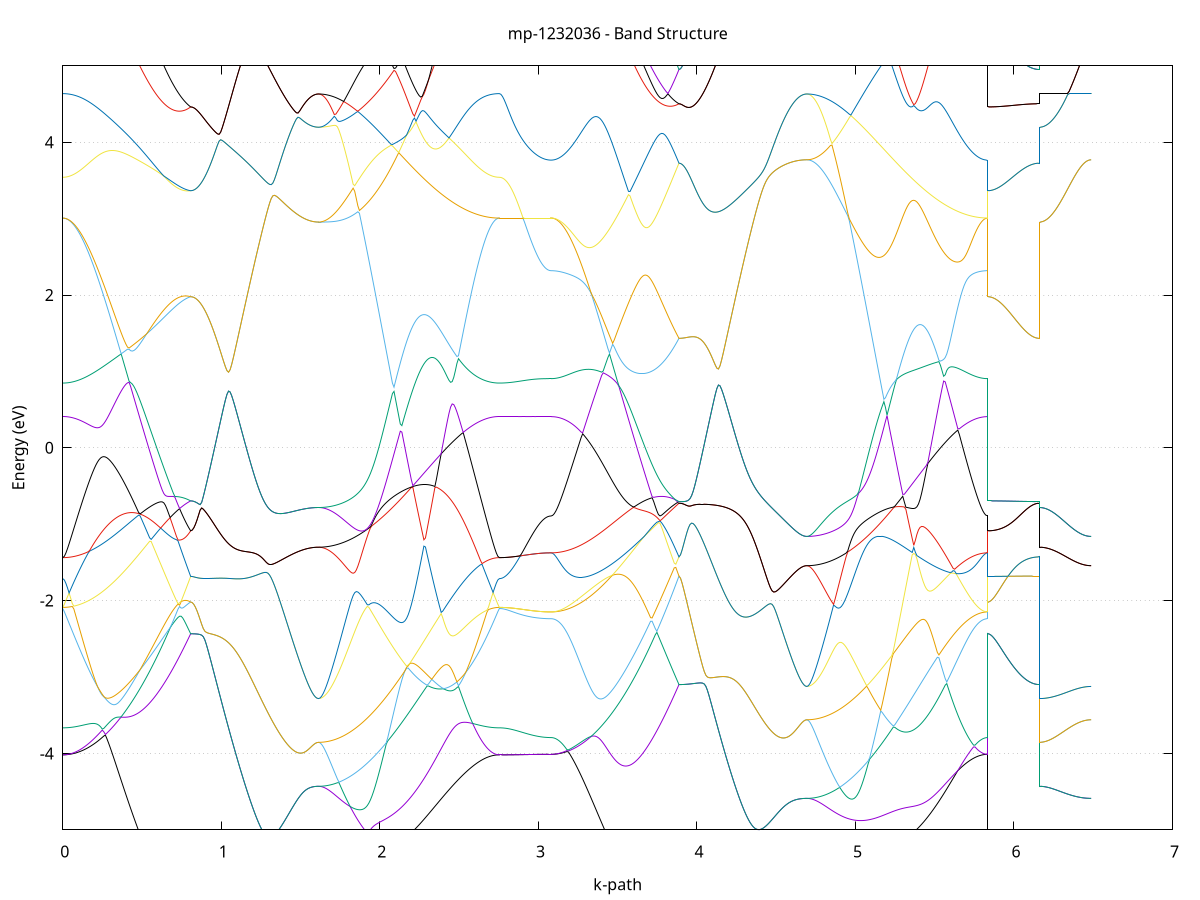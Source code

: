 set title 'mp-1232036 - Band Structure'
set xlabel 'k-path'
set ylabel 'Energy (eV)'
set grid y
set yrange [-5:5]
set terminal png size 800,600
set output 'mp-1232036_bands_gnuplot.png'
plot '-' using 1:2 with lines notitle, '-' using 1:2 with lines notitle, '-' using 1:2 with lines notitle, '-' using 1:2 with lines notitle, '-' using 1:2 with lines notitle, '-' using 1:2 with lines notitle, '-' using 1:2 with lines notitle, '-' using 1:2 with lines notitle, '-' using 1:2 with lines notitle, '-' using 1:2 with lines notitle, '-' using 1:2 with lines notitle, '-' using 1:2 with lines notitle, '-' using 1:2 with lines notitle, '-' using 1:2 with lines notitle, '-' using 1:2 with lines notitle, '-' using 1:2 with lines notitle, '-' using 1:2 with lines notitle, '-' using 1:2 with lines notitle, '-' using 1:2 with lines notitle, '-' using 1:2 with lines notitle, '-' using 1:2 with lines notitle, '-' using 1:2 with lines notitle, '-' using 1:2 with lines notitle, '-' using 1:2 with lines notitle, '-' using 1:2 with lines notitle, '-' using 1:2 with lines notitle, '-' using 1:2 with lines notitle, '-' using 1:2 with lines notitle, '-' using 1:2 with lines notitle, '-' using 1:2 with lines notitle, '-' using 1:2 with lines notitle, '-' using 1:2 with lines notitle, '-' using 1:2 with lines notitle, '-' using 1:2 with lines notitle, '-' using 1:2 with lines notitle, '-' using 1:2 with lines notitle, '-' using 1:2 with lines notitle, '-' using 1:2 with lines notitle, '-' using 1:2 with lines notitle, '-' using 1:2 with lines notitle, '-' using 1:2 with lines notitle, '-' using 1:2 with lines notitle, '-' using 1:2 with lines notitle, '-' using 1:2 with lines notitle, '-' using 1:2 with lines notitle, '-' using 1:2 with lines notitle, '-' using 1:2 with lines notitle, '-' using 1:2 with lines notitle
0.000000 -14.918558
0.009958 -14.918258
0.019916 -14.917458
0.029874 -14.915958
0.039832 -14.913958
0.049790 -14.911258
0.059748 -14.908058
0.069706 -14.904258
0.079663 -14.899958
0.089621 -14.894958
0.099579 -14.889458
0.109537 -14.883358
0.119495 -14.876758
0.129453 -14.869458
0.139411 -14.861658
0.149369 -14.853358
0.159327 -14.844458
0.169285 -14.835058
0.179243 -14.825058
0.189201 -14.814558
0.199159 -14.803458
0.209117 -14.791958
0.219075 -14.779858
0.229033 -14.767258
0.238990 -14.754258
0.248948 -14.740758
0.258906 -14.726858
0.268864 -14.712458
0.278822 -14.697758
0.288780 -14.682658
0.298738 -14.667258
0.308696 -14.651558
0.318654 -14.635558
0.328612 -14.619458
0.338570 -14.603258
0.348528 -14.587058
0.358486 -14.570858
0.368444 -14.554858
0.378402 -14.539158
0.388359 -14.523858
0.398317 -14.509158
0.408275 -14.495058
0.418233 -14.481758
0.428191 -14.469258
0.438149 -14.457758
0.448107 -14.447058
0.458065 -14.437358
0.468023 -14.428458
0.477981 -14.420458
0.487939 -14.413158
0.497897 -14.406558
0.507855 -14.400458
0.517813 -14.394958
0.527771 -14.389958
0.537729 -14.386058
0.547686 -14.384158
0.557644 -14.382258
0.567602 -14.380358
0.577560 -14.378458
0.587518 -14.376658
0.597476 -14.374958
0.607434 -14.373158
0.617392 -14.371458
0.627350 -14.369858
0.637308 -14.368258
0.647266 -14.366658
0.657224 -14.365058
0.667182 -14.363558
0.677140 -14.362158
0.687098 -14.360758
0.697056 -14.359358
0.707013 -14.357958
0.716971 -14.356658
0.726929 -14.355358
0.736887 -14.354158
0.746845 -14.352858
0.756803 -14.351758
0.766761 -14.350558
0.776719 -14.349558
0.786677 -14.348458
0.796635 -14.347558
0.806593 -14.346558
0.806593 -14.346558
0.816551 -14.346658
0.826509 -14.346858
0.836467 -14.347258
0.846425 -14.347758
0.856382 -14.348458
0.866340 -14.349358
0.876298 -14.350358
0.886256 -14.351558
0.896214 -14.352958
0.906172 -14.354558
0.916130 -14.356358
0.926088 -14.358358
0.936046 -14.360658
0.946004 -14.363058
0.955962 -14.365758
0.965920 -14.368658
0.975878 -14.371758
0.985836 -14.375058
0.995794 -14.378558
1.005752 -14.382358
1.015709 -14.386158
1.025667 -14.390258
1.035625 -14.394458
1.045583 -14.398858
1.055541 -14.403358
1.065499 -14.407958
1.075457 -14.412658
1.085415 -14.417558
1.095373 -14.422458
1.105331 -14.427458
1.115289 -14.432458
1.125247 -14.437558
1.135205 -14.442758
1.145163 -14.447958
1.155121 -14.453158
1.165078 -14.458358
1.175036 -14.463558
1.184994 -14.468758
1.194952 -14.473958
1.204910 -14.479158
1.214868 -14.484358
1.224826 -14.489458
1.234784 -14.494458
1.244742 -14.499458
1.254700 -14.504458
1.264658 -14.509258
1.274616 -14.514058
1.284574 -14.518858
1.294532 -14.523458
1.304490 -14.527958
1.314448 -14.532458
1.324405 -14.536758
1.334363 -14.541058
1.344321 -14.545158
1.354279 -14.549158
1.364237 -14.553058
1.374195 -14.556858
1.384153 -14.560458
1.394111 -14.564058
1.404069 -14.567358
1.414027 -14.570658
1.423985 -14.573758
1.433943 -14.576758
1.443901 -14.579558
1.453859 -14.582258
1.463817 -14.584758
1.473775 -14.587058
1.483732 -14.589358
1.493690 -14.591358
1.503648 -14.593258
1.513606 -14.594958
1.523564 -14.596558
1.533522 -14.597958
1.543480 -14.599258
1.553438 -14.600358
1.563396 -14.601258
1.573354 -14.601958
1.583312 -14.602558
1.593270 -14.602958
1.603228 -14.603258
1.613186 -14.603358
1.613186 -14.603358
1.623105 -14.603258
1.633024 -14.603058
1.642943 -14.602558
1.652862 -14.602058
1.662781 -14.601258
1.672700 -14.600358
1.682619 -14.599258
1.692538 -14.598058
1.702457 -14.596658
1.712376 -14.595158
1.722296 -14.593458
1.732215 -14.591558
1.742134 -14.589558
1.752053 -14.587458
1.761972 -14.585158
1.771891 -14.582758
1.781810 -14.580158
1.791729 -14.577458
1.801648 -14.574658
1.811567 -14.571758
1.821486 -14.568658
1.831405 -14.565458
1.841324 -14.562158
1.851244 -14.558758
1.861163 -14.555258
1.871082 -14.551758
1.881001 -14.548058
1.890920 -14.544258
1.900839 -14.540458
1.910758 -14.536558
1.920677 -14.532658
1.930596 -14.528658
1.940515 -14.524558
1.950434 -14.520458
1.960353 -14.516358
1.970273 -14.512258
1.980192 -14.508058
1.990111 -14.503858
2.000030 -14.499758
2.009949 -14.495558
2.019868 -14.491458
2.029787 -14.487358
2.039706 -14.483258
2.049625 -14.479258
2.059544 -14.475358
2.069463 -14.471458
2.079382 -14.467658
2.089302 -14.464058
2.099221 -14.460458
2.109140 -14.456958
2.119059 -14.453658
2.128978 -14.450458
2.138897 -14.447358
2.148816 -14.444558
2.158735 -14.441758
2.168654 -14.439258
2.178573 -14.436958
2.188492 -14.434758
2.198411 -14.432858
2.208331 -14.431058
2.218250 -14.429558
2.228169 -14.428258
2.238088 -14.427158
2.248007 -14.426258
2.257926 -14.425558
2.267845 -14.425058
2.277764 -14.427958
2.287683 -14.435258
2.297602 -14.443658
2.307521 -14.453158
2.317440 -14.463658
2.327360 -14.475258
2.337279 -14.487658
2.347198 -14.501058
2.357117 -14.515058
2.367036 -14.529658
2.376955 -14.544858
2.386874 -14.560358
2.396793 -14.576058
2.406712 -14.591958
2.416631 -14.607958
2.426550 -14.623858
2.436469 -14.639658
2.446389 -14.655258
2.456308 -14.670658
2.466227 -14.685858
2.476146 -14.700658
2.486065 -14.715158
2.495984 -14.729258
2.505903 -14.742958
2.515822 -14.756258
2.525741 -14.769058
2.535660 -14.781358
2.545579 -14.793258
2.555498 -14.804658
2.565418 -14.815558
2.575337 -14.825958
2.585256 -14.835858
2.595175 -14.845158
2.605094 -14.853958
2.615013 -14.862258
2.624932 -14.869958
2.634851 -14.877058
2.644770 -14.883658
2.654689 -14.889758
2.664608 -14.895158
2.674527 -14.900058
2.684447 -14.904458
2.694366 -14.908158
2.704285 -14.911358
2.714204 -14.913958
2.724123 -14.915958
2.734042 -14.917458
2.743961 -14.918258
2.753880 -14.918558
2.753880 -14.918558
2.763770 -14.918558
2.773659 -14.918558
2.783549 -14.918458
2.793439 -14.918458
2.803328 -14.918358
2.813218 -14.918258
2.823107 -14.918058
2.832997 -14.917958
2.842887 -14.917758
2.852776 -14.917658
2.862666 -14.917458
2.872556 -14.917258
2.882445 -14.917058
2.892335 -14.916858
2.902224 -14.916658
2.912114 -14.916458
2.922004 -14.916158
2.931893 -14.915958
2.941783 -14.915758
2.951673 -14.915558
2.961562 -14.915358
2.971452 -14.915158
2.981341 -14.914958
2.991231 -14.914758
3.001121 -14.914658
3.011010 -14.914458
3.020900 -14.914358
3.030789 -14.914258
3.040679 -14.914158
3.050569 -14.914058
3.060458 -14.914058
3.070348 -14.914058
3.080238 -14.914058
3.080238 -14.914058
3.090196 -14.913758
3.100153 -14.912858
3.110111 -14.911358
3.120069 -14.909358
3.130027 -14.906758
3.139985 -14.903558
3.149943 -14.899858
3.159901 -14.895458
3.169859 -14.890558
3.179817 -14.885158
3.189775 -14.879058
3.199733 -14.872458
3.209691 -14.865358
3.219649 -14.857558
3.229607 -14.849358
3.239565 -14.840558
3.249522 -14.831258
3.259480 -14.821358
3.269438 -14.810958
3.279396 -14.800058
3.289354 -14.788758
3.299312 -14.776858
3.309270 -14.764558
3.319228 -14.751758
3.329186 -14.738558
3.339144 -14.725058
3.349102 -14.711058
3.359060 -14.696758
3.369018 -14.682258
3.378976 -14.667458
3.388934 -14.652458
3.398892 -14.637458
3.408849 -14.622358
3.418807 -14.607258
3.428765 -14.592458
3.438723 -14.577858
3.448681 -14.563658
3.458639 -14.549958
3.468597 -14.536958
3.478555 -14.524558
3.488513 -14.512958
3.498471 -14.502258
3.508429 -14.492358
3.518387 -14.483158
3.528345 -14.474758
3.538303 -14.467158
3.548261 -14.460058
3.558219 -14.453558
3.568176 -14.447658
3.578134 -14.442158
3.588092 -14.436958
3.598050 -14.432258
3.608008 -14.427758
3.617966 -14.423558
3.627924 -14.419558
3.637882 -14.415858
3.647840 -14.412258
3.657798 -14.408958
3.667756 -14.405658
3.677714 -14.402558
3.687672 -14.399658
3.697630 -14.396858
3.707588 -14.394058
3.717545 -14.391458
3.727503 -14.388958
3.737461 -14.386558
3.747419 -14.384158
3.757377 -14.381858
3.767335 -14.379658
3.777293 -14.377458
3.787251 -14.375358
3.797209 -14.373358
3.807167 -14.371358
3.817125 -14.369458
3.827083 -14.367558
3.837041 -14.365758
3.846999 -14.363958
3.856957 -14.362158
3.866915 -14.360458
3.876872 -14.358758
3.886830 -14.357058
3.886830 -14.357058
3.896788 -14.357058
3.906746 -14.357258
3.916704 -14.357458
3.926662 -14.357858
3.936620 -14.358258
3.946578 -14.358858
3.956536 -14.359558
3.966494 -14.360458
3.976452 -14.361458
3.986410 -14.362658
3.996368 -14.364058
4.006326 -14.365558
4.016284 -14.367358
4.026241 -14.369258
4.036199 -14.371458
4.046157 -14.373858
4.056115 -14.376558
4.066073 -14.379358
4.076031 -14.382458
4.085989 -14.385758
4.095947 -14.389358
4.105905 -14.393058
4.115863 -14.396958
4.125821 -14.401058
4.135779 -14.405258
4.145737 -14.409658
4.155695 -14.414158
4.165653 -14.418758
4.175611 -14.423558
4.185568 -14.428358
4.195526 -14.433358
4.205484 -14.438258
4.215442 -14.443358
4.225400 -14.448458
4.235358 -14.453558
4.245316 -14.458658
4.255274 -14.463858
4.265232 -14.468958
4.275190 -14.474158
4.285148 -14.479258
4.295106 -14.484358
4.305064 -14.489458
4.315022 -14.494458
4.324980 -14.499458
4.334937 -14.504358
4.344895 -14.509158
4.354853 -14.513958
4.364811 -14.518658
4.374769 -14.523258
4.384727 -14.527858
4.394685 -14.532258
4.404643 -14.536558
4.414601 -14.540858
4.424559 -14.544958
4.434517 -14.548958
4.444475 -14.552858
4.454433 -14.556658
4.464391 -14.560258
4.474349 -14.563758
4.484307 -14.567158
4.494264 -14.570458
4.504222 -14.573558
4.514180 -14.576458
4.524138 -14.579258
4.534096 -14.581958
4.544054 -14.584458
4.554012 -14.586858
4.563970 -14.589058
4.573928 -14.591158
4.583886 -14.593058
4.593844 -14.594758
4.603802 -14.596358
4.613760 -14.597758
4.623718 -14.598958
4.633676 -14.600058
4.643633 -14.601058
4.653591 -14.601758
4.663549 -14.602358
4.673507 -14.602758
4.683465 -14.603058
4.693423 -14.603058
4.693423 -14.603058
4.703342 -14.603058
4.713261 -14.602758
4.723180 -14.602358
4.733099 -14.601758
4.743019 -14.601058
4.752938 -14.600158
4.762857 -14.599058
4.772776 -14.597858
4.782695 -14.596458
4.792614 -14.594858
4.802533 -14.593158
4.812452 -14.591358
4.822371 -14.589358
4.832290 -14.587158
4.842209 -14.584958
4.852129 -14.582458
4.862048 -14.579958
4.871967 -14.577258
4.881886 -14.574358
4.891805 -14.571458
4.901724 -14.568358
4.911643 -14.565258
4.921562 -14.561958
4.931481 -14.558558
4.941400 -14.555058
4.951319 -14.551458
4.961238 -14.547858
4.971157 -14.544058
4.981077 -14.540258
4.990996 -14.536358
5.000915 -14.532458
5.010834 -14.528458
5.020753 -14.524458
5.030672 -14.520358
5.040591 -14.516358
5.050510 -14.512258
5.060429 -14.508158
5.070348 -14.504058
5.080267 -14.499958
5.090186 -14.495958
5.100106 -14.491958
5.110025 -14.487958
5.119944 -14.484158
5.129863 -14.480358
5.139782 -14.476658
5.149701 -14.473058
5.159620 -14.469558
5.169539 -14.466358
5.179458 -14.463158
5.189377 -14.460258
5.199296 -14.457558
5.209215 -14.455158
5.219135 -14.452958
5.229054 -14.451058
5.238973 -14.449458
5.248892 -14.448158
5.258811 -14.447258
5.268730 -14.446758
5.278649 -14.446758
5.288568 -14.447058
5.298487 -14.447858
5.308406 -14.449258
5.318325 -14.451058
5.328244 -14.453458
5.338164 -14.456458
5.348083 -14.460158
5.358002 -14.464458
5.367921 -14.469558
5.377840 -14.475358
5.387759 -14.482058
5.397678 -14.489658
5.407597 -14.498258
5.417516 -14.507758
5.427435 -14.518158
5.437354 -14.529458
5.447273 -14.541658
5.457193 -14.554558
5.467112 -14.568158
5.477031 -14.582158
5.486950 -14.596658
5.496869 -14.611258
5.506788 -14.626158
5.516707 -14.640958
5.526626 -14.655858
5.536545 -14.670558
5.546464 -14.685158
5.556383 -14.699458
5.566302 -14.713558
5.576222 -14.727258
5.586141 -14.740658
5.596060 -14.753658
5.605979 -14.766158
5.615898 -14.778358
5.625817 -14.790058
5.635736 -14.801258
5.645655 -14.812058
5.655574 -14.822258
5.665493 -14.832058
5.675412 -14.841258
5.685331 -14.849958
5.695250 -14.858158
5.705170 -14.865758
5.715089 -14.872858
5.725008 -14.879358
5.734927 -14.885358
5.744846 -14.890758
5.754765 -14.895658
5.764684 -14.899958
5.774603 -14.903658
5.784522 -14.906858
5.794441 -14.909358
5.804360 -14.911458
5.814279 -14.912858
5.824199 -14.913758
5.834118 -14.914058
5.834118 -14.346558
5.844007 -14.346658
5.853897 -14.346758
5.863787 -14.346858
5.873676 -14.347058
5.883566 -14.347358
5.893455 -14.347658
5.903345 -14.348058
5.913235 -14.348458
5.923124 -14.348858
5.933014 -14.349358
5.942903 -14.349758
5.952793 -14.350258
5.962683 -14.350758
5.972572 -14.351258
5.982462 -14.351758
5.992352 -14.352258
6.002241 -14.352758
6.012131 -14.353258
6.022020 -14.353658
6.031910 -14.354058
6.041800 -14.354558
6.051689 -14.354858
6.061579 -14.355258
6.071469 -14.355558
6.081358 -14.355858
6.091248 -14.356158
6.101137 -14.356358
6.111027 -14.356558
6.120917 -14.356758
6.130806 -14.356858
6.140696 -14.356958
6.150586 -14.357058
6.160475 -14.357058
6.160475 -14.603358
6.170365 -14.603358
6.180254 -14.603358
6.190144 -14.603358
6.200034 -14.603358
6.209923 -14.603358
6.219813 -14.603358
6.229703 -14.603358
6.239592 -14.603258
6.249482 -14.603258
6.259371 -14.603258
6.269261 -14.603258
6.279151 -14.603258
6.289040 -14.603258
6.298930 -14.603258
6.308819 -14.603258
6.318709 -14.603258
6.328599 -14.603258
6.338488 -14.603258
6.348378 -14.603158
6.358268 -14.603158
6.368157 -14.603158
6.378047 -14.603158
6.387936 -14.603158
6.397826 -14.603158
6.407716 -14.603158
6.417605 -14.603158
6.427495 -14.603158
6.437385 -14.603158
6.447274 -14.603158
6.457164 -14.603058
6.467053 -14.603058
6.476943 -14.603058
6.486833 -14.603058
e
0.000000 -14.477558
0.009958 -14.477558
0.019916 -14.477358
0.029874 -14.477158
0.039832 -14.476758
0.049790 -14.476358
0.059748 -14.475858
0.069706 -14.475158
0.079663 -14.474458
0.089621 -14.473658
0.099579 -14.472758
0.109537 -14.471658
0.119495 -14.470658
0.129453 -14.469458
0.139411 -14.468158
0.149369 -14.466858
0.159327 -14.465458
0.169285 -14.463958
0.179243 -14.462358
0.189201 -14.460758
0.199159 -14.459058
0.209117 -14.457258
0.219075 -14.455458
0.229033 -14.453558
0.238990 -14.451658
0.248948 -14.449658
0.258906 -14.447558
0.268864 -14.445558
0.278822 -14.443458
0.288780 -14.441258
0.298738 -14.439058
0.308696 -14.436858
0.318654 -14.434658
0.328612 -14.432358
0.338570 -14.430158
0.348528 -14.427858
0.358486 -14.425558
0.368444 -14.423258
0.378402 -14.420958
0.388359 -14.418658
0.398317 -14.416358
0.408275 -14.414058
0.418233 -14.411758
0.428191 -14.409558
0.438149 -14.407258
0.448107 -14.405058
0.458065 -14.402858
0.468023 -14.400658
0.477981 -14.398458
0.487939 -14.396358
0.497897 -14.394258
0.507855 -14.392158
0.517813 -14.390058
0.527771 -14.388058
0.537729 -14.385358
0.547686 -14.381158
0.557644 -14.377258
0.567602 -14.373658
0.577560 -14.370258
0.587518 -14.367158
0.597476 -14.364258
0.607434 -14.361558
0.617392 -14.359058
0.627350 -14.356758
0.637308 -14.354658
0.647266 -14.352658
0.657224 -14.350858
0.667182 -14.349258
0.677140 -14.347758
0.687098 -14.346458
0.697056 -14.345358
0.707013 -14.344458
0.716971 -14.343858
0.726929 -14.343458
0.736887 -14.343258
0.746845 -14.343258
0.756803 -14.343458
0.766761 -14.343758
0.776719 -14.344358
0.786677 -14.344958
0.796635 -14.345758
0.806593 -14.346558
0.806593 -14.346558
0.816551 -14.346658
0.826509 -14.346858
0.836467 -14.347258
0.846425 -14.347758
0.856382 -14.348458
0.866340 -14.349358
0.876298 -14.350358
0.886256 -14.351558
0.896214 -14.352958
0.906172 -14.354558
0.916130 -14.356358
0.926088 -14.358358
0.936046 -14.360658
0.946004 -14.363058
0.955962 -14.365758
0.965920 -14.368658
0.975878 -14.371758
0.985836 -14.375058
0.995794 -14.378558
1.005752 -14.382358
1.015709 -14.386158
1.025667 -14.390258
1.035625 -14.394458
1.045583 -14.398858
1.055541 -14.403358
1.065499 -14.407958
1.075457 -14.412658
1.085415 -14.417558
1.095373 -14.422458
1.105331 -14.427458
1.115289 -14.432458
1.125247 -14.437558
1.135205 -14.442758
1.145163 -14.447958
1.155121 -14.453158
1.165078 -14.458358
1.175036 -14.463558
1.184994 -14.468758
1.194952 -14.473958
1.204910 -14.479158
1.214868 -14.484358
1.224826 -14.489458
1.234784 -14.494458
1.244742 -14.499458
1.254700 -14.504458
1.264658 -14.509258
1.274616 -14.514058
1.284574 -14.518858
1.294532 -14.523458
1.304490 -14.527958
1.314448 -14.532458
1.324405 -14.536758
1.334363 -14.541058
1.344321 -14.545158
1.354279 -14.549158
1.364237 -14.553058
1.374195 -14.556858
1.384153 -14.560458
1.394111 -14.564058
1.404069 -14.567358
1.414027 -14.570658
1.423985 -14.573758
1.433943 -14.576758
1.443901 -14.579558
1.453859 -14.582258
1.463817 -14.584758
1.473775 -14.587058
1.483732 -14.589358
1.493690 -14.591358
1.503648 -14.593258
1.513606 -14.594958
1.523564 -14.596558
1.533522 -14.597958
1.543480 -14.599258
1.553438 -14.600358
1.563396 -14.601258
1.573354 -14.601958
1.583312 -14.602558
1.593270 -14.602958
1.603228 -14.603258
1.613186 -14.603358
1.613186 -14.603358
1.623105 -14.603258
1.633024 -14.602958
1.642943 -14.602558
1.652862 -14.601958
1.662781 -14.601258
1.672700 -14.600358
1.682619 -14.599258
1.692538 -14.598058
1.702457 -14.596658
1.712376 -14.595058
1.722296 -14.593358
1.732215 -14.591458
1.742134 -14.589458
1.752053 -14.587258
1.761972 -14.584858
1.771891 -14.582458
1.781810 -14.579758
1.791729 -14.577058
1.801648 -14.574158
1.811567 -14.571058
1.821486 -14.567958
1.831405 -14.564658
1.841324 -14.561158
1.851244 -14.557658
1.861163 -14.553958
1.871082 -14.550258
1.881001 -14.546358
1.890920 -14.542358
1.900839 -14.538258
1.910758 -14.534158
1.920677 -14.529858
1.930596 -14.525558
1.940515 -14.521058
1.950434 -14.516658
1.960353 -14.512058
1.970273 -14.507458
1.980192 -14.502758
1.990111 -14.498058
2.000030 -14.493258
2.009949 -14.488558
2.019868 -14.483758
2.029787 -14.478858
2.039706 -14.474058
2.049625 -14.469258
2.059544 -14.464358
2.069463 -14.459658
2.079382 -14.454858
2.089302 -14.450158
2.099221 -14.445458
2.109140 -14.440958
2.119059 -14.436458
2.128978 -14.432158
2.138897 -14.427958
2.148816 -14.424058
2.158735 -14.420358
2.168654 -14.416958
2.178573 -14.413958
2.188492 -14.411358
2.198411 -14.409458
2.208331 -14.408258
2.218250 -14.407858
2.228169 -14.408458
2.238088 -14.410058
2.248007 -14.412858
2.257926 -14.416758
2.267845 -14.421858
2.277764 -14.424758
2.287683 -14.424658
2.297602 -14.424758
2.307521 -14.425058
2.317440 -14.425458
2.327360 -14.426058
2.337279 -14.426758
2.347198 -14.427558
2.357117 -14.428558
2.367036 -14.429658
2.376955 -14.430858
2.386874 -14.432158
2.396793 -14.433458
2.406712 -14.434958
2.416631 -14.436458
2.426550 -14.438058
2.436469 -14.439658
2.446389 -14.441258
2.456308 -14.442958
2.466227 -14.444658
2.476146 -14.446358
2.486065 -14.448058
2.495984 -14.449858
2.505903 -14.451558
2.515822 -14.453258
2.525741 -14.454958
2.535660 -14.456658
2.545579 -14.458258
2.555498 -14.459858
2.565418 -14.461458
2.575337 -14.462958
2.585256 -14.464358
2.595175 -14.465758
2.605094 -14.467158
2.615013 -14.468458
2.624932 -14.469658
2.634851 -14.470758
2.644770 -14.471858
2.654689 -14.472758
2.664608 -14.473658
2.674527 -14.474458
2.684447 -14.475258
2.694366 -14.475858
2.704285 -14.476358
2.714204 -14.476858
2.724123 -14.477158
2.734042 -14.477358
2.743961 -14.477558
2.753880 -14.477558
2.753880 -14.477558
2.763770 -14.477558
2.773659 -14.477458
2.783549 -14.477358
2.793439 -14.477158
2.803328 -14.476958
2.813218 -14.476658
2.823107 -14.476358
2.832997 -14.475958
2.842887 -14.475558
2.852776 -14.475058
2.862666 -14.474558
2.872556 -14.474058
2.882445 -14.473458
2.892335 -14.472858
2.902224 -14.472258
2.912114 -14.471658
2.922004 -14.470958
2.931893 -14.470258
2.941783 -14.469558
2.951673 -14.468858
2.961562 -14.468258
2.971452 -14.467558
2.981341 -14.466858
2.991231 -14.466258
3.001121 -14.465658
3.011010 -14.465058
3.020900 -14.464558
3.030789 -14.464158
3.040679 -14.463758
3.050569 -14.463458
3.060458 -14.463258
3.070348 -14.463058
3.080238 -14.463058
3.080238 -14.463058
3.090196 -14.462958
3.100153 -14.462758
3.110111 -14.462458
3.120069 -14.462058
3.130027 -14.461458
3.139985 -14.460658
3.149943 -14.459858
3.159901 -14.458858
3.169859 -14.457758
3.179817 -14.456558
3.189775 -14.455158
3.199733 -14.453658
3.209691 -14.451958
3.219649 -14.450158
3.229607 -14.448258
3.239565 -14.446258
3.249522 -14.444058
3.259480 -14.441658
3.269438 -14.439158
3.279396 -14.436558
3.289354 -14.433758
3.299312 -14.430758
3.309270 -14.427558
3.319228 -14.424158
3.329186 -14.420658
3.339144 -14.416858
3.349102 -14.412858
3.359060 -14.408458
3.369018 -14.403858
3.378976 -14.398958
3.388934 -14.393658
3.398892 -14.387958
3.408849 -14.381758
3.418807 -14.378158
3.428765 -14.376058
3.438723 -14.373958
3.448681 -14.371958
3.458639 -14.369858
3.468597 -14.367858
3.478555 -14.365758
3.488513 -14.363758
3.498471 -14.361858
3.508429 -14.359958
3.518387 -14.358058
3.528345 -14.356158
3.538303 -14.354358
3.548261 -14.352558
3.558219 -14.350858
3.568176 -14.349158
3.578134 -14.347458
3.588092 -14.345858
3.598050 -14.344358
3.608008 -14.342858
3.617966 -14.341458
3.627924 -14.340158
3.637882 -14.338858
3.647840 -14.337758
3.657798 -14.336658
3.667756 -14.335758
3.677714 -14.335058
3.687672 -14.334458
3.697630 -14.334158
3.707588 -14.334158
3.717545 -14.334458
3.727503 -14.335058
3.737461 -14.335858
3.747419 -14.336858
3.757377 -14.337958
3.767335 -14.339158
3.777293 -14.340458
3.787251 -14.341758
3.797209 -14.343158
3.807167 -14.344558
3.817125 -14.346058
3.827083 -14.347558
3.837041 -14.349058
3.846999 -14.350658
3.856957 -14.352158
3.866915 -14.353758
3.876872 -14.355358
3.886830 -14.357058
3.886830 -14.357058
3.896788 -14.357058
3.906746 -14.357258
3.916704 -14.357458
3.926662 -14.357858
3.936620 -14.358258
3.946578 -14.358858
3.956536 -14.359558
3.966494 -14.360458
3.976452 -14.361458
3.986410 -14.362658
3.996368 -14.364058
4.006326 -14.365558
4.016284 -14.367358
4.026241 -14.369258
4.036199 -14.371458
4.046157 -14.373858
4.056115 -14.376558
4.066073 -14.379358
4.076031 -14.382458
4.085989 -14.385758
4.095947 -14.389258
4.105905 -14.393058
4.115863 -14.396958
4.125821 -14.401058
4.135779 -14.405258
4.145737 -14.409658
4.155695 -14.414158
4.165653 -14.418758
4.175611 -14.423558
4.185568 -14.428358
4.195526 -14.433358
4.205484 -14.438258
4.215442 -14.443358
4.225400 -14.448458
4.235358 -14.453558
4.245316 -14.458658
4.255274 -14.463858
4.265232 -14.468958
4.275190 -14.474158
4.285148 -14.479258
4.295106 -14.484358
4.305064 -14.489458
4.315022 -14.494458
4.324980 -14.499458
4.334937 -14.504358
4.344895 -14.509158
4.354853 -14.513958
4.364811 -14.518658
4.374769 -14.523258
4.384727 -14.527858
4.394685 -14.532258
4.404643 -14.536558
4.414601 -14.540858
4.424559 -14.544958
4.434517 -14.548958
4.444475 -14.552858
4.454433 -14.556658
4.464391 -14.560258
4.474349 -14.563758
4.484307 -14.567158
4.494264 -14.570458
4.504222 -14.573558
4.514180 -14.576458
4.524138 -14.579258
4.534096 -14.581958
4.544054 -14.584458
4.554012 -14.586858
4.563970 -14.589058
4.573928 -14.591158
4.583886 -14.593058
4.593844 -14.594758
4.603802 -14.596358
4.613760 -14.597758
4.623718 -14.598958
4.633676 -14.600058
4.643633 -14.601058
4.653591 -14.601758
4.663549 -14.602358
4.673507 -14.602758
4.683465 -14.603058
4.693423 -14.603058
4.693423 -14.603058
4.703342 -14.603058
4.713261 -14.602758
4.723180 -14.602358
4.733099 -14.601758
4.743019 -14.601058
4.752938 -14.600158
4.762857 -14.599058
4.772776 -14.597758
4.782695 -14.596358
4.792614 -14.594858
4.802533 -14.593058
4.812452 -14.591258
4.822371 -14.589158
4.832290 -14.587058
4.842209 -14.584658
4.852129 -14.582158
4.862048 -14.579558
4.871967 -14.576758
4.881886 -14.573858
4.891805 -14.570858
4.901724 -14.567658
4.911643 -14.564358
4.921562 -14.560958
4.931481 -14.557458
4.941400 -14.553758
4.951319 -14.550058
4.961238 -14.546158
4.971157 -14.542158
4.981077 -14.538158
4.990996 -14.533958
5.000915 -14.529758
5.010834 -14.525358
5.020753 -14.520958
5.030672 -14.516458
5.040591 -14.511958
5.050510 -14.507358
5.060429 -14.502658
5.070348 -14.497958
5.080267 -14.493258
5.090186 -14.488458
5.100106 -14.483658
5.110025 -14.478758
5.119944 -14.473958
5.129863 -14.469058
5.139782 -14.464258
5.149701 -14.459458
5.159620 -14.454558
5.169539 -14.449858
5.179458 -14.445058
5.189377 -14.440358
5.199296 -14.435758
5.209215 -14.431158
5.219135 -14.426658
5.229054 -14.422258
5.238973 -14.417958
5.248892 -14.413858
5.258811 -14.409758
5.268730 -14.405858
5.278649 -14.402258
5.288568 -14.398658
5.298487 -14.395358
5.308406 -14.392358
5.318325 -14.389458
5.328244 -14.386958
5.338164 -14.384658
5.348083 -14.382658
5.358002 -14.380958
5.367921 -14.379558
5.377840 -14.378458
5.387759 -14.377758
5.397678 -14.377258
5.407597 -14.376958
5.417516 -14.377058
5.427435 -14.377258
5.437354 -14.377758
5.447273 -14.378458
5.457193 -14.379258
5.467112 -14.380258
5.477031 -14.381358
5.486950 -14.382558
5.496869 -14.387558
5.506788 -14.392458
5.516707 -14.397058
5.526626 -14.401558
5.536545 -14.405658
5.546464 -14.409658
5.556383 -14.413358
5.566302 -14.416958
5.576222 -14.420358
5.586141 -14.423658
5.596060 -14.426758
5.605979 -14.429658
5.615898 -14.432458
5.625817 -14.435158
5.635736 -14.437758
5.645655 -14.440158
5.655574 -14.442458
5.665493 -14.444658
5.675412 -14.446758
5.685331 -14.448658
5.695250 -14.450558
5.705170 -14.452258
5.715089 -14.453858
5.725008 -14.455258
5.734927 -14.456658
5.744846 -14.457858
5.754765 -14.458958
5.764684 -14.459858
5.774603 -14.460758
5.784522 -14.461458
5.794441 -14.462058
5.804360 -14.462458
5.814279 -14.462758
5.824199 -14.462958
5.834118 -14.463058
5.834118 -14.346558
5.844007 -14.346658
5.853897 -14.346758
5.863787 -14.346858
5.873676 -14.347058
5.883566 -14.347358
5.893455 -14.347658
5.903345 -14.348058
5.913235 -14.348458
5.923124 -14.348858
5.933014 -14.349358
5.942903 -14.349758
5.952793 -14.350258
5.962683 -14.350758
5.972572 -14.351258
5.982462 -14.351758
5.992352 -14.352258
6.002241 -14.352758
6.012131 -14.353258
6.022020 -14.353658
6.031910 -14.354058
6.041800 -14.354558
6.051689 -14.354858
6.061579 -14.355258
6.071469 -14.355558
6.081358 -14.355858
6.091248 -14.356158
6.101137 -14.356358
6.111027 -14.356558
6.120917 -14.356758
6.130806 -14.356858
6.140696 -14.356958
6.150586 -14.357058
6.160475 -14.357058
6.160475 -14.603358
6.170365 -14.603358
6.180254 -14.603358
6.190144 -14.603358
6.200034 -14.603358
6.209923 -14.603358
6.219813 -14.603358
6.229703 -14.603358
6.239592 -14.603258
6.249482 -14.603258
6.259371 -14.603258
6.269261 -14.603258
6.279151 -14.603258
6.289040 -14.603258
6.298930 -14.603258
6.308819 -14.603258
6.318709 -14.603258
6.328599 -14.603258
6.338488 -14.603258
6.348378 -14.603158
6.358268 -14.603158
6.368157 -14.603158
6.378047 -14.603158
6.387936 -14.603158
6.397826 -14.603158
6.407716 -14.603158
6.417605 -14.603158
6.427495 -14.603158
6.437385 -14.603158
6.447274 -14.603158
6.457164 -14.603058
6.467053 -14.603058
6.476943 -14.603058
6.486833 -14.603058
e
0.000000 -14.412658
0.009958 -14.412658
0.019916 -14.412458
0.029874 -14.412058
0.039832 -14.411658
0.049790 -14.411058
0.059748 -14.410258
0.069706 -14.409358
0.079663 -14.408358
0.089621 -14.407258
0.099579 -14.405958
0.109537 -14.404558
0.119495 -14.403058
0.129453 -14.401358
0.139411 -14.399558
0.149369 -14.397658
0.159327 -14.395558
0.169285 -14.393358
0.179243 -14.391058
0.189201 -14.388658
0.199159 -14.386058
0.209117 -14.383358
0.219075 -14.380458
0.229033 -14.377458
0.238990 -14.374258
0.248948 -14.370958
0.258906 -14.367458
0.268864 -14.363758
0.278822 -14.359958
0.288780 -14.355858
0.298738 -14.351558
0.308696 -14.347058
0.318654 -14.342258
0.328612 -14.337158
0.338570 -14.331758
0.348528 -14.326058
0.358486 -14.320158
0.368444 -14.314058
0.378402 -14.307958
0.388359 -14.302558
0.398317 -14.298258
0.408275 -14.295758
0.418233 -14.294858
0.428191 -14.294758
0.438149 -14.295258
0.448107 -14.296058
0.458065 -14.297058
0.468023 -14.298158
0.477981 -14.299258
0.487939 -14.300458
0.497897 -14.301758
0.507855 -14.302958
0.517813 -14.304258
0.527771 -14.305458
0.537729 -14.306758
0.547686 -14.307958
0.557644 -14.309158
0.567602 -14.310458
0.577560 -14.311658
0.587518 -14.312758
0.597476 -14.313958
0.607434 -14.315058
0.617392 -14.316158
0.627350 -14.317258
0.637308 -14.318258
0.647266 -14.319258
0.657224 -14.320158
0.667182 -14.320958
0.677140 -14.321758
0.687098 -14.322358
0.697056 -14.322958
0.707013 -14.323358
0.716971 -14.323558
0.726929 -14.323658
0.736887 -14.323558
0.746845 -14.323358
0.756803 -14.322958
0.766761 -14.322458
0.776719 -14.321858
0.786677 -14.321158
0.796635 -14.320358
0.806593 -14.319658
0.806593 -14.319658
0.816551 -14.319558
0.826509 -14.319558
0.836467 -14.319458
0.846425 -14.319258
0.856382 -14.319058
0.866340 -14.318858
0.876298 -14.318558
0.886256 -14.318258
0.896214 -14.317858
0.906172 -14.317458
0.916130 -14.316958
0.926088 -14.316458
0.936046 -14.315958
0.946004 -14.315358
0.955962 -14.314758
0.965920 -14.314058
0.975878 -14.313358
0.985836 -14.312658
0.995794 -14.311958
1.005752 -14.311158
1.015709 -14.310458
1.025667 -14.309658
1.035625 -14.308858
1.045583 -14.308058
1.055541 -14.307358
1.065499 -14.306658
1.075457 -14.305958
1.085415 -14.305358
1.095373 -14.304758
1.105331 -14.304358
1.115289 -14.303958
1.125247 -14.303658
1.135205 -14.303358
1.145163 -14.303158
1.155121 -14.302958
1.165078 -14.302858
1.175036 -14.302658
1.184994 -14.302558
1.194952 -14.302458
1.204910 -14.302458
1.214868 -14.302358
1.224826 -14.302258
1.234784 -14.302258
1.244742 -14.302158
1.254700 -14.302158
1.264658 -14.302158
1.274616 -14.302158
1.284574 -14.302158
1.294532 -14.302158
1.304490 -14.302158
1.314448 -14.302158
1.324405 -14.302258
1.334363 -14.302258
1.344321 -14.302358
1.354279 -14.302458
1.364237 -14.302458
1.374195 -14.302558
1.384153 -14.302658
1.394111 -14.302758
1.404069 -14.302858
1.414027 -14.302958
1.423985 -14.303158
1.433943 -14.303258
1.443901 -14.303358
1.453859 -14.303458
1.463817 -14.303558
1.473775 -14.303658
1.483732 -14.303858
1.493690 -14.303958
1.503648 -14.304058
1.513606 -14.304158
1.523564 -14.304258
1.533522 -14.304358
1.543480 -14.304358
1.553438 -14.304458
1.563396 -14.304558
1.573354 -14.304558
1.583312 -14.304558
1.593270 -14.304658
1.603228 -14.304658
1.613186 -14.304658
1.613186 -14.304658
1.623105 -14.304658
1.633024 -14.304658
1.642943 -14.304658
1.652862 -14.304658
1.662781 -14.304658
1.672700 -14.304658
1.682619 -14.304658
1.692538 -14.304658
1.702457 -14.304658
1.712376 -14.304658
1.722296 -14.304658
1.732215 -14.304658
1.742134 -14.304658
1.752053 -14.304658
1.761972 -14.304758
1.771891 -14.304758
1.781810 -14.304758
1.791729 -14.304758
1.801648 -14.304858
1.811567 -14.304858
1.821486 -14.304958
1.831405 -14.305058
1.841324 -14.305158
1.851244 -14.305258
1.861163 -14.305358
1.871082 -14.305558
1.881001 -14.305658
1.890920 -14.305958
1.900839 -14.306158
1.910758 -14.306458
1.920677 -14.306758
1.930596 -14.307158
1.940515 -14.307558
1.950434 -14.307958
1.960353 -14.308558
1.970273 -14.309158
1.980192 -14.309758
1.990111 -14.310458
2.000030 -14.311358
2.009949 -14.312158
2.019868 -14.313158
2.029787 -14.314258
2.039706 -14.315358
2.049625 -14.316658
2.059544 -14.317958
2.069463 -14.319358
2.079382 -14.320858
2.089302 -14.322358
2.099221 -14.324058
2.109140 -14.325758
2.119059 -14.327558
2.128978 -14.329358
2.138897 -14.331258
2.148816 -14.333158
2.158735 -14.335058
2.168654 -14.336958
2.178573 -14.338658
2.188492 -14.340258
2.198411 -14.341658
2.208331 -14.342758
2.218250 -14.343558
2.228169 -14.343758
2.238088 -14.343558
2.248007 -14.342958
2.257926 -14.341858
2.267845 -14.340458
2.277764 -14.338958
2.287683 -14.337358
2.297602 -14.335658
2.307521 -14.334158
2.317440 -14.332958
2.327360 -14.331958
2.337279 -14.331458
2.347198 -14.331558
2.357117 -14.332158
2.367036 -14.333258
2.376955 -14.335058
2.386874 -14.337258
2.396793 -14.339758
2.406712 -14.342658
2.416631 -14.345758
2.426550 -14.348858
2.436469 -14.352158
2.446389 -14.355358
2.456308 -14.358658
2.466227 -14.361858
2.476146 -14.364958
2.486065 -14.368058
2.495984 -14.371058
2.505903 -14.373958
2.515822 -14.376758
2.525741 -14.379558
2.535660 -14.382258
2.545579 -14.384758
2.555498 -14.387258
2.565418 -14.389658
2.575337 -14.391858
2.585256 -14.394058
2.595175 -14.396158
2.605094 -14.398058
2.615013 -14.399858
2.624932 -14.401658
2.634851 -14.403258
2.644770 -14.404758
2.654689 -14.406058
2.664608 -14.407358
2.674527 -14.408458
2.684447 -14.409458
2.694366 -14.410258
2.704285 -14.411058
2.714204 -14.411658
2.724123 -14.412058
2.734042 -14.412458
2.743961 -14.412658
2.753880 -14.412658
2.753880 -14.412658
2.763770 -14.412758
2.773659 -14.412758
2.783549 -14.412858
2.793439 -14.413058
2.803328 -14.413258
2.813218 -14.413458
2.823107 -14.413758
2.832997 -14.414058
2.842887 -14.414458
2.852776 -14.414858
2.862666 -14.415258
2.872556 -14.415758
2.882445 -14.416158
2.892335 -14.416758
2.902224 -14.417258
2.912114 -14.417858
2.922004 -14.418358
2.931893 -14.418958
2.941783 -14.419658
2.951673 -14.420258
2.961562 -14.420858
2.971452 -14.421458
2.981341 -14.422058
2.991231 -14.422558
3.001121 -14.423158
3.011010 -14.423658
3.020900 -14.424058
3.030789 -14.424458
3.040679 -14.424858
3.050569 -14.425058
3.060458 -14.425258
3.070348 -14.425458
3.080238 -14.425458
3.080238 -14.425458
3.090196 -14.425458
3.100153 -14.425258
3.110111 -14.424958
3.120069 -14.424658
3.130027 -14.424158
3.139985 -14.423558
3.149943 -14.422958
3.159901 -14.422158
3.169859 -14.421258
3.179817 -14.420358
3.189775 -14.419258
3.199733 -14.418158
3.209691 -14.416958
3.219649 -14.415658
3.229607 -14.414258
3.239565 -14.412758
3.249522 -14.411258
3.259480 -14.409658
3.269438 -14.407958
3.279396 -14.406258
3.289354 -14.404458
3.299312 -14.402658
3.309270 -14.400758
3.319228 -14.398758
3.329186 -14.396858
3.339144 -14.394858
3.349102 -14.392858
3.359060 -14.390758
3.369018 -14.388658
3.378976 -14.386558
3.388934 -14.384458
3.398892 -14.382358
3.408849 -14.380258
3.418807 -14.375058
3.428765 -14.367758
3.438723 -14.359958
3.448681 -14.351558
3.458639 -14.342758
3.468597 -14.333658
3.478555 -14.324658
3.488513 -14.316358
3.498471 -14.309258
3.508429 -14.303958
3.518387 -14.300158
3.528345 -14.297558
3.538303 -14.298358
3.548261 -14.299958
3.558219 -14.301558
3.568176 -14.303158
3.578134 -14.304658
3.588092 -14.306258
3.598050 -14.307758
3.608008 -14.309258
3.617966 -14.310758
3.627924 -14.312258
3.637882 -14.313658
3.647840 -14.314958
3.657798 -14.316258
3.667756 -14.317458
3.677714 -14.318458
3.687672 -14.319358
3.697630 -14.319958
3.707588 -14.320358
3.717545 -14.320558
3.727503 -14.320458
3.737461 -14.320158
3.747419 -14.319658
3.757377 -14.319158
3.767335 -14.318458
3.777293 -14.317858
3.787251 -14.317058
3.797209 -14.316358
3.807167 -14.315658
3.817125 -14.314958
3.827083 -14.314258
3.837041 -14.313558
3.846999 -14.312858
3.856957 -14.312158
3.866915 -14.311458
3.876872 -14.310758
3.886830 -14.310158
3.886830 -14.310158
3.896788 -14.310158
3.906746 -14.310158
3.916704 -14.310058
3.926662 -14.310058
3.936620 -14.310058
3.946578 -14.310058
3.956536 -14.309958
3.966494 -14.309958
3.976452 -14.309858
3.986410 -14.309858
3.996368 -14.309858
4.006326 -14.309858
4.016284 -14.309758
4.026241 -14.309758
4.036199 -14.309758
4.046157 -14.309758
4.056115 -14.309658
4.066073 -14.309658
4.076031 -14.309658
4.085989 -14.309558
4.095947 -14.309458
4.105905 -14.309358
4.115863 -14.309158
4.125821 -14.308958
4.135779 -14.308758
4.145737 -14.308558
4.155695 -14.308258
4.165653 -14.307958
4.175611 -14.307658
4.185568 -14.307258
4.195526 -14.306858
4.205484 -14.306558
4.215442 -14.306158
4.225400 -14.305758
4.235358 -14.305258
4.245316 -14.304858
4.255274 -14.304458
4.265232 -14.303958
4.275190 -14.303558
4.285148 -14.303058
4.295106 -14.302558
4.305064 -14.302158
4.315022 -14.301658
4.324980 -14.301258
4.334937 -14.300758
4.344895 -14.300358
4.354853 -14.299858
4.364811 -14.299458
4.374769 -14.299058
4.384727 -14.298558
4.394685 -14.298158
4.404643 -14.297758
4.414601 -14.297358
4.424559 -14.296958
4.434517 -14.296558
4.444475 -14.296258
4.454433 -14.295858
4.464391 -14.295558
4.474349 -14.295158
4.484307 -14.294858
4.494264 -14.294558
4.504222 -14.294258
4.514180 -14.293958
4.524138 -14.293658
4.534096 -14.293458
4.544054 -14.293158
4.554012 -14.292958
4.563970 -14.292758
4.573928 -14.292558
4.583886 -14.292358
4.593844 -14.292258
4.603802 -14.292058
4.613760 -14.291958
4.623718 -14.291858
4.633676 -14.291758
4.643633 -14.291758
4.653591 -14.291758
4.663549 -14.291658
4.673507 -14.291658
4.683465 -14.291658
4.693423 -14.291658
4.693423 -14.291658
4.703342 -14.291658
4.713261 -14.291758
4.723180 -14.291758
4.733099 -14.291858
4.743019 -14.291958
4.752938 -14.292058
4.762857 -14.292258
4.772776 -14.292358
4.782695 -14.292558
4.792614 -14.292758
4.802533 -14.293058
4.812452 -14.293258
4.822371 -14.293558
4.832290 -14.293858
4.842209 -14.294258
4.852129 -14.294558
4.862048 -14.294958
4.871967 -14.295458
4.881886 -14.295858
4.891805 -14.296358
4.901724 -14.296858
4.911643 -14.297358
4.921562 -14.297858
4.931481 -14.298458
4.941400 -14.299058
4.951319 -14.299758
4.961238 -14.300358
4.971157 -14.301058
4.981077 -14.301758
4.990996 -14.302558
5.000915 -14.303258
5.010834 -14.304058
5.020753 -14.304858
5.030672 -14.305658
5.040591 -14.306558
5.050510 -14.307458
5.060429 -14.308258
5.070348 -14.309158
5.080267 -14.310058
5.090186 -14.310958
5.100106 -14.311958
5.110025 -14.312858
5.119944 -14.313758
5.129863 -14.314658
5.139782 -14.315458
5.149701 -14.316358
5.159620 -14.317158
5.169539 -14.317958
5.179458 -14.318658
5.189377 -14.319258
5.199296 -14.319858
5.209215 -14.320458
5.219135 -14.320858
5.229054 -14.321258
5.238973 -14.321458
5.248892 -14.321658
5.258811 -14.321658
5.268730 -14.321658
5.278649 -14.321558
5.288568 -14.321458
5.298487 -14.321258
5.308406 -14.321058
5.318325 -14.320858
5.328244 -14.320858
5.338164 -14.320958
5.348083 -14.321458
5.358002 -14.322258
5.367921 -14.323558
5.377840 -14.325458
5.387759 -14.328158
5.397678 -14.331658
5.407597 -14.335958
5.417516 -14.341058
5.427435 -14.346658
5.437354 -14.352658
5.447273 -14.358858
5.457193 -14.365058
5.467112 -14.371058
5.477031 -14.376758
5.486950 -14.382258
5.496869 -14.383958
5.506788 -14.385358
5.516707 -14.386858
5.526626 -14.388458
5.536545 -14.390058
5.546464 -14.391658
5.556383 -14.393358
5.566302 -14.395058
5.576222 -14.396858
5.586141 -14.398558
5.596060 -14.400258
5.605979 -14.401958
5.615898 -14.403658
5.625817 -14.405358
5.635736 -14.406958
5.645655 -14.408558
5.655574 -14.410158
5.665493 -14.411658
5.675412 -14.413158
5.685331 -14.414558
5.695250 -14.415858
5.705170 -14.417058
5.715089 -14.418258
5.725008 -14.419358
5.734927 -14.420458
5.744846 -14.421358
5.754765 -14.422158
5.764684 -14.422958
5.774603 -14.423558
5.784522 -14.424158
5.794441 -14.424658
5.804360 -14.424958
5.814279 -14.425258
5.824199 -14.425458
5.834118 -14.425458
5.834118 -14.319658
5.844007 -14.319558
5.853897 -14.319458
5.863787 -14.319358
5.873676 -14.319158
5.883566 -14.318858
5.893455 -14.318558
5.903345 -14.318258
5.913235 -14.317858
5.923124 -14.317458
5.933014 -14.317058
5.942903 -14.316658
5.952793 -14.316158
5.962683 -14.315758
5.972572 -14.315258
5.982462 -14.314858
5.992352 -14.314358
6.002241 -14.313958
6.012131 -14.313558
6.022020 -14.313158
6.031910 -14.312758
6.041800 -14.312358
6.051689 -14.312058
6.061579 -14.311758
6.071469 -14.311458
6.081358 -14.311158
6.091248 -14.310958
6.101137 -14.310758
6.111027 -14.310558
6.120917 -14.310358
6.130806 -14.310258
6.140696 -14.310258
6.150586 -14.310158
6.160475 -14.310158
6.160475 -14.304658
6.170365 -14.304658
6.180254 -14.304558
6.190144 -14.304558
6.200034 -14.304458
6.209923 -14.304258
6.219813 -14.304158
6.229703 -14.303958
6.239592 -14.303658
6.249482 -14.303458
6.259371 -14.303158
6.269261 -14.302858
6.279151 -14.302558
6.289040 -14.302158
6.298930 -14.301758
6.308819 -14.301358
6.318709 -14.300958
6.328599 -14.300558
6.338488 -14.300058
6.348378 -14.299558
6.358268 -14.299058
6.368157 -14.298458
6.378047 -14.297958
6.387936 -14.297358
6.397826 -14.296858
6.407716 -14.296258
6.417605 -14.295658
6.427495 -14.295058
6.437385 -14.294458
6.447274 -14.293758
6.457164 -14.293158
6.467053 -14.292558
6.476943 -14.291958
6.486833 -14.291658
e
0.000000 -14.282258
0.009958 -14.282258
0.019916 -14.282158
0.029874 -14.282058
0.039832 -14.281958
0.049790 -14.281758
0.059748 -14.281458
0.069706 -14.281158
0.079663 -14.280858
0.089621 -14.280558
0.099579 -14.280058
0.109537 -14.279658
0.119495 -14.279158
0.129453 -14.278658
0.139411 -14.278058
0.149369 -14.277558
0.159327 -14.276858
0.169285 -14.276258
0.179243 -14.275658
0.189201 -14.274958
0.199159 -14.274358
0.209117 -14.273758
0.219075 -14.273158
0.229033 -14.272658
0.238990 -14.272358
0.248948 -14.272058
0.258906 -14.272058
0.268864 -14.272158
0.278822 -14.272458
0.288780 -14.272858
0.298738 -14.273358
0.308696 -14.274058
0.318654 -14.274658
0.328612 -14.275458
0.338570 -14.276258
0.348528 -14.277058
0.358486 -14.277858
0.368444 -14.278758
0.378402 -14.279658
0.388359 -14.280558
0.398317 -14.281558
0.408275 -14.282458
0.418233 -14.283458
0.428191 -14.284358
0.438149 -14.285358
0.448107 -14.286358
0.458065 -14.287358
0.468023 -14.288258
0.477981 -14.289258
0.487939 -14.290258
0.497897 -14.291258
0.507855 -14.292258
0.517813 -14.293158
0.527771 -14.294158
0.537729 -14.295158
0.547686 -14.296058
0.557644 -14.297058
0.567602 -14.297958
0.577560 -14.298958
0.587518 -14.299858
0.597476 -14.300858
0.607434 -14.301758
0.617392 -14.302758
0.627350 -14.303658
0.637308 -14.304558
0.647266 -14.305458
0.657224 -14.306358
0.667182 -14.307258
0.677140 -14.308158
0.687098 -14.309058
0.697056 -14.309958
0.707013 -14.310858
0.716971 -14.311758
0.726929 -14.312658
0.736887 -14.313558
0.746845 -14.314458
0.756803 -14.315358
0.766761 -14.316258
0.776719 -14.317058
0.786677 -14.317958
0.796635 -14.318758
0.806593 -14.319658
0.806593 -14.319658
0.816551 -14.319558
0.826509 -14.319558
0.836467 -14.319458
0.846425 -14.319258
0.856382 -14.319058
0.866340 -14.318858
0.876298 -14.318558
0.886256 -14.318258
0.896214 -14.317858
0.906172 -14.317458
0.916130 -14.316958
0.926088 -14.316458
0.936046 -14.315958
0.946004 -14.315358
0.955962 -14.314758
0.965920 -14.314058
0.975878 -14.313358
0.985836 -14.312658
0.995794 -14.311958
1.005752 -14.311158
1.015709 -14.310458
1.025667 -14.309658
1.035625 -14.308858
1.045583 -14.308058
1.055541 -14.307358
1.065499 -14.306658
1.075457 -14.305958
1.085415 -14.305358
1.095373 -14.304758
1.105331 -14.304358
1.115289 -14.303958
1.125247 -14.303658
1.135205 -14.303358
1.145163 -14.303158
1.155121 -14.302958
1.165078 -14.302858
1.175036 -14.302658
1.184994 -14.302558
1.194952 -14.302458
1.204910 -14.302458
1.214868 -14.302358
1.224826 -14.302258
1.234784 -14.302258
1.244742 -14.302158
1.254700 -14.302158
1.264658 -14.302158
1.274616 -14.302158
1.284574 -14.302158
1.294532 -14.302158
1.304490 -14.302158
1.314448 -14.302158
1.324405 -14.302258
1.334363 -14.302258
1.344321 -14.302358
1.354279 -14.302458
1.364237 -14.302458
1.374195 -14.302558
1.384153 -14.302658
1.394111 -14.302758
1.404069 -14.302858
1.414027 -14.302958
1.423985 -14.303158
1.433943 -14.303258
1.443901 -14.303358
1.453859 -14.303458
1.463817 -14.303558
1.473775 -14.303658
1.483732 -14.303858
1.493690 -14.303958
1.503648 -14.304058
1.513606 -14.304158
1.523564 -14.304258
1.533522 -14.304358
1.543480 -14.304358
1.553438 -14.304458
1.563396 -14.304558
1.573354 -14.304558
1.583312 -14.304558
1.593270 -14.304658
1.603228 -14.304658
1.613186 -14.304658
1.613186 -14.304658
1.623105 -14.304658
1.633024 -14.304658
1.642943 -14.304558
1.652862 -14.304458
1.662781 -14.304358
1.672700 -14.304258
1.682619 -14.304158
1.692538 -14.303958
1.702457 -14.303758
1.712376 -14.303558
1.722296 -14.303358
1.732215 -14.303058
1.742134 -14.302858
1.752053 -14.302558
1.761972 -14.302258
1.771891 -14.301958
1.781810 -14.301558
1.791729 -14.301258
1.801648 -14.300858
1.811567 -14.300458
1.821486 -14.300058
1.831405 -14.299558
1.841324 -14.299158
1.851244 -14.298658
1.861163 -14.298258
1.871082 -14.297758
1.881001 -14.297258
1.890920 -14.296658
1.900839 -14.296158
1.910758 -14.295658
1.920677 -14.295058
1.930596 -14.294558
1.940515 -14.293958
1.950434 -14.293358
1.960353 -14.292758
1.970273 -14.292158
1.980192 -14.291558
1.990111 -14.290958
2.000030 -14.290358
2.009949 -14.289758
2.019868 -14.289058
2.029787 -14.288458
2.039706 -14.288558
2.049625 -14.289058
2.059544 -14.289458
2.069463 -14.289858
2.079382 -14.290158
2.089302 -14.290458
2.099221 -14.290758
2.109140 -14.290958
2.119059 -14.291158
2.128978 -14.291258
2.138897 -14.291258
2.148816 -14.291258
2.158735 -14.291158
2.168654 -14.290958
2.178573 -14.290658
2.188492 -14.290358
2.198411 -14.289858
2.208331 -14.289358
2.218250 -14.288658
2.228169 -14.287958
2.238088 -14.287158
2.248007 -14.286258
2.257926 -14.285258
2.267845 -14.284258
2.277764 -14.283158
2.287683 -14.282058
2.297602 -14.280858
2.307521 -14.279658
2.317440 -14.279158
2.327360 -14.279558
2.337279 -14.279858
2.347198 -14.280058
2.357117 -14.280058
2.367036 -14.279858
2.376955 -14.279458
2.386874 -14.278758
2.396793 -14.277858
2.406712 -14.276658
2.416631 -14.275358
2.426550 -14.273958
2.436469 -14.272558
2.446389 -14.270958
2.456308 -14.269458
2.466227 -14.267958
2.476146 -14.267158
2.486065 -14.267858
2.495984 -14.268658
2.505903 -14.269458
2.515822 -14.270358
2.525741 -14.271258
2.535660 -14.272058
2.545579 -14.272958
2.555498 -14.273758
2.565418 -14.274558
2.575337 -14.275358
2.585256 -14.276058
2.595175 -14.276758
2.605094 -14.277358
2.615013 -14.278058
2.624932 -14.278658
2.634851 -14.279158
2.644770 -14.279658
2.654689 -14.280058
2.664608 -14.280558
2.674527 -14.280858
2.684447 -14.281258
2.694366 -14.281458
2.704285 -14.281758
2.714204 -14.281958
2.724123 -14.282058
2.734042 -14.282158
2.743961 -14.282258
2.753880 -14.282258
2.753880 -14.282258
2.763770 -14.282258
2.773659 -14.282258
2.783549 -14.282258
2.793439 -14.282258
2.803328 -14.282258
2.813218 -14.282258
2.823107 -14.282158
2.832997 -14.282158
2.842887 -14.282158
2.852776 -14.282158
2.862666 -14.282058
2.872556 -14.282058
2.882445 -14.282058
2.892335 -14.281958
2.902224 -14.281958
2.912114 -14.281858
2.922004 -14.281858
2.931893 -14.281758
2.941783 -14.281758
2.951673 -14.281658
2.961562 -14.281658
2.971452 -14.281558
2.981341 -14.281558
2.991231 -14.281458
3.001121 -14.281458
3.011010 -14.281358
3.020900 -14.281258
3.030789 -14.281258
3.040679 -14.281158
3.050569 -14.281158
3.060458 -14.281158
3.070348 -14.281158
3.080238 -14.281058
3.080238 -14.281058
3.090196 -14.281058
3.100153 -14.281058
3.110111 -14.280858
3.120069 -14.280758
3.130027 -14.280558
3.139985 -14.280258
3.149943 -14.280058
3.159901 -14.279658
3.169859 -14.279358
3.179817 -14.278958
3.189775 -14.278458
3.199733 -14.278058
3.209691 -14.277458
3.219649 -14.276958
3.229607 -14.276358
3.239565 -14.275758
3.249522 -14.275158
3.259480 -14.274558
3.269438 -14.273858
3.279396 -14.273158
3.289354 -14.272558
3.299312 -14.271958
3.309270 -14.271358
3.319228 -14.270758
3.329186 -14.270258
3.339144 -14.269858
3.349102 -14.270358
3.359060 -14.271358
3.369018 -14.272558
3.378976 -14.273858
3.388934 -14.275258
3.398892 -14.276658
3.408849 -14.278058
3.418807 -14.279558
3.428765 -14.281058
3.438723 -14.282558
3.448681 -14.284058
3.458639 -14.285658
3.468597 -14.287258
3.478555 -14.288758
3.488513 -14.290358
3.498471 -14.291958
3.508429 -14.293558
3.518387 -14.295158
3.528345 -14.296758
3.538303 -14.295958
3.548261 -14.294958
3.558219 -14.294458
3.568176 -14.294158
3.578134 -14.294058
3.588092 -14.294158
3.598050 -14.294358
3.608008 -14.294658
3.617966 -14.295058
3.627924 -14.295458
3.637882 -14.295858
3.647840 -14.296358
3.657798 -14.296858
3.667756 -14.297358
3.677714 -14.297858
3.687672 -14.298358
3.697630 -14.298958
3.707588 -14.299458
3.717545 -14.300058
3.727503 -14.300558
3.737461 -14.301158
3.747419 -14.301758
3.757377 -14.302258
3.767335 -14.302858
3.777293 -14.303458
3.787251 -14.304058
3.797209 -14.304658
3.807167 -14.305258
3.817125 -14.305758
3.827083 -14.306358
3.837041 -14.306958
3.846999 -14.307658
3.856957 -14.308258
3.866915 -14.308858
3.876872 -14.309458
3.886830 -14.310158
3.886830 -14.310158
3.896788 -14.310158
3.906746 -14.310158
3.916704 -14.310058
3.926662 -14.310058
3.936620 -14.310058
3.946578 -14.310058
3.956536 -14.309958
3.966494 -14.309958
3.976452 -14.309858
3.986410 -14.309858
3.996368 -14.309858
4.006326 -14.309858
4.016284 -14.309758
4.026241 -14.309758
4.036199 -14.309758
4.046157 -14.309758
4.056115 -14.309658
4.066073 -14.309658
4.076031 -14.309658
4.085989 -14.309558
4.095947 -14.309458
4.105905 -14.309358
4.115863 -14.309158
4.125821 -14.308958
4.135779 -14.308758
4.145737 -14.308558
4.155695 -14.308258
4.165653 -14.307958
4.175611 -14.307658
4.185568 -14.307258
4.195526 -14.306858
4.205484 -14.306558
4.215442 -14.306158
4.225400 -14.305758
4.235358 -14.305258
4.245316 -14.304858
4.255274 -14.304458
4.265232 -14.303958
4.275190 -14.303558
4.285148 -14.303058
4.295106 -14.302558
4.305064 -14.302158
4.315022 -14.301658
4.324980 -14.301258
4.334937 -14.300758
4.344895 -14.300358
4.354853 -14.299858
4.364811 -14.299458
4.374769 -14.299058
4.384727 -14.298558
4.394685 -14.298158
4.404643 -14.297758
4.414601 -14.297358
4.424559 -14.296958
4.434517 -14.296558
4.444475 -14.296258
4.454433 -14.295858
4.464391 -14.295558
4.474349 -14.295158
4.484307 -14.294858
4.494264 -14.294558
4.504222 -14.294258
4.514180 -14.293958
4.524138 -14.293658
4.534096 -14.293458
4.544054 -14.293158
4.554012 -14.292958
4.563970 -14.292758
4.573928 -14.292558
4.583886 -14.292358
4.593844 -14.292258
4.603802 -14.292058
4.613760 -14.291958
4.623718 -14.291858
4.633676 -14.291758
4.643633 -14.291758
4.653591 -14.291758
4.663549 -14.291658
4.673507 -14.291658
4.683465 -14.291658
4.693423 -14.291658
4.693423 -14.291658
4.703342 -14.291658
4.713261 -14.291658
4.723180 -14.291558
4.733099 -14.291558
4.743019 -14.291458
4.752938 -14.291258
4.762857 -14.291158
4.772776 -14.291058
4.782695 -14.290858
4.792614 -14.290658
4.802533 -14.290458
4.812452 -14.290258
4.822371 -14.289958
4.832290 -14.289758
4.842209 -14.289558
4.852129 -14.289358
4.862048 -14.289258
4.871967 -14.289058
4.881886 -14.288858
4.891805 -14.288658
4.901724 -14.288458
4.911643 -14.288258
4.921562 -14.287958
4.931481 -14.287758
4.941400 -14.287558
4.951319 -14.287258
4.961238 -14.286958
4.971157 -14.286758
4.981077 -14.286458
4.990996 -14.286158
5.000915 -14.285858
5.010834 -14.285558
5.020753 -14.285258
5.030672 -14.284958
5.040591 -14.284658
5.050510 -14.284458
5.060429 -14.284258
5.070348 -14.284258
5.080267 -14.284358
5.090186 -14.284558
5.100106 -14.285058
5.110025 -14.285658
5.119944 -14.286358
5.129863 -14.287158
5.139782 -14.287958
5.149701 -14.288858
5.159620 -14.289658
5.169539 -14.290558
5.179458 -14.291458
5.189377 -14.292358
5.199296 -14.293258
5.209215 -14.294058
5.219135 -14.294958
5.229054 -14.295758
5.238973 -14.296458
5.248892 -14.297258
5.258811 -14.297858
5.268730 -14.298458
5.278649 -14.298958
5.288568 -14.299458
5.298487 -14.299758
5.308406 -14.299858
5.318325 -14.299958
5.328244 -14.299858
5.338164 -14.299558
5.348083 -14.299058
5.358002 -14.298458
5.367921 -14.297658
5.377840 -14.296658
5.387759 -14.295558
5.397678 -14.294158
5.407597 -14.292758
5.417516 -14.291158
5.427435 -14.289558
5.437354 -14.287758
5.447273 -14.286058
5.457193 -14.284158
5.467112 -14.282358
5.477031 -14.280458
5.486950 -14.278658
5.496869 -14.276858
5.506788 -14.275058
5.516707 -14.273358
5.526626 -14.271658
5.536545 -14.270058
5.546464 -14.268558
5.556383 -14.267058
5.566302 -14.267458
5.576222 -14.268158
5.586141 -14.268858
5.596060 -14.269658
5.605979 -14.270458
5.615898 -14.271258
5.625817 -14.272058
5.635736 -14.272858
5.645655 -14.273558
5.655574 -14.274358
5.665493 -14.275058
5.675412 -14.275658
5.685331 -14.276358
5.695250 -14.276958
5.705170 -14.277458
5.715089 -14.277958
5.725008 -14.278458
5.734927 -14.278958
5.744846 -14.279358
5.754765 -14.279658
5.764684 -14.280058
5.774603 -14.280358
5.784522 -14.280558
5.794441 -14.280758
5.804360 -14.280858
5.814279 -14.281058
5.824199 -14.281058
5.834118 -14.281058
5.834118 -14.319658
5.844007 -14.319558
5.853897 -14.319458
5.863787 -14.319358
5.873676 -14.319158
5.883566 -14.318858
5.893455 -14.318558
5.903345 -14.318258
5.913235 -14.317858
5.923124 -14.317458
5.933014 -14.317058
5.942903 -14.316658
5.952793 -14.316158
5.962683 -14.315758
5.972572 -14.315258
5.982462 -14.314858
5.992352 -14.314358
6.002241 -14.313958
6.012131 -14.313558
6.022020 -14.313158
6.031910 -14.312758
6.041800 -14.312358
6.051689 -14.312058
6.061579 -14.311758
6.071469 -14.311458
6.081358 -14.311158
6.091248 -14.310958
6.101137 -14.310758
6.111027 -14.310558
6.120917 -14.310358
6.130806 -14.310258
6.140696 -14.310258
6.150586 -14.310158
6.160475 -14.310158
6.160475 -14.304658
6.170365 -14.304658
6.180254 -14.304558
6.190144 -14.304558
6.200034 -14.304458
6.209923 -14.304258
6.219813 -14.304158
6.229703 -14.303958
6.239592 -14.303658
6.249482 -14.303458
6.259371 -14.303158
6.269261 -14.302858
6.279151 -14.302558
6.289040 -14.302158
6.298930 -14.301758
6.308819 -14.301358
6.318709 -14.300958
6.328599 -14.300558
6.338488 -14.300058
6.348378 -14.299558
6.358268 -14.299058
6.368157 -14.298458
6.378047 -14.297958
6.387936 -14.297358
6.397826 -14.296858
6.407716 -14.296258
6.417605 -14.295658
6.427495 -14.295058
6.437385 -14.294458
6.447274 -14.293758
6.457164 -14.293158
6.467053 -14.292558
6.476943 -14.291958
6.486833 -14.291658
e
0.000000 -14.279158
0.009958 -14.279158
0.019916 -14.279158
0.029874 -14.278958
0.039832 -14.278858
0.049790 -14.278658
0.059748 -14.278358
0.069706 -14.278058
0.079663 -14.277758
0.089621 -14.277358
0.099579 -14.276958
0.109537 -14.276458
0.119495 -14.275958
0.129453 -14.275458
0.139411 -14.274858
0.149369 -14.274258
0.159327 -14.273558
0.169285 -14.272858
0.179243 -14.272058
0.189201 -14.271358
0.199159 -14.270558
0.209117 -14.269858
0.219075 -14.269158
0.229033 -14.268458
0.238990 -14.268058
0.248948 -14.267858
0.258906 -14.268058
0.268864 -14.268458
0.278822 -14.269258
0.288780 -14.270158
0.298738 -14.271058
0.308696 -14.272158
0.318654 -14.273158
0.328612 -14.274258
0.338570 -14.275258
0.348528 -14.276158
0.358486 -14.276958
0.368444 -14.277458
0.378402 -14.277458
0.388359 -14.276558
0.398317 -14.274258
0.408275 -14.270458
0.418233 -14.265658
0.428191 -14.263558
0.438149 -14.264458
0.448107 -14.265358
0.458065 -14.266258
0.468023 -14.267158
0.477981 -14.268058
0.487939 -14.269058
0.497897 -14.269958
0.507855 -14.270858
0.517813 -14.271858
0.527771 -14.272758
0.537729 -14.273658
0.547686 -14.274558
0.557644 -14.275458
0.567602 -14.276258
0.577560 -14.277158
0.587518 -14.277958
0.597476 -14.278758
0.607434 -14.279458
0.617392 -14.280158
0.627350 -14.280858
0.637308 -14.281558
0.647266 -14.282258
0.657224 -14.282858
0.667182 -14.283358
0.677140 -14.283958
0.687098 -14.284458
0.697056 -14.284858
0.707013 -14.285258
0.716971 -14.285658
0.726929 -14.285958
0.736887 -14.286258
0.746845 -14.286558
0.756803 -14.286758
0.766761 -14.286958
0.776719 -14.287058
0.786677 -14.287158
0.796635 -14.287258
0.806593 -14.287258
0.806593 -14.287258
0.816551 -14.287258
0.826509 -14.287458
0.836467 -14.287658
0.846425 -14.288058
0.856382 -14.288458
0.866340 -14.288958
0.876298 -14.289558
0.886256 -14.290158
0.896214 -14.290858
0.906172 -14.291558
0.916130 -14.292258
0.926088 -14.292958
0.936046 -14.293658
0.946004 -14.294258
0.955962 -14.294958
0.965920 -14.295558
0.975878 -14.296058
0.985836 -14.296558
0.995794 -14.296958
1.005752 -14.297358
1.015709 -14.297658
1.025667 -14.297958
1.035625 -14.298158
1.045583 -14.298258
1.055541 -14.298258
1.065499 -14.298258
1.075457 -14.298058
1.085415 -14.297858
1.095373 -14.297458
1.105331 -14.297058
1.115289 -14.296458
1.125247 -14.295858
1.135205 -14.295158
1.145163 -14.294358
1.155121 -14.293558
1.165078 -14.292658
1.175036 -14.291858
1.184994 -14.290958
1.194952 -14.290058
1.204910 -14.289158
1.214868 -14.288258
1.224826 -14.287458
1.234784 -14.286558
1.244742 -14.285758
1.254700 -14.284958
1.264658 -14.284158
1.274616 -14.283458
1.284574 -14.282758
1.294532 -14.282058
1.304490 -14.281458
1.314448 -14.280858
1.324405 -14.280258
1.334363 -14.279758
1.344321 -14.279358
1.354279 -14.278958
1.364237 -14.278658
1.374195 -14.278358
1.384153 -14.278058
1.394111 -14.277858
1.404069 -14.277758
1.414027 -14.277558
1.423985 -14.277558
1.433943 -14.277458
1.443901 -14.277358
1.453859 -14.277358
1.463817 -14.277358
1.473775 -14.277358
1.483732 -14.277358
1.493690 -14.277358
1.503648 -14.277358
1.513606 -14.277358
1.523564 -14.277358
1.533522 -14.277358
1.543480 -14.277358
1.553438 -14.277358
1.563396 -14.277358
1.573354 -14.277358
1.583312 -14.277358
1.593270 -14.277358
1.603228 -14.277358
1.613186 -14.277358
1.613186 -14.277358
1.623105 -14.277358
1.633024 -14.277358
1.642943 -14.277458
1.652862 -14.277458
1.662781 -14.277458
1.672700 -14.277558
1.682619 -14.277558
1.692538 -14.277658
1.702457 -14.277758
1.712376 -14.277858
1.722296 -14.277958
1.732215 -14.278058
1.742134 -14.278158
1.752053 -14.278258
1.761972 -14.278458
1.771891 -14.278558
1.781810 -14.278758
1.791729 -14.278958
1.801648 -14.279158
1.811567 -14.279358
1.821486 -14.279558
1.831405 -14.279858
1.841324 -14.280158
1.851244 -14.280458
1.861163 -14.280758
1.871082 -14.281058
1.881001 -14.281358
1.890920 -14.281758
1.900839 -14.282158
1.910758 -14.282558
1.920677 -14.282958
1.930596 -14.283358
1.940515 -14.283858
1.950434 -14.284358
1.960353 -14.284758
1.970273 -14.285258
1.980192 -14.285758
1.990111 -14.286258
2.000030 -14.286658
2.009949 -14.287158
2.019868 -14.287658
2.029787 -14.288158
2.039706 -14.287858
2.049625 -14.287158
2.059544 -14.286558
2.069463 -14.285858
2.079382 -14.285258
2.089302 -14.284558
2.099221 -14.283958
2.109140 -14.283258
2.119059 -14.282558
2.128978 -14.281958
2.138897 -14.281258
2.148816 -14.280658
2.158735 -14.279958
2.168654 -14.279558
2.178573 -14.279458
2.188492 -14.279258
2.198411 -14.279058
2.208331 -14.278858
2.218250 -14.278658
2.228169 -14.278558
2.238088 -14.278458
2.248007 -14.278358
2.257926 -14.278258
2.267845 -14.278258
2.277764 -14.278358
2.287683 -14.278458
2.297602 -14.278658
2.307521 -14.278858
2.317440 -14.278458
2.327360 -14.277158
2.337279 -14.275958
2.347198 -14.274758
2.357117 -14.273558
2.367036 -14.272358
2.376955 -14.271258
2.386874 -14.270258
2.396793 -14.269158
2.406712 -14.268258
2.416631 -14.267358
2.426550 -14.266458
2.436469 -14.265758
2.446389 -14.265858
2.456308 -14.266158
2.466227 -14.266558
2.476146 -14.266558
2.486065 -14.265058
2.495984 -14.264758
2.505903 -14.265858
2.515822 -14.266758
2.525741 -14.267758
2.535660 -14.268658
2.545579 -14.269558
2.555498 -14.270458
2.565418 -14.271258
2.575337 -14.272058
2.585256 -14.272858
2.595175 -14.273558
2.605094 -14.274258
2.615013 -14.274858
2.624932 -14.275458
2.634851 -14.276058
2.644770 -14.276558
2.654689 -14.276958
2.664608 -14.277358
2.674527 -14.277758
2.684447 -14.278158
2.694366 -14.278358
2.704285 -14.278658
2.714204 -14.278858
2.724123 -14.278958
2.734042 -14.279158
2.743961 -14.279158
2.753880 -14.279158
2.753880 -14.279158
2.763770 -14.279158
2.773659 -14.279158
2.783549 -14.279258
2.793439 -14.279258
2.803328 -14.279258
2.813218 -14.279258
2.823107 -14.279258
2.832997 -14.279258
2.842887 -14.279358
2.852776 -14.279358
2.862666 -14.279358
2.872556 -14.279458
2.882445 -14.279458
2.892335 -14.279558
2.902224 -14.279558
2.912114 -14.279658
2.922004 -14.279658
2.931893 -14.279758
2.941783 -14.279758
2.951673 -14.279858
2.961562 -14.279858
2.971452 -14.279958
2.981341 -14.279958
2.991231 -14.280058
3.001121 -14.280158
3.011010 -14.280158
3.020900 -14.280258
3.030789 -14.280258
3.040679 -14.280358
3.050569 -14.280358
3.060458 -14.280358
3.070348 -14.280458
3.080238 -14.280458
3.080238 -14.280458
3.090196 -14.280458
3.100153 -14.280358
3.110111 -14.280258
3.120069 -14.280058
3.130027 -14.279858
3.139985 -14.279658
3.149943 -14.279358
3.159901 -14.278958
3.169859 -14.278558
3.179817 -14.278158
3.189775 -14.277758
3.199733 -14.277158
3.209691 -14.276658
3.219649 -14.276058
3.229607 -14.275458
3.239565 -14.274758
3.249522 -14.274058
3.259480 -14.273258
3.269438 -14.272558
3.279396 -14.271758
3.289354 -14.270958
3.299312 -14.270258
3.309270 -14.269658
3.319228 -14.269258
3.329186 -14.269158
3.339144 -14.269558
3.349102 -14.269558
3.359060 -14.269358
3.369018 -14.269258
3.378976 -14.269158
3.388934 -14.269058
3.398892 -14.269058
3.408849 -14.268958
3.418807 -14.268758
3.428765 -14.268458
3.438723 -14.267958
3.448681 -14.267158
3.458639 -14.265958
3.468597 -14.263958
3.478555 -14.261158
3.488513 -14.261858
3.498471 -14.262758
3.508429 -14.263558
3.518387 -14.264458
3.528345 -14.265358
3.538303 -14.266258
3.548261 -14.267258
3.558219 -14.268158
3.568176 -14.269058
3.578134 -14.270058
3.588092 -14.270958
3.598050 -14.271958
3.608008 -14.272858
3.617966 -14.273758
3.627924 -14.274658
3.637882 -14.275458
3.647840 -14.276358
3.657798 -14.277158
3.667756 -14.277958
3.677714 -14.278758
3.687672 -14.279558
3.697630 -14.280258
3.707588 -14.280958
3.717545 -14.281658
3.727503 -14.282258
3.737461 -14.282858
3.747419 -14.283458
3.757377 -14.283958
3.767335 -14.284458
3.777293 -14.284958
3.787251 -14.285358
3.797209 -14.285758
3.807167 -14.286058
3.817125 -14.286358
3.827083 -14.286558
3.837041 -14.286858
3.846999 -14.286958
3.856957 -14.287158
3.866915 -14.287258
3.876872 -14.287258
3.886830 -14.287258
3.886830 -14.287258
3.896788 -14.287258
3.906746 -14.287458
3.916704 -14.287758
3.926662 -14.288058
3.936620 -14.288558
3.946578 -14.289058
3.956536 -14.289558
3.966494 -14.290258
3.976452 -14.290858
3.986410 -14.291558
3.996368 -14.292158
4.006326 -14.292758
4.016284 -14.293358
4.026241 -14.293858
4.036199 -14.294258
4.046157 -14.294558
4.056115 -14.294858
4.066073 -14.294958
4.076031 -14.295058
4.085989 -14.295058
4.095947 -14.294958
4.105905 -14.294758
4.115863 -14.294458
4.125821 -14.294158
4.135779 -14.293858
4.145737 -14.293458
4.155695 -14.292958
4.165653 -14.292558
4.175611 -14.292058
4.185568 -14.291458
4.195526 -14.290958
4.205484 -14.290358
4.215442 -14.289758
4.225400 -14.289158
4.235358 -14.288558
4.245316 -14.287958
4.255274 -14.287358
4.265232 -14.286758
4.275190 -14.286258
4.285148 -14.285758
4.295106 -14.285158
4.305064 -14.284758
4.315022 -14.284258
4.324980 -14.283958
4.334937 -14.283558
4.344895 -14.283358
4.354853 -14.283058
4.364811 -14.282958
4.374769 -14.282958
4.384727 -14.282958
4.394685 -14.282958
4.404643 -14.283158
4.414601 -14.283358
4.424559 -14.283658
4.434517 -14.283958
4.444475 -14.284258
4.454433 -14.284658
4.464391 -14.284958
4.474349 -14.285358
4.484307 -14.285758
4.494264 -14.286158
4.504222 -14.286558
4.514180 -14.286958
4.524138 -14.287358
4.534096 -14.287758
4.544054 -14.288058
4.554012 -14.288458
4.563970 -14.288758
4.573928 -14.289058
4.583886 -14.289358
4.593844 -14.289558
4.603802 -14.289858
4.613760 -14.290058
4.623718 -14.290258
4.633676 -14.290358
4.643633 -14.290458
4.653591 -14.290558
4.663549 -14.290658
4.673507 -14.290658
4.683465 -14.290658
4.693423 -14.290658
4.693423 -14.290658
4.703342 -14.290658
4.713261 -14.290658
4.723180 -14.290658
4.733099 -14.290558
4.743019 -14.290558
4.752938 -14.290458
4.762857 -14.290458
4.772776 -14.290358
4.782695 -14.290258
4.792614 -14.290158
4.802533 -14.290058
4.812452 -14.289958
4.822371 -14.289858
4.832290 -14.289658
4.842209 -14.289458
4.852129 -14.289158
4.862048 -14.288858
4.871967 -14.288558
4.881886 -14.288358
4.891805 -14.288158
4.901724 -14.287858
4.911643 -14.287558
4.921562 -14.287358
4.931481 -14.287058
4.941400 -14.286758
4.951319 -14.286458
4.961238 -14.286158
4.971157 -14.285758
4.981077 -14.285458
4.990996 -14.285158
5.000915 -14.284758
5.010834 -14.284358
5.020753 -14.284058
5.030672 -14.283658
5.040591 -14.283258
5.050510 -14.282858
5.060429 -14.282458
5.070348 -14.282058
5.080267 -14.281658
5.090186 -14.281258
5.100106 -14.280858
5.110025 -14.280458
5.119944 -14.279958
5.129863 -14.279558
5.139782 -14.279058
5.149701 -14.278658
5.159620 -14.278258
5.169539 -14.277758
5.179458 -14.277258
5.189377 -14.276858
5.199296 -14.276358
5.209215 -14.275958
5.219135 -14.275458
5.229054 -14.275058
5.238973 -14.274558
5.248892 -14.274058
5.258811 -14.273658
5.268730 -14.273158
5.278649 -14.272758
5.288568 -14.272258
5.298487 -14.271858
5.308406 -14.271358
5.318325 -14.271458
5.328244 -14.271758
5.338164 -14.272058
5.348083 -14.272358
5.358002 -14.272758
5.367921 -14.273058
5.377840 -14.273358
5.387759 -14.273558
5.397678 -14.273558
5.407597 -14.273458
5.417516 -14.273258
5.427435 -14.272858
5.437354 -14.272258
5.447273 -14.271558
5.457193 -14.270658
5.467112 -14.269758
5.477031 -14.268858
5.486950 -14.267858
5.496869 -14.266858
5.506788 -14.265958
5.516707 -14.265258
5.526626 -14.265458
5.536545 -14.265758
5.546464 -14.266258
5.556383 -14.266758
5.566302 -14.265658
5.576222 -14.265658
5.586141 -14.266758
5.596060 -14.267758
5.605979 -14.268758
5.615898 -14.269758
5.625817 -14.270658
5.635736 -14.271558
5.645655 -14.272458
5.655574 -14.273258
5.665493 -14.274058
5.675412 -14.274758
5.685331 -14.275458
5.695250 -14.276058
5.705170 -14.276658
5.715089 -14.277158
5.725008 -14.277758
5.734927 -14.278158
5.744846 -14.278658
5.754765 -14.278958
5.764684 -14.279358
5.774603 -14.279658
5.784522 -14.279858
5.794441 -14.280058
5.804360 -14.280258
5.814279 -14.280358
5.824199 -14.280458
5.834118 -14.280458
5.834118 -14.287258
5.844007 -14.287258
5.853897 -14.287258
5.863787 -14.287258
5.873676 -14.287258
5.883566 -14.287258
5.893455 -14.287258
5.903345 -14.287258
5.913235 -14.287258
5.923124 -14.287258
5.933014 -14.287258
5.942903 -14.287258
5.952793 -14.287258
5.962683 -14.287258
5.972572 -14.287258
5.982462 -14.287258
5.992352 -14.287258
6.002241 -14.287258
6.012131 -14.287258
6.022020 -14.287258
6.031910 -14.287258
6.041800 -14.287258
6.051689 -14.287258
6.061579 -14.287258
6.071469 -14.287258
6.081358 -14.287258
6.091248 -14.287258
6.101137 -14.287258
6.111027 -14.287258
6.120917 -14.287258
6.130806 -14.287258
6.140696 -14.287258
6.150586 -14.287258
6.160475 -14.287258
6.160475 -14.277358
6.170365 -14.277358
6.180254 -14.277458
6.190144 -14.277558
6.200034 -14.277658
6.209923 -14.277758
6.219813 -14.277958
6.229703 -14.278158
6.239592 -14.278358
6.249482 -14.278658
6.259371 -14.278958
6.269261 -14.279258
6.279151 -14.279558
6.289040 -14.279958
6.298930 -14.280358
6.308819 -14.280758
6.318709 -14.281258
6.328599 -14.281658
6.338488 -14.282158
6.348378 -14.282658
6.358268 -14.283158
6.368157 -14.283758
6.378047 -14.284258
6.387936 -14.284858
6.397826 -14.285458
6.407716 -14.286058
6.417605 -14.286658
6.427495 -14.287258
6.437385 -14.287958
6.447274 -14.288558
6.457164 -14.289158
6.467053 -14.289758
6.476943 -14.290358
6.486833 -14.290658
e
0.000000 -14.255558
0.009958 -14.255558
0.019916 -14.255558
0.029874 -14.255658
0.039832 -14.255758
0.049790 -14.255958
0.059748 -14.256158
0.069706 -14.256358
0.079663 -14.256558
0.089621 -14.256858
0.099579 -14.257158
0.109537 -14.257458
0.119495 -14.257858
0.129453 -14.258258
0.139411 -14.258658
0.149369 -14.259058
0.159327 -14.259458
0.169285 -14.259958
0.179243 -14.260358
0.189201 -14.260758
0.199159 -14.261158
0.209117 -14.261558
0.219075 -14.261858
0.229033 -14.262058
0.238990 -14.262158
0.248948 -14.262058
0.258906 -14.261758
0.268864 -14.261358
0.278822 -14.260658
0.288780 -14.259958
0.298738 -14.259058
0.308696 -14.257958
0.318654 -14.256958
0.328612 -14.257158
0.338570 -14.257558
0.348528 -14.258058
0.358486 -14.258558
0.368444 -14.259058
0.378402 -14.259758
0.388359 -14.260358
0.398317 -14.261158
0.408275 -14.261858
0.418233 -14.262658
0.428191 -14.260658
0.438149 -14.261758
0.448107 -14.262858
0.458065 -14.263958
0.468023 -14.264958
0.477981 -14.266058
0.487939 -14.267158
0.497897 -14.268158
0.507855 -14.269258
0.517813 -14.270258
0.527771 -14.271258
0.537729 -14.272258
0.547686 -14.273258
0.557644 -14.274258
0.567602 -14.275158
0.577560 -14.276058
0.587518 -14.276958
0.597476 -14.277758
0.607434 -14.278558
0.617392 -14.279358
0.627350 -14.280158
0.637308 -14.280858
0.647266 -14.281558
0.657224 -14.282158
0.667182 -14.282758
0.677140 -14.283358
0.687098 -14.283858
0.697056 -14.284458
0.707013 -14.284858
0.716971 -14.285258
0.726929 -14.285658
0.736887 -14.286058
0.746845 -14.286358
0.756803 -14.286558
0.766761 -14.286758
0.776719 -14.286958
0.786677 -14.287058
0.796635 -14.287158
0.806593 -14.287258
0.806593 -14.287258
0.816551 -14.287258
0.826509 -14.287458
0.836467 -14.287658
0.846425 -14.288058
0.856382 -14.288458
0.866340 -14.288958
0.876298 -14.289558
0.886256 -14.290158
0.896214 -14.290858
0.906172 -14.291558
0.916130 -14.292258
0.926088 -14.292958
0.936046 -14.293658
0.946004 -14.294258
0.955962 -14.294958
0.965920 -14.295558
0.975878 -14.296058
0.985836 -14.296558
0.995794 -14.296958
1.005752 -14.297358
1.015709 -14.297658
1.025667 -14.297958
1.035625 -14.298158
1.045583 -14.298258
1.055541 -14.298258
1.065499 -14.298258
1.075457 -14.298058
1.085415 -14.297858
1.095373 -14.297458
1.105331 -14.297058
1.115289 -14.296458
1.125247 -14.295858
1.135205 -14.295158
1.145163 -14.294358
1.155121 -14.293558
1.165078 -14.292658
1.175036 -14.291858
1.184994 -14.290958
1.194952 -14.290058
1.204910 -14.289158
1.214868 -14.288258
1.224826 -14.287458
1.234784 -14.286558
1.244742 -14.285758
1.254700 -14.284958
1.264658 -14.284158
1.274616 -14.283458
1.284574 -14.282758
1.294532 -14.282058
1.304490 -14.281458
1.314448 -14.280858
1.324405 -14.280258
1.334363 -14.279758
1.344321 -14.279358
1.354279 -14.278958
1.364237 -14.278658
1.374195 -14.278358
1.384153 -14.278058
1.394111 -14.277858
1.404069 -14.277758
1.414027 -14.277558
1.423985 -14.277558
1.433943 -14.277458
1.443901 -14.277358
1.453859 -14.277358
1.463817 -14.277358
1.473775 -14.277358
1.483732 -14.277358
1.493690 -14.277358
1.503648 -14.277358
1.513606 -14.277358
1.523564 -14.277358
1.533522 -14.277358
1.543480 -14.277358
1.553438 -14.277358
1.563396 -14.277358
1.573354 -14.277358
1.583312 -14.277358
1.593270 -14.277358
1.603228 -14.277358
1.613186 -14.277358
1.613186 -14.277358
1.623105 -14.277358
1.633024 -14.277358
1.642943 -14.277358
1.652862 -14.277258
1.662781 -14.277258
1.672700 -14.277158
1.682619 -14.277158
1.692538 -14.277058
1.702457 -14.276958
1.712376 -14.276858
1.722296 -14.276758
1.732215 -14.276558
1.742134 -14.276458
1.752053 -14.276358
1.761972 -14.276158
1.771891 -14.275958
1.781810 -14.275758
1.791729 -14.275658
1.801648 -14.275458
1.811567 -14.275258
1.821486 -14.274958
1.831405 -14.274758
1.841324 -14.274558
1.851244 -14.274258
1.861163 -14.274058
1.871082 -14.273758
1.881001 -14.273458
1.890920 -14.273558
1.900839 -14.274158
1.910758 -14.274658
1.920677 -14.275258
1.930596 -14.275858
1.940515 -14.276358
1.950434 -14.276858
1.960353 -14.277358
1.970273 -14.277858
1.980192 -14.278258
1.990111 -14.278658
2.000030 -14.279058
2.009949 -14.279358
2.019868 -14.279658
2.029787 -14.279858
2.039706 -14.280058
2.049625 -14.280258
2.059544 -14.280358
2.069463 -14.280458
2.079382 -14.280458
2.089302 -14.280458
2.099221 -14.280458
2.109140 -14.280458
2.119059 -14.280358
2.128978 -14.280258
2.138897 -14.280058
2.148816 -14.279958
2.158735 -14.279758
2.168654 -14.279358
2.178573 -14.278658
2.188492 -14.278058
2.198411 -14.277458
2.208331 -14.276758
2.218250 -14.276158
2.228169 -14.275558
2.238088 -14.274958
2.248007 -14.274358
2.257926 -14.273758
2.267845 -14.273158
2.277764 -14.272558
2.287683 -14.271958
2.297602 -14.271358
2.307521 -14.270858
2.317440 -14.270258
2.327360 -14.269758
2.337279 -14.269258
2.347198 -14.268758
2.357117 -14.268258
2.367036 -14.267858
2.376955 -14.267358
2.386874 -14.266958
2.396793 -14.266558
2.406712 -14.266258
2.416631 -14.266058
2.426550 -14.265858
2.436469 -14.265658
2.446389 -14.264858
2.456308 -14.264158
2.466227 -14.263558
2.476146 -14.262858
2.486065 -14.263758
2.495984 -14.263758
2.505903 -14.262358
2.515822 -14.261158
2.525741 -14.260258
2.535660 -14.259858
2.545579 -14.259458
2.555498 -14.259058
2.565418 -14.258758
2.575337 -14.258358
2.585256 -14.258058
2.595175 -14.257758
2.605094 -14.257458
2.615013 -14.257258
2.624932 -14.256958
2.634851 -14.256758
2.644770 -14.256558
2.654689 -14.256358
2.664608 -14.256258
2.674527 -14.256058
2.684447 -14.255958
2.694366 -14.255858
2.704285 -14.255758
2.714204 -14.255658
2.724123 -14.255558
2.734042 -14.255558
2.743961 -14.255558
2.753880 -14.255558
2.753880 -14.255558
2.763770 -14.255558
2.773659 -14.255558
2.783549 -14.255558
2.793439 -14.255558
2.803328 -14.255458
2.813218 -14.255458
2.823107 -14.255458
2.832997 -14.255458
2.842887 -14.255458
2.852776 -14.255358
2.862666 -14.255358
2.872556 -14.255358
2.882445 -14.255258
2.892335 -14.255258
2.902224 -14.255258
2.912114 -14.255158
2.922004 -14.255158
2.931893 -14.255158
2.941783 -14.255058
2.951673 -14.255058
2.961562 -14.255058
2.971452 -14.254958
2.981341 -14.254958
2.991231 -14.254958
3.001121 -14.254858
3.011010 -14.254858
3.020900 -14.254858
3.030789 -14.254858
3.040679 -14.254758
3.050569 -14.254758
3.060458 -14.254758
3.070348 -14.254758
3.080238 -14.254758
3.080238 -14.254758
3.090196 -14.254758
3.100153 -14.254858
3.110111 -14.254858
3.120069 -14.254958
3.130027 -14.255058
3.139985 -14.255158
3.149943 -14.255358
3.159901 -14.255558
3.169859 -14.255758
3.179817 -14.255958
3.189775 -14.256158
3.199733 -14.256458
3.209691 -14.256658
3.219649 -14.256958
3.229607 -14.257258
3.239565 -14.257558
3.249522 -14.257758
3.259480 -14.258058
3.269438 -14.258358
3.279396 -14.259358
3.289354 -14.260358
3.299312 -14.261258
3.309270 -14.262058
3.319228 -14.262758
3.329186 -14.262958
3.339144 -14.262758
3.349102 -14.262158
3.359060 -14.261258
3.369018 -14.260258
3.378976 -14.259158
3.388934 -14.257958
3.398892 -14.256658
3.408849 -14.256958
3.418807 -14.257358
3.428765 -14.257858
3.438723 -14.258358
3.448681 -14.258958
3.458639 -14.259658
3.468597 -14.260358
3.478555 -14.261058
3.488513 -14.258458
3.498471 -14.259458
3.508429 -14.260558
3.518387 -14.261658
3.528345 -14.262758
3.538303 -14.263858
3.548261 -14.264958
3.558219 -14.266058
3.568176 -14.267058
3.578134 -14.268158
3.588092 -14.269158
3.598050 -14.270258
3.608008 -14.271258
3.617966 -14.272258
3.627924 -14.273258
3.637882 -14.274158
3.647840 -14.275158
3.657798 -14.276058
3.667756 -14.276858
3.677714 -14.277758
3.687672 -14.278558
3.697630 -14.279358
3.707588 -14.280158
3.717545 -14.280858
3.727503 -14.281558
3.737461 -14.282158
3.747419 -14.282758
3.757377 -14.283358
3.767335 -14.283958
3.777293 -14.284458
3.787251 -14.284858
3.797209 -14.285258
3.807167 -14.285658
3.817125 -14.286058
3.827083 -14.286358
3.837041 -14.286558
3.846999 -14.286858
3.856957 -14.286958
3.866915 -14.287158
3.876872 -14.287158
3.886830 -14.287258
3.886830 -14.287258
3.896788 -14.287258
3.906746 -14.287458
3.916704 -14.287758
3.926662 -14.288058
3.936620 -14.288558
3.946578 -14.289058
3.956536 -14.289558
3.966494 -14.290258
3.976452 -14.290858
3.986410 -14.291558
3.996368 -14.292158
4.006326 -14.292758
4.016284 -14.293358
4.026241 -14.293858
4.036199 -14.294258
4.046157 -14.294558
4.056115 -14.294858
4.066073 -14.294958
4.076031 -14.295058
4.085989 -14.295058
4.095947 -14.294958
4.105905 -14.294758
4.115863 -14.294458
4.125821 -14.294158
4.135779 -14.293858
4.145737 -14.293458
4.155695 -14.292958
4.165653 -14.292558
4.175611 -14.292058
4.185568 -14.291458
4.195526 -14.290958
4.205484 -14.290358
4.215442 -14.289758
4.225400 -14.289158
4.235358 -14.288558
4.245316 -14.287958
4.255274 -14.287358
4.265232 -14.286758
4.275190 -14.286258
4.285148 -14.285758
4.295106 -14.285158
4.305064 -14.284758
4.315022 -14.284258
4.324980 -14.283958
4.334937 -14.283558
4.344895 -14.283358
4.354853 -14.283058
4.364811 -14.282958
4.374769 -14.282958
4.384727 -14.282958
4.394685 -14.282958
4.404643 -14.283158
4.414601 -14.283358
4.424559 -14.283658
4.434517 -14.283958
4.444475 -14.284258
4.454433 -14.284658
4.464391 -14.284958
4.474349 -14.285358
4.484307 -14.285758
4.494264 -14.286158
4.504222 -14.286558
4.514180 -14.286958
4.524138 -14.287358
4.534096 -14.287758
4.544054 -14.288058
4.554012 -14.288458
4.563970 -14.288758
4.573928 -14.289058
4.583886 -14.289358
4.593844 -14.289558
4.603802 -14.289858
4.613760 -14.290058
4.623718 -14.290258
4.633676 -14.290358
4.643633 -14.290458
4.653591 -14.290558
4.663549 -14.290658
4.673507 -14.290658
4.683465 -14.290658
4.693423 -14.290658
4.693423 -14.290658
4.703342 -14.290658
4.713261 -14.290658
4.723180 -14.290658
4.733099 -14.290558
4.743019 -14.290558
4.752938 -14.290458
4.762857 -14.290358
4.772776 -14.290258
4.782695 -14.290158
4.792614 -14.290058
4.802533 -14.289858
4.812452 -14.289758
4.822371 -14.289558
4.832290 -14.289358
4.842209 -14.289258
4.852129 -14.289058
4.862048 -14.288858
4.871967 -14.288458
4.881886 -14.288158
4.891805 -14.287758
4.901724 -14.287458
4.911643 -14.287058
4.921562 -14.286658
4.931481 -14.286158
4.941400 -14.285758
4.951319 -14.285358
4.961238 -14.284858
4.971157 -14.284358
4.981077 -14.283958
4.990996 -14.283458
5.000915 -14.282958
5.010834 -14.282458
5.020753 -14.281858
5.030672 -14.281358
5.040591 -14.280858
5.050510 -14.280258
5.060429 -14.279758
5.070348 -14.279458
5.080267 -14.279758
5.090186 -14.279858
5.100106 -14.279858
5.110025 -14.279658
5.119944 -14.279358
5.129863 -14.278958
5.139782 -14.278558
5.149701 -14.278058
5.159620 -14.277558
5.169539 -14.277058
5.179458 -14.276458
5.189377 -14.275858
5.199296 -14.275258
5.209215 -14.274658
5.219135 -14.274058
5.229054 -14.273358
5.238973 -14.272758
5.248892 -14.272058
5.258811 -14.271358
5.268730 -14.270658
5.278649 -14.270458
5.288568 -14.270658
5.298487 -14.270858
5.308406 -14.271158
5.318325 -14.270958
5.328244 -14.270458
5.338164 -14.270058
5.348083 -14.269658
5.358002 -14.269258
5.367921 -14.268758
5.377840 -14.268358
5.387759 -14.267958
5.397678 -14.267658
5.407597 -14.267258
5.417516 -14.266858
5.427435 -14.266558
5.437354 -14.266258
5.447273 -14.265958
5.457193 -14.265658
5.467112 -14.265458
5.477031 -14.265258
5.486950 -14.265158
5.496869 -14.265158
5.506788 -14.265158
5.516707 -14.264958
5.526626 -14.264058
5.536545 -14.263258
5.546464 -14.262458
5.556383 -14.263458
5.566302 -14.264558
5.576222 -14.264258
5.586141 -14.262958
5.596060 -14.261758
5.605979 -14.260558
5.615898 -14.259458
5.625817 -14.258458
5.635736 -14.257658
5.645655 -14.257358
5.655574 -14.257058
5.665493 -14.256758
5.675412 -14.256558
5.685331 -14.256358
5.695250 -14.256058
5.705170 -14.255958
5.715089 -14.255758
5.725008 -14.255558
5.734927 -14.255458
5.744846 -14.255258
5.754765 -14.255158
5.764684 -14.255058
5.774603 -14.254958
5.784522 -14.254958
5.794441 -14.254858
5.804360 -14.254858
5.814279 -14.254758
5.824199 -14.254758
5.834118 -14.254758
5.834118 -14.287258
5.844007 -14.287258
5.853897 -14.287258
5.863787 -14.287258
5.873676 -14.287258
5.883566 -14.287258
5.893455 -14.287258
5.903345 -14.287258
5.913235 -14.287258
5.923124 -14.287258
5.933014 -14.287258
5.942903 -14.287258
5.952793 -14.287258
5.962683 -14.287258
5.972572 -14.287258
5.982462 -14.287258
5.992352 -14.287258
6.002241 -14.287258
6.012131 -14.287258
6.022020 -14.287258
6.031910 -14.287258
6.041800 -14.287258
6.051689 -14.287258
6.061579 -14.287258
6.071469 -14.287258
6.081358 -14.287258
6.091248 -14.287258
6.101137 -14.287258
6.111027 -14.287258
6.120917 -14.287258
6.130806 -14.287258
6.140696 -14.287258
6.150586 -14.287258
6.160475 -14.287258
6.160475 -14.277358
6.170365 -14.277358
6.180254 -14.277458
6.190144 -14.277558
6.200034 -14.277658
6.209923 -14.277758
6.219813 -14.277958
6.229703 -14.278158
6.239592 -14.278358
6.249482 -14.278658
6.259371 -14.278958
6.269261 -14.279258
6.279151 -14.279558
6.289040 -14.279958
6.298930 -14.280358
6.308819 -14.280758
6.318709 -14.281258
6.328599 -14.281658
6.338488 -14.282158
6.348378 -14.282658
6.358268 -14.283158
6.368157 -14.283758
6.378047 -14.284258
6.387936 -14.284858
6.397826 -14.285458
6.407716 -14.286058
6.417605 -14.286658
6.427495 -14.287258
6.437385 -14.287958
6.447274 -14.288558
6.457164 -14.289158
6.467053 -14.289758
6.476943 -14.290358
6.486833 -14.290658
e
0.000000 -14.255558
0.009958 -14.255558
0.019916 -14.255558
0.029874 -14.255558
0.039832 -14.255558
0.049790 -14.255558
0.059748 -14.255458
0.069706 -14.255458
0.079663 -14.255458
0.089621 -14.255458
0.099579 -14.255458
0.109537 -14.255458
0.119495 -14.255458
0.129453 -14.255458
0.139411 -14.255358
0.149369 -14.255358
0.159327 -14.255358
0.169285 -14.255358
0.179243 -14.255758
0.189201 -14.256658
0.199159 -14.257458
0.209117 -14.258258
0.219075 -14.259058
0.229033 -14.259758
0.238990 -14.260158
0.248948 -14.260358
0.258906 -14.260058
0.268864 -14.259458
0.278822 -14.258558
0.288780 -14.257458
0.298738 -14.256358
0.308696 -14.256558
0.318654 -14.256858
0.328612 -14.255758
0.338570 -14.254558
0.348528 -14.253258
0.358486 -14.253358
0.368444 -14.254358
0.378402 -14.255358
0.388359 -14.256358
0.398317 -14.257458
0.408275 -14.258458
0.418233 -14.259558
0.428191 -14.260658
0.438149 -14.256158
0.448107 -14.252258
0.458065 -14.248858
0.468023 -14.246558
0.477981 -14.246558
0.487939 -14.246558
0.497897 -14.246558
0.507855 -14.246558
0.517813 -14.246558
0.527771 -14.246458
0.537729 -14.246458
0.547686 -14.246358
0.557644 -14.246358
0.567602 -14.246258
0.577560 -14.246258
0.587518 -14.246158
0.597476 -14.246058
0.607434 -14.245958
0.617392 -14.245958
0.627350 -14.245858
0.637308 -14.245758
0.647266 -14.245658
0.657224 -14.245558
0.667182 -14.245558
0.677140 -14.245458
0.687098 -14.245358
0.697056 -14.245258
0.707013 -14.245258
0.716971 -14.245158
0.726929 -14.245058
0.736887 -14.244958
0.746845 -14.244958
0.756803 -14.244858
0.766761 -14.244758
0.776719 -14.244758
0.786677 -14.244658
0.796635 -14.244658
0.806593 -14.244558
0.806593 -14.244558
0.816551 -14.244558
0.826509 -14.244658
0.836467 -14.244758
0.846425 -14.244858
0.856382 -14.244958
0.866340 -14.245158
0.876298 -14.245358
0.886256 -14.245558
0.896214 -14.245758
0.906172 -14.246058
0.916130 -14.246358
0.926088 -14.246658
0.936046 -14.247058
0.946004 -14.247458
0.955962 -14.247858
0.965920 -14.248258
0.975878 -14.248658
0.985836 -14.249158
0.995794 -14.249658
1.005752 -14.250158
1.015709 -14.250658
1.025667 -14.251258
1.035625 -14.251758
1.045583 -14.252358
1.055541 -14.252958
1.065499 -14.253458
1.075457 -14.254058
1.085415 -14.254658
1.095373 -14.255358
1.105331 -14.255958
1.115289 -14.256558
1.125247 -14.257158
1.135205 -14.257758
1.145163 -14.258458
1.155121 -14.259058
1.165078 -14.259658
1.175036 -14.260258
1.184994 -14.260858
1.194952 -14.261458
1.204910 -14.261958
1.214868 -14.262558
1.224826 -14.263058
1.234784 -14.263658
1.244742 -14.264158
1.254700 -14.264558
1.264658 -14.265058
1.274616 -14.265458
1.284574 -14.265858
1.294532 -14.266158
1.304490 -14.266458
1.314448 -14.266758
1.324405 -14.266958
1.334363 -14.267158
1.344321 -14.267258
1.354279 -14.267358
1.364237 -14.267358
1.374195 -14.267358
1.384153 -14.267358
1.394111 -14.267258
1.404069 -14.267058
1.414027 -14.266958
1.423985 -14.266758
1.433943 -14.266558
1.443901 -14.266358
1.453859 -14.266158
1.463817 -14.265958
1.473775 -14.265758
1.483732 -14.265558
1.493690 -14.265358
1.503648 -14.265158
1.513606 -14.264958
1.523564 -14.264758
1.533522 -14.264658
1.543480 -14.264558
1.553438 -14.264358
1.563396 -14.264258
1.573354 -14.264258
1.583312 -14.264158
1.593270 -14.264058
1.603228 -14.264058
1.613186 -14.264058
1.613186 -14.264058
1.623105 -14.264058
1.633024 -14.264158
1.642943 -14.264158
1.652862 -14.264258
1.662781 -14.264358
1.672700 -14.264558
1.682619 -14.264758
1.692538 -14.264958
1.702457 -14.265158
1.712376 -14.265358
1.722296 -14.265658
1.732215 -14.265958
1.742134 -14.266258
1.752053 -14.266658
1.761972 -14.267058
1.771891 -14.267458
1.781810 -14.267858
1.791729 -14.268258
1.801648 -14.268758
1.811567 -14.269258
1.821486 -14.269758
1.831405 -14.270258
1.841324 -14.270758
1.851244 -14.271358
1.861163 -14.271858
1.871082 -14.272458
1.881001 -14.272958
1.890920 -14.273258
1.900839 -14.272958
1.910758 -14.272658
1.920677 -14.272358
1.930596 -14.272058
1.940515 -14.271758
1.950434 -14.271458
1.960353 -14.271058
1.970273 -14.270758
1.980192 -14.270358
1.990111 -14.270058
2.000030 -14.269758
2.009949 -14.269358
2.019868 -14.268958
2.029787 -14.268658
2.039706 -14.268258
2.049625 -14.267858
2.059544 -14.267458
2.069463 -14.267158
2.079382 -14.266758
2.089302 -14.266358
2.099221 -14.265958
2.109140 -14.265558
2.119059 -14.265158
2.128978 -14.264758
2.138897 -14.264358
2.148816 -14.263958
2.158735 -14.263558
2.168654 -14.263258
2.178573 -14.262858
2.188492 -14.262458
2.198411 -14.262058
2.208331 -14.261658
2.218250 -14.261258
2.228169 -14.260858
2.238088 -14.260458
2.248007 -14.260158
2.257926 -14.259758
2.267845 -14.259358
2.277764 -14.259058
2.287683 -14.258658
2.297602 -14.258358
2.307521 -14.257958
2.317440 -14.257658
2.327360 -14.257358
2.337279 -14.257058
2.347198 -14.256858
2.357117 -14.256658
2.367036 -14.256458
2.376955 -14.256358
2.386874 -14.256358
2.396793 -14.256458
2.406712 -14.256658
2.416631 -14.257158
2.426550 -14.257858
2.436469 -14.258658
2.446389 -14.259558
2.456308 -14.260658
2.466227 -14.261658
2.476146 -14.262658
2.486065 -14.262358
2.495984 -14.261758
2.505903 -14.261258
2.515822 -14.260758
2.525741 -14.259958
2.535660 -14.258758
2.545579 -14.258358
2.555498 -14.258158
2.565418 -14.257958
2.575337 -14.257758
2.585256 -14.257458
2.595175 -14.257258
2.605094 -14.257058
2.615013 -14.256858
2.624932 -14.256658
2.634851 -14.256558
2.644770 -14.256358
2.654689 -14.256258
2.664608 -14.256058
2.674527 -14.255958
2.684447 -14.255858
2.694366 -14.255758
2.704285 -14.255658
2.714204 -14.255658
2.724123 -14.255558
2.734042 -14.255558
2.743961 -14.255558
2.753880 -14.255558
2.753880 -14.255558
2.763770 -14.255558
2.773659 -14.255558
2.783549 -14.255558
2.793439 -14.255558
2.803328 -14.255458
2.813218 -14.255458
2.823107 -14.255458
2.832997 -14.255458
2.842887 -14.255458
2.852776 -14.255358
2.862666 -14.255358
2.872556 -14.255358
2.882445 -14.255258
2.892335 -14.255258
2.902224 -14.255258
2.912114 -14.255158
2.922004 -14.255158
2.931893 -14.255158
2.941783 -14.255058
2.951673 -14.255058
2.961562 -14.255058
2.971452 -14.254958
2.981341 -14.254958
2.991231 -14.254958
3.001121 -14.254858
3.011010 -14.254858
3.020900 -14.254858
3.030789 -14.254858
3.040679 -14.254758
3.050569 -14.254758
3.060458 -14.254758
3.070348 -14.254758
3.080238 -14.254758
3.080238 -14.254758
3.090196 -14.254758
3.100153 -14.254758
3.110111 -14.254758
3.120069 -14.254758
3.130027 -14.254758
3.139985 -14.254758
3.149943 -14.254758
3.159901 -14.254758
3.169859 -14.254758
3.179817 -14.254758
3.189775 -14.254758
3.199733 -14.254758
3.209691 -14.254658
3.219649 -14.254658
3.229607 -14.254758
3.239565 -14.255558
3.249522 -14.256458
3.259480 -14.257458
3.269438 -14.258358
3.279396 -14.258558
3.289354 -14.258758
3.299312 -14.258858
3.309270 -14.258958
3.319228 -14.258958
3.329186 -14.258758
3.339144 -14.258558
3.349102 -14.258158
3.359060 -14.257558
3.369018 -14.256958
3.378976 -14.256058
3.388934 -14.256258
3.398892 -14.256558
3.408849 -14.255358
3.418807 -14.254058
3.428765 -14.252658
3.438723 -14.253358
3.448681 -14.254258
3.458639 -14.255258
3.468597 -14.256258
3.478555 -14.257358
3.488513 -14.257158
3.498471 -14.252558
3.508429 -14.248158
3.518387 -14.245758
3.528345 -14.245858
3.538303 -14.245958
3.548261 -14.246058
3.558219 -14.246058
3.568176 -14.246058
3.578134 -14.246058
3.588092 -14.246058
3.598050 -14.246058
3.608008 -14.246058
3.617966 -14.245958
3.627924 -14.245958
3.637882 -14.245958
3.647840 -14.245858
3.657798 -14.245858
3.667756 -14.245758
3.677714 -14.245658
3.687672 -14.245658
3.697630 -14.245558
3.707588 -14.245558
3.717545 -14.245458
3.727503 -14.245358
3.737461 -14.245358
3.747419 -14.245258
3.757377 -14.245158
3.767335 -14.245158
3.777293 -14.245058
3.787251 -14.245058
3.797209 -14.244958
3.807167 -14.244958
3.817125 -14.244858
3.827083 -14.244758
3.837041 -14.244758
3.846999 -14.244758
3.856957 -14.244658
3.866915 -14.244658
3.876872 -14.244558
3.886830 -14.244558
3.886830 -14.244558
3.896788 -14.244558
3.906746 -14.244658
3.916704 -14.244758
3.926662 -14.244858
3.936620 -14.244958
3.946578 -14.245158
3.956536 -14.245458
3.966494 -14.245658
3.976452 -14.245958
3.986410 -14.246358
3.996368 -14.246658
4.006326 -14.247058
4.016284 -14.247458
4.026241 -14.247958
4.036199 -14.248358
4.046157 -14.248858
4.056115 -14.249358
4.066073 -14.249958
4.076031 -14.250458
4.085989 -14.251058
4.095947 -14.251658
4.105905 -14.252358
4.115863 -14.252958
4.125821 -14.253658
4.135779 -14.254258
4.145737 -14.254958
4.155695 -14.255658
4.165653 -14.256358
4.175611 -14.257058
4.185568 -14.257758
4.195526 -14.258558
4.205484 -14.259258
4.215442 -14.259958
4.225400 -14.260658
4.235358 -14.261458
4.245316 -14.262158
4.255274 -14.262858
4.265232 -14.263458
4.275190 -14.264158
4.285148 -14.264858
4.295106 -14.265458
4.305064 -14.266058
4.315022 -14.266558
4.324980 -14.267058
4.334937 -14.267558
4.344895 -14.267958
4.354853 -14.268258
4.364811 -14.268558
4.374769 -14.268658
4.384727 -14.268858
4.394685 -14.268858
4.404643 -14.268858
4.414601 -14.268858
4.424559 -14.268758
4.434517 -14.268558
4.444475 -14.268358
4.454433 -14.268158
4.464391 -14.267958
4.474349 -14.267758
4.484307 -14.267458
4.494264 -14.267258
4.504222 -14.266958
4.514180 -14.266758
4.524138 -14.266458
4.534096 -14.266258
4.544054 -14.266058
4.554012 -14.265858
4.563970 -14.265658
4.573928 -14.265458
4.583886 -14.265258
4.593844 -14.265058
4.603802 -14.264958
4.613760 -14.264758
4.623718 -14.264658
4.633676 -14.264558
4.643633 -14.264458
4.653591 -14.264458
4.663549 -14.264358
4.673507 -14.264358
4.683465 -14.264258
4.693423 -14.264258
4.693423 -14.264258
4.703342 -14.264258
4.713261 -14.264358
4.723180 -14.264358
4.733099 -14.264458
4.743019 -14.264558
4.752938 -14.264658
4.762857 -14.264858
4.772776 -14.265058
4.782695 -14.265258
4.792614 -14.265458
4.802533 -14.265658
4.812452 -14.265958
4.822371 -14.266258
4.832290 -14.266558
4.842209 -14.266858
4.852129 -14.267258
4.862048 -14.267658
4.871967 -14.267958
4.881886 -14.268458
4.891805 -14.268858
4.901724 -14.269358
4.911643 -14.269858
4.921562 -14.270358
4.931481 -14.270858
4.941400 -14.271458
4.951319 -14.271958
4.961238 -14.272558
4.971157 -14.273258
4.981077 -14.273858
4.990996 -14.274458
5.000915 -14.275158
5.010834 -14.275758
5.020753 -14.276458
5.030672 -14.277158
5.040591 -14.277758
5.050510 -14.278458
5.060429 -14.278958
5.070348 -14.279158
5.080267 -14.278658
5.090186 -14.278058
5.100106 -14.277458
5.110025 -14.276958
5.119944 -14.276358
5.129863 -14.275758
5.139782 -14.275158
5.149701 -14.274558
5.159620 -14.273958
5.169539 -14.273458
5.179458 -14.272858
5.189377 -14.272258
5.199296 -14.271658
5.209215 -14.271058
5.219135 -14.270458
5.229054 -14.269858
5.238973 -14.269858
5.248892 -14.269958
5.258811 -14.270158
5.268730 -14.270258
5.278649 -14.269858
5.288568 -14.269158
5.298487 -14.268358
5.308406 -14.267558
5.318325 -14.266758
5.328244 -14.265958
5.338164 -14.265158
5.348083 -14.264358
5.358002 -14.263458
5.367921 -14.262558
5.377840 -14.261658
5.387759 -14.261058
5.397678 -14.260558
5.407597 -14.260058
5.417516 -14.259558
5.427435 -14.259158
5.437354 -14.258658
5.447273 -14.258258
5.457193 -14.257858
5.467112 -14.257558
5.477031 -14.257358
5.486950 -14.257258
5.496869 -14.257458
5.506788 -14.258058
5.516707 -14.258958
5.526626 -14.260058
5.536545 -14.261158
5.546464 -14.262358
5.556383 -14.261758
5.566302 -14.261058
5.576222 -14.260458
5.586141 -14.259858
5.596060 -14.259358
5.605979 -14.258858
5.615898 -14.258458
5.625817 -14.258058
5.635736 -14.257458
5.645655 -14.256558
5.655574 -14.256258
5.665493 -14.256158
5.675412 -14.255958
5.685331 -14.255858
5.695250 -14.255758
5.705170 -14.255558
5.715089 -14.255458
5.725008 -14.255358
5.734927 -14.255258
5.744846 -14.255158
5.754765 -14.255058
5.764684 -14.255058
5.774603 -14.254958
5.784522 -14.254858
5.794441 -14.254858
5.804360 -14.254858
5.814279 -14.254758
5.824199 -14.254758
5.834118 -14.254758
5.834118 -14.244558
5.844007 -14.244558
5.853897 -14.244558
5.863787 -14.244558
5.873676 -14.244558
5.883566 -14.244558
5.893455 -14.244558
5.903345 -14.244558
5.913235 -14.244558
5.923124 -14.244558
5.933014 -14.244558
5.942903 -14.244558
5.952793 -14.244558
5.962683 -14.244558
5.972572 -14.244558
5.982462 -14.244558
5.992352 -14.244558
6.002241 -14.244558
6.012131 -14.244558
6.022020 -14.244558
6.031910 -14.244558
6.041800 -14.244558
6.051689 -14.244558
6.061579 -14.244558
6.071469 -14.244558
6.081358 -14.244558
6.091248 -14.244558
6.101137 -14.244558
6.111027 -14.244558
6.120917 -14.244558
6.130806 -14.244558
6.140696 -14.244558
6.150586 -14.244558
6.160475 -14.244558
6.160475 -14.264058
6.170365 -14.264058
6.180254 -14.264058
6.190144 -14.264058
6.200034 -14.264058
6.209923 -14.264058
6.219813 -14.264058
6.229703 -14.264058
6.239592 -14.264058
6.249482 -14.264058
6.259371 -14.264058
6.269261 -14.264158
6.279151 -14.264158
6.289040 -14.264158
6.298930 -14.264158
6.308819 -14.264158
6.318709 -14.264158
6.328599 -14.264158
6.338488 -14.264158
6.348378 -14.264158
6.358268 -14.264258
6.368157 -14.264258
6.378047 -14.264258
6.387936 -14.264258
6.397826 -14.264258
6.407716 -14.264258
6.417605 -14.264258
6.427495 -14.264258
6.437385 -14.264258
6.447274 -14.264258
6.457164 -14.264258
6.467053 -14.264258
6.476943 -14.264258
6.486833 -14.264258
e
0.000000 -14.247258
0.009958 -14.247258
0.019916 -14.247358
0.029874 -14.247558
0.039832 -14.247758
0.049790 -14.247958
0.059748 -14.248258
0.069706 -14.248658
0.079663 -14.249058
0.089621 -14.249558
0.099579 -14.250058
0.109537 -14.250658
0.119495 -14.251258
0.129453 -14.251958
0.139411 -14.252658
0.149369 -14.253358
0.159327 -14.254158
0.169285 -14.254958
0.179243 -14.255358
0.189201 -14.255358
0.199159 -14.255358
0.209117 -14.255458
0.219075 -14.255458
0.229033 -14.255458
0.238990 -14.255558
0.248948 -14.255658
0.258906 -14.255658
0.268864 -14.255858
0.278822 -14.255958
0.288780 -14.256158
0.298738 -14.256158
0.308696 -14.254758
0.318654 -14.253158
0.328612 -14.251458
0.338570 -14.251658
0.348528 -14.252458
0.358486 -14.251958
0.368444 -14.250658
0.378402 -14.249258
0.388359 -14.247858
0.398317 -14.246458
0.408275 -14.245858
0.418233 -14.246058
0.428191 -14.246258
0.438149 -14.246358
0.448107 -14.246458
0.458065 -14.246458
0.468023 -14.245958
0.477981 -14.244158
0.487939 -14.244158
0.497897 -14.244158
0.507855 -14.244158
0.517813 -14.244158
0.527771 -14.244158
0.537729 -14.244158
0.547686 -14.244158
0.557644 -14.244158
0.567602 -14.244058
0.577560 -14.244058
0.587518 -14.244058
0.597476 -14.244058
0.607434 -14.244058
0.617392 -14.244058
0.627350 -14.244058
0.637308 -14.244058
0.647266 -14.244058
0.657224 -14.244058
0.667182 -14.244158
0.677140 -14.244158
0.687098 -14.244158
0.697056 -14.244158
0.707013 -14.244158
0.716971 -14.244258
0.726929 -14.244258
0.736887 -14.244258
0.746845 -14.244258
0.756803 -14.244358
0.766761 -14.244358
0.776719 -14.244458
0.786677 -14.244458
0.796635 -14.244558
0.806593 -14.244558
0.806593 -14.244558
0.816551 -14.244558
0.826509 -14.244658
0.836467 -14.244758
0.846425 -14.244858
0.856382 -14.244958
0.866340 -14.245158
0.876298 -14.245358
0.886256 -14.245558
0.896214 -14.245758
0.906172 -14.246058
0.916130 -14.246358
0.926088 -14.246658
0.936046 -14.247058
0.946004 -14.247458
0.955962 -14.247858
0.965920 -14.248258
0.975878 -14.248658
0.985836 -14.249158
0.995794 -14.249658
1.005752 -14.250158
1.015709 -14.250658
1.025667 -14.251258
1.035625 -14.251758
1.045583 -14.252358
1.055541 -14.252958
1.065499 -14.253458
1.075457 -14.254058
1.085415 -14.254658
1.095373 -14.255358
1.105331 -14.255958
1.115289 -14.256558
1.125247 -14.257158
1.135205 -14.257758
1.145163 -14.258458
1.155121 -14.259058
1.165078 -14.259658
1.175036 -14.260258
1.184994 -14.260858
1.194952 -14.261458
1.204910 -14.261958
1.214868 -14.262558
1.224826 -14.263058
1.234784 -14.263658
1.244742 -14.264158
1.254700 -14.264558
1.264658 -14.265058
1.274616 -14.265458
1.284574 -14.265858
1.294532 -14.266158
1.304490 -14.266458
1.314448 -14.266758
1.324405 -14.266958
1.334363 -14.267158
1.344321 -14.267258
1.354279 -14.267358
1.364237 -14.267358
1.374195 -14.267358
1.384153 -14.267358
1.394111 -14.267258
1.404069 -14.267058
1.414027 -14.266958
1.423985 -14.266758
1.433943 -14.266558
1.443901 -14.266358
1.453859 -14.266158
1.463817 -14.265958
1.473775 -14.265758
1.483732 -14.265558
1.493690 -14.265358
1.503648 -14.265158
1.513606 -14.264958
1.523564 -14.264758
1.533522 -14.264658
1.543480 -14.264558
1.553438 -14.264358
1.563396 -14.264258
1.573354 -14.264258
1.583312 -14.264158
1.593270 -14.264058
1.603228 -14.264058
1.613186 -14.264058
1.613186 -14.264058
1.623105 -14.264058
1.633024 -14.264058
1.642943 -14.264058
1.652862 -14.264158
1.662781 -14.264158
1.672700 -14.264258
1.682619 -14.264358
1.692538 -14.264358
1.702457 -14.264458
1.712376 -14.264558
1.722296 -14.264658
1.732215 -14.264758
1.742134 -14.264858
1.752053 -14.264958
1.761972 -14.265158
1.771891 -14.265258
1.781810 -14.265358
1.791729 -14.265458
1.801648 -14.265658
1.811567 -14.265758
1.821486 -14.265858
1.831405 -14.265958
1.841324 -14.266058
1.851244 -14.266158
1.861163 -14.266258
1.871082 -14.266358
1.881001 -14.266458
1.890920 -14.266558
1.900839 -14.266558
1.910758 -14.266658
1.920677 -14.266658
1.930596 -14.266658
1.940515 -14.266658
1.950434 -14.266658
1.960353 -14.266658
1.970273 -14.266658
1.980192 -14.266558
1.990111 -14.266458
2.000030 -14.266458
2.009949 -14.266358
2.019868 -14.266258
2.029787 -14.266158
2.039706 -14.265958
2.049625 -14.265858
2.059544 -14.265658
2.069463 -14.265558
2.079382 -14.265358
2.089302 -14.265158
2.099221 -14.264958
2.109140 -14.264758
2.119059 -14.264458
2.128978 -14.264258
2.138897 -14.263958
2.148816 -14.263658
2.158735 -14.263358
2.168654 -14.263058
2.178573 -14.262758
2.188492 -14.262458
2.198411 -14.262058
2.208331 -14.261658
2.218250 -14.261258
2.228169 -14.260858
2.238088 -14.260458
2.248007 -14.260058
2.257926 -14.259558
2.267845 -14.259058
2.277764 -14.258558
2.287683 -14.257958
2.297602 -14.257358
2.307521 -14.256758
2.317440 -14.256158
2.327360 -14.255458
2.337279 -14.254758
2.347198 -14.253958
2.357117 -14.253158
2.367036 -14.252358
2.376955 -14.251458
2.386874 -14.251358
2.396793 -14.252758
2.406712 -14.254058
2.416631 -14.255258
2.426550 -14.256358
2.436469 -14.257258
2.446389 -14.258058
2.456308 -14.258658
2.466227 -14.259058
2.476146 -14.259258
2.486065 -14.259358
2.495984 -14.259258
2.505903 -14.259158
2.515822 -14.259058
2.525741 -14.258858
2.535660 -14.258558
2.545579 -14.257658
2.555498 -14.256658
2.565418 -14.255758
2.575337 -14.254858
2.585256 -14.253958
2.595175 -14.253158
2.605094 -14.252458
2.615013 -14.251758
2.624932 -14.251158
2.634851 -14.250558
2.644770 -14.250058
2.654689 -14.249558
2.664608 -14.249158
2.674527 -14.248758
2.684447 -14.248358
2.694366 -14.248058
2.704285 -14.247858
2.714204 -14.247658
2.724123 -14.247458
2.734042 -14.247358
2.743961 -14.247258
2.753880 -14.247258
2.753880 -14.247258
2.763770 -14.247258
2.773659 -14.247258
2.783549 -14.247258
2.793439 -14.247258
2.803328 -14.247358
2.813218 -14.247358
2.823107 -14.247358
2.832997 -14.247358
2.842887 -14.247358
2.852776 -14.247458
2.862666 -14.247458
2.872556 -14.247458
2.882445 -14.247558
2.892335 -14.247558
2.902224 -14.247558
2.912114 -14.247658
2.922004 -14.247658
2.931893 -14.247658
2.941783 -14.247758
2.951673 -14.247758
2.961562 -14.247858
2.971452 -14.247858
2.981341 -14.247858
2.991231 -14.247958
3.001121 -14.247958
3.011010 -14.247958
3.020900 -14.248058
3.030789 -14.248058
3.040679 -14.248058
3.050569 -14.248058
3.060458 -14.248058
3.070348 -14.248058
3.080238 -14.248058
3.080238 -14.248058
3.090196 -14.248158
3.100153 -14.248158
3.110111 -14.248358
3.120069 -14.248558
3.130027 -14.248858
3.139985 -14.249158
3.149943 -14.249558
3.159901 -14.250058
3.169859 -14.250558
3.179817 -14.251058
3.189775 -14.251758
3.199733 -14.252358
3.209691 -14.253158
3.219649 -14.253858
3.229607 -14.254658
3.239565 -14.254758
3.249522 -14.254758
3.259480 -14.254758
3.269438 -14.254758
3.279396 -14.254758
3.289354 -14.254858
3.299312 -14.254858
3.309270 -14.254958
3.319228 -14.254958
3.329186 -14.255058
3.339144 -14.255258
3.349102 -14.255358
3.359060 -14.255558
3.369018 -14.255758
3.378976 -14.255958
3.388934 -14.255158
3.398892 -14.254058
3.408849 -14.252958
3.418807 -14.251658
3.428765 -14.252458
3.438723 -14.251158
3.448681 -14.249758
3.458639 -14.248258
3.468597 -14.246758
3.478555 -14.245258
3.488513 -14.245358
3.498471 -14.245458
3.508429 -14.245658
3.518387 -14.244758
3.528345 -14.244758
3.538303 -14.244758
3.548261 -14.244758
3.558219 -14.244658
3.568176 -14.244658
3.578134 -14.244658
3.588092 -14.244658
3.598050 -14.244558
3.608008 -14.244558
3.617966 -14.244558
3.627924 -14.244558
3.637882 -14.244458
3.647840 -14.244458
3.657798 -14.244458
3.667756 -14.244458
3.677714 -14.244358
3.687672 -14.244358
3.697630 -14.244358
3.707588 -14.244358
3.717545 -14.244358
3.727503 -14.244358
3.737461 -14.244358
3.747419 -14.244358
3.757377 -14.244358
3.767335 -14.244358
3.777293 -14.244358
3.787251 -14.244358
3.797209 -14.244358
3.807167 -14.244358
3.817125 -14.244358
3.827083 -14.244358
3.837041 -14.244358
3.846999 -14.244458
3.856957 -14.244458
3.866915 -14.244458
3.876872 -14.244558
3.886830 -14.244558
3.886830 -14.244558
3.896788 -14.244558
3.906746 -14.244658
3.916704 -14.244758
3.926662 -14.244858
3.936620 -14.244958
3.946578 -14.245158
3.956536 -14.245458
3.966494 -14.245658
3.976452 -14.245958
3.986410 -14.246358
3.996368 -14.246658
4.006326 -14.247058
4.016284 -14.247458
4.026241 -14.247958
4.036199 -14.248358
4.046157 -14.248858
4.056115 -14.249358
4.066073 -14.249958
4.076031 -14.250458
4.085989 -14.251058
4.095947 -14.251658
4.105905 -14.252358
4.115863 -14.252958
4.125821 -14.253658
4.135779 -14.254258
4.145737 -14.254958
4.155695 -14.255658
4.165653 -14.256358
4.175611 -14.257058
4.185568 -14.257758
4.195526 -14.258558
4.205484 -14.259258
4.215442 -14.259958
4.225400 -14.260658
4.235358 -14.261458
4.245316 -14.262158
4.255274 -14.262858
4.265232 -14.263458
4.275190 -14.264158
4.285148 -14.264858
4.295106 -14.265458
4.305064 -14.266058
4.315022 -14.266558
4.324980 -14.267058
4.334937 -14.267558
4.344895 -14.267958
4.354853 -14.268258
4.364811 -14.268558
4.374769 -14.268658
4.384727 -14.268858
4.394685 -14.268858
4.404643 -14.268858
4.414601 -14.268858
4.424559 -14.268758
4.434517 -14.268558
4.444475 -14.268358
4.454433 -14.268158
4.464391 -14.267958
4.474349 -14.267758
4.484307 -14.267458
4.494264 -14.267258
4.504222 -14.266958
4.514180 -14.266758
4.524138 -14.266458
4.534096 -14.266258
4.544054 -14.266058
4.554012 -14.265858
4.563970 -14.265658
4.573928 -14.265458
4.583886 -14.265258
4.593844 -14.265058
4.603802 -14.264958
4.613760 -14.264758
4.623718 -14.264658
4.633676 -14.264558
4.643633 -14.264458
4.653591 -14.264458
4.663549 -14.264358
4.673507 -14.264358
4.683465 -14.264258
4.693423 -14.264258
4.693423 -14.264258
4.703342 -14.264258
4.713261 -14.264258
4.723180 -14.264358
4.733099 -14.264358
4.743019 -14.264358
4.752938 -14.264458
4.762857 -14.264458
4.772776 -14.264558
4.782695 -14.264658
4.792614 -14.264758
4.802533 -14.264858
4.812452 -14.264958
4.822371 -14.265058
4.832290 -14.265158
4.842209 -14.265258
4.852129 -14.265358
4.862048 -14.265458
4.871967 -14.265658
4.881886 -14.265758
4.891805 -14.265858
4.901724 -14.266058
4.911643 -14.266158
4.921562 -14.266358
4.931481 -14.266458
4.941400 -14.266558
4.951319 -14.266758
4.961238 -14.266858
4.971157 -14.267058
4.981077 -14.267158
4.990996 -14.267258
5.000915 -14.267458
5.010834 -14.267558
5.020753 -14.267658
5.030672 -14.267758
5.040591 -14.267958
5.050510 -14.268058
5.060429 -14.268158
5.070348 -14.268258
5.080267 -14.268358
5.090186 -14.268458
5.100106 -14.268558
5.110025 -14.268658
5.119944 -14.268758
5.129863 -14.268858
5.139782 -14.268958
5.149701 -14.269058
5.159620 -14.269058
5.169539 -14.269158
5.179458 -14.269258
5.189377 -14.269358
5.199296 -14.269458
5.209215 -14.269558
5.219135 -14.269658
5.229054 -14.269758
5.238973 -14.269258
5.248892 -14.268658
5.258811 -14.268158
5.268730 -14.267558
5.278649 -14.266958
5.288568 -14.266358
5.298487 -14.265858
5.308406 -14.265258
5.318325 -14.264758
5.328244 -14.264158
5.338164 -14.263658
5.348083 -14.263058
5.358002 -14.262558
5.367921 -14.262058
5.377840 -14.261558
5.387759 -14.260758
5.397678 -14.259858
5.407597 -14.258958
5.417516 -14.257958
5.427435 -14.257058
5.437354 -14.256058
5.447273 -14.255058
5.457193 -14.254058
5.467112 -14.252958
5.477031 -14.251958
5.486950 -14.252758
5.496869 -14.253558
5.506788 -14.253858
5.516707 -14.254358
5.526626 -14.255058
5.536545 -14.255658
5.546464 -14.256158
5.556383 -14.256458
5.566302 -14.256758
5.576222 -14.256858
5.586141 -14.256858
5.596060 -14.256858
5.605979 -14.256858
5.615898 -14.256758
5.625817 -14.256658
5.635736 -14.256558
5.645655 -14.256358
5.655574 -14.255658
5.665493 -14.254758
5.675412 -14.254058
5.685331 -14.253258
5.695250 -14.252658
5.705170 -14.251958
5.715089 -14.251458
5.725008 -14.250858
5.734927 -14.250358
5.744846 -14.249958
5.754765 -14.249558
5.764684 -14.249258
5.774603 -14.248958
5.784522 -14.248658
5.794441 -14.248458
5.804360 -14.248258
5.814279 -14.248158
5.824199 -14.248058
5.834118 -14.248058
5.834118 -14.244558
5.844007 -14.244558
5.853897 -14.244558
5.863787 -14.244558
5.873676 -14.244558
5.883566 -14.244558
5.893455 -14.244558
5.903345 -14.244558
5.913235 -14.244558
5.923124 -14.244558
5.933014 -14.244558
5.942903 -14.244558
5.952793 -14.244558
5.962683 -14.244558
5.972572 -14.244558
5.982462 -14.244558
5.992352 -14.244558
6.002241 -14.244558
6.012131 -14.244558
6.022020 -14.244558
6.031910 -14.244558
6.041800 -14.244558
6.051689 -14.244558
6.061579 -14.244558
6.071469 -14.244558
6.081358 -14.244558
6.091248 -14.244558
6.101137 -14.244558
6.111027 -14.244558
6.120917 -14.244558
6.130806 -14.244558
6.140696 -14.244558
6.150586 -14.244558
6.160475 -14.244558
6.160475 -14.264058
6.170365 -14.264058
6.180254 -14.264058
6.190144 -14.264058
6.200034 -14.264058
6.209923 -14.264058
6.219813 -14.264058
6.229703 -14.264058
6.239592 -14.264058
6.249482 -14.264058
6.259371 -14.264058
6.269261 -14.264158
6.279151 -14.264158
6.289040 -14.264158
6.298930 -14.264158
6.308819 -14.264158
6.318709 -14.264158
6.328599 -14.264158
6.338488 -14.264158
6.348378 -14.264158
6.358268 -14.264258
6.368157 -14.264258
6.378047 -14.264258
6.387936 -14.264258
6.397826 -14.264258
6.407716 -14.264258
6.417605 -14.264258
6.427495 -14.264258
6.437385 -14.264258
6.447274 -14.264258
6.457164 -14.264258
6.467053 -14.264258
6.476943 -14.264258
6.486833 -14.264258
e
0.000000 -14.247258
0.009958 -14.247258
0.019916 -14.247258
0.029874 -14.247258
0.039832 -14.247258
0.049790 -14.247258
0.059748 -14.247258
0.069706 -14.247258
0.079663 -14.247258
0.089621 -14.247258
0.099579 -14.247258
0.109537 -14.247258
0.119495 -14.247258
0.129453 -14.247258
0.139411 -14.247258
0.149369 -14.247258
0.159327 -14.247258
0.169285 -14.247258
0.179243 -14.247258
0.189201 -14.247258
0.199159 -14.247358
0.209117 -14.247358
0.219075 -14.247458
0.229033 -14.247458
0.238990 -14.247558
0.248948 -14.247658
0.258906 -14.247858
0.268864 -14.248058
0.278822 -14.248358
0.288780 -14.248658
0.298738 -14.249058
0.308696 -14.249558
0.318654 -14.250158
0.328612 -14.250858
0.338570 -14.249558
0.348528 -14.247458
0.358486 -14.245158
0.368444 -14.244558
0.378402 -14.244958
0.388359 -14.245358
0.398317 -14.245658
0.408275 -14.245058
0.418233 -14.244158
0.428191 -14.244158
0.438149 -14.244158
0.448107 -14.244158
0.458065 -14.244158
0.468023 -14.244158
0.477981 -14.243258
0.487939 -14.240858
0.497897 -14.238658
0.507855 -14.236558
0.517813 -14.234558
0.527771 -14.232658
0.537729 -14.230858
0.547686 -14.229058
0.557644 -14.227358
0.567602 -14.225758
0.577560 -14.224158
0.587518 -14.222658
0.597476 -14.221158
0.607434 -14.219758
0.617392 -14.218458
0.627350 -14.217158
0.637308 -14.215858
0.647266 -14.214658
0.657224 -14.213558
0.667182 -14.212558
0.677140 -14.211558
0.687098 -14.210558
0.697056 -14.209658
0.707013 -14.208858
0.716971 -14.208158
0.726929 -14.207458
0.736887 -14.206858
0.746845 -14.206358
0.756803 -14.205958
0.766761 -14.205558
0.776719 -14.205258
0.786677 -14.204958
0.796635 -14.204858
0.806593 -14.204758
0.806593 -14.204758
0.816551 -14.204658
0.826509 -14.204658
0.836467 -14.204558
0.846425 -14.204458
0.856382 -14.204258
0.866340 -14.204058
0.876298 -14.203758
0.886256 -14.203458
0.896214 -14.203158
0.906172 -14.202858
0.916130 -14.202458
0.926088 -14.202058
0.936046 -14.201558
0.946004 -14.201058
0.955962 -14.200558
0.965920 -14.199958
0.975878 -14.199358
0.985836 -14.198758
0.995794 -14.198158
1.005752 -14.197458
1.015709 -14.196758
1.025667 -14.195958
1.035625 -14.195258
1.045583 -14.194458
1.055541 -14.193558
1.065499 -14.192758
1.075457 -14.191858
1.085415 -14.190958
1.095373 -14.189958
1.105331 -14.189058
1.115289 -14.188058
1.125247 -14.187058
1.135205 -14.185958
1.145163 -14.184958
1.155121 -14.183858
1.165078 -14.182758
1.175036 -14.181558
1.184994 -14.180458
1.194952 -14.179258
1.204910 -14.178058
1.214868 -14.176958
1.224826 -14.175658
1.234784 -14.174458
1.244742 -14.173258
1.254700 -14.172058
1.264658 -14.170758
1.274616 -14.169558
1.284574 -14.168358
1.294532 -14.167058
1.304490 -14.165858
1.314448 -14.164658
1.324405 -14.163458
1.334363 -14.162258
1.344321 -14.161058
1.354279 -14.159858
1.364237 -14.158758
1.374195 -14.157558
1.384153 -14.156458
1.394111 -14.155458
1.404069 -14.154358
1.414027 -14.153358
1.423985 -14.152358
1.433943 -14.151458
1.443901 -14.150558
1.453859 -14.149658
1.463817 -14.148858
1.473775 -14.148058
1.483732 -14.147358
1.493690 -14.146658
1.503648 -14.145958
1.513606 -14.145358
1.523564 -14.144858
1.533522 -14.144358
1.543480 -14.143958
1.553438 -14.143558
1.563396 -14.143258
1.573354 -14.142958
1.583312 -14.142758
1.593270 -14.142658
1.603228 -14.142558
1.613186 -14.142558
1.613186 -14.142558
1.623105 -14.142558
1.633024 -14.142658
1.642943 -14.142758
1.652862 -14.142958
1.662781 -14.143258
1.672700 -14.143558
1.682619 -14.143958
1.692538 -14.144458
1.702457 -14.144958
1.712376 -14.145458
1.722296 -14.146058
1.732215 -14.146758
1.742134 -14.147458
1.752053 -14.148258
1.761972 -14.149058
1.771891 -14.149958
1.781810 -14.150858
1.791729 -14.151858
1.801648 -14.152958
1.811567 -14.153958
1.821486 -14.155158
1.831405 -14.156258
1.841324 -14.157558
1.851244 -14.158758
1.861163 -14.160058
1.871082 -14.161458
1.881001 -14.162858
1.890920 -14.164258
1.900839 -14.165758
1.910758 -14.167258
1.920677 -14.168758
1.930596 -14.170358
1.940515 -14.171958
1.950434 -14.173558
1.960353 -14.175258
1.970273 -14.176858
1.980192 -14.178558
1.990111 -14.180358
2.000030 -14.182058
2.009949 -14.183858
2.019868 -14.185658
2.029787 -14.187458
2.039706 -14.189258
2.049625 -14.191158
2.059544 -14.192958
2.069463 -14.194858
2.079382 -14.196658
2.089302 -14.198558
2.099221 -14.200458
2.109140 -14.202358
2.119059 -14.204258
2.128978 -14.206158
2.138897 -14.208058
2.148816 -14.209958
2.158735 -14.211858
2.168654 -14.213758
2.178573 -14.215658
2.188492 -14.217558
2.198411 -14.219358
2.208331 -14.221258
2.218250 -14.223058
2.228169 -14.224958
2.238088 -14.226758
2.248007 -14.228558
2.257926 -14.230358
2.267845 -14.232158
2.277764 -14.233858
2.287683 -14.235658
2.297602 -14.237358
2.307521 -14.239058
2.317440 -14.240658
2.327360 -14.242358
2.337279 -14.243958
2.347198 -14.245558
2.357117 -14.247058
2.367036 -14.248558
2.376955 -14.249958
2.386874 -14.250558
2.396793 -14.249658
2.406712 -14.249558
2.416631 -14.250158
2.426550 -14.250558
2.436469 -14.250758
2.446389 -14.250858
2.456308 -14.250858
2.466227 -14.250758
2.476146 -14.250658
2.486065 -14.250458
2.495984 -14.250358
2.505903 -14.250158
2.515822 -14.249958
2.525741 -14.249758
2.535660 -14.249558
2.545579 -14.249358
2.555498 -14.249158
2.565418 -14.249058
2.575337 -14.248858
2.585256 -14.248658
2.595175 -14.248558
2.605094 -14.248358
2.615013 -14.248258
2.624932 -14.248158
2.634851 -14.247958
2.644770 -14.247858
2.654689 -14.247758
2.664608 -14.247658
2.674527 -14.247558
2.684447 -14.247558
2.694366 -14.247458
2.704285 -14.247358
2.714204 -14.247358
2.724123 -14.247358
2.734042 -14.247258
2.743961 -14.247258
2.753880 -14.247258
2.753880 -14.247258
2.763770 -14.247258
2.773659 -14.247258
2.783549 -14.247258
2.793439 -14.247258
2.803328 -14.247358
2.813218 -14.247358
2.823107 -14.247358
2.832997 -14.247358
2.842887 -14.247358
2.852776 -14.247458
2.862666 -14.247458
2.872556 -14.247458
2.882445 -14.247558
2.892335 -14.247558
2.902224 -14.247558
2.912114 -14.247658
2.922004 -14.247658
2.931893 -14.247658
2.941783 -14.247758
2.951673 -14.247758
2.961562 -14.247858
2.971452 -14.247858
2.981341 -14.247858
2.991231 -14.247958
3.001121 -14.247958
3.011010 -14.247958
3.020900 -14.248058
3.030789 -14.248058
3.040679 -14.248058
3.050569 -14.248058
3.060458 -14.248058
3.070348 -14.248058
3.080238 -14.248058
3.080238 -14.248058
3.090196 -14.248058
3.100153 -14.248058
3.110111 -14.248058
3.120069 -14.248058
3.130027 -14.248058
3.139985 -14.248058
3.149943 -14.248058
3.159901 -14.248058
3.169859 -14.248058
3.179817 -14.248058
3.189775 -14.247958
3.199733 -14.247958
3.209691 -14.247958
3.219649 -14.247958
3.229607 -14.247958
3.239565 -14.247958
3.249522 -14.247958
3.259480 -14.247958
3.269438 -14.247958
3.279396 -14.247958
3.289354 -14.247958
3.299312 -14.248058
3.309270 -14.248058
3.319228 -14.248158
3.329186 -14.248258
3.339144 -14.248358
3.349102 -14.248458
3.359060 -14.248658
3.369018 -14.248958
3.378976 -14.249258
3.388934 -14.249758
3.398892 -14.250258
3.408849 -14.250958
3.418807 -14.251658
3.428765 -14.250258
3.438723 -14.248758
3.448681 -14.247158
3.458639 -14.245358
3.468597 -14.244758
3.478555 -14.245058
3.488513 -14.244758
3.498471 -14.244758
3.508429 -14.244758
3.518387 -14.244658
3.528345 -14.241958
3.538303 -14.239658
3.548261 -14.237658
3.558219 -14.235858
3.568176 -14.234058
3.578134 -14.232458
3.588092 -14.230758
3.598050 -14.229258
3.608008 -14.227658
3.617966 -14.226158
3.627924 -14.224658
3.637882 -14.223258
3.647840 -14.221758
3.657798 -14.220458
3.667756 -14.219058
3.677714 -14.217758
3.687672 -14.216458
3.697630 -14.215258
3.707588 -14.214058
3.717545 -14.212858
3.727503 -14.211758
3.737461 -14.210758
3.747419 -14.209758
3.757377 -14.208758
3.767335 -14.207858
3.777293 -14.207058
3.787251 -14.206258
3.797209 -14.205558
3.807167 -14.204858
3.817125 -14.204258
3.827083 -14.203758
3.837041 -14.203258
3.846999 -14.202858
3.856957 -14.202558
3.866915 -14.202358
3.876872 -14.202158
3.886830 -14.201958
3.886830 -14.201958
3.896788 -14.201958
3.906746 -14.201958
3.916704 -14.201858
3.926662 -14.201758
3.936620 -14.201658
3.946578 -14.201458
3.956536 -14.201258
3.966494 -14.201058
3.976452 -14.200758
3.986410 -14.200458
3.996368 -14.200158
4.006326 -14.199758
4.016284 -14.199458
4.026241 -14.198958
4.036199 -14.198558
4.046157 -14.198058
4.056115 -14.197558
4.066073 -14.197058
4.076031 -14.196458
4.085989 -14.195858
4.095947 -14.195258
4.105905 -14.194558
4.115863 -14.193858
4.125821 -14.193158
4.135779 -14.192358
4.145737 -14.191558
4.155695 -14.190758
4.165653 -14.189958
4.175611 -14.189058
4.185568 -14.188158
4.195526 -14.187258
4.205484 -14.186258
4.215442 -14.185258
4.225400 -14.184258
4.235358 -14.183258
4.245316 -14.182158
4.255274 -14.181058
4.265232 -14.179958
4.275190 -14.178858
4.285148 -14.177658
4.295106 -14.176558
4.305064 -14.175358
4.315022 -14.174158
4.324980 -14.172958
4.334937 -14.171758
4.344895 -14.170558
4.354853 -14.169358
4.364811 -14.168158
4.374769 -14.166958
4.384727 -14.165758
4.394685 -14.164558
4.404643 -14.163358
4.414601 -14.162158
4.424559 -14.160958
4.434517 -14.159758
4.444475 -14.158658
4.454433 -14.157558
4.464391 -14.156458
4.474349 -14.155358
4.484307 -14.154358
4.494264 -14.153358
4.504222 -14.152358
4.514180 -14.151358
4.524138 -14.150458
4.534096 -14.149658
4.544054 -14.148758
4.554012 -14.148058
4.563970 -14.147258
4.573928 -14.146658
4.583886 -14.145958
4.593844 -14.145358
4.603802 -14.144858
4.613760 -14.144358
4.623718 -14.143958
4.633676 -14.143558
4.643633 -14.143258
4.653591 -14.142958
4.663549 -14.142758
4.673507 -14.142658
4.683465 -14.142558
4.693423 -14.142558
4.693423 -14.142558
4.703342 -14.142558
4.713261 -14.142658
4.723180 -14.142758
4.733099 -14.142958
4.743019 -14.143258
4.752938 -14.143558
4.762857 -14.143958
4.772776 -14.144358
4.782695 -14.144858
4.792614 -14.145458
4.802533 -14.146058
4.812452 -14.146658
4.822371 -14.147358
4.832290 -14.148158
4.842209 -14.148958
4.852129 -14.149858
4.862048 -14.150758
4.871967 -14.151758
4.881886 -14.152758
4.891805 -14.153758
4.901724 -14.154958
4.911643 -14.156058
4.921562 -14.157258
4.931481 -14.158558
4.941400 -14.159858
4.951319 -14.161158
4.961238 -14.162458
4.971157 -14.163958
4.981077 -14.165358
4.990996 -14.166858
5.000915 -14.168358
5.010834 -14.169858
5.020753 -14.171458
5.030672 -14.173058
5.040591 -14.174758
5.050510 -14.176358
5.060429 -14.178058
5.070348 -14.179758
5.080267 -14.181458
5.090186 -14.183258
5.100106 -14.185058
5.110025 -14.186858
5.119944 -14.188658
5.129863 -14.190458
5.139782 -14.192258
5.149701 -14.194158
5.159620 -14.195958
5.169539 -14.197858
5.179458 -14.199658
5.189377 -14.201558
5.199296 -14.203458
5.209215 -14.205358
5.219135 -14.207258
5.229054 -14.209058
5.238973 -14.210958
5.248892 -14.212858
5.258811 -14.214758
5.268730 -14.216558
5.278649 -14.218458
5.288568 -14.220358
5.298487 -14.222158
5.308406 -14.223958
5.318325 -14.225858
5.328244 -14.227658
5.338164 -14.229358
5.348083 -14.231158
5.358002 -14.232958
5.367921 -14.234658
5.377840 -14.236358
5.387759 -14.238058
5.397678 -14.239758
5.407597 -14.241358
5.417516 -14.242958
5.427435 -14.244558
5.437354 -14.246058
5.447273 -14.247558
5.457193 -14.249058
5.467112 -14.250458
5.477031 -14.251658
5.486950 -14.251358
5.496869 -14.252458
5.506788 -14.253458
5.516707 -14.253958
5.526626 -14.253758
5.536545 -14.253558
5.546464 -14.253258
5.556383 -14.252958
5.566302 -14.252658
5.576222 -14.252358
5.586141 -14.252058
5.596060 -14.251758
5.605979 -14.251458
5.615898 -14.251158
5.625817 -14.250958
5.635736 -14.250658
5.645655 -14.250458
5.655574 -14.250158
5.665493 -14.249958
5.675412 -14.249758
5.685331 -14.249558
5.695250 -14.249358
5.705170 -14.249158
5.715089 -14.249058
5.725008 -14.248858
5.734927 -14.248758
5.744846 -14.248658
5.754765 -14.248458
5.764684 -14.248358
5.774603 -14.248358
5.784522 -14.248258
5.794441 -14.248158
5.804360 -14.248158
5.814279 -14.248058
5.824199 -14.248058
5.834118 -14.248058
5.834118 -14.204758
5.844007 -14.204758
5.853897 -14.204658
5.863787 -14.204658
5.873676 -14.204658
5.883566 -14.204558
5.893455 -14.204558
5.903345 -14.204458
5.913235 -14.204358
5.923124 -14.204258
5.933014 -14.204158
5.942903 -14.204058
5.952793 -14.203958
5.962683 -14.203858
5.972572 -14.203658
5.982462 -14.203558
5.992352 -14.203458
6.002241 -14.203358
6.012131 -14.203158
6.022020 -14.203058
6.031910 -14.202958
6.041800 -14.202858
6.051689 -14.202658
6.061579 -14.202558
6.071469 -14.202458
6.081358 -14.202358
6.091248 -14.202258
6.101137 -14.202258
6.111027 -14.202158
6.120917 -14.202058
6.130806 -14.202058
6.140696 -14.202058
6.150586 -14.201958
6.160475 -14.201958
6.160475 -14.142558
6.170365 -14.142558
6.180254 -14.142558
6.190144 -14.142558
6.200034 -14.142558
6.209923 -14.142558
6.219813 -14.142558
6.229703 -14.142558
6.239592 -14.142558
6.249482 -14.142558
6.259371 -14.142558
6.269261 -14.142558
6.279151 -14.142558
6.289040 -14.142558
6.298930 -14.142558
6.308819 -14.142558
6.318709 -14.142558
6.328599 -14.142558
6.338488 -14.142558
6.348378 -14.142558
6.358268 -14.142558
6.368157 -14.142558
6.378047 -14.142558
6.387936 -14.142558
6.397826 -14.142558
6.407716 -14.142558
6.417605 -14.142558
6.427495 -14.142558
6.437385 -14.142558
6.447274 -14.142558
6.457164 -14.142558
6.467053 -14.142558
6.476943 -14.142558
6.486833 -14.142558
e
0.000000 -14.226158
0.009958 -14.226158
0.019916 -14.226258
0.029874 -14.226358
0.039832 -14.226558
0.049790 -14.226758
0.059748 -14.226958
0.069706 -14.227258
0.079663 -14.227558
0.089621 -14.227958
0.099579 -14.228358
0.109537 -14.228758
0.119495 -14.229258
0.129453 -14.229758
0.139411 -14.230358
0.149369 -14.230958
0.159327 -14.231558
0.169285 -14.232158
0.179243 -14.232858
0.189201 -14.233558
0.199159 -14.234358
0.209117 -14.235058
0.219075 -14.235858
0.229033 -14.236658
0.238990 -14.237358
0.248948 -14.238158
0.258906 -14.238958
0.268864 -14.239658
0.278822 -14.240358
0.288780 -14.241058
0.298738 -14.241658
0.308696 -14.242158
0.318654 -14.242658
0.328612 -14.242958
0.338570 -14.243258
0.348528 -14.243658
0.358486 -14.244158
0.368444 -14.243858
0.378402 -14.243958
0.388359 -14.244058
0.398317 -14.244058
0.408275 -14.244158
0.418233 -14.243558
0.428191 -14.242058
0.438149 -14.240658
0.448107 -14.239158
0.458065 -14.237658
0.468023 -14.236158
0.477981 -14.234658
0.487939 -14.233258
0.497897 -14.231758
0.507855 -14.230258
0.517813 -14.228858
0.527771 -14.227458
0.537729 -14.225958
0.547686 -14.224658
0.557644 -14.223258
0.567602 -14.221958
0.577560 -14.220658
0.587518 -14.219358
0.597476 -14.218158
0.607434 -14.216958
0.617392 -14.215758
0.627350 -14.214658
0.637308 -14.213658
0.647266 -14.212558
0.657224 -14.211658
0.667182 -14.210758
0.677140 -14.209858
0.687098 -14.209158
0.697056 -14.208358
0.707013 -14.207758
0.716971 -14.207058
0.726929 -14.206558
0.736887 -14.206058
0.746845 -14.205658
0.756803 -14.205358
0.766761 -14.205058
0.776719 -14.204858
0.786677 -14.204758
0.796635 -14.204658
0.806593 -14.204758
0.806593 -14.204758
0.816551 -14.204658
0.826509 -14.204658
0.836467 -14.204558
0.846425 -14.204458
0.856382 -14.204258
0.866340 -14.204058
0.876298 -14.203758
0.886256 -14.203458
0.896214 -14.203158
0.906172 -14.202858
0.916130 -14.202458
0.926088 -14.202058
0.936046 -14.201558
0.946004 -14.201058
0.955962 -14.200558
0.965920 -14.199958
0.975878 -14.199358
0.985836 -14.198758
0.995794 -14.198158
1.005752 -14.197458
1.015709 -14.196758
1.025667 -14.195958
1.035625 -14.195258
1.045583 -14.194458
1.055541 -14.193558
1.065499 -14.192758
1.075457 -14.191858
1.085415 -14.190958
1.095373 -14.189958
1.105331 -14.189058
1.115289 -14.188058
1.125247 -14.187058
1.135205 -14.185958
1.145163 -14.184958
1.155121 -14.183858
1.165078 -14.182758
1.175036 -14.181558
1.184994 -14.180458
1.194952 -14.179258
1.204910 -14.178058
1.214868 -14.176958
1.224826 -14.175658
1.234784 -14.174458
1.244742 -14.173258
1.254700 -14.172058
1.264658 -14.170758
1.274616 -14.169558
1.284574 -14.168358
1.294532 -14.167058
1.304490 -14.165858
1.314448 -14.164658
1.324405 -14.163458
1.334363 -14.162258
1.344321 -14.161058
1.354279 -14.159858
1.364237 -14.158758
1.374195 -14.157558
1.384153 -14.156458
1.394111 -14.155458
1.404069 -14.154358
1.414027 -14.153358
1.423985 -14.152358
1.433943 -14.151458
1.443901 -14.150558
1.453859 -14.149658
1.463817 -14.148858
1.473775 -14.148058
1.483732 -14.147358
1.493690 -14.146658
1.503648 -14.145958
1.513606 -14.145358
1.523564 -14.144858
1.533522 -14.144358
1.543480 -14.143958
1.553438 -14.143558
1.563396 -14.143258
1.573354 -14.142958
1.583312 -14.142758
1.593270 -14.142658
1.603228 -14.142558
1.613186 -14.142558
1.613186 -14.142558
1.623105 -14.142558
1.633024 -14.142658
1.642943 -14.142758
1.652862 -14.142958
1.662781 -14.143258
1.672700 -14.143558
1.682619 -14.143858
1.692538 -14.144358
1.702457 -14.144758
1.712376 -14.145358
1.722296 -14.145958
1.732215 -14.146558
1.742134 -14.147258
1.752053 -14.147958
1.761972 -14.148758
1.771891 -14.149658
1.781810 -14.150558
1.791729 -14.151458
1.801648 -14.152458
1.811567 -14.153458
1.821486 -14.154558
1.831405 -14.155658
1.841324 -14.156858
1.851244 -14.158058
1.861163 -14.159358
1.871082 -14.160658
1.881001 -14.161958
1.890920 -14.163358
1.900839 -14.164758
1.910758 -14.166158
1.920677 -14.167658
1.930596 -14.169158
1.940515 -14.170658
1.950434 -14.172258
1.960353 -14.173858
1.970273 -14.175458
1.980192 -14.177158
1.990111 -14.178858
2.000030 -14.180558
2.009949 -14.182258
2.019868 -14.183958
2.029787 -14.185758
2.039706 -14.187458
2.049625 -14.189258
2.059544 -14.191058
2.069463 -14.192958
2.079382 -14.194758
2.089302 -14.196558
2.099221 -14.198458
2.109140 -14.200258
2.119059 -14.202158
2.128978 -14.203958
2.138897 -14.205858
2.148816 -14.207658
2.158735 -14.209558
2.168654 -14.211458
2.178573 -14.213258
2.188492 -14.215058
2.198411 -14.216958
2.208331 -14.218758
2.218250 -14.220558
2.228169 -14.222358
2.238088 -14.224158
2.248007 -14.225958
2.257926 -14.227758
2.267845 -14.229458
2.277764 -14.231158
2.287683 -14.232858
2.297602 -14.234558
2.307521 -14.236258
2.317440 -14.237858
2.327360 -14.239458
2.337279 -14.240958
2.347198 -14.242458
2.357117 -14.243858
2.367036 -14.245258
2.376955 -14.246558
2.386874 -14.247758
2.396793 -14.248758
2.406712 -14.248658
2.416631 -14.247658
2.426550 -14.246558
2.436469 -14.245558
2.446389 -14.244458
2.456308 -14.243458
2.466227 -14.242358
2.476146 -14.241258
2.486065 -14.240258
2.495984 -14.239258
2.505903 -14.238158
2.515822 -14.237258
2.525741 -14.236258
2.535660 -14.235458
2.545579 -14.234858
2.555498 -14.234158
2.565418 -14.233458
2.575337 -14.232858
2.585256 -14.232158
2.595175 -14.231558
2.605094 -14.230958
2.615013 -14.230358
2.624932 -14.229758
2.634851 -14.229258
2.644770 -14.228758
2.654689 -14.228358
2.664608 -14.227958
2.674527 -14.227558
2.684447 -14.227258
2.694366 -14.226958
2.704285 -14.226758
2.714204 -14.226558
2.724123 -14.226358
2.734042 -14.226258
2.743961 -14.226158
2.753880 -14.226158
2.753880 -14.226158
2.763770 -14.226158
2.773659 -14.226158
2.783549 -14.226158
2.793439 -14.226158
2.803328 -14.226158
2.813218 -14.226158
2.823107 -14.226158
2.832997 -14.226158
2.842887 -14.226158
2.852776 -14.226158
2.862666 -14.226158
2.872556 -14.226158
2.882445 -14.226158
2.892335 -14.226158
2.902224 -14.226158
2.912114 -14.226158
2.922004 -14.226158
2.931893 -14.226158
2.941783 -14.226158
2.951673 -14.226158
2.961562 -14.226158
2.971452 -14.226158
2.981341 -14.226158
2.991231 -14.226158
3.001121 -14.226158
3.011010 -14.226158
3.020900 -14.226158
3.030789 -14.226158
3.040679 -14.226158
3.050569 -14.226158
3.060458 -14.226158
3.070348 -14.226158
3.080238 -14.226158
3.080238 -14.226158
3.090196 -14.226158
3.100153 -14.226258
3.110111 -14.226358
3.120069 -14.226558
3.130027 -14.226758
3.139985 -14.226958
3.149943 -14.227258
3.159901 -14.227558
3.169859 -14.227958
3.179817 -14.228358
3.189775 -14.228758
3.199733 -14.229258
3.209691 -14.229758
3.219649 -14.230358
3.229607 -14.230958
3.239565 -14.231558
3.249522 -14.232258
3.259480 -14.232958
3.269438 -14.233658
3.279396 -14.234358
3.289354 -14.235158
3.299312 -14.235958
3.309270 -14.236758
3.319228 -14.237558
3.329186 -14.238358
3.339144 -14.239158
3.349102 -14.239958
3.359060 -14.240658
3.369018 -14.241458
3.378976 -14.242058
3.388934 -14.242658
3.398892 -14.243158
3.408849 -14.243558
3.418807 -14.243858
3.428765 -14.244158
3.438723 -14.244358
3.448681 -14.244458
3.458639 -14.244558
3.468597 -14.244658
3.478555 -14.244658
3.488513 -14.243658
3.498471 -14.242158
3.508429 -14.240558
3.518387 -14.238958
3.528345 -14.237358
3.538303 -14.235858
3.548261 -14.234258
3.558219 -14.232658
3.568176 -14.231058
3.578134 -14.229558
3.588092 -14.227958
3.598050 -14.226458
3.608008 -14.224958
3.617966 -14.223458
3.627924 -14.221958
3.637882 -14.220558
3.647840 -14.219158
3.657798 -14.217858
3.667756 -14.216458
3.677714 -14.215258
3.687672 -14.213958
3.697630 -14.212858
3.707588 -14.211658
3.717545 -14.210558
3.727503 -14.209558
3.737461 -14.208658
3.747419 -14.207758
3.757377 -14.206858
3.767335 -14.206058
3.777293 -14.205358
3.787251 -14.204658
3.797209 -14.204158
3.807167 -14.203558
3.817125 -14.203158
3.827083 -14.202758
3.837041 -14.202458
3.846999 -14.202258
3.856957 -14.202058
3.866915 -14.201958
3.876872 -14.201958
3.886830 -14.201958
3.886830 -14.201958
3.896788 -14.201958
3.906746 -14.201958
3.916704 -14.201858
3.926662 -14.201758
3.936620 -14.201658
3.946578 -14.201458
3.956536 -14.201258
3.966494 -14.201058
3.976452 -14.200758
3.986410 -14.200458
3.996368 -14.200158
4.006326 -14.199758
4.016284 -14.199458
4.026241 -14.198958
4.036199 -14.198558
4.046157 -14.198058
4.056115 -14.197558
4.066073 -14.197058
4.076031 -14.196458
4.085989 -14.195858
4.095947 -14.195258
4.105905 -14.194558
4.115863 -14.193858
4.125821 -14.193158
4.135779 -14.192358
4.145737 -14.191558
4.155695 -14.190758
4.165653 -14.189958
4.175611 -14.189058
4.185568 -14.188158
4.195526 -14.187258
4.205484 -14.186258
4.215442 -14.185258
4.225400 -14.184258
4.235358 -14.183258
4.245316 -14.182158
4.255274 -14.181058
4.265232 -14.179958
4.275190 -14.178858
4.285148 -14.177658
4.295106 -14.176558
4.305064 -14.175358
4.315022 -14.174158
4.324980 -14.172958
4.334937 -14.171758
4.344895 -14.170558
4.354853 -14.169358
4.364811 -14.168158
4.374769 -14.166958
4.384727 -14.165758
4.394685 -14.164558
4.404643 -14.163358
4.414601 -14.162158
4.424559 -14.160958
4.434517 -14.159758
4.444475 -14.158658
4.454433 -14.157558
4.464391 -14.156458
4.474349 -14.155358
4.484307 -14.154358
4.494264 -14.153358
4.504222 -14.152358
4.514180 -14.151358
4.524138 -14.150458
4.534096 -14.149658
4.544054 -14.148758
4.554012 -14.148058
4.563970 -14.147258
4.573928 -14.146658
4.583886 -14.145958
4.593844 -14.145358
4.603802 -14.144858
4.613760 -14.144358
4.623718 -14.143958
4.633676 -14.143558
4.643633 -14.143258
4.653591 -14.142958
4.663549 -14.142758
4.673507 -14.142658
4.683465 -14.142558
4.693423 -14.142558
4.693423 -14.142558
4.703342 -14.142558
4.713261 -14.142658
4.723180 -14.142758
4.733099 -14.142958
4.743019 -14.143258
4.752938 -14.143558
4.762857 -14.143958
4.772776 -14.144358
4.782695 -14.144858
4.792614 -14.145358
4.802533 -14.145958
4.812452 -14.146558
4.822371 -14.147258
4.832290 -14.148058
4.842209 -14.148858
4.852129 -14.149658
4.862048 -14.150658
4.871967 -14.151558
4.881886 -14.152558
4.891805 -14.153658
4.901724 -14.154758
4.911643 -14.155858
4.921562 -14.157058
4.931481 -14.158258
4.941400 -14.159558
4.951319 -14.160858
4.961238 -14.162158
4.971157 -14.163558
4.981077 -14.164958
4.990996 -14.166458
5.000915 -14.167958
5.010834 -14.169458
5.020753 -14.171058
5.030672 -14.172658
5.040591 -14.174258
5.050510 -14.175858
5.060429 -14.177558
5.070348 -14.179258
5.080267 -14.180958
5.090186 -14.182758
5.100106 -14.184458
5.110025 -14.186258
5.119944 -14.188058
5.129863 -14.189858
5.139782 -14.191658
5.149701 -14.193458
5.159620 -14.195358
5.169539 -14.197158
5.179458 -14.199058
5.189377 -14.200858
5.199296 -14.202758
5.209215 -14.204658
5.219135 -14.206458
5.229054 -14.208358
5.238973 -14.210258
5.248892 -14.212058
5.258811 -14.213958
5.268730 -14.215858
5.278649 -14.217658
5.288568 -14.219458
5.298487 -14.221358
5.308406 -14.223158
5.318325 -14.224958
5.328244 -14.226758
5.338164 -14.228458
5.348083 -14.230258
5.358002 -14.231958
5.367921 -14.233658
5.377840 -14.235358
5.387759 -14.236958
5.397678 -14.238658
5.407597 -14.240258
5.417516 -14.241758
5.427435 -14.243258
5.437354 -14.244758
5.447273 -14.246258
5.457193 -14.247658
5.467112 -14.248958
5.477031 -14.250158
5.486950 -14.250858
5.496869 -14.249758
5.506788 -14.248758
5.516707 -14.247658
5.526626 -14.246558
5.536545 -14.245458
5.546464 -14.244358
5.556383 -14.243258
5.566302 -14.242158
5.576222 -14.241058
5.586141 -14.240058
5.596060 -14.238958
5.605979 -14.237958
5.615898 -14.237058
5.625817 -14.236058
5.635736 -14.235158
5.645655 -14.234258
5.655574 -14.233458
5.665493 -14.232658
5.675412 -14.231958
5.685331 -14.231258
5.695250 -14.230558
5.705170 -14.229958
5.715089 -14.229358
5.725008 -14.228858
5.734927 -14.228358
5.744846 -14.227958
5.754765 -14.227558
5.764684 -14.227258
5.774603 -14.226958
5.784522 -14.226758
5.794441 -14.226558
5.804360 -14.226358
5.814279 -14.226258
5.824199 -14.226158
5.834118 -14.226158
5.834118 -14.204758
5.844007 -14.204758
5.853897 -14.204658
5.863787 -14.204658
5.873676 -14.204658
5.883566 -14.204558
5.893455 -14.204558
5.903345 -14.204458
5.913235 -14.204358
5.923124 -14.204258
5.933014 -14.204158
5.942903 -14.204058
5.952793 -14.203958
5.962683 -14.203858
5.972572 -14.203658
5.982462 -14.203558
5.992352 -14.203458
6.002241 -14.203358
6.012131 -14.203158
6.022020 -14.203058
6.031910 -14.202958
6.041800 -14.202858
6.051689 -14.202658
6.061579 -14.202558
6.071469 -14.202458
6.081358 -14.202358
6.091248 -14.202258
6.101137 -14.202258
6.111027 -14.202158
6.120917 -14.202058
6.130806 -14.202058
6.140696 -14.202058
6.150586 -14.201958
6.160475 -14.201958
6.160475 -14.142558
6.170365 -14.142558
6.180254 -14.142558
6.190144 -14.142558
6.200034 -14.142558
6.209923 -14.142558
6.219813 -14.142558
6.229703 -14.142558
6.239592 -14.142558
6.249482 -14.142558
6.259371 -14.142558
6.269261 -14.142558
6.279151 -14.142558
6.289040 -14.142558
6.298930 -14.142558
6.308819 -14.142558
6.318709 -14.142558
6.328599 -14.142558
6.338488 -14.142558
6.348378 -14.142558
6.358268 -14.142558
6.368157 -14.142558
6.378047 -14.142558
6.387936 -14.142558
6.397826 -14.142558
6.407716 -14.142558
6.417605 -14.142558
6.427495 -14.142558
6.437385 -14.142558
6.447274 -14.142558
6.457164 -14.142558
6.467053 -14.142558
6.476943 -14.142558
6.486833 -14.142558
e
0.000000 -14.225158
0.009958 -14.225158
0.019916 -14.225258
0.029874 -14.225358
0.039832 -14.225458
0.049790 -14.225658
0.059748 -14.225858
0.069706 -14.226158
0.079663 -14.226458
0.089621 -14.226858
0.099579 -14.227258
0.109537 -14.227658
0.119495 -14.228058
0.129453 -14.228558
0.139411 -14.229158
0.149369 -14.229658
0.159327 -14.230258
0.169285 -14.230958
0.179243 -14.231558
0.189201 -14.232258
0.199159 -14.232958
0.209117 -14.233658
0.219075 -14.234458
0.229033 -14.235158
0.238990 -14.235958
0.248948 -14.236658
0.258906 -14.237458
0.268864 -14.238258
0.278822 -14.238958
0.288780 -14.239758
0.298738 -14.240458
0.308696 -14.241158
0.318654 -14.241858
0.328612 -14.242558
0.338570 -14.243158
0.348528 -14.243558
0.358486 -14.243658
0.368444 -14.242458
0.378402 -14.239258
0.388359 -14.235458
0.398317 -14.230758
0.408275 -14.224558
0.418233 -14.216658
0.428191 -14.206358
0.438149 -14.193758
0.448107 -14.178758
0.458065 -14.161658
0.468023 -14.142558
0.477981 -14.121758
0.487939 -14.099458
0.497897 -14.075758
0.507855 -14.050858
0.517813 -14.024758
0.527771 -13.997558
0.537729 -13.969458
0.547686 -13.940458
0.557644 -13.910658
0.567602 -13.879958
0.577560 -13.848558
0.587518 -13.816458
0.597476 -13.783658
0.607434 -13.750258
0.617392 -13.716158
0.627350 -13.681458
0.637308 -13.646158
0.647266 -13.610258
0.657224 -13.573858
0.667182 -13.536858
0.677140 -13.499458
0.687098 -13.461458
0.697056 -13.422958
0.707013 -13.383958
0.716971 -13.344458
0.726929 -13.304558
0.736887 -13.264258
0.746845 -13.223458
0.756803 -13.182258
0.766761 -13.140558
0.776719 -13.098558
0.786677 -13.056158
0.796635 -13.013458
0.806593 -12.970358
0.806593 -12.970358
0.816551 -12.970158
0.826509 -12.969558
0.836467 -12.968558
0.846425 -12.967258
0.856382 -12.965458
0.866340 -12.963358
0.876298 -12.960858
0.886256 -12.957958
0.896214 -12.954658
0.906172 -12.951058
0.916130 -12.947058
0.926088 -12.942658
0.936046 -12.937958
0.946004 -12.932858
0.955962 -12.927458
0.965920 -12.921658
0.975878 -12.915558
0.985836 -12.909158
0.995794 -12.902458
1.005752 -12.895358
1.015709 -12.887958
1.025667 -12.880358
1.035625 -12.872358
1.045583 -12.864158
1.055541 -12.855658
1.065499 -12.846958
1.075457 -12.837858
1.085415 -12.828658
1.095373 -12.819158
1.105331 -12.809458
1.115289 -12.799558
1.125247 -12.789458
1.135205 -12.779158
1.145163 -12.768658
1.155121 -12.758058
1.165078 -12.747258
1.175036 -12.736358
1.184994 -12.725358
1.194952 -12.714258
1.204910 -12.702958
1.214868 -12.691658
1.224826 -12.680358
1.234784 -12.668958
1.244742 -12.657458
1.254700 -12.646058
1.264658 -12.634558
1.274616 -12.623158
1.284574 -12.611758
1.294532 -12.600458
1.304490 -12.589158
1.314448 -12.578058
1.324405 -12.566958
1.334363 -12.556058
1.344321 -12.545258
1.354279 -12.534658
1.364237 -12.524258
1.374195 -12.514058
1.384153 -12.504058
1.394111 -12.494358
1.404069 -12.484858
1.414027 -12.475758
1.423985 -12.466858
1.433943 -12.458258
1.443901 -12.450058
1.453859 -12.442258
1.463817 -12.434758
1.473775 -12.427758
1.483732 -12.421058
1.493690 -12.414858
1.503648 -12.409058
1.513606 -12.403658
1.523564 -12.398858
1.533522 -12.394458
1.543480 -12.390558
1.553438 -12.387158
1.563396 -12.384258
1.573354 -12.381858
1.583312 -12.380058
1.593270 -12.378658
1.603228 -12.377858
1.613186 -12.377658
1.613186 -12.377658
1.623105 -12.378458
1.633024 -12.380958
1.642943 -12.385058
1.652862 -12.390858
1.662781 -12.398258
1.672700 -12.407158
1.682619 -12.417758
1.692538 -12.429758
1.702457 -12.443358
1.712376 -12.458358
1.722296 -12.474758
1.732215 -12.492458
1.742134 -12.511558
1.752053 -12.531858
1.761972 -12.553358
1.771891 -12.575958
1.781810 -12.599658
1.791729 -12.624458
1.801648 -12.650158
1.811567 -12.676758
1.821486 -12.704258
1.831405 -12.732558
1.841324 -12.761558
1.851244 -12.791258
1.861163 -12.821658
1.871082 -12.852558
1.881001 -12.883958
1.890920 -12.915958
1.900839 -12.948258
1.910758 -12.981058
1.920677 -13.014058
1.930596 -13.047458
1.940515 -13.081058
1.950434 -13.114958
1.960353 -13.148858
1.970273 -13.183058
1.980192 -13.217258
1.990111 -13.251458
2.000030 -13.285758
2.009949 -13.320058
2.019868 -13.354258
2.029787 -13.388358
2.039706 -13.422358
2.049625 -13.456258
2.059544 -13.489958
2.069463 -13.523458
2.079382 -13.556758
2.089302 -13.589758
2.099221 -13.622458
2.109140 -13.654858
2.119059 -13.686858
2.128978 -13.718558
2.138897 -13.749758
2.148816 -13.780558
2.158735 -13.810858
2.168654 -13.840558
2.178573 -13.869758
2.188492 -13.898358
2.198411 -13.926258
2.208331 -13.953458
2.218250 -13.979858
2.228169 -14.005458
2.238088 -14.030058
2.248007 -14.053658
2.257926 -14.076058
2.267845 -14.097358
2.277764 -14.117158
2.287683 -14.135658
2.297602 -14.152558
2.307521 -14.167758
2.317440 -14.181258
2.327360 -14.193058
2.337279 -14.203158
2.347198 -14.211558
2.357117 -14.218358
2.367036 -14.223858
2.376955 -14.228158
2.386874 -14.231458
2.396793 -14.233958
2.406712 -14.235758
2.416631 -14.237158
2.426550 -14.237958
2.436469 -14.238558
2.446389 -14.238858
2.456308 -14.238958
2.466227 -14.238858
2.476146 -14.238658
2.486065 -14.238258
2.495984 -14.237858
2.505903 -14.237358
2.515822 -14.236758
2.525741 -14.236158
2.535660 -14.235358
2.545579 -14.234458
2.555498 -14.233558
2.565418 -14.232758
2.575337 -14.231958
2.585256 -14.231258
2.595175 -14.230558
2.605094 -14.229858
2.615013 -14.229258
2.624932 -14.228758
2.634851 -14.228158
2.644770 -14.227658
2.654689 -14.227258
2.664608 -14.226858
2.674527 -14.226458
2.684447 -14.226158
2.694366 -14.225858
2.704285 -14.225658
2.714204 -14.225458
2.724123 -14.225358
2.734042 -14.225258
2.743961 -14.225158
2.753880 -14.225158
2.753880 -14.225158
2.763770 -14.225158
2.773659 -14.225158
2.783549 -14.225158
2.793439 -14.225158
2.803328 -14.225158
2.813218 -14.225158
2.823107 -14.225158
2.832997 -14.225158
2.842887 -14.225158
2.852776 -14.225158
2.862666 -14.225158
2.872556 -14.225158
2.882445 -14.225158
2.892335 -14.225158
2.902224 -14.225158
2.912114 -14.225158
2.922004 -14.225158
2.931893 -14.225158
2.941783 -14.225158
2.951673 -14.225158
2.961562 -14.225158
2.971452 -14.225158
2.981341 -14.225158
2.991231 -14.225158
3.001121 -14.225158
3.011010 -14.225158
3.020900 -14.225158
3.030789 -14.225158
3.040679 -14.225158
3.050569 -14.225158
3.060458 -14.225158
3.070348 -14.225158
3.080238 -14.225158
3.080238 -14.225158
3.090196 -14.225158
3.100153 -14.225258
3.110111 -14.225358
3.120069 -14.225458
3.130027 -14.225658
3.139985 -14.225958
3.149943 -14.226158
3.159901 -14.226458
3.169859 -14.226858
3.179817 -14.227258
3.189775 -14.227658
3.199733 -14.228058
3.209691 -14.228558
3.219649 -14.229058
3.229607 -14.229658
3.239565 -14.230258
3.249522 -14.230858
3.259480 -14.231558
3.269438 -14.232158
3.279396 -14.232858
3.289354 -14.233558
3.299312 -14.234358
3.309270 -14.235058
3.319228 -14.235758
3.329186 -14.236558
3.339144 -14.237358
3.349102 -14.238058
3.359060 -14.238758
3.369018 -14.239558
3.378976 -14.240258
3.388934 -14.240858
3.398892 -14.241558
3.408849 -14.242158
3.418807 -14.242758
3.428765 -14.243258
3.438723 -14.243658
3.448681 -14.244158
3.458639 -14.244458
3.468597 -14.243358
3.478555 -14.240758
3.488513 -14.237258
3.498471 -14.231758
3.508429 -14.223058
3.518387 -14.210458
3.528345 -14.194458
3.538303 -14.175858
3.548261 -14.155258
3.558219 -14.132858
3.568176 -14.109158
3.578134 -14.084158
3.588092 -14.058058
3.598050 -14.030958
3.608008 -14.002958
3.617966 -13.974158
3.627924 -13.944458
3.637882 -13.914058
3.647840 -13.882958
3.657798 -13.851058
3.667756 -13.818658
3.677714 -13.785458
3.687672 -13.751758
3.697630 -13.717458
3.707588 -13.682558
3.717545 -13.647158
3.727503 -13.611158
3.737461 -13.574658
3.747419 -13.537558
3.757377 -13.500058
3.767335 -13.462058
3.777293 -13.423558
3.787251 -13.384558
3.797209 -13.345258
3.807167 -13.305358
3.817125 -13.265158
3.827083 -13.224458
3.837041 -13.183458
3.846999 -13.142058
3.856957 -13.100258
3.866915 -13.058258
3.876872 -13.015858
3.886830 -12.973258
3.886830 -12.973258
3.896788 -12.973058
3.906746 -12.972458
3.916704 -12.971558
3.926662 -12.970158
3.936620 -12.968358
3.946578 -12.966158
3.956536 -12.963658
3.966494 -12.960658
3.976452 -12.957358
3.986410 -12.953658
3.996368 -12.949658
4.006326 -12.945158
4.016284 -12.940358
4.026241 -12.935258
4.036199 -12.929758
4.046157 -12.923858
4.056115 -12.917758
4.066073 -12.911158
4.076031 -12.904358
4.085989 -12.897258
4.095947 -12.889758
4.105905 -12.882058
4.115863 -12.873958
4.125821 -12.865658
4.135779 -12.857058
4.145737 -12.848258
4.155695 -12.839158
4.165653 -12.829858
4.175611 -12.820258
4.185568 -12.810458
4.195526 -12.800458
4.205484 -12.790258
4.215442 -12.779958
4.225400 -12.769358
4.235358 -12.758658
4.245316 -12.747858
4.255274 -12.736858
4.265232 -12.725758
4.275190 -12.714558
4.285148 -12.703258
4.295106 -12.691958
4.305064 -12.680458
4.315022 -12.669058
4.324980 -12.657558
4.334937 -12.646058
4.344895 -12.634558
4.354853 -12.623058
4.364811 -12.611658
4.374769 -12.600258
4.384727 -12.588958
4.394685 -12.577758
4.404643 -12.566658
4.414601 -12.555758
4.424559 -12.544958
4.434517 -12.534258
4.444475 -12.523858
4.454433 -12.513658
4.464391 -12.503658
4.474349 -12.493858
4.484307 -12.484458
4.494264 -12.475258
4.504222 -12.466358
4.514180 -12.457758
4.524138 -12.449558
4.534096 -12.441758
4.544054 -12.434258
4.554012 -12.427158
4.563970 -12.420458
4.573928 -12.414258
4.583886 -12.408458
4.593844 -12.403058
4.603802 -12.398258
4.613760 -12.393858
4.623718 -12.389958
4.633676 -12.386558
4.643633 -12.383658
4.653591 -12.381258
4.663549 -12.379358
4.673507 -12.378058
4.683465 -12.377258
4.693423 -12.376958
4.693423 -12.376958
4.703342 -12.377858
4.713261 -12.380358
4.723180 -12.384458
4.733099 -12.390258
4.743019 -12.397558
4.752938 -12.406558
4.762857 -12.417058
4.772776 -12.429158
4.782695 -12.442758
4.792614 -12.457658
4.802533 -12.474058
4.812452 -12.491858
4.822371 -12.510858
4.832290 -12.531158
4.842209 -12.552658
4.852129 -12.575258
4.862048 -12.599058
4.871967 -12.623758
4.881886 -12.649458
4.891805 -12.676058
4.901724 -12.703558
4.911643 -12.731758
4.921562 -12.760758
4.931481 -12.790458
4.941400 -12.820858
4.951319 -12.851758
4.961238 -12.883158
4.971157 -12.915058
4.981077 -12.947458
4.990996 -12.980158
5.000915 -13.013158
5.010834 -13.046558
5.020753 -13.080158
5.030672 -13.113958
5.040591 -13.147958
5.050510 -13.182058
5.060429 -13.216258
5.070348 -13.250558
5.080267 -13.284858
5.090186 -13.319158
5.100106 -13.353358
5.110025 -13.387558
5.119944 -13.421558
5.129863 -13.455558
5.139782 -13.489258
5.149701 -13.522858
5.159620 -13.556158
5.169539 -13.589258
5.179458 -13.622058
5.189377 -13.654558
5.199296 -13.686658
5.209215 -13.718458
5.219135 -13.749858
5.229054 -13.780858
5.238973 -13.811358
5.248892 -13.841358
5.258811 -13.870758
5.268730 -13.899658
5.278649 -13.927958
5.288568 -13.955458
5.298487 -13.982258
5.308406 -14.008258
5.318325 -14.033358
5.328244 -14.057458
5.338164 -14.080358
5.348083 -14.102058
5.358002 -14.122358
5.367921 -14.140958
5.377840 -14.157958
5.387759 -14.173058
5.397678 -14.186158
5.407597 -14.197258
5.417516 -14.206458
5.427435 -14.213858
5.437354 -14.219758
5.447273 -14.224458
5.457193 -14.228058
5.467112 -14.230758
5.477031 -14.232858
5.486950 -14.234458
5.496869 -14.235558
5.506788 -14.236358
5.516707 -14.236958
5.526626 -14.237158
5.536545 -14.237258
5.546464 -14.237258
5.556383 -14.236958
5.566302 -14.236658
5.576222 -14.236258
5.586141 -14.235758
5.596060 -14.235258
5.605979 -14.234658
5.615898 -14.234058
5.625817 -14.233358
5.635736 -14.232758
5.645655 -14.232058
5.655574 -14.231458
5.665493 -14.230858
5.675412 -14.230258
5.685331 -14.229658
5.695250 -14.229058
5.705170 -14.228558
5.715089 -14.228058
5.725008 -14.227658
5.734927 -14.227158
5.744846 -14.226858
5.754765 -14.226458
5.764684 -14.226158
5.774603 -14.225858
5.784522 -14.225658
5.794441 -14.225458
5.804360 -14.225358
5.814279 -14.225258
5.824199 -14.225158
5.834118 -14.225158
5.834118 -12.970358
5.844007 -12.970358
5.853897 -12.970358
5.863787 -12.970458
5.873676 -12.970458
5.883566 -12.970558
5.893455 -12.970558
5.903345 -12.970658
5.913235 -12.970758
5.923124 -12.970858
5.933014 -12.970958
5.942903 -12.971058
5.952793 -12.971258
5.962683 -12.971358
5.972572 -12.971458
5.982462 -12.971658
5.992352 -12.971758
6.002241 -12.971858
6.012131 -12.972058
6.022020 -12.972158
6.031910 -12.972258
6.041800 -12.972458
6.051689 -12.972558
6.061579 -12.972658
6.071469 -12.972758
6.081358 -12.972858
6.091248 -12.972958
6.101137 -12.973058
6.111027 -12.973158
6.120917 -12.973158
6.130806 -12.973258
6.140696 -12.973258
6.150586 -12.973258
6.160475 -12.973258
6.160475 -12.377658
6.170365 -12.377658
6.180254 -12.377658
6.190144 -12.377558
6.200034 -12.377558
6.209923 -12.377558
6.219813 -12.377558
6.229703 -12.377558
6.239592 -12.377558
6.249482 -12.377558
6.259371 -12.377458
6.269261 -12.377458
6.279151 -12.377458
6.289040 -12.377458
6.298930 -12.377358
6.308819 -12.377358
6.318709 -12.377358
6.328599 -12.377258
6.338488 -12.377258
6.348378 -12.377258
6.358268 -12.377158
6.368157 -12.377158
6.378047 -12.377158
6.387936 -12.377158
6.397826 -12.377058
6.407716 -12.377058
6.417605 -12.377058
6.427495 -12.377058
6.437385 -12.377058
6.447274 -12.377058
6.457164 -12.377058
6.467053 -12.376958
6.476943 -12.376958
6.486833 -12.376958
e
0.000000 -13.068658
0.009958 -13.068458
0.019916 -13.067858
0.029874 -13.066958
0.039832 -13.065558
0.049790 -13.063858
0.059748 -13.061758
0.069706 -13.059358
0.079663 -13.056458
0.089621 -13.053258
0.099579 -13.049658
0.109537 -13.045658
0.119495 -13.041358
0.129453 -13.036658
0.139411 -13.031558
0.149369 -13.026158
0.159327 -13.020358
0.169285 -13.014158
0.179243 -13.007658
0.189201 -13.000758
0.199159 -12.993558
0.209117 -12.986058
0.219075 -12.978058
0.229033 -12.969858
0.238990 -12.961258
0.248948 -12.952358
0.258906 -12.943058
0.268864 -12.933558
0.278822 -12.923658
0.288780 -12.913458
0.298738 -12.902958
0.308696 -12.892158
0.318654 -12.881058
0.328612 -12.869758
0.338570 -12.858058
0.348528 -12.846158
0.358486 -12.833958
0.368444 -12.821558
0.378402 -12.808858
0.388359 -12.795958
0.398317 -12.782858
0.408275 -12.769558
0.418233 -12.755958
0.428191 -12.742258
0.438149 -12.728258
0.448107 -12.714158
0.458065 -12.699958
0.468023 -12.685558
0.477981 -12.671058
0.487939 -12.656358
0.497897 -12.641558
0.507855 -12.626758
0.517813 -12.611858
0.527771 -12.596858
0.537729 -12.581858
0.547686 -12.566758
0.557644 -12.551658
0.567602 -12.536658
0.577560 -12.521558
0.587518 -12.506558
0.597476 -12.491658
0.607434 -12.476758
0.617392 -12.461958
0.627350 -12.447258
0.637308 -12.432758
0.647266 -12.418358
0.657224 -12.404058
0.667182 -12.389958
0.677140 -12.395258
0.687098 -12.438258
0.697056 -12.482158
0.707013 -12.526658
0.716971 -12.571358
0.726929 -12.616158
0.736887 -12.661058
0.746845 -12.705858
0.756803 -12.750458
0.766761 -12.794958
0.776719 -12.839158
0.786677 -12.883158
0.796635 -12.926958
0.806593 -12.970358
0.806593 -12.970358
0.816551 -12.970158
0.826509 -12.969558
0.836467 -12.968558
0.846425 -12.967258
0.856382 -12.965458
0.866340 -12.963358
0.876298 -12.960858
0.886256 -12.957958
0.896214 -12.954658
0.906172 -12.951058
0.916130 -12.947058
0.926088 -12.942658
0.936046 -12.937958
0.946004 -12.932858
0.955962 -12.927458
0.965920 -12.921658
0.975878 -12.915558
0.985836 -12.909158
0.995794 -12.902458
1.005752 -12.895358
1.015709 -12.887958
1.025667 -12.880358
1.035625 -12.872358
1.045583 -12.864158
1.055541 -12.855658
1.065499 -12.846958
1.075457 -12.837858
1.085415 -12.828658
1.095373 -12.819158
1.105331 -12.809458
1.115289 -12.799558
1.125247 -12.789458
1.135205 -12.779158
1.145163 -12.768658
1.155121 -12.758058
1.165078 -12.747258
1.175036 -12.736358
1.184994 -12.725358
1.194952 -12.714258
1.204910 -12.702958
1.214868 -12.691658
1.224826 -12.680358
1.234784 -12.668958
1.244742 -12.657458
1.254700 -12.646058
1.264658 -12.634558
1.274616 -12.623158
1.284574 -12.611758
1.294532 -12.600458
1.304490 -12.589158
1.314448 -12.578058
1.324405 -12.566958
1.334363 -12.556058
1.344321 -12.545258
1.354279 -12.534658
1.364237 -12.524258
1.374195 -12.514058
1.384153 -12.504058
1.394111 -12.494358
1.404069 -12.484858
1.414027 -12.475758
1.423985 -12.466858
1.433943 -12.458258
1.443901 -12.450058
1.453859 -12.442258
1.463817 -12.434758
1.473775 -12.427758
1.483732 -12.421058
1.493690 -12.414858
1.503648 -12.409058
1.513606 -12.403658
1.523564 -12.398858
1.533522 -12.394458
1.543480 -12.390558
1.553438 -12.387158
1.563396 -12.384258
1.573354 -12.381858
1.583312 -12.380058
1.593270 -12.378658
1.603228 -12.377858
1.613186 -12.377658
1.613186 -12.377658
1.623105 -12.377358
1.633024 -12.376458
1.642943 -12.374958
1.652862 -12.372758
1.662781 -12.370058
1.672700 -12.366758
1.682619 -12.362858
1.692538 -12.358358
1.702457 -12.353258
1.712376 -12.347558
1.722296 -12.341258
1.732215 -12.334358
1.742134 -12.326858
1.752053 -12.318758
1.761972 -12.310058
1.771891 -12.300758
1.781810 -12.290858
1.791729 -12.280458
1.801648 -12.269358
1.811567 -12.257758
1.821486 -12.245458
1.831405 -12.232658
1.841324 -12.219258
1.851244 -12.205258
1.861163 -12.190758
1.871082 -12.175658
1.881001 -12.159958
1.890920 -12.143658
1.900839 -12.126858
1.910758 -12.109458
1.920677 -12.091458
1.930596 -12.072958
1.940515 -12.053858
1.950434 -12.034258
1.960353 -12.014058
1.970273 -11.993358
1.980192 -11.972058
1.990111 -11.951458
2.000030 -11.974358
2.009949 -11.997358
2.019868 -12.020558
2.029787 -12.043958
2.039706 -12.067358
2.049625 -12.090858
2.059544 -12.114358
2.069463 -12.137958
2.079382 -12.161558
2.089302 -12.185058
2.099221 -12.208558
2.109140 -12.232058
2.119059 -12.255458
2.128978 -12.278658
2.138897 -12.301858
2.148816 -12.324858
2.158735 -12.347658
2.168654 -12.370358
2.178573 -12.392758
2.188492 -12.415058
2.198411 -12.437058
2.208331 -12.458858
2.218250 -12.480358
2.228169 -12.501658
2.238088 -12.522658
2.248007 -12.543258
2.257926 -12.563658
2.267845 -12.583658
2.277764 -12.603358
2.287683 -12.622658
2.297602 -12.641658
2.307521 -12.660358
2.317440 -12.678558
2.327360 -12.696458
2.337279 -12.713958
2.347198 -12.730958
2.357117 -12.747658
2.367036 -12.763958
2.376955 -12.779758
2.386874 -12.795158
2.396793 -12.810258
2.406712 -12.824758
2.416631 -12.838958
2.426550 -12.852658
2.436469 -12.865958
2.446389 -12.878758
2.456308 -12.891158
2.466227 -12.903158
2.476146 -12.914658
2.486065 -12.925758
2.495984 -12.936458
2.505903 -12.946658
2.515822 -12.956458
2.525741 -12.965858
2.535660 -12.974758
2.545579 -12.983258
2.555498 -12.991358
2.565418 -12.999058
2.575337 -13.006258
2.585256 -13.013158
2.595175 -13.019558
2.605094 -13.025558
2.615013 -13.031158
2.624932 -13.036358
2.634851 -13.041158
2.644770 -13.045658
2.654689 -13.049658
2.664608 -13.053258
2.674527 -13.056458
2.684447 -13.059358
2.694366 -13.061858
2.704285 -13.063958
2.714204 -13.065658
2.724123 -13.066958
2.734042 -13.067858
2.743961 -13.068458
2.753880 -13.068658
2.753880 -13.068658
2.763770 -13.068758
2.773659 -13.069158
2.783549 -13.069958
2.793439 -13.070858
2.803328 -13.072158
2.813218 -13.073558
2.823107 -13.075258
2.832997 -13.077258
2.842887 -13.079358
2.852776 -13.081558
2.862666 -13.084058
2.872556 -13.086558
2.882445 -13.089158
2.892335 -13.091858
2.902224 -13.094658
2.912114 -13.097358
2.922004 -13.100158
2.931893 -13.102858
2.941783 -13.105558
2.951673 -13.108158
2.961562 -13.110658
2.971452 -13.112958
2.981341 -13.115258
2.991231 -13.117258
3.001121 -13.119158
3.011010 -13.120958
3.020900 -13.122458
3.030789 -13.123758
3.040679 -13.124758
3.050569 -13.125658
3.060458 -13.126258
3.070348 -13.126658
3.080238 -13.126758
3.080238 -13.126758
3.090196 -13.126558
3.100153 -13.125958
3.110111 -13.124958
3.120069 -13.123658
3.130027 -13.121958
3.139985 -13.119858
3.149943 -13.117358
3.159901 -13.114458
3.169859 -13.111158
3.179817 -13.107558
3.189775 -13.103558
3.199733 -13.099158
3.209691 -13.094358
3.219649 -13.089158
3.229607 -13.083658
3.239565 -13.077758
3.249522 -13.071558
3.259480 -13.064958
3.269438 -13.057958
3.279396 -13.050658
3.289354 -13.042958
3.299312 -13.034858
3.309270 -13.026458
3.319228 -13.017758
3.329186 -13.008658
3.339144 -12.999258
3.349102 -12.989558
3.359060 -12.979458
3.369018 -12.969058
3.378976 -12.958458
3.388934 -12.947458
3.398892 -12.936158
3.408849 -12.924558
3.418807 -12.912658
3.428765 -12.900458
3.438723 -12.888058
3.448681 -12.875358
3.458639 -12.862458
3.468597 -12.849258
3.478555 -12.835858
3.488513 -12.822258
3.498471 -12.808458
3.508429 -12.794458
3.518387 -12.780258
3.528345 -12.765858
3.538303 -12.751358
3.548261 -12.736658
3.558219 -12.721958
3.568176 -12.707058
3.578134 -12.692158
3.588092 -12.677158
3.598050 -12.662158
3.608008 -12.647058
3.617966 -12.632058
3.627924 -12.617158
3.637882 -12.602258
3.647840 -12.587558
3.657798 -12.573058
3.667756 -12.558858
3.677714 -12.544958
3.687672 -12.531658
3.697630 -12.518958
3.707588 -12.507258
3.717545 -12.496958
3.727503 -12.488658
3.737461 -12.483458
3.747419 -12.482958
3.757377 -12.489258
3.767335 -12.504158
3.777293 -12.527858
3.787251 -12.558758
3.797209 -12.594558
3.807167 -12.633458
3.817125 -12.674158
3.827083 -12.716058
3.837041 -12.758558
3.846999 -12.801458
3.856957 -12.844458
3.866915 -12.887558
3.876872 -12.930458
3.886830 -12.973258
3.886830 -12.973258
3.896788 -12.973058
3.906746 -12.972458
3.916704 -12.971558
3.926662 -12.970158
3.936620 -12.968358
3.946578 -12.966158
3.956536 -12.963658
3.966494 -12.960658
3.976452 -12.957358
3.986410 -12.953658
3.996368 -12.949658
4.006326 -12.945158
4.016284 -12.940358
4.026241 -12.935258
4.036199 -12.929758
4.046157 -12.923858
4.056115 -12.917758
4.066073 -12.911158
4.076031 -12.904358
4.085989 -12.897258
4.095947 -12.889758
4.105905 -12.882058
4.115863 -12.873958
4.125821 -12.865658
4.135779 -12.857058
4.145737 -12.848258
4.155695 -12.839158
4.165653 -12.829858
4.175611 -12.820258
4.185568 -12.810458
4.195526 -12.800458
4.205484 -12.790258
4.215442 -12.779958
4.225400 -12.769358
4.235358 -12.758658
4.245316 -12.747858
4.255274 -12.736858
4.265232 -12.725758
4.275190 -12.714558
4.285148 -12.703258
4.295106 -12.691958
4.305064 -12.680458
4.315022 -12.669058
4.324980 -12.657558
4.334937 -12.646058
4.344895 -12.634558
4.354853 -12.623058
4.364811 -12.611658
4.374769 -12.600258
4.384727 -12.588958
4.394685 -12.577758
4.404643 -12.566658
4.414601 -12.555758
4.424559 -12.544958
4.434517 -12.534258
4.444475 -12.523858
4.454433 -12.513658
4.464391 -12.503658
4.474349 -12.493858
4.484307 -12.484458
4.494264 -12.475258
4.504222 -12.466358
4.514180 -12.457758
4.524138 -12.449558
4.534096 -12.441758
4.544054 -12.434258
4.554012 -12.427158
4.563970 -12.420458
4.573928 -12.414258
4.583886 -12.408458
4.593844 -12.403058
4.603802 -12.398258
4.613760 -12.393858
4.623718 -12.389958
4.633676 -12.386558
4.643633 -12.383658
4.653591 -12.381258
4.663549 -12.379358
4.673507 -12.378058
4.683465 -12.377258
4.693423 -12.376958
4.693423 -12.376958
4.703342 -12.376658
4.713261 -12.375758
4.723180 -12.374258
4.733099 -12.372158
4.743019 -12.369458
4.752938 -12.366158
4.762857 -12.362258
4.772776 -12.357758
4.782695 -12.352658
4.792614 -12.346958
4.802533 -12.340658
4.812452 -12.333758
4.822371 -12.326258
4.832290 -12.318158
4.842209 -12.309458
4.852129 -12.300158
4.862048 -12.290358
4.871967 -12.279858
4.881886 -12.268758
4.891805 -12.257158
4.901724 -12.244958
4.911643 -12.232158
4.921562 -12.218758
4.931481 -12.204758
4.941400 -12.190258
4.951319 -12.175158
4.961238 -12.159458
4.971157 -12.143158
4.981077 -12.126358
4.990996 -12.108958
5.000915 -12.090958
5.010834 -12.072458
5.020753 -12.053458
5.030672 -12.033758
5.040591 -12.013658
5.050510 -11.992958
5.060429 -11.971658
5.070348 -11.975858
5.080267 -11.999558
5.090186 -12.023458
5.100106 -12.047558
5.110025 -12.071758
5.119944 -12.095958
5.129863 -12.120358
5.139782 -12.144758
5.149701 -12.169158
5.159620 -12.193458
5.169539 -12.217858
5.179458 -12.242158
5.189377 -12.266458
5.199296 -12.290558
5.209215 -12.314658
5.219135 -12.338558
5.229054 -12.362358
5.238973 -12.385958
5.248892 -12.409358
5.258811 -12.432558
5.268730 -12.455558
5.278649 -12.478258
5.288568 -12.500758
5.298487 -12.522958
5.308406 -12.544858
5.318325 -12.566558
5.328244 -12.587858
5.338164 -12.608858
5.348083 -12.629458
5.358002 -12.649758
5.367921 -12.669758
5.377840 -12.689358
5.387759 -12.708458
5.397678 -12.727258
5.407597 -12.745658
5.417516 -12.763658
5.427435 -12.781258
5.437354 -12.798458
5.447273 -12.815158
5.457193 -12.831458
5.467112 -12.847258
5.477031 -12.862758
5.486950 -12.877658
5.496869 -12.892258
5.506788 -12.906258
5.516707 -12.919958
5.526626 -12.933058
5.536545 -12.945758
5.546464 -12.958058
5.556383 -12.969858
5.566302 -12.981258
5.576222 -12.992158
5.586141 -13.002558
5.596060 -13.012658
5.605979 -13.022158
5.615898 -13.031258
5.625817 -13.039958
5.635736 -13.048258
5.645655 -13.056058
5.655574 -13.063458
5.665493 -13.070358
5.675412 -13.076958
5.685331 -13.083058
5.695250 -13.088758
5.705170 -13.094058
5.715089 -13.098958
5.725008 -13.103358
5.734927 -13.107458
5.744846 -13.111158
5.754765 -13.114458
5.764684 -13.117358
5.774603 -13.119858
5.784522 -13.121958
5.794441 -13.123658
5.804360 -13.125058
5.814279 -13.125958
5.824199 -13.126558
5.834118 -13.126758
5.834118 -12.970358
5.844007 -12.970358
5.853897 -12.970358
5.863787 -12.970458
5.873676 -12.970458
5.883566 -12.970558
5.893455 -12.970558
5.903345 -12.970658
5.913235 -12.970758
5.923124 -12.970858
5.933014 -12.970958
5.942903 -12.971058
5.952793 -12.971258
5.962683 -12.971358
5.972572 -12.971458
5.982462 -12.971658
5.992352 -12.971758
6.002241 -12.971858
6.012131 -12.972058
6.022020 -12.972158
6.031910 -12.972258
6.041800 -12.972458
6.051689 -12.972558
6.061579 -12.972658
6.071469 -12.972758
6.081358 -12.972858
6.091248 -12.972958
6.101137 -12.973058
6.111027 -12.973158
6.120917 -12.973158
6.130806 -12.973258
6.140696 -12.973258
6.150586 -12.973258
6.160475 -12.973258
6.160475 -12.377658
6.170365 -12.377658
6.180254 -12.377658
6.190144 -12.377558
6.200034 -12.377558
6.209923 -12.377558
6.219813 -12.377558
6.229703 -12.377558
6.239592 -12.377558
6.249482 -12.377558
6.259371 -12.377458
6.269261 -12.377458
6.279151 -12.377458
6.289040 -12.377458
6.298930 -12.377358
6.308819 -12.377358
6.318709 -12.377358
6.328599 -12.377258
6.338488 -12.377258
6.348378 -12.377258
6.358268 -12.377158
6.368157 -12.377158
6.378047 -12.377158
6.387936 -12.377158
6.397826 -12.377058
6.407716 -12.377058
6.417605 -12.377058
6.427495 -12.377058
6.437385 -12.377058
6.447274 -12.377058
6.457164 -12.377058
6.467053 -12.376958
6.476943 -12.376958
6.486833 -12.376958
e
0.000000 -12.320758
0.009958 -12.320658
0.019916 -12.320358
0.029874 -12.319858
0.039832 -12.319158
0.049790 -12.318358
0.059748 -12.317258
0.069706 -12.315958
0.079663 -12.314558
0.089621 -12.312958
0.099579 -12.311158
0.109537 -12.309158
0.119495 -12.306958
0.129453 -12.304658
0.139411 -12.302158
0.149369 -12.299458
0.159327 -12.296558
0.169285 -12.293558
0.179243 -12.290458
0.189201 -12.287158
0.199159 -12.283758
0.209117 -12.280158
0.219075 -12.276458
0.229033 -12.272658
0.238990 -12.268758
0.248948 -12.264658
0.258906 -12.260558
0.268864 -12.256358
0.278822 -12.252058
0.288780 -12.247758
0.298738 -12.243258
0.308696 -12.238858
0.318654 -12.234358
0.328612 -12.229858
0.338570 -12.225358
0.348528 -12.220758
0.358486 -12.216258
0.368444 -12.211858
0.378402 -12.207358
0.388359 -12.203058
0.398317 -12.198758
0.408275 -12.194558
0.418233 -12.190458
0.428191 -12.186558
0.438149 -12.182758
0.448107 -12.179158
0.458065 -12.175758
0.468023 -12.172558
0.477981 -12.169658
0.487939 -12.166958
0.497897 -12.164658
0.507855 -12.162658
0.517813 -12.161158
0.527771 -12.160058
0.537729 -12.159458
0.547686 -12.159558
0.557644 -12.160358
0.567602 -12.162158
0.577560 -12.165158
0.587518 -12.169758
0.597476 -12.176458
0.607434 -12.186358
0.617392 -12.200458
0.627350 -12.220058
0.637308 -12.245958
0.647266 -12.277658
0.657224 -12.313958
0.667182 -12.353558
0.677140 -12.376158
0.687098 -12.362458
0.697056 -12.349058
0.707013 -12.335858
0.716971 -12.322958
0.726929 -12.310358
0.736887 -12.297958
0.746845 -12.285958
0.756803 -12.274258
0.766761 -12.262858
0.776719 -12.251858
0.786677 -12.241158
0.796635 -12.230858
0.806593 -12.220858
0.806593 -12.220858
0.816551 -12.220558
0.826509 -12.219758
0.836467 -12.218258
0.846425 -12.216258
0.856382 -12.213658
0.866340 -12.210558
0.876298 -12.206758
0.886256 -12.202558
0.896214 -12.197758
0.906172 -12.192358
0.916130 -12.186458
0.926088 -12.180058
0.936046 -12.173158
0.946004 -12.165758
0.955962 -12.157758
0.965920 -12.149458
0.975878 -12.140558
0.985836 -12.131258
0.995794 -12.121458
1.005752 -12.111258
1.015709 -12.100658
1.025667 -12.089758
1.035625 -12.078358
1.045583 -12.066658
1.055541 -12.054558
1.065499 -12.042158
1.075457 -12.029458
1.085415 -12.016458
1.095373 -12.003158
1.105331 -11.989658
1.115289 -11.975858
1.125247 -11.961858
1.135205 -11.947658
1.145163 -11.933358
1.155121 -11.918758
1.165078 -11.904158
1.175036 -11.889358
1.184994 -11.874458
1.194952 -11.859458
1.204910 -11.844458
1.214868 -11.829358
1.224826 -11.814258
1.234784 -11.799258
1.244742 -11.784158
1.254700 -11.769158
1.264658 -11.754258
1.274616 -11.739458
1.284574 -11.724758
1.294532 -11.710158
1.304490 -11.695758
1.314448 -11.681458
1.324405 -11.667458
1.334363 -11.653658
1.344321 -11.640058
1.354279 -11.626758
1.364237 -11.613758
1.374195 -11.601058
1.384153 -11.588758
1.394111 -11.576658
1.404069 -11.565058
1.414027 -11.553758
1.423985 -11.542958
1.433943 -11.532558
1.443901 -11.522558
1.453859 -11.513058
1.463817 -11.504058
1.473775 -11.495558
1.483732 -11.487558
1.493690 -11.480058
1.503648 -11.473158
1.513606 -11.466758
1.523564 -11.460958
1.533522 -11.455758
1.543480 -11.451058
1.553438 -11.447058
1.563396 -11.443658
1.573354 -11.440858
1.583312 -11.438658
1.593270 -11.437058
1.603228 -11.436158
1.613186 -11.435858
1.613186 -11.435858
1.623105 -11.436258
1.633024 -11.437458
1.642943 -11.439558
1.652862 -11.442458
1.662781 -11.446258
1.672700 -11.450858
1.682619 -11.456258
1.692538 -11.462458
1.702457 -11.469458
1.712376 -11.477258
1.722296 -11.485858
1.732215 -11.495158
1.742134 -11.505258
1.752053 -11.516158
1.761972 -11.527758
1.771891 -11.540058
1.781810 -11.553058
1.791729 -11.566758
1.801648 -11.581158
1.811567 -11.596158
1.821486 -11.611858
1.831405 -11.628058
1.841324 -11.644958
1.851244 -11.662358
1.861163 -11.680258
1.871082 -11.698758
1.881001 -11.717658
1.890920 -11.737058
1.900839 -11.756958
1.910758 -11.777158
1.920677 -11.797858
1.930596 -11.818858
1.940515 -11.840258
1.950434 -11.861958
1.960353 -11.883958
1.970273 -11.906258
1.980192 -11.928758
1.990111 -11.950258
2.000030 -11.927958
2.009949 -11.905158
2.019868 -11.881758
2.029787 -11.857858
2.039706 -11.833458
2.049625 -11.808658
2.059544 -11.792158
2.069463 -11.805258
2.079382 -11.818358
2.089302 -11.831558
2.099221 -11.844658
2.109140 -11.857858
2.119059 -11.870958
2.128978 -11.884058
2.138897 -11.897058
2.148816 -11.910058
2.158735 -11.922958
2.168654 -11.935758
2.178573 -11.948458
2.188492 -11.961058
2.198411 -11.973558
2.208331 -11.985858
2.218250 -11.998058
2.228169 -12.010058
2.238088 -12.021958
2.248007 -12.033658
2.257926 -12.045158
2.267845 -12.056458
2.277764 -12.067558
2.287683 -12.078458
2.297602 -12.089158
2.307521 -12.099558
2.317440 -12.109758
2.327360 -12.119758
2.337279 -12.129558
2.347198 -12.139058
2.357117 -12.148358
2.367036 -12.157358
2.376955 -12.166158
2.386874 -12.174658
2.396793 -12.182958
2.406712 -12.190958
2.416631 -12.198658
2.426550 -12.206158
2.436469 -12.213358
2.446389 -12.220358
2.456308 -12.227058
2.466227 -12.233558
2.476146 -12.239758
2.486065 -12.245758
2.495984 -12.251458
2.505903 -12.256958
2.515822 -12.262158
2.525741 -12.267058
2.535660 -12.271858
2.545579 -12.276358
2.555498 -12.280558
2.565418 -12.284658
2.575337 -12.288458
2.585256 -12.292058
2.595175 -12.295358
2.605094 -12.298558
2.615013 -12.301458
2.624932 -12.304158
2.634851 -12.306658
2.644770 -12.308958
2.654689 -12.310958
2.664608 -12.312858
2.674527 -12.314558
2.684447 -12.315958
2.694366 -12.317258
2.704285 -12.318358
2.714204 -12.319158
2.724123 -12.319858
2.734042 -12.320358
2.743961 -12.320658
2.753880 -12.320758
2.753880 -12.320758
2.763770 -12.320558
2.773659 -12.320158
2.783549 -12.319358
2.793439 -12.318258
2.803328 -12.316858
2.813218 -12.315158
2.823107 -12.313158
2.832997 -12.311058
2.842887 -12.308658
2.852776 -12.306058
2.862666 -12.303258
2.872556 -12.300358
2.882445 -12.297358
2.892335 -12.294358
2.902224 -12.291158
2.912114 -12.288058
2.922004 -12.284858
2.931893 -12.281758
2.941783 -12.278658
2.951673 -12.275758
2.961562 -12.272858
2.971452 -12.270158
2.981341 -12.267558
2.991231 -12.265158
3.001121 -12.262958
3.011010 -12.261058
3.020900 -12.259258
3.030789 -12.257758
3.040679 -12.256558
3.050569 -12.255558
3.060458 -12.254858
3.070348 -12.254458
3.080238 -12.254258
3.080238 -12.254258
3.090196 -12.254158
3.100153 -12.253958
3.110111 -12.253458
3.120069 -12.252858
3.130027 -12.252058
3.139985 -12.251058
3.149943 -12.249858
3.159901 -12.248558
3.169859 -12.247058
3.179817 -12.245358
3.189775 -12.243558
3.199733 -12.241558
3.209691 -12.239458
3.219649 -12.237058
3.229607 -12.234658
3.239565 -12.232058
3.249522 -12.229258
3.259480 -12.226358
3.269438 -12.223358
3.279396 -12.220258
3.289354 -12.216958
3.299312 -12.213558
3.309270 -12.210158
3.319228 -12.206558
3.329186 -12.202858
3.339144 -12.199158
3.349102 -12.195358
3.359060 -12.191458
3.369018 -12.187458
3.378976 -12.183558
3.388934 -12.179558
3.398892 -12.175458
3.408849 -12.171458
3.418807 -12.167358
3.428765 -12.163358
3.438723 -12.159358
3.448681 -12.155358
3.458639 -12.151458
3.468597 -12.147558
3.478555 -12.143758
3.488513 -12.140058
3.498471 -12.136458
3.508429 -12.133058
3.518387 -12.129658
3.528345 -12.126458
3.538303 -12.123458
3.548261 -12.120658
3.558219 -12.117958
3.568176 -12.115558
3.578134 -12.113358
3.588092 -12.111358
3.598050 -12.109658
3.608008 -12.108258
3.617966 -12.107158
3.627924 -12.106358
3.637882 -12.105758
3.647840 -12.105658
3.657798 -12.105758
3.667756 -12.106358
3.677714 -12.107258
3.687672 -12.108458
3.697630 -12.110158
3.707588 -12.112258
3.717545 -12.134758
3.727503 -12.176258
3.737461 -12.214558
3.747419 -12.248158
3.757377 -12.275058
3.767335 -12.293158
3.777293 -12.302558
3.787251 -12.304758
3.797209 -12.301958
3.807167 -12.296158
3.817125 -12.288558
3.827083 -12.279758
3.837041 -12.270358
3.846999 -12.260558
3.856957 -12.250658
3.866915 -12.240858
3.876872 -12.231058
3.886830 -12.221458
3.886830 -12.221458
3.896788 -12.221258
3.906746 -12.220358
3.916704 -12.218958
3.926662 -12.216958
3.936620 -12.214358
3.946578 -12.211158
3.956536 -12.207458
3.966494 -12.203258
3.976452 -12.198458
3.986410 -12.193158
3.996368 -12.187258
4.006326 -12.180858
4.016284 -12.173958
4.026241 -12.166558
4.036199 -12.158658
4.046157 -12.150258
4.056115 -12.141458
4.066073 -12.132158
4.076031 -12.122458
4.085989 -12.112258
4.095947 -12.101658
4.105905 -12.090758
4.115863 -12.079358
4.125821 -12.067658
4.135779 -12.055658
4.145737 -12.043258
4.155695 -12.030558
4.165653 -12.017558
4.175611 -12.004258
4.185568 -11.990758
4.195526 -11.977058
4.205484 -11.963058
4.215442 -11.948858
4.225400 -11.934458
4.235358 -11.919958
4.245316 -11.905258
4.255274 -11.890458
4.265232 -11.875558
4.275190 -11.860658
4.285148 -11.845558
4.295106 -11.830458
4.305064 -11.815458
4.315022 -11.800358
4.324980 -11.785258
4.334937 -11.770258
4.344895 -11.755358
4.354853 -11.740458
4.364811 -11.725758
4.374769 -11.711158
4.384727 -11.696658
4.394685 -11.682358
4.404643 -11.668358
4.414601 -11.654458
4.424559 -11.640858
4.434517 -11.627558
4.444475 -11.614558
4.454433 -11.601758
4.464391 -11.589358
4.474349 -11.577358
4.484307 -11.565658
4.494264 -11.554358
4.504222 -11.543458
4.514180 -11.533058
4.524138 -11.523058
4.534096 -11.513558
4.544054 -11.504458
4.554012 -11.495958
4.563970 -11.487858
4.573928 -11.480358
4.583886 -11.473458
4.593844 -11.467058
4.603802 -11.461258
4.613760 -11.455958
4.623718 -11.451358
4.633676 -11.447258
4.643633 -11.443858
4.653591 -11.441058
4.663549 -11.438858
4.673507 -11.437258
4.683465 -11.436258
4.693423 -11.435958
4.693423 -11.435958
4.703342 -11.436458
4.713261 -11.437758
4.723180 -11.439958
4.733099 -11.443058
4.743019 -11.447058
4.752938 -11.451958
4.762857 -11.457658
4.772776 -11.464258
4.782695 -11.471758
4.792614 -11.479958
4.802533 -11.489058
4.812452 -11.498958
4.822371 -11.509658
4.832290 -11.521158
4.842209 -11.533458
4.852129 -11.546458
4.862048 -11.560158
4.871967 -11.574558
4.881886 -11.589658
4.891805 -11.605458
4.901724 -11.621858
4.911643 -11.638958
4.921562 -11.656558
4.931481 -11.674758
4.941400 -11.693558
4.951319 -11.712858
4.961238 -11.732558
4.971157 -11.752858
4.981077 -11.773558
4.990996 -11.794658
5.000915 -11.816258
5.010834 -11.838158
5.020753 -11.860358
5.030672 -11.882958
5.040591 -11.905758
5.050510 -11.928858
5.060429 -11.952258
5.070348 -11.949858
5.080267 -11.927558
5.090186 -11.904758
5.100106 -11.881358
5.110025 -11.857558
5.119944 -11.833158
5.129863 -11.808258
5.139782 -11.782858
5.149701 -11.775458
5.159620 -11.787758
5.169539 -11.799958
5.179458 -11.812158
5.189377 -11.824458
5.199296 -11.836658
5.209215 -11.848858
5.219135 -11.860958
5.229054 -11.873058
5.238973 -11.885058
5.248892 -11.896958
5.258811 -11.908758
5.268730 -11.920458
5.278649 -11.932058
5.288568 -11.943558
5.298487 -11.954958
5.308406 -11.966058
5.318325 -11.977158
5.328244 -11.987958
5.338164 -11.998658
5.348083 -12.009158
5.358002 -12.019558
5.367921 -12.029658
5.377840 -12.039558
5.387759 -12.049258
5.397678 -12.058758
5.407597 -12.068058
5.417516 -12.077158
5.427435 -12.085958
5.437354 -12.094558
5.447273 -12.102958
5.457193 -12.111058
5.467112 -12.118958
5.477031 -12.126658
5.486950 -12.134058
5.496869 -12.141258
5.506788 -12.148158
5.516707 -12.154958
5.526626 -12.161358
5.536545 -12.167558
5.546464 -12.173558
5.556383 -12.179358
5.566302 -12.184858
5.576222 -12.190158
5.586141 -12.195258
5.596060 -12.200058
5.605979 -12.204658
5.615898 -12.209058
5.625817 -12.213258
5.635736 -12.217158
5.645655 -12.220858
5.655574 -12.224458
5.665493 -12.227758
5.675412 -12.230858
5.685331 -12.233758
5.695250 -12.236458
5.705170 -12.238958
5.715089 -12.241258
5.725008 -12.243358
5.734927 -12.245258
5.744846 -12.246958
5.754765 -12.248558
5.764684 -12.249858
5.774603 -12.251058
5.784522 -12.252058
5.794441 -12.252858
5.804360 -12.253458
5.814279 -12.253958
5.824199 -12.254158
5.834118 -12.254258
5.834118 -12.220858
5.844007 -12.220858
5.853897 -12.220858
5.863787 -12.220858
5.873676 -12.220858
5.883566 -12.220858
5.893455 -12.220958
5.903345 -12.220958
5.913235 -12.220958
5.923124 -12.220958
5.933014 -12.220958
5.942903 -12.221058
5.952793 -12.221058
5.962683 -12.221058
5.972572 -12.221158
5.982462 -12.221158
5.992352 -12.221158
6.002241 -12.221158
6.012131 -12.221258
6.022020 -12.221258
6.031910 -12.221258
6.041800 -12.221358
6.051689 -12.221358
6.061579 -12.221358
6.071469 -12.221358
6.081358 -12.221458
6.091248 -12.221458
6.101137 -12.221458
6.111027 -12.221458
6.120917 -12.221458
6.130806 -12.221458
6.140696 -12.221458
6.150586 -12.221458
6.160475 -12.221458
6.160475 -11.435858
6.170365 -11.435858
6.180254 -11.435858
6.190144 -11.435858
6.200034 -11.435858
6.209923 -11.435858
6.219813 -11.435858
6.229703 -11.435858
6.239592 -11.435858
6.249482 -11.435858
6.259371 -11.435858
6.269261 -11.435858
6.279151 -11.435858
6.289040 -11.435858
6.298930 -11.435858
6.308819 -11.435858
6.318709 -11.435858
6.328599 -11.435858
6.338488 -11.435958
6.348378 -11.435958
6.358268 -11.435958
6.368157 -11.435958
6.378047 -11.435958
6.387936 -11.435958
6.397826 -11.435958
6.407716 -11.435958
6.417605 -11.435958
6.427495 -11.435958
6.437385 -11.435958
6.447274 -11.435958
6.457164 -11.435958
6.467053 -11.435958
6.476943 -11.435958
6.486833 -11.435958
e
0.000000 -9.879658
0.009958 -9.880558
0.019916 -9.883158
0.029874 -9.887358
0.039832 -9.893358
0.049790 -9.900958
0.059748 -9.910358
0.069706 -9.921258
0.079663 -9.933958
0.089621 -9.948158
0.099579 -9.963958
0.109537 -9.981358
0.119495 -10.000258
0.129453 -10.020658
0.139411 -10.042558
0.149369 -10.065858
0.159327 -10.090558
0.169285 -10.116658
0.179243 -10.143958
0.189201 -10.172658
0.199159 -10.202558
0.209117 -10.233658
0.219075 -10.265858
0.229033 -10.299258
0.238990 -10.333658
0.248948 -10.369158
0.258906 -10.405658
0.268864 -10.442958
0.278822 -10.481258
0.288780 -10.520458
0.298738 -10.560358
0.308696 -10.601158
0.318654 -10.642558
0.328612 -10.684758
0.338570 -10.727558
0.348528 -10.770958
0.358486 -10.814958
0.368444 -10.859458
0.378402 -10.904458
0.388359 -10.949958
0.398317 -10.995858
0.408275 -11.042158
0.418233 -11.088758
0.428191 -11.135658
0.438149 -11.182858
0.448107 -11.230358
0.458065 -11.278058
0.468023 -11.325858
0.477981 -11.373858
0.487939 -11.421858
0.497897 -11.469958
0.507855 -11.518058
0.517813 -11.566058
0.527771 -11.613858
0.537729 -11.661558
0.547686 -11.708958
0.557644 -11.755858
0.567602 -11.802058
0.577560 -11.847458
0.587518 -11.891458
0.597476 -11.933658
0.607434 -11.972958
0.617392 -12.008358
0.627350 -12.038458
0.637308 -12.062658
0.647266 -12.081258
0.657224 -12.095558
0.667182 -12.106758
0.677140 -12.116058
0.687098 -12.124258
0.697056 -12.131758
0.707013 -12.139058
0.716971 -12.146258
0.726929 -12.153458
0.736887 -12.160858
0.746845 -12.168458
0.756803 -12.176358
0.766761 -12.184558
0.776719 -12.193158
0.786677 -12.202058
0.796635 -12.211258
0.806593 -12.220858
0.806593 -12.220858
0.816551 -12.220558
0.826509 -12.219758
0.836467 -12.218258
0.846425 -12.216258
0.856382 -12.213658
0.866340 -12.210558
0.876298 -12.206758
0.886256 -12.202558
0.896214 -12.197758
0.906172 -12.192358
0.916130 -12.186458
0.926088 -12.180058
0.936046 -12.173158
0.946004 -12.165758
0.955962 -12.157758
0.965920 -12.149458
0.975878 -12.140558
0.985836 -12.131258
0.995794 -12.121458
1.005752 -12.111258
1.015709 -12.100658
1.025667 -12.089758
1.035625 -12.078358
1.045583 -12.066658
1.055541 -12.054558
1.065499 -12.042158
1.075457 -12.029458
1.085415 -12.016458
1.095373 -12.003158
1.105331 -11.989658
1.115289 -11.975858
1.125247 -11.961858
1.135205 -11.947658
1.145163 -11.933358
1.155121 -11.918758
1.165078 -11.904158
1.175036 -11.889358
1.184994 -11.874458
1.194952 -11.859458
1.204910 -11.844458
1.214868 -11.829358
1.224826 -11.814258
1.234784 -11.799258
1.244742 -11.784158
1.254700 -11.769158
1.264658 -11.754258
1.274616 -11.739458
1.284574 -11.724758
1.294532 -11.710158
1.304490 -11.695758
1.314448 -11.681458
1.324405 -11.667458
1.334363 -11.653658
1.344321 -11.640058
1.354279 -11.626758
1.364237 -11.613758
1.374195 -11.601058
1.384153 -11.588758
1.394111 -11.576658
1.404069 -11.565058
1.414027 -11.553758
1.423985 -11.542958
1.433943 -11.532558
1.443901 -11.522558
1.453859 -11.513058
1.463817 -11.504058
1.473775 -11.495558
1.483732 -11.487558
1.493690 -11.480058
1.503648 -11.473158
1.513606 -11.466758
1.523564 -11.460958
1.533522 -11.455758
1.543480 -11.451058
1.553438 -11.447058
1.563396 -11.443658
1.573354 -11.440858
1.583312 -11.438658
1.593270 -11.437058
1.603228 -11.436158
1.613186 -11.435858
1.613186 -11.435858
1.623105 -11.436058
1.633024 -11.436658
1.642943 -11.437658
1.652862 -11.439058
1.662781 -11.440958
1.672700 -11.443258
1.682619 -11.445858
1.692538 -11.448958
1.702457 -11.452458
1.712376 -11.456258
1.722296 -11.460558
1.732215 -11.465158
1.742134 -11.470258
1.752053 -11.475658
1.761972 -11.481458
1.771891 -11.487658
1.781810 -11.494158
1.791729 -11.501058
1.801648 -11.508358
1.811567 -11.515958
1.821486 -11.523958
1.831405 -11.532258
1.841324 -11.540858
1.851244 -11.549758
1.861163 -11.559058
1.871082 -11.568558
1.881001 -11.578358
1.890920 -11.588558
1.900839 -11.598958
1.910758 -11.609558
1.920677 -11.620458
1.930596 -11.631558
1.940515 -11.642958
1.950434 -11.654558
1.960353 -11.666258
1.970273 -11.678258
1.980192 -11.690458
1.990111 -11.702758
2.000030 -11.715158
2.009949 -11.727758
2.019868 -11.740458
2.029787 -11.753258
2.039706 -11.766158
2.049625 -11.779158
2.059544 -11.783258
2.069463 -11.757358
2.079382 -11.731058
2.089302 -11.704158
2.099221 -11.676858
2.109140 -11.649158
2.119059 -11.620958
2.128978 -11.592258
2.138897 -11.563258
2.148816 -11.533758
2.158735 -11.503758
2.168654 -11.473458
2.178573 -11.442758
2.188492 -11.411758
2.198411 -11.380258
2.208331 -11.348458
2.218250 -11.316358
2.228169 -11.283858
2.238088 -11.251158
2.248007 -11.218058
2.257926 -11.184758
2.267845 -11.151158
2.277764 -11.117358
2.287683 -11.083258
2.297602 -11.049058
2.307521 -11.014658
2.317440 -10.980058
2.327360 -10.945358
2.337279 -10.910458
2.347198 -10.875658
2.357117 -10.840658
2.367036 -10.805658
2.376955 -10.770758
2.386874 -10.735758
2.396793 -10.700958
2.406712 -10.666158
2.416631 -10.631558
2.426550 -10.597058
2.436469 -10.562858
2.446389 -10.528858
2.456308 -10.495158
2.466227 -10.461858
2.476146 -10.428858
2.486065 -10.396358
2.495984 -10.364358
2.505903 -10.332858
2.515822 -10.301958
2.525741 -10.271658
2.535660 -10.242058
2.545579 -10.213258
2.555498 -10.185258
2.565418 -10.158058
2.575337 -10.131858
2.585256 -10.106558
2.595175 -10.082358
2.605094 -10.059258
2.615013 -10.037258
2.624932 -10.016558
2.634851 -9.997058
2.644770 -9.978958
2.654689 -9.962258
2.664608 -9.946858
2.674527 -9.933058
2.684447 -9.920658
2.694366 -9.909958
2.704285 -9.900758
2.714204 -9.893258
2.724123 -9.887358
2.734042 -9.883058
2.743961 -9.880558
2.753880 -9.879658
2.753880 -9.879658
2.763770 -9.879658
2.773659 -9.879658
2.783549 -9.879658
2.793439 -9.879658
2.803328 -9.879658
2.813218 -9.879658
2.823107 -9.879658
2.832997 -9.879658
2.842887 -9.879658
2.852776 -9.879658
2.862666 -9.879658
2.872556 -9.879658
2.882445 -9.879658
2.892335 -9.879658
2.902224 -9.879658
2.912114 -9.879658
2.922004 -9.879658
2.931893 -9.879658
2.941783 -9.879658
2.951673 -9.879658
2.961562 -9.879658
2.971452 -9.879658
2.981341 -9.879658
2.991231 -9.879658
3.001121 -9.879658
3.011010 -9.879658
3.020900 -9.879658
3.030789 -9.879658
3.040679 -9.879658
3.050569 -9.879658
3.060458 -9.879658
3.070348 -9.879658
3.080238 -9.879658
3.080238 -9.879658
3.090196 -9.880558
3.100153 -9.883158
3.110111 -9.887358
3.120069 -9.893358
3.130027 -9.900958
3.139985 -9.910358
3.149943 -9.921258
3.159901 -9.933858
3.169859 -9.948158
3.179817 -9.963958
3.189775 -9.981358
3.199733 -10.000258
3.209691 -10.020658
3.219649 -10.042558
3.229607 -10.065858
3.239565 -10.090558
3.249522 -10.116558
3.259480 -10.143958
3.269438 -10.172658
3.279396 -10.202558
3.289354 -10.233658
3.299312 -10.265858
3.309270 -10.299258
3.319228 -10.333658
3.329186 -10.369158
3.339144 -10.405558
3.349102 -10.442958
3.359060 -10.481258
3.369018 -10.520458
3.378976 -10.560358
3.388934 -10.601158
3.398892 -10.642558
3.408849 -10.684758
3.418807 -10.727558
3.428765 -10.771058
3.438723 -10.815058
3.448681 -10.859558
3.458639 -10.904658
3.468597 -10.950158
3.478555 -10.996158
3.488513 -11.042558
3.498471 -11.089258
3.508429 -11.136258
3.518387 -11.183658
3.528345 -11.231258
3.538303 -11.279058
3.548261 -11.327058
3.558219 -11.375258
3.568176 -11.423658
3.578134 -11.472058
3.588092 -11.520558
3.598050 -11.569158
3.608008 -11.617658
3.617966 -11.666158
3.627924 -11.714658
3.637882 -11.762958
3.647840 -11.811058
3.657798 -11.858958
3.667756 -11.906558
3.677714 -11.953758
3.687672 -12.000358
3.697630 -12.046358
3.707588 -12.091258
3.717545 -12.114758
3.727503 -12.117658
3.737461 -12.120958
3.747419 -12.124758
3.757377 -12.128858
3.767335 -12.133558
3.777293 -12.138558
3.787251 -12.144158
3.797209 -12.150058
3.807167 -12.156458
3.817125 -12.163258
3.827083 -12.170458
3.837041 -12.178058
3.846999 -12.186058
3.856957 -12.194458
3.866915 -12.203158
3.876872 -12.212158
3.886830 -12.221458
3.886830 -12.221458
3.896788 -12.221258
3.906746 -12.220358
3.916704 -12.218958
3.926662 -12.216958
3.936620 -12.214358
3.946578 -12.211158
3.956536 -12.207458
3.966494 -12.203258
3.976452 -12.198458
3.986410 -12.193158
3.996368 -12.187258
4.006326 -12.180858
4.016284 -12.173958
4.026241 -12.166558
4.036199 -12.158658
4.046157 -12.150258
4.056115 -12.141458
4.066073 -12.132158
4.076031 -12.122458
4.085989 -12.112258
4.095947 -12.101658
4.105905 -12.090758
4.115863 -12.079358
4.125821 -12.067658
4.135779 -12.055658
4.145737 -12.043258
4.155695 -12.030558
4.165653 -12.017558
4.175611 -12.004258
4.185568 -11.990758
4.195526 -11.977058
4.205484 -11.963058
4.215442 -11.948858
4.225400 -11.934458
4.235358 -11.919958
4.245316 -11.905258
4.255274 -11.890458
4.265232 -11.875558
4.275190 -11.860658
4.285148 -11.845558
4.295106 -11.830458
4.305064 -11.815458
4.315022 -11.800358
4.324980 -11.785258
4.334937 -11.770258
4.344895 -11.755358
4.354853 -11.740458
4.364811 -11.725758
4.374769 -11.711158
4.384727 -11.696658
4.394685 -11.682358
4.404643 -11.668358
4.414601 -11.654458
4.424559 -11.640858
4.434517 -11.627558
4.444475 -11.614558
4.454433 -11.601758
4.464391 -11.589358
4.474349 -11.577358
4.484307 -11.565658
4.494264 -11.554358
4.504222 -11.543458
4.514180 -11.533058
4.524138 -11.523058
4.534096 -11.513558
4.544054 -11.504458
4.554012 -11.495958
4.563970 -11.487858
4.573928 -11.480358
4.583886 -11.473458
4.593844 -11.467058
4.603802 -11.461258
4.613760 -11.455958
4.623718 -11.451358
4.633676 -11.447258
4.643633 -11.443858
4.653591 -11.441058
4.663549 -11.438858
4.673507 -11.437258
4.683465 -11.436258
4.693423 -11.435958
4.693423 -11.435958
4.703342 -11.436158
4.713261 -11.436658
4.723180 -11.437658
4.733099 -11.438858
4.743019 -11.440558
4.752938 -11.442458
4.762857 -11.444858
4.772776 -11.447558
4.782695 -11.450658
4.792614 -11.454058
4.802533 -11.457858
4.812452 -11.462058
4.822371 -11.466558
4.832290 -11.471458
4.842209 -11.476658
4.852129 -11.482258
4.862048 -11.488158
4.871967 -11.494358
4.881886 -11.500958
4.891805 -11.507858
4.901724 -11.515158
4.911643 -11.522758
4.921562 -11.530658
4.931481 -11.538758
4.941400 -11.547258
4.951319 -11.556058
4.961238 -11.565058
4.971157 -11.574458
4.981077 -11.583958
4.990996 -11.593858
5.000915 -11.603958
5.010834 -11.614258
5.020753 -11.624758
5.030672 -11.635458
5.040591 -11.646358
5.050510 -11.657458
5.060429 -11.668758
5.070348 -11.680158
5.080267 -11.691758
5.090186 -11.703358
5.100106 -11.715158
5.110025 -11.727158
5.119944 -11.739158
5.129863 -11.751158
5.139782 -11.763358
5.149701 -11.757058
5.159620 -11.730658
5.169539 -11.703858
5.179458 -11.676558
5.189377 -11.648858
5.199296 -11.620658
5.209215 -11.592058
5.219135 -11.562958
5.229054 -11.533458
5.238973 -11.503558
5.248892 -11.473258
5.258811 -11.442558
5.268730 -11.411458
5.278649 -11.380058
5.288568 -11.348258
5.298487 -11.316158
5.308406 -11.283658
5.318325 -11.250958
5.328244 -11.217858
5.338164 -11.184558
5.348083 -11.150958
5.358002 -11.117158
5.367921 -11.083058
5.377840 -11.048858
5.387759 -11.014458
5.397678 -10.979858
5.407597 -10.945158
5.417516 -10.910358
5.427435 -10.875458
5.437354 -10.840558
5.447273 -10.805558
5.457193 -10.770558
5.467112 -10.735658
5.477031 -10.700758
5.486950 -10.666058
5.496869 -10.631458
5.506788 -10.596958
5.516707 -10.562758
5.526626 -10.528758
5.536545 -10.495058
5.546464 -10.461758
5.556383 -10.428858
5.566302 -10.396358
5.576222 -10.364258
5.586141 -10.332758
5.596060 -10.301858
5.605979 -10.271658
5.615898 -10.242058
5.625817 -10.213258
5.635736 -10.185158
5.645655 -10.158058
5.655574 -10.131758
5.665493 -10.106558
5.675412 -10.082358
5.685331 -10.059258
5.695250 -10.037258
5.705170 -10.016558
5.715089 -9.997058
5.725008 -9.978958
5.734927 -9.962158
5.744846 -9.946858
5.754765 -9.933058
5.764684 -9.920658
5.774603 -9.909958
5.784522 -9.900758
5.794441 -9.893258
5.804360 -9.887358
5.814279 -9.883058
5.824199 -9.880558
5.834118 -9.879658
5.834118 -12.220858
5.844007 -12.220858
5.853897 -12.220858
5.863787 -12.220858
5.873676 -12.220858
5.883566 -12.220858
5.893455 -12.220958
5.903345 -12.220958
5.913235 -12.220958
5.923124 -12.220958
5.933014 -12.220958
5.942903 -12.221058
5.952793 -12.221058
5.962683 -12.221058
5.972572 -12.221158
5.982462 -12.221158
5.992352 -12.221158
6.002241 -12.221158
6.012131 -12.221258
6.022020 -12.221258
6.031910 -12.221258
6.041800 -12.221358
6.051689 -12.221358
6.061579 -12.221358
6.071469 -12.221358
6.081358 -12.221458
6.091248 -12.221458
6.101137 -12.221458
6.111027 -12.221458
6.120917 -12.221458
6.130806 -12.221458
6.140696 -12.221458
6.150586 -12.221458
6.160475 -12.221458
6.160475 -11.435858
6.170365 -11.435858
6.180254 -11.435858
6.190144 -11.435858
6.200034 -11.435858
6.209923 -11.435858
6.219813 -11.435858
6.229703 -11.435858
6.239592 -11.435858
6.249482 -11.435858
6.259371 -11.435858
6.269261 -11.435858
6.279151 -11.435858
6.289040 -11.435858
6.298930 -11.435858
6.308819 -11.435858
6.318709 -11.435858
6.328599 -11.435858
6.338488 -11.435958
6.348378 -11.435958
6.358268 -11.435958
6.368157 -11.435958
6.378047 -11.435958
6.387936 -11.435958
6.397826 -11.435958
6.407716 -11.435958
6.417605 -11.435958
6.427495 -11.435958
6.437385 -11.435958
6.447274 -11.435958
6.457164 -11.435958
6.467053 -11.435958
6.476943 -11.435958
6.486833 -11.435958
e
0.000000 -5.414058
0.009958 -5.414158
0.019916 -5.414458
0.029874 -5.414958
0.039832 -5.415758
0.049790 -5.416658
0.059748 -5.417858
0.069706 -5.419358
0.079663 -5.421058
0.089621 -5.422958
0.099579 -5.425258
0.109537 -5.427858
0.119495 -5.430758
0.129453 -5.434058
0.139411 -5.437658
0.149369 -5.441758
0.159327 -5.446358
0.169285 -5.451358
0.179243 -5.456958
0.189201 -5.463058
0.199159 -5.469758
0.209117 -5.477158
0.219075 -5.485158
0.229033 -5.493858
0.238990 -5.503358
0.248948 -5.513558
0.258906 -5.524658
0.268864 -5.536458
0.278822 -5.549258
0.288780 -5.562758
0.298738 -5.577158
0.308696 -5.592458
0.318654 -5.608558
0.328612 -5.625558
0.338570 -5.643258
0.348528 -5.661758
0.358486 -5.681058
0.368444 -5.700958
0.378402 -5.721558
0.388359 -5.742658
0.398317 -5.764258
0.408275 -5.786358
0.418233 -5.808758
0.428191 -5.831458
0.438149 -5.854258
0.448107 -5.877258
0.458065 -5.900258
0.468023 -5.923258
0.477981 -5.946058
0.487939 -5.968658
0.497897 -5.990858
0.507855 -6.012858
0.517813 -6.034258
0.527771 -6.055158
0.537729 -6.075558
0.547686 -6.095158
0.557644 -6.114158
0.567602 -6.132258
0.577560 -6.149458
0.587518 -6.165858
0.597476 -6.181258
0.607434 -6.195558
0.617392 -6.208858
0.627350 -6.220958
0.637308 -6.231958
0.647266 -6.241758
0.657224 -6.250258
0.667182 -6.257558
0.677140 -6.263458
0.687098 -6.268058
0.697056 -6.271258
0.707013 -6.273158
0.716971 -6.273558
0.726929 -6.272558
0.736887 -6.270058
0.746845 -6.266058
0.756803 -6.260658
0.766761 -6.253758
0.776719 -6.245358
0.786677 -6.235458
0.796635 -6.224058
0.806593 -6.211158
0.806593 -6.211158
0.816551 -6.210758
0.826509 -6.209658
0.836467 -6.207958
0.846425 -6.205458
0.856382 -6.202258
0.866340 -6.198358
0.876298 -6.193758
0.886256 -6.188458
0.896214 -6.182458
0.906172 -6.175758
0.916130 -6.168358
0.926088 -6.160258
0.936046 -6.151358
0.946004 -6.141858
0.955962 -6.131658
0.965920 -6.120758
0.975878 -6.109158
0.985836 -6.096858
0.995794 -6.083958
1.005752 -6.070258
1.015709 -6.055958
1.025667 -6.040958
1.035625 -6.025258
1.045583 -6.008958
1.055541 -5.991958
1.065499 -5.974358
1.075457 -5.956158
1.085415 -5.937258
1.095373 -5.917858
1.105331 -5.897758
1.115289 -5.877158
1.125247 -5.856058
1.135205 -5.834458
1.145163 -5.812358
1.155121 -5.789858
1.165078 -5.766958
1.175036 -5.743858
1.184994 -5.720558
1.194952 -5.697258
1.204910 -5.674158
1.214868 -5.651258
1.224826 -5.629158
1.234784 -5.608158
1.244742 -5.588858
1.254700 -5.571958
1.264658 -5.558558
1.274616 -5.549858
1.284574 -5.547058
1.294532 -5.551158
1.304490 -5.562358
1.314448 -5.580358
1.324405 -5.603758
1.334363 -5.631258
1.344321 -5.661658
1.354279 -5.693858
1.364237 -5.726958
1.374195 -5.760358
1.384153 -5.793658
1.394111 -5.826658
1.404069 -5.858858
1.414027 -5.890258
1.423985 -5.920558
1.433943 -5.949858
1.443901 -5.977858
1.453859 -6.004458
1.463817 -6.029758
1.473775 -6.053658
1.483732 -6.076058
1.493690 -6.096858
1.503648 -6.116258
1.513606 -6.133958
1.523564 -6.150058
1.533522 -6.164558
1.543480 -6.177358
1.553438 -6.188458
1.563396 -6.197958
1.573354 -6.205658
1.583312 -6.211758
1.593270 -6.216058
1.603228 -6.218658
1.613186 -6.219458
1.613186 -6.219458
1.623105 -6.219258
1.633024 -6.218558
1.642943 -6.217358
1.652862 -6.215658
1.662781 -6.213558
1.672700 -6.210958
1.682619 -6.207858
1.692538 -6.204358
1.702457 -6.200358
1.712376 -6.195858
1.722296 -6.190958
1.732215 -6.185658
1.742134 -6.179858
1.752053 -6.173658
1.761972 -6.167058
1.771891 -6.159958
1.781810 -6.152558
1.791729 -6.144758
1.801648 -6.136558
1.811567 -6.127958
1.821486 -6.119058
1.831405 -6.109858
1.841324 -6.100358
1.851244 -6.090558
1.861163 -6.080458
1.871082 -6.070058
1.881001 -6.059558
1.890920 -6.048858
1.900839 -6.037958
1.910758 -6.026858
1.920677 -6.015758
1.930596 -6.004558
1.940515 -5.993358
1.950434 -5.982158
1.960353 -5.970958
1.970273 -5.959858
1.980192 -5.948958
1.990111 -5.938258
2.000030 -5.927658
2.009949 -5.917358
2.019868 -5.907358
2.029787 -5.897558
2.039706 -5.888158
2.049625 -5.879058
2.059544 -5.870258
2.069463 -5.861858
2.079382 -5.853658
2.089302 -5.845758
2.099221 -5.838158
2.109140 -5.830758
2.119059 -5.823458
2.128978 -5.816358
2.138897 -5.809358
2.148816 -5.802358
2.158735 -5.795358
2.168654 -5.788358
2.178573 -5.781258
2.188492 -5.774058
2.198411 -5.766758
2.208331 -5.759258
2.218250 -5.751558
2.228169 -5.743658
2.238088 -5.735658
2.248007 -5.727358
2.257926 -5.718858
2.267845 -5.710158
2.277764 -5.701258
2.287683 -5.692258
2.297602 -5.682958
2.307521 -5.673658
2.317440 -5.664058
2.327360 -5.654458
2.337279 -5.644758
2.347198 -5.634958
2.357117 -5.625158
2.367036 -5.615358
2.376955 -5.605558
2.386874 -5.595858
2.396793 -5.586158
2.406712 -5.576558
2.416631 -5.567158
2.426550 -5.557958
2.436469 -5.548858
2.446389 -5.540058
2.456308 -5.531358
2.466227 -5.523058
2.476146 -5.514958
2.486065 -5.507158
2.495984 -5.499758
2.505903 -5.492558
2.515822 -5.485758
2.525741 -5.479258
2.535660 -5.473058
2.545579 -5.467258
2.555498 -5.461758
2.565418 -5.456658
2.575337 -5.451858
2.585256 -5.447458
2.595175 -5.443258
2.605094 -5.439458
2.615013 -5.435958
2.624932 -5.432758
2.634851 -5.429858
2.644770 -5.427158
2.654689 -5.424758
2.664608 -5.422658
2.674527 -5.420858
2.684447 -5.419158
2.694366 -5.417758
2.704285 -5.416658
2.714204 -5.415658
2.724123 -5.414958
2.734042 -5.414458
2.743961 -5.414158
2.753880 -5.414058
2.753880 -5.414058
2.763770 -5.414258
2.773659 -5.414758
2.783549 -5.415758
2.793439 -5.417058
2.803328 -5.418658
2.813218 -5.420658
2.823107 -5.422858
2.832997 -5.425458
2.842887 -5.428358
2.852776 -5.431458
2.862666 -5.434758
2.872556 -5.438258
2.882445 -5.441958
2.892335 -5.445758
2.902224 -5.449558
2.912114 -5.453458
2.922004 -5.457458
2.931893 -5.461358
2.941783 -5.465258
2.951673 -5.469058
2.961562 -5.472658
2.971452 -5.476158
2.981341 -5.479458
2.991231 -5.482558
3.001121 -5.485458
3.011010 -5.488058
3.020900 -5.490258
3.030789 -5.492258
3.040679 -5.493858
3.050569 -5.495158
3.060458 -5.496158
3.070348 -5.496658
3.080238 -5.496858
3.080238 -5.496858
3.090196 -5.496658
3.100153 -5.495858
3.110111 -5.494558
3.120069 -5.492758
3.130027 -5.490458
3.139985 -5.487658
3.149943 -5.484358
3.159901 -5.480558
3.169859 -5.476358
3.179817 -5.471558
3.189775 -5.466258
3.199733 -5.460558
3.209691 -5.454458
3.219649 -5.447758
3.229607 -5.440758
3.239565 -5.433258
3.249522 -5.425358
3.259480 -5.417158
3.269438 -5.408558
3.279396 -5.399558
3.289354 -5.390358
3.299312 -5.380858
3.309270 -5.371158
3.319228 -5.361258
3.329186 -5.351258
3.339144 -5.341158
3.349102 -5.331058
3.359060 -5.321058
3.369018 -5.311258
3.378976 -5.301658
3.388934 -5.292458
3.398892 -5.283858
3.408849 -5.275858
3.418807 -5.268658
3.428765 -5.262458
3.438723 -5.257358
3.448681 -5.253758
3.458639 -5.251658
3.468597 -5.251358
3.478555 -5.283158
3.488513 -5.327658
3.498471 -5.371458
3.508429 -5.414558
3.518387 -5.456758
3.528345 -5.498158
3.538303 -5.538658
3.548261 -5.578258
3.558219 -5.616758
3.568176 -5.654358
3.578134 -5.690858
3.588092 -5.726358
3.598050 -5.760558
3.608008 -5.793758
3.617966 -5.825658
3.627924 -5.856358
3.637882 -5.885758
3.647840 -5.913958
3.657798 -5.940758
3.667756 -5.966258
3.677714 -5.990358
3.687672 -6.013058
3.697630 -6.034258
3.707588 -6.054158
3.717545 -6.072558
3.727503 -6.089458
3.737461 -6.104858
3.747419 -6.118758
3.757377 -6.131058
3.767335 -6.141958
3.777293 -6.151258
3.787251 -6.158958
3.797209 -6.165158
3.807167 -6.169858
3.817125 -6.172958
3.827083 -6.174558
3.837041 -6.174558
3.846999 -6.172958
3.856957 -6.169858
3.866915 -6.165258
3.876872 -6.159158
3.886830 -6.151558
3.886830 -6.151558
3.896788 -6.151258
3.906746 -6.150258
3.916704 -6.148558
3.926662 -6.146158
3.936620 -6.143158
3.946578 -6.139458
3.956536 -6.135058
3.966494 -6.130058
3.976452 -6.124258
3.986410 -6.117958
3.996368 -6.110858
4.006326 -6.103158
4.016284 -6.094758
4.026241 -6.085758
4.036199 -6.076158
4.046157 -6.065758
4.056115 -6.054858
4.066073 -6.043258
4.076031 -6.031058
4.085989 -6.018258
4.095947 -6.004858
4.105905 -5.990858
4.115863 -5.976158
4.125821 -5.961058
4.135779 -5.945258
4.145737 -5.929058
4.155695 -5.912258
4.165653 -5.894958
4.175611 -5.877258
4.185568 -5.859058
4.195526 -5.840558
4.205484 -5.821658
4.215442 -5.802458
4.225400 -5.783058
4.235358 -5.763558
4.245316 -5.744058
4.255274 -5.724558
4.265232 -5.705358
4.275190 -5.686658
4.285148 -5.668558
4.295106 -5.651358
4.305064 -5.635558
4.315022 -5.621558
4.324980 -5.609758
4.334937 -5.600958
4.344895 -5.595558
4.354853 -5.594358
4.364811 -5.597858
4.374769 -5.606058
4.384727 -5.619158
4.394685 -5.636758
4.404643 -5.658058
4.414601 -5.682558
4.424559 -5.709458
4.434517 -5.737958
4.444475 -5.767558
4.454433 -5.797858
4.464391 -5.828258
4.474349 -5.858558
4.484307 -5.888458
4.494264 -5.917758
4.504222 -5.946258
4.514180 -5.973858
4.524138 -6.000358
4.534096 -6.025758
4.544054 -6.049958
4.554012 -6.072758
4.563970 -6.094258
4.573928 -6.114358
4.583886 -6.132958
4.593844 -6.150058
4.603802 -6.165558
4.613760 -6.179658
4.623718 -6.192058
4.633676 -6.202858
4.643633 -6.211958
4.653591 -6.219558
4.663549 -6.225358
4.673507 -6.229558
4.683465 -6.232058
4.693423 -6.232958
4.693423 -6.232958
4.703342 -6.232758
4.713261 -6.232058
4.723180 -6.231058
4.733099 -6.229558
4.743019 -6.227658
4.752938 -6.225258
4.762857 -6.222558
4.772776 -6.219358
4.782695 -6.215758
4.792614 -6.211758
4.802533 -6.207258
4.812452 -6.202458
4.822371 -6.197158
4.832290 -6.191358
4.842209 -6.185258
4.852129 -6.178658
4.862048 -6.171758
4.871967 -6.164358
4.881886 -6.156458
4.891805 -6.148258
4.901724 -6.139558
4.911643 -6.130558
4.921562 -6.121058
4.931481 -6.111058
4.941400 -6.100758
4.951319 -6.089958
4.961238 -6.078858
4.971157 -6.067258
4.981077 -6.055258
4.990996 -6.042858
5.000915 -6.029958
5.010834 -6.016758
5.020753 -6.003058
5.030672 -5.989058
5.040591 -5.974558
5.050510 -5.959758
5.060429 -5.944458
5.070348 -5.928758
5.080267 -5.912758
5.090186 -5.896358
5.100106 -5.879458
5.110025 -5.862258
5.119944 -5.844758
5.129863 -5.826858
5.139782 -5.808558
5.149701 -5.789958
5.159620 -5.771058
5.169539 -5.751858
5.179458 -5.732358
5.189377 -5.712658
5.199296 -5.692658
5.209215 -5.672358
5.219135 -5.651958
5.229054 -5.631458
5.238973 -5.610758
5.248892 -5.589958
5.258811 -5.569158
5.268730 -5.548458
5.278649 -5.527758
5.288568 -5.507258
5.298487 -5.486958
5.308406 -5.467058
5.318325 -5.447558
5.328244 -5.428558
5.338164 -5.410258
5.348083 -5.392658
5.358002 -5.376058
5.367921 -5.360358
5.377840 -5.345958
5.387759 -5.332858
5.397678 -5.321258
5.407597 -5.311158
5.417516 -5.302758
5.427435 -5.295958
5.437354 -5.290958
5.447273 -5.287558
5.457193 -5.285858
5.467112 -5.285658
5.477031 -5.287058
5.486950 -5.289658
5.496869 -5.293458
5.506788 -5.298358
5.516707 -5.304158
5.526626 -5.310658
5.536545 -5.317858
5.546464 -5.325658
5.556383 -5.333758
5.566302 -5.342258
5.576222 -5.350858
5.586141 -5.359758
5.596060 -5.368558
5.605979 -5.377458
5.615898 -5.386258
5.625817 -5.394958
5.635736 -5.403458
5.645655 -5.411758
5.655574 -5.419858
5.665493 -5.427558
5.675412 -5.435058
5.685331 -5.442158
5.695250 -5.448958
5.705170 -5.455358
5.715089 -5.461258
5.725008 -5.466858
5.734927 -5.471958
5.744846 -5.476658
5.754765 -5.480858
5.764684 -5.484558
5.774603 -5.487758
5.784522 -5.490558
5.794441 -5.492858
5.804360 -5.494558
5.814279 -5.495858
5.824199 -5.496658
5.834118 -5.496858
5.834118 -6.211158
5.844007 -6.210958
5.853897 -6.210558
5.863787 -6.209958
5.873676 -6.209058
5.883566 -6.207958
5.893455 -6.206558
5.903345 -6.204958
5.913235 -6.203158
5.923124 -6.201158
5.933014 -6.199058
5.942903 -6.196658
5.952793 -6.194258
5.962683 -6.191658
5.972572 -6.188958
5.982462 -6.186158
5.992352 -6.183358
6.002241 -6.180558
6.012131 -6.177758
6.022020 -6.174958
6.031910 -6.172158
6.041800 -6.169558
6.051689 -6.166958
6.061579 -6.164558
6.071469 -6.162258
6.081358 -6.160158
6.091248 -6.158158
6.101137 -6.156458
6.111027 -6.155058
6.120917 -6.153758
6.130806 -6.152858
6.140696 -6.152158
6.150586 -6.151758
6.160475 -6.151558
6.160475 -6.219458
6.170365 -6.219558
6.180254 -6.219658
6.190144 -6.219758
6.200034 -6.219958
6.209923 -6.220258
6.219813 -6.220558
6.229703 -6.220958
6.239592 -6.221358
6.249482 -6.221858
6.259371 -6.222358
6.269261 -6.222858
6.279151 -6.223458
6.289040 -6.224058
6.298930 -6.224658
6.308819 -6.225258
6.318709 -6.225958
6.328599 -6.226558
6.338488 -6.227258
6.348378 -6.227858
6.358268 -6.228458
6.368157 -6.229058
6.378047 -6.229658
6.387936 -6.230158
6.397826 -6.230658
6.407716 -6.231058
6.417605 -6.231558
6.427495 -6.231858
6.437385 -6.232158
6.447274 -6.232458
6.457164 -6.232658
6.467053 -6.232858
6.476943 -6.232858
6.486833 -6.232958
e
0.000000 -4.018958
0.009958 -4.018558
0.019916 -4.017458
0.029874 -4.015658
0.039832 -4.013058
0.049790 -4.009758
0.059748 -4.005758
0.069706 -4.001058
0.079663 -3.995558
0.089621 -3.989358
0.099579 -3.982358
0.109537 -3.974658
0.119495 -3.966258
0.129453 -3.957158
0.139411 -3.947258
0.149369 -3.936758
0.159327 -3.925358
0.169285 -3.913358
0.179243 -3.900558
0.189201 -3.887058
0.199159 -3.872858
0.209117 -3.857958
0.219075 -3.842258
0.229033 -3.825858
0.238990 -3.808758
0.248948 -3.790858
0.258906 -3.772358
0.268864 -3.761158
0.278822 -3.810658
0.288780 -3.864558
0.298738 -3.921658
0.308696 -3.981058
0.318654 -4.041958
0.328612 -4.103858
0.338570 -4.166258
0.348528 -4.228958
0.358486 -4.291758
0.368444 -4.354458
0.378402 -4.416858
0.388359 -4.478858
0.398317 -4.540458
0.408275 -4.601558
0.418233 -4.662058
0.428191 -4.721958
0.438149 -4.781158
0.448107 -4.839558
0.458065 -4.897258
0.468023 -4.954058
0.477981 -5.010058
0.487939 -5.065158
0.497897 -5.119358
0.507855 -5.172658
0.517813 -5.224958
0.527771 -5.276258
0.537729 -5.326458
0.547686 -5.375658
0.557644 -5.423758
0.567602 -5.470758
0.577560 -5.516658
0.587518 -5.561358
0.597476 -5.604958
0.607434 -5.647258
0.617392 -5.688358
0.627350 -5.728258
0.637308 -5.766858
0.647266 -5.804158
0.657224 -5.840158
0.667182 -5.874758
0.677140 -5.908058
0.687098 -5.940058
0.697056 -5.970558
0.707013 -5.999758
0.716971 -6.027458
0.726929 -6.053758
0.736887 -6.078558
0.746845 -6.101958
0.756803 -6.123858
0.766761 -6.144358
0.776719 -6.163258
0.786677 -6.180758
0.796635 -6.196658
0.806593 -6.211158
0.806593 -6.211158
0.816551 -6.210758
0.826509 -6.209658
0.836467 -6.207958
0.846425 -6.205458
0.856382 -6.202258
0.866340 -6.198358
0.876298 -6.193758
0.886256 -6.188458
0.896214 -6.182458
0.906172 -6.175758
0.916130 -6.168358
0.926088 -6.160258
0.936046 -6.151358
0.946004 -6.141858
0.955962 -6.131658
0.965920 -6.120758
0.975878 -6.109158
0.985836 -6.096858
0.995794 -6.083958
1.005752 -6.070258
1.015709 -6.055958
1.025667 -6.040958
1.035625 -6.025258
1.045583 -6.008958
1.055541 -5.991958
1.065499 -5.974358
1.075457 -5.956158
1.085415 -5.937258
1.095373 -5.917858
1.105331 -5.897758
1.115289 -5.877158
1.125247 -5.856058
1.135205 -5.834458
1.145163 -5.812358
1.155121 -5.789858
1.165078 -5.766958
1.175036 -5.743858
1.184994 -5.720558
1.194952 -5.697258
1.204910 -5.674158
1.214868 -5.651258
1.224826 -5.629158
1.234784 -5.608158
1.244742 -5.588858
1.254700 -5.571958
1.264658 -5.558558
1.274616 -5.549858
1.284574 -5.547058
1.294532 -5.551158
1.304490 -5.562358
1.314448 -5.580358
1.324405 -5.603758
1.334363 -5.631258
1.344321 -5.661658
1.354279 -5.693858
1.364237 -5.726958
1.374195 -5.760358
1.384153 -5.793658
1.394111 -5.826658
1.404069 -5.858858
1.414027 -5.890258
1.423985 -5.920558
1.433943 -5.949858
1.443901 -5.977858
1.453859 -6.004458
1.463817 -6.029758
1.473775 -6.053658
1.483732 -6.076058
1.493690 -6.096858
1.503648 -6.116258
1.513606 -6.133958
1.523564 -6.150058
1.533522 -6.164558
1.543480 -6.177358
1.553438 -6.188458
1.563396 -6.197958
1.573354 -6.205658
1.583312 -6.211758
1.593270 -6.216058
1.603228 -6.218658
1.613186 -6.219458
1.613186 -6.219458
1.623105 -6.218058
1.633024 -6.213558
1.642943 -6.206258
1.652862 -6.195958
1.662781 -6.182758
1.672700 -6.166658
1.682619 -6.147658
1.692538 -6.125958
1.702457 -6.101458
1.712376 -6.074258
1.722296 -6.044358
1.732215 -6.011858
1.742134 -5.976758
1.752053 -5.939258
1.761972 -5.899358
1.771891 -5.857058
1.781810 -5.812658
1.791729 -5.766058
1.801648 -5.717358
1.811567 -5.666858
1.821486 -5.614558
1.831405 -5.560658
1.841324 -5.505358
1.851244 -5.448858
1.861163 -5.391658
1.871082 -5.334058
1.881001 -5.276658
1.890920 -5.220358
1.900839 -5.166158
1.910758 -5.115558
1.920677 -5.070058
1.930596 -5.065558
1.940515 -5.086758
1.950434 -5.106158
1.960353 -5.123958
1.970273 -5.139958
1.980192 -5.154158
1.990111 -5.166558
2.000030 -5.177158
2.009949 -5.185958
2.019868 -5.192958
2.029787 -5.198058
2.039706 -5.201258
2.049625 -5.202658
2.059544 -5.202358
2.069463 -5.200158
2.079382 -5.196258
2.089302 -5.190758
2.099221 -5.183558
2.109140 -5.174858
2.119059 -5.164658
2.128978 -5.153058
2.138897 -5.140158
2.148816 -5.126058
2.158735 -5.110758
2.168654 -5.094358
2.178573 -5.076958
2.188492 -5.058758
2.198411 -5.039658
2.208331 -5.019758
2.218250 -4.999158
2.228169 -4.977958
2.238088 -4.956158
2.248007 -4.933958
2.257926 -4.911158
2.267845 -4.888058
2.277764 -4.864558
2.287683 -4.840758
2.297602 -4.816658
2.307521 -4.792458
2.317440 -4.768058
2.327360 -4.743458
2.337279 -4.718858
2.347198 -4.694158
2.357117 -4.669558
2.367036 -4.644858
2.376955 -4.620358
2.386874 -4.595858
2.396793 -4.571458
2.406712 -4.547358
2.416631 -4.523358
2.426550 -4.499558
2.436469 -4.475958
2.446389 -4.452758
2.456308 -4.429758
2.466227 -4.407158
2.476146 -4.384758
2.486065 -4.362858
2.495984 -4.341358
2.505903 -4.320158
2.515822 -4.299458
2.525741 -4.279258
2.535660 -4.259558
2.545579 -4.240358
2.555498 -4.221758
2.565418 -4.203658
2.575337 -4.186258
2.585256 -4.169558
2.595175 -4.153458
2.605094 -4.138158
2.615013 -4.123558
2.624932 -4.109858
2.634851 -4.096958
2.644770 -4.084858
2.654689 -4.073758
2.664608 -4.063558
2.674527 -4.054358
2.684447 -4.046158
2.694366 -4.039058
2.704285 -4.032958
2.714204 -4.027958
2.724123 -4.023958
2.734042 -4.021158
2.743961 -4.019458
2.753880 -4.018958
2.753880 -4.018958
2.763770 -4.018958
2.773659 -4.018858
2.783549 -4.018758
2.793439 -4.018658
2.803328 -4.018558
2.813218 -4.018358
2.823107 -4.018258
2.832997 -4.018058
2.842887 -4.017758
2.852776 -4.017558
2.862666 -4.017258
2.872556 -4.016958
2.882445 -4.016658
2.892335 -4.016358
2.902224 -4.016058
2.912114 -4.015758
2.922004 -4.015458
2.931893 -4.015158
2.941783 -4.014858
2.951673 -4.014558
2.961562 -4.014258
2.971452 -4.013958
2.981341 -4.013658
2.991231 -4.013458
3.001121 -4.013158
3.011010 -4.012958
3.020900 -4.012858
3.030789 -4.012658
3.040679 -4.012558
3.050569 -4.012458
3.060458 -4.012358
3.070348 -4.012258
3.080238 -4.012258
3.080238 -4.012258
3.090196 -4.011958
3.100153 -4.010858
3.110111 -4.008958
3.120069 -4.006458
3.130027 -4.003158
3.139985 -3.999158
3.149943 -3.994358
3.159901 -3.988958
3.169859 -3.982758
3.179817 -3.975758
3.189775 -3.981158
3.199733 -4.014058
3.209691 -4.048958
3.219649 -4.085558
3.229607 -4.123958
3.239565 -4.163758
3.249522 -4.204958
3.259480 -4.247358
3.269438 -4.290958
3.279396 -4.335458
3.289354 -4.380858
3.299312 -4.426958
3.309270 -4.473758
3.319228 -4.521058
3.329186 -4.568758
3.339144 -4.616858
3.349102 -4.665158
3.359060 -4.713658
3.369018 -4.762258
3.378976 -4.810958
3.388934 -4.859458
3.398892 -4.907958
3.408849 -4.956158
3.418807 -5.004158
3.428765 -5.051858
3.438723 -5.099058
3.448681 -5.145958
3.458639 -5.192258
3.468597 -5.238058
3.478555 -5.253058
3.488513 -5.256958
3.498471 -5.263158
3.508429 -5.271858
3.518387 -5.283058
3.528345 -5.296858
3.538303 -5.313158
3.548261 -5.331758
3.558219 -5.352758
3.568176 -5.375758
3.578134 -5.400558
3.588092 -5.426958
3.598050 -5.454758
3.608008 -5.483658
3.617966 -5.513558
3.627924 -5.543958
3.637882 -5.574958
3.647840 -5.606158
3.657798 -5.637458
3.667756 -5.668658
3.677714 -5.699658
3.687672 -5.730358
3.697630 -5.760658
3.707588 -5.790358
3.717545 -5.819458
3.727503 -5.847758
3.737461 -5.875258
3.747419 -5.901858
3.757377 -5.927458
3.767335 -5.952058
3.777293 -5.975658
3.787251 -5.998058
3.797209 -6.019358
3.807167 -6.039358
3.817125 -6.058158
3.827083 -6.075658
3.837041 -6.091758
3.846999 -6.106558
3.856957 -6.119958
3.866915 -6.131958
3.876872 -6.142458
3.886830 -6.151558
3.886830 -6.151558
3.896788 -6.151258
3.906746 -6.150258
3.916704 -6.148558
3.926662 -6.146158
3.936620 -6.143158
3.946578 -6.139458
3.956536 -6.135058
3.966494 -6.130058
3.976452 -6.124258
3.986410 -6.117958
3.996368 -6.110858
4.006326 -6.103158
4.016284 -6.094758
4.026241 -6.085758
4.036199 -6.076158
4.046157 -6.065758
4.056115 -6.054858
4.066073 -6.043258
4.076031 -6.031058
4.085989 -6.018258
4.095947 -6.004858
4.105905 -5.990858
4.115863 -5.976158
4.125821 -5.961058
4.135779 -5.945258
4.145737 -5.929058
4.155695 -5.912258
4.165653 -5.894958
4.175611 -5.877258
4.185568 -5.859058
4.195526 -5.840558
4.205484 -5.821658
4.215442 -5.802458
4.225400 -5.783058
4.235358 -5.763558
4.245316 -5.744058
4.255274 -5.724558
4.265232 -5.705358
4.275190 -5.686658
4.285148 -5.668558
4.295106 -5.651358
4.305064 -5.635558
4.315022 -5.621558
4.324980 -5.609758
4.334937 -5.600958
4.344895 -5.595558
4.354853 -5.594358
4.364811 -5.597858
4.374769 -5.606058
4.384727 -5.619158
4.394685 -5.636758
4.404643 -5.658058
4.414601 -5.682558
4.424559 -5.709458
4.434517 -5.737958
4.444475 -5.767558
4.454433 -5.797858
4.464391 -5.828258
4.474349 -5.858558
4.484307 -5.888458
4.494264 -5.917758
4.504222 -5.946258
4.514180 -5.973858
4.524138 -6.000358
4.534096 -6.025758
4.544054 -6.049958
4.554012 -6.072758
4.563970 -6.094258
4.573928 -6.114358
4.583886 -6.132958
4.593844 -6.150058
4.603802 -6.165558
4.613760 -6.179658
4.623718 -6.192058
4.633676 -6.202858
4.643633 -6.211958
4.653591 -6.219558
4.663549 -6.225358
4.673507 -6.229558
4.683465 -6.232058
4.693423 -6.232958
4.693423 -6.232958
4.703342 -6.231458
4.713261 -6.227158
4.723180 -6.219858
4.733099 -6.209758
4.743019 -6.196758
4.752938 -6.180858
4.762857 -6.162258
4.772776 -6.140958
4.782695 -6.116858
4.792614 -6.090158
4.802533 -6.060858
4.812452 -6.029058
4.822371 -5.994858
4.832290 -5.958258
4.842209 -5.919458
4.852129 -5.878458
4.862048 -5.835458
4.871967 -5.790558
4.881886 -5.743958
4.891805 -5.695758
4.901724 -5.646258
4.911643 -5.595658
4.921562 -5.544258
4.931481 -5.492658
4.941400 -5.441258
4.951319 -5.390658
4.961238 -5.341958
4.971157 -5.296058
4.981077 -5.254158
4.990996 -5.217658
5.000915 -5.187658
5.010834 -5.164758
5.020753 -5.148858
5.030672 -5.139258
5.040591 -5.134758
5.050510 -5.134258
5.060429 -5.136658
5.070348 -5.140958
5.080267 -5.146558
5.090186 -5.152758
5.100106 -5.159258
5.110025 -5.165658
5.119944 -5.171758
5.129863 -5.177458
5.139782 -5.182458
5.149701 -5.186758
5.159620 -5.190258
5.169539 -5.192858
5.179458 -5.194558
5.189377 -5.195358
5.199296 -5.195058
5.209215 -5.193758
5.219135 -5.191458
5.229054 -5.188158
5.238973 -5.183658
5.248892 -5.178258
5.258811 -5.171758
5.268730 -5.164158
5.278649 -5.155458
5.288568 -5.145858
5.298487 -5.135058
5.308406 -5.123258
5.318325 -5.110458
5.328244 -5.096658
5.338164 -5.081758
5.348083 -5.065858
5.358002 -5.049058
5.367921 -5.031258
5.377840 -5.012358
5.387759 -4.992658
5.397678 -4.971958
5.407597 -4.950358
5.417516 -4.927858
5.427435 -4.904458
5.437354 -4.880258
5.447273 -4.855158
5.457193 -4.829258
5.467112 -4.802558
5.477031 -4.775058
5.486950 -4.746858
5.496869 -4.717858
5.506788 -4.688258
5.516707 -4.658058
5.526626 -4.627158
5.536545 -4.595658
5.546464 -4.563658
5.556383 -4.531158
5.566302 -4.498258
5.576222 -4.464858
5.586141 -4.431158
5.596060 -4.397158
5.605979 -4.362958
5.615898 -4.328658
5.625817 -4.294158
5.635736 -4.259758
5.645655 -4.226158
5.655574 -4.206258
5.665493 -4.186958
5.675412 -4.168358
5.685331 -4.150658
5.695250 -4.133758
5.705170 -4.117758
5.715089 -4.102758
5.725008 -4.088758
5.734927 -4.075858
5.744846 -4.064058
5.754765 -4.053358
5.764684 -4.043858
5.774603 -4.035558
5.784522 -4.028458
5.794441 -4.022658
5.804360 -4.018158
5.814279 -4.014858
5.824199 -4.012958
5.834118 -4.012258
5.834118 -6.211158
5.844007 -6.210958
5.853897 -6.210558
5.863787 -6.209958
5.873676 -6.209058
5.883566 -6.207958
5.893455 -6.206558
5.903345 -6.204958
5.913235 -6.203158
5.923124 -6.201158
5.933014 -6.199058
5.942903 -6.196658
5.952793 -6.194258
5.962683 -6.191658
5.972572 -6.188958
5.982462 -6.186158
5.992352 -6.183358
6.002241 -6.180558
6.012131 -6.177758
6.022020 -6.174958
6.031910 -6.172158
6.041800 -6.169558
6.051689 -6.166958
6.061579 -6.164558
6.071469 -6.162258
6.081358 -6.160158
6.091248 -6.158158
6.101137 -6.156458
6.111027 -6.155058
6.120917 -6.153758
6.130806 -6.152858
6.140696 -6.152158
6.150586 -6.151758
6.160475 -6.151558
6.160475 -6.219458
6.170365 -6.219558
6.180254 -6.219658
6.190144 -6.219758
6.200034 -6.219958
6.209923 -6.220258
6.219813 -6.220558
6.229703 -6.220958
6.239592 -6.221358
6.249482 -6.221858
6.259371 -6.222358
6.269261 -6.222858
6.279151 -6.223458
6.289040 -6.224058
6.298930 -6.224658
6.308819 -6.225258
6.318709 -6.225958
6.328599 -6.226558
6.338488 -6.227258
6.348378 -6.227858
6.358268 -6.228458
6.368157 -6.229058
6.378047 -6.229658
6.387936 -6.230158
6.397826 -6.230658
6.407716 -6.231058
6.417605 -6.231558
6.427495 -6.231858
6.437385 -6.232158
6.447274 -6.232458
6.457164 -6.232658
6.467053 -6.232858
6.476943 -6.232858
6.486833 -6.232958
e
0.000000 -4.018958
0.009958 -4.018358
0.019916 -4.016658
0.029874 -4.013758
0.039832 -4.009658
0.049790 -4.004458
0.059748 -3.998158
0.069706 -3.990758
0.079663 -3.982258
0.089621 -3.972658
0.099579 -3.961958
0.109537 -3.950258
0.119495 -3.937558
0.129453 -3.923958
0.139411 -3.909258
0.149369 -3.893658
0.159327 -3.877158
0.169285 -3.859858
0.179243 -3.841658
0.189201 -3.822758
0.199159 -3.802958
0.209117 -3.782558
0.219075 -3.761458
0.229033 -3.739858
0.238990 -3.717658
0.248948 -3.695058
0.258906 -3.717658
0.268864 -3.753058
0.278822 -3.733058
0.288780 -3.712358
0.298738 -3.690858
0.308696 -3.668758
0.318654 -3.645858
0.328612 -3.622258
0.338570 -3.597958
0.348528 -3.572958
0.358486 -3.547258
0.368444 -3.525458
0.378402 -3.526458
0.388359 -3.526858
0.398317 -3.526258
0.408275 -3.524358
0.418233 -3.521058
0.428191 -3.516258
0.438149 -3.509858
0.448107 -3.501858
0.458065 -3.492258
0.468023 -3.481158
0.477981 -3.468558
0.487939 -3.454358
0.497897 -3.438758
0.507855 -3.421758
0.517813 -3.403358
0.527771 -3.383658
0.537729 -3.362658
0.547686 -3.340358
0.557644 -3.316858
0.567602 -3.292258
0.577560 -3.266458
0.587518 -3.239558
0.597476 -3.211558
0.607434 -3.182558
0.617392 -3.152658
0.627350 -3.121658
0.637308 -3.089858
0.647266 -3.057058
0.657224 -3.023458
0.667182 -2.988958
0.677140 -2.953658
0.687098 -2.917558
0.697056 -2.880758
0.707013 -2.843158
0.716971 -2.804958
0.726929 -2.765958
0.736887 -2.726358
0.746845 -2.686158
0.756803 -2.645358
0.766761 -2.604058
0.776719 -2.562158
0.786677 -2.519858
0.796635 -2.477158
0.806593 -2.434058
0.806593 -2.434058
0.816551 -2.434258
0.826509 -2.434858
0.836467 -2.435758
0.846425 -2.437458
0.856382 -2.439958
0.866340 -2.444358
0.876298 -2.452858
0.886256 -2.472358
0.896214 -2.514958
0.906172 -2.578358
0.916130 -2.650858
0.926088 -2.727058
0.936046 -2.804958
0.946004 -2.883858
0.955962 -2.963158
0.965920 -3.042558
0.975878 -3.121958
0.985836 -3.201058
0.995794 -3.279958
1.005752 -3.358358
1.015709 -3.436258
1.025667 -3.513558
1.035625 -3.590258
1.045583 -3.666358
1.055541 -3.741658
1.065499 -3.816158
1.075457 -3.889858
1.085415 -3.962658
1.095373 -4.034558
1.105331 -4.105458
1.115289 -4.175458
1.125247 -4.244358
1.135205 -4.312158
1.145163 -4.378658
1.155121 -4.444058
1.165078 -4.508058
1.175036 -4.570658
1.184994 -4.631658
1.194952 -4.691058
1.204910 -4.748458
1.214868 -4.803758
1.224826 -4.856658
1.234784 -4.906558
1.244742 -4.952958
1.254700 -4.995058
1.264658 -5.031958
1.274616 -5.062258
1.284574 -5.084758
1.294532 -5.098458
1.304490 -5.103258
1.314448 -5.099358
1.324405 -5.088258
1.334363 -5.071058
1.344321 -5.049158
1.354279 -5.023758
1.364237 -4.995558
1.374195 -4.965258
1.384153 -4.933258
1.394111 -4.900058
1.404069 -4.865858
1.414027 -4.831158
1.423985 -4.795958
1.433943 -4.760758
1.443901 -4.725758
1.453859 -4.691158
1.463817 -4.657458
1.473775 -4.624958
1.483732 -4.594058
1.493690 -4.565258
1.503648 -4.539058
1.513606 -4.515658
1.523564 -4.495458
1.533522 -4.478558
1.543480 -4.464858
1.553438 -4.454058
1.563396 -4.445858
1.573354 -4.439858
1.583312 -4.435558
1.593270 -4.432858
1.603228 -4.431258
1.613186 -4.430758
1.613186 -4.430758
1.623105 -4.432058
1.633024 -4.435958
1.642943 -4.442358
1.652862 -4.450958
1.662781 -4.461558
1.672700 -4.474058
1.682619 -4.487958
1.692538 -4.503058
1.702457 -4.519058
1.712376 -4.535758
1.722296 -4.552858
1.732215 -4.570158
1.742134 -4.587358
1.752053 -4.604458
1.761972 -4.621158
1.771891 -4.637258
1.781810 -4.652758
1.791729 -4.667558
1.801648 -4.681358
1.811567 -4.694058
1.821486 -4.729858
1.831405 -4.767658
1.841324 -4.804058
1.851244 -4.839158
1.861163 -4.872758
1.871082 -4.904858
1.881001 -4.935558
1.890920 -4.964658
1.900839 -4.992358
1.910758 -5.018358
1.920677 -5.042758
1.930596 -5.030958
1.940515 -4.998858
1.950434 -4.973258
1.960353 -4.952958
1.970273 -4.936558
1.980192 -4.922758
1.990111 -4.910658
2.000030 -4.899358
2.009949 -4.888558
2.019868 -4.877658
2.029787 -4.866658
2.039706 -4.855158
2.049625 -4.843158
2.059544 -4.830558
2.069463 -4.817158
2.079382 -4.803058
2.089302 -4.788058
2.099221 -4.772258
2.109140 -4.755658
2.119059 -4.738058
2.128978 -4.719558
2.138897 -4.700158
2.148816 -4.679858
2.158735 -4.658658
2.168654 -4.636558
2.178573 -4.613458
2.188492 -4.589458
2.198411 -4.564558
2.208331 -4.538758
2.218250 -4.511958
2.228169 -4.484358
2.238088 -4.455858
2.248007 -4.426458
2.257926 -4.396158
2.267845 -4.365058
2.277764 -4.333158
2.287683 -4.300358
2.297602 -4.266858
2.307521 -4.232658
2.317440 -4.197658
2.327360 -4.161958
2.337279 -4.125758
2.347198 -4.088958
2.357117 -4.051658
2.367036 -4.013958
2.376955 -3.976058
2.386874 -3.938058
2.396793 -3.900158
2.406712 -3.862558
2.416631 -3.825658
2.426550 -3.789758
2.436469 -3.755358
2.446389 -3.723058
2.456308 -3.693358
2.466227 -3.667058
2.476146 -3.644658
2.486065 -3.626458
2.495984 -3.612558
2.505903 -3.602758
2.515822 -3.596458
2.525741 -3.593258
2.535660 -3.592458
2.545579 -3.593558
2.555498 -3.596058
2.565418 -3.599658
2.575337 -3.603858
2.585256 -3.608658
2.595175 -3.651258
2.605094 -3.694058
2.615013 -3.734458
2.624932 -3.772458
2.634851 -3.808058
2.644770 -3.840958
2.654689 -3.871358
2.664608 -3.898958
2.674527 -3.923858
2.684447 -3.945958
2.694366 -3.965158
2.704285 -3.981558
2.714204 -3.994958
2.724123 -4.005458
2.734042 -4.012958
2.743961 -4.017458
2.753880 -4.018958
2.753880 -4.018958
2.763770 -4.018958
2.773659 -4.018858
2.783549 -4.018758
2.793439 -4.018658
2.803328 -4.018558
2.813218 -4.018358
2.823107 -4.018258
2.832997 -4.018058
2.842887 -4.017758
2.852776 -4.017558
2.862666 -4.017258
2.872556 -4.016958
2.882445 -4.016658
2.892335 -4.016358
2.902224 -4.016058
2.912114 -4.015758
2.922004 -4.015458
2.931893 -4.015158
2.941783 -4.014858
2.951673 -4.014558
2.961562 -4.014258
2.971452 -4.013958
2.981341 -4.013658
2.991231 -4.013458
3.001121 -4.013158
3.011010 -4.012958
3.020900 -4.012858
3.030789 -4.012658
3.040679 -4.012558
3.050569 -4.012458
3.060458 -4.012358
3.070348 -4.012258
3.080238 -4.012258
3.080238 -4.012258
3.090196 -4.011758
3.100153 -4.010258
3.110111 -4.007758
3.120069 -4.004258
3.130027 -3.999758
3.139985 -3.994358
3.149943 -3.987958
3.159901 -3.980658
3.169859 -3.972458
3.179817 -3.963358
3.189775 -3.968158
3.199733 -3.959758
3.209691 -3.950658
3.219649 -3.940758
3.229607 -3.930258
3.239565 -3.918958
3.249522 -3.906858
3.259480 -3.894158
3.269438 -3.880658
3.279396 -3.866458
3.289354 -3.851558
3.299312 -3.835958
3.309270 -3.819558
3.319228 -3.802458
3.329186 -3.784658
3.339144 -3.774458
3.349102 -3.772458
3.359060 -3.774958
3.369018 -3.782758
3.378976 -3.796058
3.388934 -3.814758
3.398892 -3.838058
3.408849 -3.865058
3.418807 -3.894658
3.428765 -3.925558
3.438723 -3.956958
3.448681 -3.988058
3.458639 -4.017958
3.468597 -4.046158
3.478555 -4.072158
3.488513 -4.095558
3.498471 -4.115858
3.508429 -4.132958
3.518387 -4.146558
3.528345 -4.156558
3.538303 -4.162958
3.548261 -4.165758
3.558219 -4.164958
3.568176 -4.160758
3.578134 -4.153358
3.588092 -4.142958
3.598050 -4.129758
3.608008 -4.113858
3.617966 -4.095458
3.627924 -4.074958
3.637882 -4.052258
3.647840 -4.027758
3.657798 -4.001458
3.667756 -3.973458
3.677714 -3.944058
3.687672 -3.913158
3.697630 -3.880958
3.707588 -3.847558
3.717545 -3.813058
3.727503 -3.777458
3.737461 -3.740758
3.747419 -3.703158
3.757377 -3.664658
3.767335 -3.625258
3.777293 -3.585058
3.787251 -3.544158
3.797209 -3.502458
3.807167 -3.459958
3.817125 -3.416958
3.827083 -3.373158
3.837041 -3.328858
3.846999 -3.283958
3.856957 -3.238558
3.866915 -3.192558
3.876872 -3.146158
3.886830 -3.099258
3.886830 -3.099258
3.896788 -3.099058
3.906746 -3.098558
3.916704 -3.097758
3.926662 -3.096558
3.936620 -3.095058
3.946578 -3.093258
3.956536 -3.091258
3.966494 -3.088958
3.976452 -3.086558
3.986410 -3.084058
3.996368 -3.081558
4.006326 -3.079358
4.016284 -3.077758
4.026241 -3.077558
4.036199 -3.080558
4.046157 -3.091458
4.056115 -3.120258
4.066073 -3.173058
4.076031 -3.240758
4.085989 -3.314358
4.095947 -3.389958
4.105905 -3.466258
4.115863 -3.542458
4.125821 -3.618158
4.135779 -3.693258
4.145737 -3.767558
4.155695 -3.841058
4.165653 -3.913558
4.175611 -3.985058
4.185568 -4.055458
4.195526 -4.124758
4.205484 -4.192758
4.215442 -4.259458
4.225400 -4.324858
4.235358 -4.388658
4.245316 -4.450858
4.255274 -4.511358
4.265232 -4.569958
4.275190 -4.626458
4.285148 -4.680558
4.295106 -4.732058
4.305064 -4.780558
4.315022 -4.825558
4.324980 -4.866558
4.334937 -4.903058
4.344895 -4.934258
4.354853 -4.959758
4.364811 -4.978858
4.374769 -4.991458
4.384727 -4.997658
4.394685 -4.997758
4.404643 -4.992558
4.414601 -4.982658
4.424559 -4.968858
4.434517 -4.952058
4.444475 -4.932758
4.454433 -4.911658
4.464391 -4.889158
4.474349 -4.865758
4.484307 -4.841958
4.494264 -4.817858
4.504222 -4.794058
4.514180 -4.770758
4.524138 -4.748258
4.534096 -4.726758
4.544054 -4.706658
4.554012 -4.688058
4.563970 -4.671158
4.573928 -4.655958
4.583886 -4.642658
4.593844 -4.631158
4.603802 -4.621458
4.613760 -4.613258
4.623718 -4.606658
4.633676 -4.601358
4.643633 -4.597158
4.653591 -4.594058
4.663549 -4.591758
4.673507 -4.590158
4.683465 -4.589258
4.693423 -4.588958
4.693423 -4.588958
4.703342 -4.589858
4.713261 -4.592558
4.723180 -4.597058
4.733099 -4.603258
4.743019 -4.610858
4.752938 -4.619858
4.762857 -4.630158
4.772776 -4.641358
4.782695 -4.653458
4.792614 -4.666158
4.802533 -4.679358
4.812452 -4.692858
4.822371 -4.706558
4.832290 -4.720258
4.842209 -4.733858
4.852129 -4.747258
4.862048 -4.760258
4.871967 -4.772958
4.881886 -4.785058
4.891805 -4.796658
4.901724 -4.807658
4.911643 -4.817958
4.921562 -4.827558
4.931481 -4.836458
4.941400 -4.844458
4.951319 -4.851758
4.961238 -4.858158
4.971157 -4.863758
4.981077 -4.868558
4.990996 -4.872458
5.000915 -4.875458
5.010834 -4.877758
5.020753 -4.879158
5.030672 -4.879658
5.040591 -4.879458
5.050510 -4.878458
5.060429 -4.876658
5.070348 -4.874058
5.080267 -4.870858
5.090186 -4.866858
5.100106 -4.862258
5.110025 -4.857058
5.119944 -4.851358
5.129863 -4.845058
5.139782 -4.838258
5.149701 -4.831158
5.159620 -4.823558
5.169539 -4.815758
5.179458 -4.807658
5.189377 -4.799458
5.199296 -4.791158
5.209215 -4.782858
5.219135 -4.774658
5.229054 -4.766558
5.238973 -4.758658
5.248892 -4.751158
5.258811 -4.743958
5.268730 -4.737258
5.278649 -4.730958
5.288568 -4.725258
5.298487 -4.719958
5.308406 -4.715158
5.318325 -4.710858
5.328244 -4.706858
5.338164 -4.703058
5.348083 -4.699458
5.358002 -4.695758
5.367921 -4.691858
5.377840 -4.687458
5.387759 -4.682458
5.397678 -4.676658
5.407597 -4.669758
5.417516 -4.661858
5.427435 -4.652558
5.437354 -4.641858
5.447273 -4.629858
5.457193 -4.616458
5.467112 -4.601558
5.477031 -4.585458
5.486950 -4.568158
5.496869 -4.549758
5.506788 -4.530458
5.516707 -4.510258
5.526626 -4.489358
5.536545 -4.467858
5.546464 -4.445858
5.556383 -4.423658
5.566302 -4.401158
5.576222 -4.378658
5.586141 -4.356058
5.596060 -4.333658
5.605979 -4.311358
5.615898 -4.289458
5.625817 -4.267858
5.635736 -4.246758
5.645655 -4.225458
5.655574 -4.191358
5.665493 -4.157558
5.675412 -4.124258
5.685331 -4.091458
5.695250 -4.059358
5.705170 -4.028158
5.715089 -3.997958
5.725008 -3.969058
5.734927 -3.941558
5.744846 -3.915758
5.754765 -3.916358
5.764684 -3.938658
5.774603 -3.958058
5.784522 -3.974558
5.794441 -3.988058
5.804360 -3.998658
5.814279 -4.006258
5.824199 -4.010758
5.834118 -4.012258
5.834118 -2.434058
5.844007 -2.438158
5.853897 -2.449958
5.863787 -2.468058
5.873676 -2.491158
5.883566 -2.517658
5.893455 -2.546558
5.903345 -2.577058
5.913235 -2.608358
5.923124 -2.640158
5.933014 -2.671958
5.942903 -2.703458
5.952793 -2.734558
5.962683 -2.765058
5.972572 -2.794758
5.982462 -2.823458
5.992352 -2.851258
6.002241 -2.877858
6.012131 -2.903258
6.022020 -2.927358
6.031910 -2.950158
6.041800 -2.971458
6.051689 -2.991358
6.061579 -3.009658
6.071469 -3.026358
6.081358 -3.041458
6.091248 -3.054858
6.101137 -3.066558
6.111027 -3.076458
6.120917 -3.084658
6.130806 -3.091058
6.140696 -3.095558
6.150586 -3.098358
6.160475 -3.099258
6.160475 -4.430758
6.170365 -4.431258
6.180254 -4.432758
6.190144 -4.435258
6.200034 -4.438658
6.209923 -4.442958
6.219813 -4.447858
6.229703 -4.453558
6.239592 -4.459758
6.249482 -4.466458
6.259371 -4.473458
6.269261 -4.480758
6.279151 -4.488258
6.289040 -4.495758
6.298930 -4.503358
6.308819 -4.510858
6.318709 -4.518258
6.328599 -4.525458
6.338488 -4.532558
6.348378 -4.539258
6.358268 -4.545658
6.368157 -4.551758
6.378047 -4.557458
6.387936 -4.562758
6.397826 -4.567558
6.407716 -4.571958
6.417605 -4.575858
6.427495 -4.579358
6.437385 -4.582258
6.447274 -4.584658
6.457164 -4.586558
6.467053 -4.587858
6.476943 -4.588658
6.486833 -4.588958
e
0.000000 -3.665558
0.009958 -3.665258
0.019916 -3.664558
0.029874 -3.663358
0.039832 -3.661758
0.049790 -3.659658
0.059748 -3.657158
0.069706 -3.654258
0.079663 -3.650858
0.089621 -3.647158
0.099579 -3.643158
0.109537 -3.638858
0.119495 -3.634358
0.129453 -3.629658
0.139411 -3.625058
0.149369 -3.620458
0.159327 -3.616158
0.169285 -3.612358
0.179243 -3.609558
0.189201 -3.608058
0.199159 -3.608658
0.209117 -3.612158
0.219075 -3.619858
0.229033 -3.633058
0.238990 -3.653258
0.248948 -3.681458
0.258906 -3.672158
0.268864 -3.649258
0.278822 -3.626358
0.288780 -3.604158
0.298738 -3.582958
0.308696 -3.563758
0.318654 -3.547558
0.328612 -3.535658
0.338570 -3.528358
0.348528 -3.525158
0.358486 -3.524758
0.368444 -3.520858
0.378402 -3.493658
0.388359 -3.465858
0.398317 -3.437258
0.408275 -3.408058
0.418233 -3.378058
0.428191 -3.347458
0.438149 -3.316058
0.448107 -3.283958
0.458065 -3.251258
0.468023 -3.217758
0.477981 -3.183658
0.487939 -3.148758
0.497897 -3.113258
0.507855 -3.077058
0.517813 -3.040158
0.527771 -3.002558
0.537729 -2.964258
0.547686 -2.925358
0.557644 -2.885658
0.567602 -2.845358
0.577560 -2.804358
0.587518 -2.762758
0.597476 -2.720458
0.607434 -2.677458
0.617392 -2.633758
0.627350 -2.589458
0.637308 -2.544558
0.647266 -2.498858
0.657224 -2.452658
0.667182 -2.405758
0.677140 -2.358158
0.687098 -2.324158
0.697056 -2.295758
0.707013 -2.268458
0.716971 -2.242658
0.726929 -2.220058
0.736887 -2.204358
0.746845 -2.204958
0.756803 -2.228058
0.766761 -2.264258
0.776719 -2.305158
0.786677 -2.347758
0.796635 -2.390858
0.806593 -2.434058
0.806593 -2.434058
0.816551 -2.434258
0.826509 -2.434858
0.836467 -2.435758
0.846425 -2.437458
0.856382 -2.439958
0.866340 -2.444358
0.876298 -2.452858
0.886256 -2.472358
0.896214 -2.514958
0.906172 -2.578358
0.916130 -2.650858
0.926088 -2.727058
0.936046 -2.804958
0.946004 -2.883858
0.955962 -2.963158
0.965920 -3.042558
0.975878 -3.121958
0.985836 -3.201058
0.995794 -3.279958
1.005752 -3.358358
1.015709 -3.436258
1.025667 -3.513558
1.035625 -3.590258
1.045583 -3.666358
1.055541 -3.741658
1.065499 -3.816158
1.075457 -3.889858
1.085415 -3.962658
1.095373 -4.034558
1.105331 -4.105458
1.115289 -4.175458
1.125247 -4.244358
1.135205 -4.312158
1.145163 -4.378658
1.155121 -4.444058
1.165078 -4.508058
1.175036 -4.570658
1.184994 -4.631658
1.194952 -4.691058
1.204910 -4.748458
1.214868 -4.803758
1.224826 -4.856658
1.234784 -4.906558
1.244742 -4.952958
1.254700 -4.995058
1.264658 -5.031958
1.274616 -5.062258
1.284574 -5.084758
1.294532 -5.098458
1.304490 -5.103258
1.314448 -5.099358
1.324405 -5.088258
1.334363 -5.071058
1.344321 -5.049158
1.354279 -5.023758
1.364237 -4.995558
1.374195 -4.965258
1.384153 -4.933258
1.394111 -4.900058
1.404069 -4.865858
1.414027 -4.831158
1.423985 -4.795958
1.433943 -4.760758
1.443901 -4.725758
1.453859 -4.691158
1.463817 -4.657458
1.473775 -4.624958
1.483732 -4.594058
1.493690 -4.565258
1.503648 -4.539058
1.513606 -4.515658
1.523564 -4.495458
1.533522 -4.478558
1.543480 -4.464858
1.553438 -4.454058
1.563396 -4.445858
1.573354 -4.439858
1.583312 -4.435558
1.593270 -4.432858
1.603228 -4.431258
1.613186 -4.430758
1.613186 -4.430758
1.623105 -4.430458
1.633024 -4.429458
1.642943 -4.427858
1.652862 -4.425558
1.662781 -4.422658
1.672700 -4.419058
1.682619 -4.414858
1.692538 -4.410058
1.702457 -4.404558
1.712376 -4.398458
1.722296 -4.391658
1.732215 -4.384258
1.742134 -4.383158
1.752053 -4.430258
1.761972 -4.476458
1.771891 -4.521658
1.781810 -4.565658
1.791729 -4.608558
1.801648 -4.650258
1.811567 -4.690758
1.821486 -4.705558
1.831405 -4.715758
1.841324 -4.724358
1.851244 -4.731258
1.861163 -4.735958
1.871082 -4.738258
1.881001 -4.737358
1.890920 -4.732758
1.900839 -4.723158
1.910758 -4.707258
1.920677 -4.683658
1.930596 -4.651058
1.940515 -4.608858
1.950434 -4.557658
1.960353 -4.498658
1.970273 -4.433358
1.980192 -4.363158
1.990111 -4.289058
2.000030 -4.211858
2.009949 -4.132058
2.019868 -4.050258
2.029787 -3.966758
2.039706 -3.881858
2.049625 -3.838158
2.059544 -3.812658
2.069463 -3.786758
2.079382 -3.760558
2.089302 -3.733858
2.099221 -3.706858
2.109140 -3.679558
2.119059 -3.651858
2.128978 -3.623858
2.138897 -3.595558
2.148816 -3.566958
2.158735 -3.538058
2.168654 -3.508958
2.178573 -3.479558
2.188492 -3.450058
2.198411 -3.420258
2.208331 -3.390358
2.218250 -3.360358
2.228169 -3.330158
2.238088 -3.299958
2.248007 -3.269658
2.257926 -3.239358
2.267845 -3.209158
2.277764 -3.178958
2.287683 -3.148858
2.297602 -3.118958
2.307521 -3.118358
2.317440 -3.128158
2.327360 -3.136658
2.337279 -3.143658
2.347198 -3.149258
2.357117 -3.153358
2.367036 -3.155958
2.376955 -3.157058
2.386874 -3.156658
2.396793 -3.154558
2.406712 -3.159058
2.416631 -3.168858
2.426550 -3.176258
2.436469 -3.180858
2.446389 -3.181858
2.456308 -3.178858
2.466227 -3.171158
2.476146 -3.158158
2.486065 -3.139558
2.495984 -3.124058
2.505903 -3.181658
2.515822 -3.239158
2.525741 -3.295958
2.535660 -3.351658
2.545579 -3.406058
2.555498 -3.458858
2.565418 -3.509958
2.575337 -3.559158
2.585256 -3.606258
2.595175 -3.613658
2.605094 -3.618858
2.615013 -3.624058
2.624932 -3.629058
2.634851 -3.634058
2.644770 -3.638758
2.654689 -3.643158
2.664608 -3.647158
2.674527 -3.650958
2.684447 -3.654258
2.694366 -3.657158
2.704285 -3.659758
2.714204 -3.661758
2.724123 -3.663458
2.734042 -3.664558
2.743961 -3.665258
2.753880 -3.665558
2.753880 -3.665558
2.763770 -3.665858
2.773659 -3.666958
2.783549 -3.668658
2.793439 -3.671058
2.803328 -3.674058
2.813218 -3.677658
2.823107 -3.681858
2.832997 -3.686458
2.842887 -3.691458
2.852776 -3.696758
2.862666 -3.702458
2.872556 -3.708258
2.882445 -3.714258
2.892335 -3.720358
2.902224 -3.726458
2.912114 -3.732558
2.922004 -3.738558
2.931893 -3.744358
2.941783 -3.750058
2.951673 -3.755558
2.961562 -3.760658
2.971452 -3.765558
2.981341 -3.770058
2.991231 -3.774258
3.001121 -3.778058
3.011010 -3.781458
3.020900 -3.784458
3.030789 -3.787058
3.040679 -3.789158
3.050569 -3.790758
3.060458 -3.791958
3.070348 -3.792658
3.080238 -3.792858
3.080238 -3.792858
3.090196 -3.794558
3.100153 -3.799558
3.110111 -3.807958
3.120069 -3.819458
3.130027 -3.834158
3.139985 -3.851958
3.149943 -3.872558
3.159901 -3.895958
3.169859 -3.921958
3.179817 -3.950458
3.189775 -3.953458
3.199733 -3.942858
3.209691 -3.931458
3.219649 -3.919358
3.229607 -3.906758
3.239565 -3.893558
3.249522 -3.880058
3.259480 -3.866158
3.269438 -3.852158
3.279396 -3.838258
3.289354 -3.824558
3.299312 -3.811558
3.309270 -3.799458
3.319228 -3.788758
3.329186 -3.780258
3.339144 -3.766158
3.349102 -3.746858
3.359060 -3.726958
3.369018 -3.706258
3.378976 -3.684858
3.388934 -3.662758
3.398892 -3.639858
3.408849 -3.616358
3.418807 -3.592058
3.428765 -3.567058
3.438723 -3.541458
3.448681 -3.515058
3.458639 -3.487958
3.468597 -3.460158
3.478555 -3.431658
3.488513 -3.402358
3.498471 -3.372458
3.508429 -3.341858
3.518387 -3.310558
3.528345 -3.278458
3.538303 -3.245758
3.548261 -3.212358
3.558219 -3.178258
3.568176 -3.143458
3.578134 -3.107958
3.588092 -3.071758
3.598050 -3.034958
3.608008 -2.997358
3.617966 -2.959158
3.627924 -2.920258
3.637882 -2.880658
3.647840 -2.840358
3.657798 -2.799358
3.667756 -2.757758
3.677714 -2.715458
3.687672 -2.672558
3.697630 -2.628958
3.707588 -2.584658
3.717545 -2.539758
3.727503 -2.494158
3.737461 -2.447858
3.747419 -2.415658
3.757377 -2.464758
3.767335 -2.514058
3.777293 -2.563458
3.787251 -2.612958
3.797209 -2.662458
3.807167 -2.711858
3.817125 -2.761058
3.827083 -2.810258
3.837041 -2.859158
3.846999 -2.907758
3.856957 -2.956158
3.866915 -3.004258
3.876872 -3.051958
3.886830 -3.099258
3.886830 -3.099258
3.896788 -3.099058
3.906746 -3.098558
3.916704 -3.097758
3.926662 -3.096558
3.936620 -3.095058
3.946578 -3.093258
3.956536 -3.091258
3.966494 -3.088958
3.976452 -3.086558
3.986410 -3.084058
3.996368 -3.081558
4.006326 -3.079358
4.016284 -3.077758
4.026241 -3.077558
4.036199 -3.080558
4.046157 -3.091458
4.056115 -3.120258
4.066073 -3.173058
4.076031 -3.240758
4.085989 -3.314358
4.095947 -3.389958
4.105905 -3.466258
4.115863 -3.542458
4.125821 -3.618158
4.135779 -3.693258
4.145737 -3.767558
4.155695 -3.841058
4.165653 -3.913558
4.175611 -3.985058
4.185568 -4.055458
4.195526 -4.124758
4.205484 -4.192758
4.215442 -4.259458
4.225400 -4.324858
4.235358 -4.388658
4.245316 -4.450858
4.255274 -4.511358
4.265232 -4.569958
4.275190 -4.626458
4.285148 -4.680558
4.295106 -4.732058
4.305064 -4.780558
4.315022 -4.825558
4.324980 -4.866558
4.334937 -4.903058
4.344895 -4.934258
4.354853 -4.959758
4.364811 -4.978858
4.374769 -4.991458
4.384727 -4.997658
4.394685 -4.997758
4.404643 -4.992558
4.414601 -4.982658
4.424559 -4.968858
4.434517 -4.952058
4.444475 -4.932758
4.454433 -4.911658
4.464391 -4.889158
4.474349 -4.865758
4.484307 -4.841958
4.494264 -4.817858
4.504222 -4.794058
4.514180 -4.770758
4.524138 -4.748258
4.534096 -4.726758
4.544054 -4.706658
4.554012 -4.688058
4.563970 -4.671158
4.573928 -4.655958
4.583886 -4.642658
4.593844 -4.631158
4.603802 -4.621458
4.613760 -4.613258
4.623718 -4.606658
4.633676 -4.601358
4.643633 -4.597158
4.653591 -4.594058
4.663549 -4.591758
4.673507 -4.590158
4.683465 -4.589258
4.693423 -4.588958
4.693423 -4.588958
4.703342 -4.588658
4.713261 -4.587658
4.723180 -4.585958
4.733099 -4.583558
4.743019 -4.580558
4.752938 -4.576858
4.762857 -4.572558
4.772776 -4.567458
4.782695 -4.561758
4.792614 -4.555458
4.802533 -4.548458
4.812452 -4.540758
4.822371 -4.532358
4.832290 -4.523458
4.842209 -4.513758
4.852129 -4.503458
4.862048 -4.492558
4.871967 -4.480958
4.881886 -4.468758
4.891805 -4.455958
4.901724 -4.446358
4.911643 -4.478458
4.921562 -4.507958
4.931481 -4.534358
4.941400 -4.557358
4.951319 -4.576158
4.961238 -4.589958
4.971157 -4.597858
4.981077 -4.598558
4.990996 -4.590858
5.000915 -4.573658
5.010834 -4.546458
5.020753 -4.509358
5.030672 -4.463058
5.040591 -4.408758
5.050510 -4.347758
5.060429 -4.281058
5.070348 -4.209858
5.080267 -4.134658
5.090186 -4.073858
5.100106 -4.049058
5.110025 -4.023758
5.119944 -3.997958
5.129863 -3.971658
5.139782 -3.944958
5.149701 -3.917758
5.159620 -3.890158
5.169539 -3.862158
5.179458 -3.833658
5.189377 -3.804858
5.199296 -3.775658
5.209215 -3.746058
5.219135 -3.716058
5.229054 -3.685758
5.238973 -3.655158
5.248892 -3.659658
5.258811 -3.675458
5.268730 -3.689158
5.278649 -3.700458
5.288568 -3.709458
5.298487 -3.715958
5.308406 -3.719958
5.318325 -3.721358
5.328244 -3.720258
5.338164 -3.716658
5.348083 -3.710458
5.358002 -3.701858
5.367921 -3.690958
5.377840 -3.677558
5.387759 -3.662058
5.397678 -3.644458
5.407597 -3.624758
5.417516 -3.603058
5.427435 -3.579658
5.437354 -3.554458
5.447273 -3.527658
5.457193 -3.499258
5.467112 -3.469458
5.477031 -3.438258
5.486950 -3.405758
5.496869 -3.371958
5.506788 -3.337058
5.516707 -3.301058
5.526626 -3.263958
5.536545 -3.225958
5.546464 -3.186958
5.556383 -3.147158
5.566302 -3.106658
5.576222 -3.086758
5.586141 -3.150558
5.596060 -3.212658
5.605979 -3.273058
5.615898 -3.331658
5.625817 -3.388358
5.635736 -3.442958
5.645655 -3.495558
5.655574 -3.546058
5.665493 -3.594158
5.675412 -3.640058
5.685331 -3.683558
5.695250 -3.724658
5.705170 -3.763258
5.715089 -3.799258
5.725008 -3.832558
5.734927 -3.863258
5.744846 -3.891258
5.754765 -3.891758
5.764684 -3.869858
5.774603 -3.850258
5.784522 -3.833258
5.794441 -3.819058
5.804360 -3.807758
5.814279 -3.799558
5.824199 -3.794558
5.834118 -3.792858
5.834118 -2.434058
5.844007 -2.438158
5.853897 -2.449958
5.863787 -2.468058
5.873676 -2.491158
5.883566 -2.517658
5.893455 -2.546558
5.903345 -2.577058
5.913235 -2.608358
5.923124 -2.640158
5.933014 -2.671958
5.942903 -2.703458
5.952793 -2.734558
5.962683 -2.765058
5.972572 -2.794758
5.982462 -2.823458
5.992352 -2.851258
6.002241 -2.877858
6.012131 -2.903258
6.022020 -2.927358
6.031910 -2.950158
6.041800 -2.971458
6.051689 -2.991358
6.061579 -3.009658
6.071469 -3.026358
6.081358 -3.041458
6.091248 -3.054858
6.101137 -3.066558
6.111027 -3.076458
6.120917 -3.084658
6.130806 -3.091058
6.140696 -3.095558
6.150586 -3.098358
6.160475 -3.099258
6.160475 -4.430758
6.170365 -4.431258
6.180254 -4.432758
6.190144 -4.435258
6.200034 -4.438658
6.209923 -4.442958
6.219813 -4.447858
6.229703 -4.453558
6.239592 -4.459758
6.249482 -4.466458
6.259371 -4.473458
6.269261 -4.480758
6.279151 -4.488258
6.289040 -4.495758
6.298930 -4.503358
6.308819 -4.510858
6.318709 -4.518258
6.328599 -4.525458
6.338488 -4.532558
6.348378 -4.539258
6.358268 -4.545658
6.368157 -4.551758
6.378047 -4.557458
6.387936 -4.562758
6.397826 -4.567558
6.407716 -4.571958
6.417605 -4.575858
6.427495 -4.579358
6.437385 -4.582258
6.447274 -4.584658
6.457164 -4.586558
6.467053 -4.587858
6.476943 -4.588658
6.486833 -4.588958
e
0.000000 -2.103358
0.009958 -2.146758
0.019916 -2.196758
0.029874 -2.247158
0.039832 -2.297658
0.049790 -2.348158
0.059748 -2.398658
0.069706 -2.449058
0.079663 -2.499158
0.089621 -2.548958
0.099579 -2.598458
0.109537 -2.647358
0.119495 -2.695758
0.129453 -2.743358
0.139411 -2.790358
0.149369 -2.836358
0.159327 -2.881458
0.169285 -2.925458
0.179243 -2.968258
0.189201 -3.009858
0.199159 -3.049958
0.209117 -3.088658
0.219075 -3.125758
0.229033 -3.171158
0.238990 -3.209658
0.248948 -3.239358
0.258906 -3.259958
0.268864 -3.281658
0.278822 -3.305658
0.288780 -3.326458
0.298738 -3.343458
0.308696 -3.355758
0.318654 -3.362458
0.328612 -3.362158
0.338570 -3.354458
0.348528 -3.339958
0.358486 -3.320158
0.368444 -3.296458
0.378402 -3.269958
0.388359 -3.241458
0.398317 -3.211358
0.408275 -3.180158
0.418233 -3.147958
0.428191 -3.114858
0.438149 -3.081158
0.448107 -3.046658
0.458065 -3.011658
0.468023 -2.976158
0.477981 -2.940058
0.487939 -2.904258
0.497897 -2.877758
0.507855 -2.850858
0.517813 -2.823558
0.527771 -2.795858
0.537729 -2.767758
0.547686 -2.739358
0.557644 -2.710558
0.567602 -2.681558
0.577560 -2.652158
0.587518 -2.622658
0.597476 -2.592858
0.607434 -2.562958
0.617392 -2.532958
0.627350 -2.502858
0.637308 -2.472658
0.647266 -2.442558
0.657224 -2.412558
0.667182 -2.382758
0.677140 -2.353258
0.687098 -2.309958
0.697056 -2.261058
0.707013 -2.211658
0.716971 -2.161558
0.726929 -2.110758
0.736887 -2.077558
0.746845 -2.097658
0.756803 -2.096058
0.766761 -2.082358
0.776719 -2.065158
0.786677 -2.047958
0.796635 -2.032158
0.806593 -2.018558
0.806593 -2.018558
0.816551 -2.026358
0.826509 -2.049258
0.836467 -2.085558
0.846425 -2.132958
0.856382 -2.188558
0.866340 -2.249458
0.876298 -2.311358
0.886256 -2.366058
0.896214 -2.400558
0.906172 -2.416358
0.916130 -2.424758
0.926088 -2.430758
0.936046 -2.436058
0.946004 -2.441358
0.955962 -2.447158
0.965920 -2.453658
0.975878 -2.460958
0.985836 -2.469358
0.995794 -2.479058
1.005752 -2.490158
1.015709 -2.502858
1.025667 -2.517258
1.035625 -2.533558
1.045583 -2.551758
1.055541 -2.572058
1.065499 -2.594458
1.075457 -2.618958
1.085415 -2.645658
1.095373 -2.674458
1.105331 -2.705258
1.115289 -2.737958
1.125247 -2.772358
1.135205 -2.808358
1.145163 -2.845858
1.155121 -2.884558
1.165078 -2.924358
1.175036 -2.965058
1.184994 -3.006558
1.194952 -3.048558
1.204910 -3.090958
1.214868 -3.133658
1.224826 -3.176458
1.234784 -3.219258
1.244742 -3.261958
1.254700 -3.304458
1.264658 -3.346558
1.274616 -3.388158
1.284574 -3.429258
1.294532 -3.469758
1.304490 -3.509458
1.314448 -3.548458
1.324405 -3.586458
1.334363 -3.623558
1.344321 -3.659558
1.354279 -3.694358
1.364237 -3.728058
1.374195 -3.760358
1.384153 -3.791258
1.394111 -3.820658
1.404069 -3.848458
1.414027 -3.874458
1.423985 -3.898558
1.433943 -3.920558
1.443901 -3.940358
1.453859 -3.957658
1.463817 -3.972258
1.473775 -3.983758
1.483732 -3.991858
1.493690 -3.996358
1.503648 -3.996858
1.513606 -3.993158
1.523564 -3.985358
1.533522 -3.973558
1.543480 -3.958258
1.553438 -3.940358
1.563396 -3.920958
1.573354 -3.901358
1.583312 -3.883258
1.593270 -3.868458
1.603228 -3.858758
1.613186 -3.855358
1.613186 -3.855358
1.623105 -3.862458
1.633024 -3.882658
1.642943 -3.913258
1.652862 -3.951458
1.662781 -3.994458
1.672700 -4.040758
1.682619 -4.088858
1.692538 -4.138058
1.702457 -4.187658
1.712376 -4.237158
1.722296 -4.286458
1.732215 -4.335158
1.742134 -4.376258
1.752053 -4.367558
1.761972 -4.358258
1.771891 -4.348358
1.781810 -4.337758
1.791729 -4.326658
1.801648 -4.314858
1.811567 -4.302458
1.821486 -4.289558
1.831405 -4.275958
1.841324 -4.261758
1.851244 -4.246958
1.861163 -4.231658
1.871082 -4.215758
1.881001 -4.199258
1.890920 -4.182158
1.900839 -4.164558
1.910758 -4.146358
1.920677 -4.127658
1.930596 -4.108358
1.940515 -4.088558
1.950434 -4.068258
1.960353 -4.047358
1.970273 -4.026058
1.980192 -4.004158
1.990111 -3.981858
2.000030 -3.959058
2.009949 -3.935758
2.019868 -3.912058
2.029787 -3.887858
2.039706 -3.863258
2.049625 -3.795858
2.059544 -3.708958
2.069463 -3.621558
2.079382 -3.533958
2.089302 -3.446458
2.099221 -3.359758
2.109140 -3.274358
2.119059 -3.191358
2.128978 -3.112058
2.138897 -3.038158
2.148816 -2.972058
2.158735 -2.917158
2.168654 -2.886258
2.178573 -2.882458
2.188492 -2.906758
2.198411 -2.930258
2.208331 -2.952758
2.218250 -2.974258
2.228169 -2.994758
2.238088 -3.014258
2.248007 -3.032658
2.257926 -3.049958
2.267845 -3.066158
2.277764 -3.081058
2.287683 -3.094758
2.297602 -3.107258
2.307521 -3.089258
2.317440 -3.059858
2.327360 -3.030958
2.337279 -3.049058
2.347198 -3.067758
2.357117 -3.085658
2.367036 -3.102758
2.376955 -3.118858
2.386874 -3.133758
2.396793 -3.147258
2.406712 -3.150958
2.416631 -3.145758
2.426550 -3.138858
2.436469 -3.130358
2.446389 -3.120258
2.456308 -3.108458
2.466227 -3.095058
2.476146 -3.080058
2.486065 -3.067058
2.495984 -3.115158
2.505903 -3.085458
2.515822 -3.050658
2.525741 -3.011458
2.535660 -2.968358
2.545579 -2.930258
2.555498 -2.902858
2.565418 -2.873858
2.575337 -2.843558
2.585256 -2.811858
2.595175 -2.778758
2.605094 -2.744358
2.615013 -2.708758
2.624932 -2.671858
2.634851 -2.633658
2.644770 -2.594358
2.654689 -2.553958
2.664608 -2.512458
2.674527 -2.469858
2.684447 -2.426258
2.694366 -2.381658
2.704285 -2.336158
2.714204 -2.289758
2.724123 -2.242558
2.734042 -2.194658
2.743961 -2.146158
2.753880 -2.103358
2.753880 -2.103358
2.763770 -2.104258
2.773659 -2.106658
2.783549 -2.110558
2.793439 -2.115658
2.803328 -2.121558
2.813218 -2.128258
2.823107 -2.135258
2.832997 -2.142558
2.842887 -2.149858
2.852776 -2.156958
2.862666 -2.164058
2.872556 -2.170758
2.882445 -2.177258
2.892335 -2.183358
2.902224 -2.189158
2.912114 -2.194658
2.922004 -2.199658
2.931893 -2.204458
2.941783 -2.208758
2.951673 -2.212858
2.961562 -2.216558
2.971452 -2.219858
2.981341 -2.222958
2.991231 -2.225658
3.001121 -2.228058
3.011010 -2.230158
3.020900 -2.231958
3.030789 -2.233558
3.040679 -2.234758
3.050569 -2.235758
3.060458 -2.236458
3.070348 -2.236858
3.080238 -2.236958
3.080238 -2.236958
3.090196 -2.238658
3.100153 -2.243658
3.110111 -2.252158
3.120069 -2.264258
3.130027 -2.280058
3.139985 -2.299658
3.149943 -2.323358
3.159901 -2.351158
3.169859 -2.382958
3.179817 -2.418458
3.189775 -2.457658
3.199733 -2.500058
3.209691 -2.545158
3.219649 -2.592758
3.229607 -2.642158
3.239565 -2.693058
3.249522 -2.745058
3.259480 -2.797558
3.269438 -2.850358
3.279396 -2.902858
3.289354 -2.954658
3.299312 -3.005258
3.309270 -3.054158
3.319228 -3.100658
3.329186 -3.143958
3.339144 -3.183258
3.349102 -3.217458
3.359060 -3.245658
3.369018 -3.266858
3.378976 -3.280658
3.388934 -3.287258
3.398892 -3.286958
3.408849 -3.280658
3.418807 -3.269358
3.428765 -3.253958
3.438723 -3.235058
3.448681 -3.213458
3.458639 -3.189558
3.468597 -3.163758
3.478555 -3.136258
3.488513 -3.107358
3.498471 -3.077258
3.508429 -3.046058
3.518387 -3.013758
3.528345 -2.980558
3.538303 -2.946558
3.548261 -2.911758
3.558219 -2.876158
3.568176 -2.839858
3.578134 -2.802958
3.588092 -2.765358
3.598050 -2.727158
3.608008 -2.688358
3.617966 -2.648958
3.627924 -2.608958
3.637882 -2.568558
3.647840 -2.527458
3.657798 -2.485958
3.667756 -2.443958
3.677714 -2.401458
3.687672 -2.358458
3.697630 -2.314958
3.707588 -2.271058
3.717545 -2.270358
3.727503 -2.318358
3.737461 -2.366858
3.747419 -2.400958
3.757377 -2.353458
3.767335 -2.305258
3.777293 -2.256458
3.787251 -2.206958
3.797209 -2.156858
3.807167 -2.106158
3.817125 -2.054858
3.827083 -2.002858
3.837041 -1.950358
3.846999 -1.897158
3.856957 -1.843358
3.866915 -1.789058
3.876872 -1.734058
3.886830 -1.678558
3.886830 -1.678558
3.896788 -1.707558
3.906746 -1.772658
3.916704 -1.851058
3.926662 -1.934358
3.936620 -2.019858
3.946578 -2.106258
3.956536 -2.192858
3.966494 -2.279458
3.976452 -2.365658
3.986410 -2.451358
3.996368 -2.536358
4.006326 -2.620258
4.016284 -2.702858
4.026241 -2.783158
4.036199 -2.859358
4.046157 -2.926958
4.056115 -2.975858
4.066073 -2.999958
4.076031 -3.008358
4.085989 -3.010058
4.095947 -3.009058
4.105905 -3.006758
4.115863 -3.004058
4.125821 -3.001158
4.135779 -2.998558
4.145737 -2.996458
4.155695 -2.994958
4.165653 -2.994458
4.175611 -2.995058
4.185568 -2.997158
4.195526 -3.000758
4.205484 -3.006358
4.215442 -3.014058
4.225400 -3.024058
4.235358 -3.036658
4.245316 -3.051858
4.255274 -3.069758
4.265232 -3.090358
4.275190 -3.113458
4.285148 -3.138958
4.295106 -3.166558
4.305064 -3.195958
4.315022 -3.226958
4.324980 -3.259158
4.334937 -3.292358
4.344895 -3.326058
4.354853 -3.360258
4.364811 -3.394458
4.374769 -3.428458
4.384727 -3.462258
4.394685 -3.495358
4.404643 -3.527758
4.414601 -3.559158
4.424559 -3.589558
4.434517 -3.618558
4.444475 -3.646058
4.454433 -3.671958
4.464391 -3.695958
4.474349 -3.717958
4.484307 -3.737758
4.494264 -3.755058
4.504222 -3.769858
4.514180 -3.781758
4.524138 -3.790558
4.534096 -3.796158
4.544054 -3.798458
4.554012 -3.797158
4.563970 -3.792258
4.573928 -3.783858
4.583886 -3.771858
4.593844 -3.756558
4.603802 -3.738258
4.613760 -3.717158
4.623718 -3.693958
4.633676 -3.669158
4.643633 -3.643758
4.653591 -3.618858
4.663549 -3.595958
4.673507 -3.577058
4.683465 -3.564358
4.693423 -3.559858
4.693423 -3.559858
4.703342 -3.569058
4.713261 -3.594258
4.723180 -3.630958
4.733099 -3.674558
4.743019 -3.722158
4.752938 -3.771958
4.762857 -3.822758
4.772776 -3.873758
4.782695 -3.924658
4.792614 -3.974858
4.802533 -4.024358
4.812452 -4.072858
4.822371 -4.120358
4.832290 -4.166558
4.842209 -4.211458
4.852129 -4.254858
4.862048 -4.296758
4.871967 -4.336958
4.881886 -4.375458
4.891805 -4.411958
4.901724 -4.442458
4.911643 -4.428358
4.921562 -4.413658
4.931481 -4.398258
4.941400 -4.382358
4.951319 -4.365758
4.961238 -4.348558
4.971157 -4.330858
4.981077 -4.312558
4.990996 -4.293558
5.000915 -4.274058
5.010834 -4.254058
5.020753 -4.233358
5.030672 -4.212158
5.040591 -4.190458
5.050510 -4.168158
5.060429 -4.145358
5.070348 -4.122058
5.080267 -4.098258
5.090186 -4.056158
5.100106 -3.974958
5.110025 -3.891158
5.119944 -3.805258
5.129863 -3.717358
5.139782 -3.627758
5.149701 -3.536458
5.159620 -3.443658
5.169539 -3.466258
5.179458 -3.495858
5.189377 -3.524158
5.199296 -3.551058
5.209215 -3.576358
5.219135 -3.599958
5.229054 -3.621758
5.238973 -3.641658
5.248892 -3.624258
5.258811 -3.592958
5.268730 -3.561458
5.278649 -3.529658
5.288568 -3.497658
5.298487 -3.465458
5.308406 -3.432958
5.318325 -3.400258
5.328244 -3.367458
5.338164 -3.334458
5.348083 -3.301358
5.358002 -3.268058
5.367921 -3.234758
5.377840 -3.201358
5.387759 -3.167958
5.397678 -3.134458
5.407597 -3.101058
5.417516 -3.067658
5.427435 -3.034358
5.437354 -3.001058
5.447273 -2.967958
5.457193 -2.934958
5.467112 -2.902158
5.477031 -2.869558
5.486950 -2.837158
5.496869 -2.805158
5.506788 -2.773358
5.516707 -2.741958
5.526626 -2.748358
5.536545 -2.818058
5.546464 -2.886958
5.556383 -2.954758
5.566302 -3.021458
5.576222 -3.065358
5.586141 -3.023358
5.596060 -2.980858
5.605979 -2.937858
5.615898 -2.894558
5.625817 -2.850858
5.635736 -2.807058
5.645655 -2.763258
5.655574 -2.719658
5.665493 -2.676358
5.675412 -2.633558
5.685331 -2.591558
5.695250 -2.550658
5.705170 -2.511058
5.715089 -2.473058
5.725008 -2.437058
5.734927 -2.403358
5.744846 -2.372358
5.754765 -2.344058
5.764684 -2.318958
5.774603 -2.297158
5.784522 -2.278658
5.794441 -2.263558
5.804360 -2.251858
5.814279 -2.243658
5.824199 -2.238658
5.834118 -2.236958
5.834118 -2.018558
5.844007 -2.014358
5.853897 -2.002258
5.863787 -1.983458
5.873676 -1.959558
5.883566 -1.931958
5.893455 -1.901958
5.903345 -1.870458
5.913235 -1.838058
5.923124 -1.805358
5.933014 -1.772958
5.942903 -1.741158
5.952793 -1.710258
5.962683 -1.681558
5.972572 -1.681358
5.982462 -1.681158
5.992352 -1.680958
6.002241 -1.680658
6.012131 -1.680458
6.022020 -1.680258
6.031910 -1.680058
6.041800 -1.679858
6.051689 -1.679658
6.061579 -1.679458
6.071469 -1.679258
6.081358 -1.679158
6.091248 -1.678958
6.101137 -1.678858
6.111027 -1.678758
6.120917 -1.678658
6.130806 -1.678658
6.140696 -1.678558
6.150586 -1.678558
6.160475 -1.678558
6.160475 -3.855358
6.170365 -3.854558
6.180254 -3.852158
6.190144 -3.848258
6.200034 -3.842958
6.209923 -3.836258
6.219813 -3.828358
6.229703 -3.819258
6.239592 -3.809058
6.249482 -3.798058
6.259371 -3.786258
6.269261 -3.773858
6.279151 -3.760858
6.289040 -3.747458
6.298930 -3.733858
6.308819 -3.720158
6.318709 -3.706358
6.328599 -3.692558
6.338488 -3.679058
6.348378 -3.665758
6.358268 -3.652958
6.368157 -3.640558
6.378047 -3.628758
6.387936 -3.617658
6.397826 -3.607358
6.407716 -3.597858
6.417605 -3.589258
6.427495 -3.581658
6.437385 -3.575158
6.447274 -3.569658
6.457164 -3.565458
6.467053 -3.562358
6.476943 -3.560458
6.486833 -3.559858
e
0.000000 -2.088958
0.009958 -2.088558
0.019916 -2.087558
0.029874 -2.085858
0.039832 -2.083558
0.049790 -2.080558
0.059748 -2.076858
0.069706 -2.109258
0.079663 -2.180958
0.089621 -2.253158
0.099579 -2.325358
0.109537 -2.397658
0.119495 -2.469658
0.129453 -2.541358
0.139411 -2.612558
0.149369 -2.683058
0.159327 -2.752558
0.169285 -2.820858
0.179243 -2.887558
0.189201 -2.952158
0.199159 -3.013858
0.209117 -3.071758
0.219075 -3.124658
0.229033 -3.161058
0.238990 -3.194458
0.248948 -3.225858
0.258906 -3.254958
0.268864 -3.272258
0.278822 -3.277658
0.288780 -3.277558
0.298738 -3.273158
0.308696 -3.265358
0.318654 -3.255058
0.328612 -3.242558
0.338570 -3.228358
0.348528 -3.212758
0.358486 -3.195958
0.368444 -3.177958
0.378402 -3.159058
0.388359 -3.139258
0.398317 -3.118658
0.408275 -3.097258
0.418233 -3.075158
0.428191 -3.052458
0.438149 -3.029158
0.448107 -3.005258
0.458065 -2.980758
0.468023 -2.955758
0.477981 -2.930258
0.487939 -2.903658
0.497897 -2.866658
0.507855 -2.829458
0.517813 -2.791758
0.527771 -2.753758
0.537729 -2.715558
0.547686 -2.677058
0.557644 -2.638358
0.567602 -2.599458
0.577560 -2.560458
0.587518 -2.521458
0.597476 -2.482458
0.607434 -2.443458
0.617392 -2.404758
0.627350 -2.366358
0.637308 -2.328458
0.647266 -2.291058
0.657224 -2.254558
0.667182 -2.219058
0.677140 -2.184858
0.687098 -2.152258
0.697056 -2.121558
0.707013 -2.093358
0.716971 -2.067958
0.726929 -2.045858
0.736887 -2.059458
0.746845 -2.013258
0.756803 -2.003458
0.766761 -1.998058
0.776719 -1.997258
0.786677 -2.000558
0.796635 -2.007858
0.806593 -2.018558
0.806593 -2.018558
0.816551 -2.026358
0.826509 -2.049258
0.836467 -2.085558
0.846425 -2.132958
0.856382 -2.188558
0.866340 -2.249458
0.876298 -2.311358
0.886256 -2.366058
0.896214 -2.400558
0.906172 -2.416358
0.916130 -2.424758
0.926088 -2.430758
0.936046 -2.436058
0.946004 -2.441358
0.955962 -2.447158
0.965920 -2.453658
0.975878 -2.460958
0.985836 -2.469358
0.995794 -2.479058
1.005752 -2.490158
1.015709 -2.502858
1.025667 -2.517258
1.035625 -2.533558
1.045583 -2.551758
1.055541 -2.572058
1.065499 -2.594458
1.075457 -2.618958
1.085415 -2.645658
1.095373 -2.674458
1.105331 -2.705258
1.115289 -2.737958
1.125247 -2.772358
1.135205 -2.808358
1.145163 -2.845858
1.155121 -2.884558
1.165078 -2.924358
1.175036 -2.965058
1.184994 -3.006558
1.194952 -3.048558
1.204910 -3.090958
1.214868 -3.133658
1.224826 -3.176458
1.234784 -3.219258
1.244742 -3.261958
1.254700 -3.304458
1.264658 -3.346558
1.274616 -3.388158
1.284574 -3.429258
1.294532 -3.469758
1.304490 -3.509458
1.314448 -3.548458
1.324405 -3.586458
1.334363 -3.623558
1.344321 -3.659558
1.354279 -3.694358
1.364237 -3.728058
1.374195 -3.760358
1.384153 -3.791258
1.394111 -3.820658
1.404069 -3.848458
1.414027 -3.874458
1.423985 -3.898558
1.433943 -3.920558
1.443901 -3.940358
1.453859 -3.957658
1.463817 -3.972258
1.473775 -3.983758
1.483732 -3.991858
1.493690 -3.996358
1.503648 -3.996858
1.513606 -3.993158
1.523564 -3.985358
1.533522 -3.973558
1.543480 -3.958258
1.553438 -3.940358
1.563396 -3.920958
1.573354 -3.901358
1.583312 -3.883258
1.593270 -3.868458
1.603228 -3.858758
1.613186 -3.855358
1.613186 -3.855358
1.623105 -3.854958
1.633024 -3.853958
1.642943 -3.852258
1.652862 -3.849858
1.662781 -3.846858
1.672700 -3.843158
1.682619 -3.838758
1.692538 -3.833658
1.702457 -3.827858
1.712376 -3.821458
1.722296 -3.814458
1.732215 -3.806658
1.742134 -3.798258
1.752053 -3.789158
1.761972 -3.779458
1.771891 -3.769158
1.781810 -3.758058
1.791729 -3.746458
1.801648 -3.734058
1.811567 -3.721158
1.821486 -3.707558
1.831405 -3.693358
1.841324 -3.678558
1.851244 -3.663058
1.861163 -3.646958
1.871082 -3.630358
1.881001 -3.613058
1.890920 -3.595158
1.900839 -3.576658
1.910758 -3.557658
1.920677 -3.538058
1.930596 -3.517858
1.940515 -3.497058
1.950434 -3.475758
1.960353 -3.453858
1.970273 -3.431458
1.980192 -3.408558
1.990111 -3.385158
2.000030 -3.361158
2.009949 -3.336758
2.019868 -3.311758
2.029787 -3.286358
2.039706 -3.260458
2.049625 -3.234058
2.059544 -3.207258
2.069463 -3.179958
2.079382 -3.152358
2.089302 -3.124258
2.099221 -3.095758
2.109140 -3.066858
2.119059 -3.037658
2.128978 -3.007958
2.138897 -2.978058
2.148816 -2.947758
2.158735 -2.916258
2.168654 -2.872858
2.178573 -2.855058
2.188492 -2.825658
2.198411 -2.818958
2.208331 -2.820458
2.218250 -2.827958
2.228169 -2.839758
2.238088 -2.854558
2.248007 -2.871458
2.257926 -2.889858
2.267845 -2.909158
2.277764 -2.929058
2.287683 -2.949258
2.297602 -2.969658
2.307521 -2.989958
2.317440 -3.010058
2.327360 -3.029758
2.337279 -3.002658
2.347198 -2.974958
2.357117 -2.948258
2.367036 -2.922758
2.376955 -2.898958
2.386874 -2.877358
2.396793 -2.858958
2.406712 -2.845158
2.416631 -2.837658
2.426550 -2.839158
2.436469 -2.851958
2.446389 -2.877358
2.456308 -2.914358
2.466227 -2.960158
2.476146 -3.011858
2.486065 -3.063358
2.495984 -3.045058
2.505903 -3.025258
2.515822 -3.003758
2.525741 -2.980858
2.535660 -2.956258
2.545579 -2.922058
2.555498 -2.872958
2.565418 -2.821358
2.575337 -2.767758
2.585256 -2.712258
2.595175 -2.655158
2.605094 -2.596658
2.615013 -2.536758
2.624932 -2.475758
2.634851 -2.413658
2.644770 -2.350558
2.654689 -2.286658
2.664608 -2.221958
2.674527 -2.156658
2.684447 -2.118258
2.694366 -2.110558
2.704285 -2.103958
2.714204 -2.098558
2.724123 -2.094358
2.734042 -2.091358
2.743961 -2.089558
2.753880 -2.088958
2.753880 -2.088958
2.763770 -2.089058
2.773659 -2.089458
2.783549 -2.090258
2.793439 -2.091258
2.803328 -2.092458
2.813218 -2.093958
2.823107 -2.095758
2.832997 -2.097758
2.842887 -2.099858
2.852776 -2.102158
2.862666 -2.104658
2.872556 -2.107258
2.882445 -2.109958
2.892335 -2.112758
2.902224 -2.115558
2.912114 -2.118358
2.922004 -2.121158
2.931893 -2.123958
2.941783 -2.126658
2.951673 -2.129258
2.961562 -2.131858
2.971452 -2.134258
2.981341 -2.136458
2.991231 -2.138558
3.001121 -2.140558
3.011010 -2.142258
3.020900 -2.143758
3.030789 -2.145158
3.040679 -2.146258
3.050569 -2.147058
3.060458 -2.147658
3.070348 -2.148058
3.080238 -2.148158
3.080238 -2.148158
3.090196 -2.147858
3.100153 -2.146758
3.110111 -2.145058
3.120069 -2.142658
3.130027 -2.139658
3.139985 -2.135858
3.149943 -2.131458
3.159901 -2.126258
3.169859 -2.120558
3.179817 -2.114058
3.189775 -2.106958
3.199733 -2.099158
3.209691 -2.090658
3.219649 -2.081558
3.229607 -2.071858
3.239565 -2.061458
3.249522 -2.050358
3.259480 -2.038758
3.269438 -2.026458
3.279396 -2.013458
3.289354 -1.999958
3.299312 -1.985858
3.309270 -1.971058
3.319228 -1.955758
3.329186 -1.939858
3.339144 -1.923458
3.349102 -1.906358
3.359060 -1.888858
3.369018 -1.870658
3.378976 -1.852058
3.388934 -1.832858
3.398892 -1.813258
3.408849 -1.793158
3.418807 -1.772458
3.428765 -1.751458
3.438723 -1.729958
3.448681 -1.707958
3.458639 -1.685658
3.468597 -1.667158
3.478555 -1.661158
3.488513 -1.656958
3.498471 -1.654658
3.508429 -1.654758
3.518387 -1.657158
3.528345 -1.662358
3.538303 -1.670358
3.548261 -1.681458
3.558219 -1.695758
3.568176 -1.713158
3.578134 -1.733858
3.588092 -1.757758
3.598050 -1.784658
3.608008 -1.814458
3.617966 -1.846858
3.627924 -1.881858
3.637882 -1.918958
3.647840 -1.958158
3.657798 -1.999058
3.667756 -2.041458
3.677714 -2.085258
3.687672 -2.130258
3.697630 -2.176158
3.707588 -2.222858
3.717545 -2.226658
3.727503 -2.181958
3.737461 -2.136758
3.747419 -2.091158
3.757377 -2.045258
3.767335 -1.998958
3.777293 -1.952358
3.787251 -1.905458
3.797209 -1.858158
3.807167 -1.810758
3.817125 -1.763058
3.827083 -1.715258
3.837041 -1.667258
3.846999 -1.619258
3.856957 -1.571158
3.866915 -1.565758
3.876872 -1.622358
3.886830 -1.678558
3.886830 -1.678558
3.896788 -1.707558
3.906746 -1.772658
3.916704 -1.851058
3.926662 -1.934358
3.936620 -2.019858
3.946578 -2.106258
3.956536 -2.192858
3.966494 -2.279458
3.976452 -2.365658
3.986410 -2.451358
3.996368 -2.536358
4.006326 -2.620258
4.016284 -2.702858
4.026241 -2.783158
4.036199 -2.859358
4.046157 -2.926958
4.056115 -2.975858
4.066073 -2.999958
4.076031 -3.008358
4.085989 -3.010058
4.095947 -3.009058
4.105905 -3.006758
4.115863 -3.004058
4.125821 -3.001158
4.135779 -2.998558
4.145737 -2.996458
4.155695 -2.994958
4.165653 -2.994458
4.175611 -2.995058
4.185568 -2.997158
4.195526 -3.000758
4.205484 -3.006358
4.215442 -3.014058
4.225400 -3.024058
4.235358 -3.036658
4.245316 -3.051858
4.255274 -3.069758
4.265232 -3.090358
4.275190 -3.113458
4.285148 -3.138958
4.295106 -3.166558
4.305064 -3.195958
4.315022 -3.226958
4.324980 -3.259158
4.334937 -3.292358
4.344895 -3.326058
4.354853 -3.360158
4.364811 -3.394458
4.374769 -3.428458
4.384727 -3.462258
4.394685 -3.495358
4.404643 -3.527758
4.414601 -3.559158
4.424559 -3.589558
4.434517 -3.618558
4.444475 -3.646058
4.454433 -3.671958
4.464391 -3.695958
4.474349 -3.717958
4.484307 -3.737758
4.494264 -3.755058
4.504222 -3.769858
4.514180 -3.781758
4.524138 -3.790558
4.534096 -3.796158
4.544054 -3.798458
4.554012 -3.797158
4.563970 -3.792258
4.573928 -3.783858
4.583886 -3.771858
4.593844 -3.756558
4.603802 -3.738258
4.613760 -3.717158
4.623718 -3.693958
4.633676 -3.669158
4.643633 -3.643758
4.653591 -3.618858
4.663549 -3.595958
4.673507 -3.577058
4.683465 -3.564358
4.693423 -3.559858
4.693423 -3.559858
4.703342 -3.559558
4.713261 -3.558558
4.723180 -3.556958
4.733099 -3.554758
4.743019 -3.551858
4.752938 -3.548358
4.762857 -3.544158
4.772776 -3.539358
4.782695 -3.533958
4.792614 -3.527858
4.802533 -3.521258
4.812452 -3.513858
4.822371 -3.505958
4.832290 -3.497458
4.842209 -3.488258
4.852129 -3.478458
4.862048 -3.468058
4.871967 -3.457058
4.881886 -3.445458
4.891805 -3.433258
4.901724 -3.420558
4.911643 -3.407158
4.921562 -3.393258
4.931481 -3.378658
4.941400 -3.363658
4.951319 -3.347958
4.961238 -3.331758
4.971157 -3.315058
4.981077 -3.297758
4.990996 -3.279958
5.000915 -3.261658
5.010834 -3.242858
5.020753 -3.223558
5.030672 -3.203658
5.040591 -3.183358
5.050510 -3.162558
5.060429 -3.141358
5.070348 -3.119558
5.080267 -3.151958
5.090186 -3.190158
5.100106 -3.227758
5.110025 -3.264558
5.119944 -3.300558
5.129863 -3.335758
5.139782 -3.369958
5.149701 -3.403158
5.159620 -3.435358
5.169539 -3.349458
5.179458 -3.253958
5.189377 -3.157158
5.199296 -3.059358
5.209215 -2.960358
5.219135 -2.860358
5.229054 -2.759458
5.238973 -2.694058
5.248892 -2.666658
5.258811 -2.639158
5.268730 -2.611558
5.278649 -2.583858
5.288568 -2.556258
5.298487 -2.528658
5.308406 -2.501058
5.318325 -2.473658
5.328244 -2.446558
5.338164 -2.419758
5.348083 -2.393458
5.358002 -2.367658
5.367921 -2.342858
5.377840 -2.319158
5.387759 -2.297058
5.397678 -2.277258
5.407597 -2.260758
5.417516 -2.249158
5.427435 -2.244858
5.437354 -2.250858
5.447273 -2.270258
5.457193 -2.304558
5.467112 -2.351858
5.477031 -2.408958
5.486950 -2.472258
5.496869 -2.539358
5.506788 -2.608458
5.516707 -2.678358
5.526626 -2.710858
5.536545 -2.680258
5.546464 -2.650058
5.556383 -2.620358
5.566302 -2.591258
5.576222 -2.562658
5.586141 -2.534758
5.596060 -2.507358
5.605979 -2.480758
5.615898 -2.454858
5.625817 -2.429758
5.635736 -2.405458
5.645655 -2.382058
5.655574 -2.359458
5.665493 -2.337858
5.675412 -2.317258
5.685331 -2.297658
5.695250 -2.279058
5.705170 -2.261658
5.715089 -2.245358
5.725008 -2.230158
5.734927 -2.216258
5.744846 -2.203558
5.754765 -2.192058
5.764684 -2.181858
5.774603 -2.172958
5.784522 -2.165458
5.794441 -2.159258
5.804360 -2.154458
5.814279 -2.150958
5.824199 -2.148858
5.834118 -2.148158
5.834118 -2.018558
5.844007 -2.014358
5.853897 -2.002258
5.863787 -1.983458
5.873676 -1.959558
5.883566 -1.931958
5.893455 -1.901958
5.903345 -1.870458
5.913235 -1.838058
5.923124 -1.805358
5.933014 -1.772958
5.942903 -1.741158
5.952793 -1.710258
5.962683 -1.681558
5.972572 -1.681358
5.982462 -1.681158
5.992352 -1.680958
6.002241 -1.680658
6.012131 -1.680458
6.022020 -1.680258
6.031910 -1.680058
6.041800 -1.679858
6.051689 -1.679658
6.061579 -1.679458
6.071469 -1.679258
6.081358 -1.679158
6.091248 -1.678958
6.101137 -1.678858
6.111027 -1.678758
6.120917 -1.678658
6.130806 -1.678658
6.140696 -1.678558
6.150586 -1.678558
6.160475 -1.678558
6.160475 -3.855358
6.170365 -3.854558
6.180254 -3.852158
6.190144 -3.848258
6.200034 -3.842958
6.209923 -3.836258
6.219813 -3.828358
6.229703 -3.819258
6.239592 -3.809058
6.249482 -3.798058
6.259371 -3.786258
6.269261 -3.773858
6.279151 -3.760858
6.289040 -3.747458
6.298930 -3.733858
6.308819 -3.720158
6.318709 -3.706358
6.328599 -3.692558
6.338488 -3.679058
6.348378 -3.665758
6.358268 -3.652958
6.368157 -3.640558
6.378047 -3.628758
6.387936 -3.617658
6.397826 -3.607358
6.407716 -3.597858
6.417605 -3.589258
6.427495 -3.581658
6.437385 -3.575158
6.447274 -3.569658
6.457164 -3.565458
6.467053 -3.562358
6.476943 -3.560458
6.486833 -3.559858
e
0.000000 -2.088958
0.009958 -2.045958
0.019916 -1.996858
0.029874 -1.948058
0.039832 -1.899758
0.049790 -1.968058
0.059748 -2.038058
0.069706 -2.072458
0.079663 -2.067458
0.089621 -2.061858
0.099579 -2.055458
0.109537 -2.048558
0.119495 -2.040858
0.129453 -2.032658
0.139411 -2.023658
0.149369 -2.014158
0.159327 -2.003958
0.169285 -1.993158
0.179243 -1.981758
0.189201 -1.969658
0.199159 -1.957058
0.209117 -1.943758
0.219075 -1.929958
0.229033 -1.915558
0.238990 -1.900558
0.248948 -1.884958
0.258906 -1.868858
0.268864 -1.852258
0.278822 -1.835058
0.288780 -1.817258
0.298738 -1.799058
0.308696 -1.780358
0.318654 -1.761158
0.328612 -1.741458
0.338570 -1.721258
0.348528 -1.700658
0.358486 -1.679658
0.368444 -1.658158
0.378402 -1.636358
0.388359 -1.614158
0.398317 -1.591558
0.408275 -1.568658
0.418233 -1.545358
0.428191 -1.521858
0.438149 -1.497958
0.448107 -1.473858
0.458065 -1.449558
0.468023 -1.424958
0.477981 -1.400258
0.487939 -1.375358
0.497897 -1.350258
0.507855 -1.325158
0.517813 -1.299858
0.527771 -1.274558
0.537729 -1.249258
0.547686 -1.223958
0.557644 -1.226558
0.567602 -1.275458
0.577560 -1.324458
0.587518 -1.373558
0.597476 -1.422758
0.607434 -1.471958
0.617392 -1.521158
0.627350 -1.570358
0.637308 -1.619358
0.647266 -1.668358
0.657224 -1.717058
0.667182 -1.765558
0.677140 -1.813658
0.687098 -1.861358
0.697056 -1.908558
0.707013 -1.954858
0.716971 -1.999758
0.726929 -2.041858
0.736887 -2.027458
0.746845 -2.007458
0.756803 -1.954858
0.766761 -1.901758
0.776719 -1.847958
0.786677 -1.793558
0.796635 -1.738658
0.806593 -1.683058
0.806593 -1.683058
0.816551 -1.684758
0.826509 -1.689258
0.836467 -1.694658
0.846425 -1.699758
0.856382 -1.703958
0.866340 -1.706958
0.876298 -1.708958
0.886256 -1.710258
0.896214 -1.710858
0.906172 -1.710958
0.916130 -1.710758
0.926088 -1.710258
0.936046 -1.709658
0.946004 -1.708958
0.955962 -1.708258
0.965920 -1.707558
0.975878 -1.707058
0.985836 -1.706658
0.995794 -1.706458
1.005752 -1.706558
1.015709 -1.706958
1.025667 -1.707558
1.035625 -1.708458
1.045583 -1.709558
1.055541 -1.710858
1.065499 -1.712158
1.075457 -1.713358
1.085415 -1.714358
1.095373 -1.715058
1.105331 -1.715358
1.115289 -1.715058
1.125247 -1.714058
1.135205 -1.712358
1.145163 -1.709858
1.155121 -1.706558
1.165078 -1.702558
1.175036 -1.697758
1.184994 -1.692258
1.194952 -1.686058
1.204910 -1.679358
1.214868 -1.672058
1.224826 -1.664458
1.234784 -1.656658
1.244742 -1.648858
1.254700 -1.641358
1.264658 -1.634958
1.274616 -1.630858
1.284574 -1.631658
1.294532 -1.641858
1.304490 -1.665458
1.314448 -1.701758
1.324405 -1.746958
1.334363 -1.798158
1.344321 -1.853558
1.354279 -1.911858
1.364237 -1.972458
1.374195 -2.034558
1.384153 -2.097758
1.394111 -2.161758
1.404069 -2.226258
1.414027 -2.290958
1.423985 -2.355658
1.433943 -2.420258
1.443901 -2.484558
1.453859 -2.548358
1.463817 -2.611458
1.473775 -2.673958
1.483732 -2.735358
1.493690 -2.795758
1.503648 -2.854858
1.513606 -2.912458
1.523564 -2.968258
1.533522 -3.021958
1.543480 -3.072958
1.553438 -3.120858
1.563396 -3.164658
1.573354 -3.203558
1.583312 -3.236258
1.593270 -3.261258
1.603228 -3.277058
1.613186 -3.282458
1.613186 -3.282458
1.623105 -3.279858
1.633024 -3.272358
1.642943 -3.260058
1.652862 -3.243058
1.662781 -3.221558
1.672700 -3.195958
1.682619 -3.166558
1.692538 -3.133658
1.702457 -3.097558
1.712376 -3.058558
1.722296 -3.016858
1.732215 -2.972958
1.742134 -2.926858
1.752053 -2.879058
1.761972 -2.829558
1.771891 -2.778758
1.781810 -2.726758
1.791729 -2.673958
1.801648 -2.620558
1.811567 -2.566758
1.821486 -2.512958
1.831405 -2.459558
1.841324 -2.406758
1.851244 -2.355258
1.861163 -2.305358
1.871082 -2.257658
1.881001 -2.212858
1.890920 -2.171658
1.900839 -2.134758
1.910758 -2.102758
1.920677 -2.076158
1.930596 -2.087758
1.940515 -2.121958
1.950434 -2.156458
1.960353 -2.191158
1.970273 -2.225958
1.980192 -2.260758
1.990111 -2.295558
2.000030 -2.330158
2.009949 -2.364658
2.019868 -2.398858
2.029787 -2.432858
2.039706 -2.466458
2.049625 -2.499758
2.059544 -2.532658
2.069463 -2.565058
2.079382 -2.597058
2.089302 -2.628458
2.099221 -2.659358
2.109140 -2.689658
2.119059 -2.719358
2.128978 -2.748358
2.138897 -2.776758
2.148816 -2.804358
2.158735 -2.831158
2.168654 -2.857158
2.178573 -2.842958
2.188492 -2.823558
2.198411 -2.791858
2.208331 -2.759958
2.218250 -2.727758
2.228169 -2.695458
2.238088 -2.662958
2.248007 -2.630258
2.257926 -2.597458
2.267845 -2.564558
2.277764 -2.531558
2.287683 -2.498458
2.297602 -2.465358
2.307521 -2.432258
2.317440 -2.399158
2.327360 -2.366058
2.337279 -2.332958
2.347198 -2.300058
2.357117 -2.267258
2.367036 -2.234558
2.376955 -2.202058
2.386874 -2.169758
2.396793 -2.224858
2.406712 -2.290258
2.416631 -2.348158
2.426550 -2.395958
2.436469 -2.431258
2.446389 -2.452858
2.456308 -2.461758
2.466227 -2.460658
2.476146 -2.452358
2.486065 -2.439458
2.495984 -2.423558
2.505903 -2.405758
2.515822 -2.386758
2.525741 -2.367258
2.535660 -2.347458
2.545579 -2.327658
2.555498 -2.308158
2.565418 -2.288958
2.575337 -2.270258
2.585256 -2.252158
2.595175 -2.234758
2.605094 -2.218058
2.615013 -2.202258
2.624932 -2.187258
2.634851 -2.173258
2.644770 -2.160158
2.654689 -2.148058
2.664608 -2.137058
2.674527 -2.127058
2.684447 -2.090858
2.694366 -2.024958
2.704285 -1.959258
2.714204 -1.894458
2.724123 -1.944158
2.734042 -1.995158
2.743961 -2.045558
2.753880 -2.088958
2.753880 -2.088958
2.763770 -2.089058
2.773659 -2.089458
2.783549 -2.090258
2.793439 -2.091258
2.803328 -2.092458
2.813218 -2.093958
2.823107 -2.095758
2.832997 -2.097758
2.842887 -2.099858
2.852776 -2.102158
2.862666 -2.104658
2.872556 -2.107258
2.882445 -2.109958
2.892335 -2.112758
2.902224 -2.115558
2.912114 -2.118358
2.922004 -2.121158
2.931893 -2.123958
2.941783 -2.126658
2.951673 -2.129258
2.961562 -2.131858
2.971452 -2.134258
2.981341 -2.136458
2.991231 -2.138558
3.001121 -2.140558
3.011010 -2.142258
3.020900 -2.143758
3.030789 -2.145158
3.040679 -2.146258
3.050569 -2.147058
3.060458 -2.147658
3.070348 -2.148058
3.080238 -2.148158
3.080238 -2.148158
3.090196 -2.147458
3.100153 -2.145258
3.110111 -2.141558
3.120069 -2.136558
3.130027 -2.130158
3.139985 -2.122458
3.149943 -2.113658
3.159901 -2.103758
3.169859 -2.092858
3.179817 -2.081058
3.189775 -2.068558
3.199733 -2.055258
3.209691 -2.041358
3.219649 -2.026958
3.229607 -2.012058
3.239565 -1.996758
3.249522 -1.981158
3.259480 -1.965358
3.269438 -1.949258
3.279396 -1.933058
3.289354 -1.916758
3.299312 -1.900358
3.309270 -1.883958
3.319228 -1.867558
3.329186 -1.851358
3.339144 -1.835158
3.349102 -1.819158
3.359060 -1.803458
3.369018 -1.787958
3.378976 -1.772858
3.388934 -1.758058
3.398892 -1.743858
3.408849 -1.730258
3.418807 -1.717258
3.428765 -1.705158
3.438723 -1.693858
3.448681 -1.683658
3.458639 -1.674758
3.468597 -1.662858
3.478555 -1.639758
3.488513 -1.616258
3.498471 -1.592458
3.508429 -1.568358
3.518387 -1.543958
3.528345 -1.519258
3.538303 -1.494258
3.548261 -1.469058
3.558219 -1.443758
3.568176 -1.418158
3.578134 -1.392458
3.588092 -1.366658
3.598050 -1.340758
3.608008 -1.314758
3.617966 -1.288858
3.627924 -1.262858
3.637882 -1.236858
3.647840 -1.211058
3.657798 -1.185358
3.667756 -1.159758
3.677714 -1.138958
3.687672 -1.119058
3.697630 -1.099058
3.707588 -1.079058
3.717545 -1.058958
3.727503 -1.038858
3.737461 -1.018758
3.747419 -0.998658
3.757377 -0.978658
3.767335 -0.988858
3.777293 -1.039058
3.787251 -1.096558
3.797209 -1.155758
3.807167 -1.215258
3.817125 -1.274658
3.827083 -1.333858
3.837041 -1.392558
3.846999 -1.450758
3.856957 -1.508558
3.866915 -1.523258
3.876872 -1.475458
3.886830 -1.427958
3.886830 -1.427958
3.896788 -1.399458
3.906746 -1.335858
3.916704 -1.260858
3.926662 -1.183858
3.936620 -1.110558
3.946578 -1.047358
3.956536 -1.003358
3.966494 -0.985758
3.976452 -0.991758
3.986410 -1.013358
3.996368 -1.044258
4.006326 -1.081158
4.016284 -1.122258
4.026241 -1.166358
4.036199 -1.212758
4.046157 -1.260958
4.056115 -1.310558
4.066073 -1.361258
4.076031 -1.412758
4.085989 -1.464658
4.095947 -1.516758
4.105905 -1.568858
4.115863 -1.620758
4.125821 -1.672058
4.135779 -1.722658
4.145737 -1.772258
4.155695 -1.820558
4.165653 -1.867258
4.175611 -1.912158
4.185568 -1.954958
4.195526 -1.995258
4.205484 -2.032858
4.215442 -2.067458
4.225400 -2.098658
4.235358 -2.126258
4.245316 -2.150258
4.255274 -2.170358
4.265232 -2.186658
4.275190 -2.199258
4.285148 -2.208158
4.295106 -2.213758
4.305064 -2.216158
4.315022 -2.215558
4.324980 -2.212358
4.334937 -2.206858
4.344895 -2.199258
4.354853 -2.189758
4.364811 -2.178558
4.374769 -2.165958
4.384727 -2.152158
4.394685 -2.137358
4.404643 -2.121758
4.414601 -2.105458
4.424559 -2.089058
4.434517 -2.072858
4.444475 -2.057858
4.454433 -2.045658
4.464391 -2.040158
4.474349 -2.049058
4.484307 -2.079058
4.494264 -2.126558
4.504222 -2.182958
4.514180 -2.243358
4.524138 -2.305458
4.534096 -2.368058
4.544054 -2.430758
4.554012 -2.492958
4.563970 -2.554558
4.573928 -2.615258
4.583886 -2.674858
4.593844 -2.733158
4.603802 -2.789858
4.613760 -2.844758
4.623718 -2.897358
4.633676 -2.947158
4.643633 -2.993558
4.653591 -3.035358
4.663549 -3.071258
4.673507 -3.099358
4.683465 -3.117558
4.693423 -3.123858
4.693423 -3.123858
4.703342 -3.121758
4.713261 -3.115258
4.723180 -3.104658
4.733099 -3.089858
4.743019 -3.071258
4.752938 -3.048858
4.762857 -3.022958
4.772776 -2.993758
4.782695 -2.961658
4.792614 -2.926858
4.802533 -2.889658
4.812452 -2.850458
4.822371 -2.809758
4.832290 -2.767958
4.842209 -2.725858
4.852129 -2.684258
4.862048 -2.644558
4.871967 -2.608458
4.881886 -2.578258
4.891805 -2.556758
4.901724 -2.546358
4.911643 -2.548158
4.921562 -2.560758
4.931481 -2.582158
4.941400 -2.609858
4.951319 -2.642058
4.961238 -2.677158
4.971157 -2.714258
4.981077 -2.752858
4.990996 -2.792358
5.000915 -2.832358
5.010834 -2.872758
5.020753 -2.913258
5.030672 -2.953758
5.040591 -2.994058
5.050510 -3.034158
5.060429 -3.073858
5.070348 -3.113158
5.080267 -3.097458
5.090186 -3.074858
5.100106 -3.051858
5.110025 -3.028458
5.119944 -3.004658
5.129863 -2.980458
5.139782 -2.955958
5.149701 -2.931058
5.159620 -2.905758
5.169539 -2.880258
5.179458 -2.854358
5.189377 -2.828258
5.199296 -2.801858
5.209215 -2.775258
5.219135 -2.748358
5.229054 -2.721258
5.238973 -2.657658
5.248892 -2.554958
5.258811 -2.451558
5.268730 -2.347458
5.278649 -2.242658
5.288568 -2.137458
5.298487 -2.031758
5.308406 -1.925758
5.318325 -1.819658
5.328244 -1.713758
5.338164 -1.608358
5.348083 -1.503958
5.358002 -1.401658
5.367921 -1.383358
5.377840 -1.397058
5.387759 -1.452158
5.397678 -1.535258
5.407597 -1.614058
5.417516 -1.687058
5.427435 -1.751758
5.437354 -1.805158
5.447273 -1.844058
5.457193 -1.867258
5.467112 -1.876358
5.477031 -1.874558
5.486950 -1.865558
5.496869 -1.851658
5.506788 -1.834758
5.516707 -1.815858
5.526626 -1.795758
5.536545 -1.774958
5.546464 -1.753758
5.556383 -1.732258
5.566302 -1.710858
5.576222 -1.689658
5.586141 -1.668658
5.596060 -1.648058
5.605979 -1.636958
5.615898 -1.641158
5.625817 -1.644358
5.635736 -1.649858
5.645655 -1.686458
5.655574 -1.722858
5.665493 -1.758958
5.675412 -1.794658
5.685331 -1.829758
5.695250 -1.864058
5.705170 -1.897358
5.715089 -1.929658
5.725008 -1.960558
5.734927 -1.989858
5.744846 -2.017458
5.754765 -2.043058
5.764684 -2.066358
5.774603 -2.087158
5.784522 -2.105258
5.794441 -2.120358
5.804360 -2.132458
5.814279 -2.141158
5.824199 -2.146358
5.834118 -2.148158
5.834118 -1.683058
5.844007 -1.683058
5.853897 -1.683058
5.863787 -1.682958
5.873676 -1.682958
5.883566 -1.682858
5.893455 -1.682758
5.903345 -1.682558
5.913235 -1.682458
5.923124 -1.682258
5.933014 -1.682158
5.942903 -1.681958
5.952793 -1.681758
5.962683 -1.680558
5.972572 -1.652258
5.982462 -1.625658
5.992352 -1.600758
6.002241 -1.577758
6.012131 -1.556658
6.022020 -1.537458
6.031910 -1.520158
6.041800 -1.504658
6.051689 -1.490958
6.061579 -1.478958
6.071469 -1.468358
6.081358 -1.459258
6.091248 -1.451558
6.101137 -1.445058
6.111027 -1.439658
6.120917 -1.435358
6.130806 -1.432058
6.140696 -1.429758
6.150586 -1.428358
6.160475 -1.427958
6.160475 -3.282458
6.170365 -3.282058
6.180254 -3.281158
6.190144 -3.279558
6.200034 -3.277258
6.209923 -3.274458
6.219813 -3.271058
6.229703 -3.267058
6.239592 -3.262458
6.249482 -3.257358
6.259371 -3.251858
6.269261 -3.245858
6.279151 -3.239558
6.289040 -3.232858
6.298930 -3.225858
6.308819 -3.218658
6.318709 -3.211258
6.328599 -3.203758
6.338488 -3.196258
6.348378 -3.188658
6.358268 -3.181258
6.368157 -3.173958
6.378047 -3.166958
6.387936 -3.160258
6.397826 -3.153958
6.407716 -3.148058
6.417605 -3.142658
6.427495 -3.137858
6.437385 -3.133658
6.447274 -3.130258
6.457164 -3.127458
6.467053 -3.125458
6.476943 -3.124258
6.486833 -3.123858
e
0.000000 -1.712458
0.009958 -1.730758
0.019916 -1.776058
0.029874 -1.834758
0.039832 -1.899758
0.049790 -1.852058
0.059748 -1.804958
0.069706 -1.758558
0.079663 -1.712958
0.089621 -1.668058
0.099579 -1.624158
0.109537 -1.581058
0.119495 -1.539058
0.129453 -1.497958
0.139411 -1.457858
0.149369 -1.418958
0.159327 -1.381058
0.169285 -1.351958
0.179243 -1.341858
0.189201 -1.331258
0.199159 -1.320258
0.209117 -1.308658
0.219075 -1.296658
0.229033 -1.284158
0.238990 -1.271158
0.248948 -1.257758
0.258906 -1.244058
0.268864 -1.229858
0.278822 -1.215258
0.288780 -1.200358
0.298738 -1.185158
0.308696 -1.169558
0.318654 -1.153658
0.328612 -1.137558
0.338570 -1.121158
0.348528 -1.104558
0.358486 -1.087758
0.368444 -1.070758
0.378402 -1.053658
0.388359 -1.036358
0.398317 -1.019058
0.408275 -1.001758
0.418233 -0.984358
0.428191 -0.966958
0.438149 -0.949758
0.448107 -0.932458
0.458065 -0.915458
0.468023 -0.898558
0.477981 -0.881858
0.487939 -0.891658
0.497897 -0.938458
0.507855 -0.985658
0.517813 -1.033258
0.527771 -1.081158
0.537729 -1.129358
0.547686 -1.177858
0.557644 -1.198758
0.567602 -1.173558
0.577560 -1.148558
0.587518 -1.123658
0.597476 -1.098858
0.607434 -1.074358
0.617392 -1.050658
0.627350 -1.069158
0.637308 -1.087758
0.647266 -1.106058
0.657224 -1.123958
0.667182 -1.141058
0.677140 -1.157058
0.687098 -1.171658
0.697056 -1.184458
0.707013 -1.194958
0.716971 -1.202658
0.726929 -1.219358
0.736887 -1.279058
0.746845 -1.338258
0.756803 -1.397058
0.766761 -1.455358
0.776719 -1.513058
0.786677 -1.570258
0.796635 -1.626958
0.806593 -1.683058
0.806593 -1.683058
0.816551 -1.684758
0.826509 -1.689258
0.836467 -1.694658
0.846425 -1.699758
0.856382 -1.703958
0.866340 -1.706958
0.876298 -1.708958
0.886256 -1.710258
0.896214 -1.710858
0.906172 -1.710958
0.916130 -1.710758
0.926088 -1.710258
0.936046 -1.709658
0.946004 -1.708958
0.955962 -1.708258
0.965920 -1.707558
0.975878 -1.707058
0.985836 -1.706658
0.995794 -1.706458
1.005752 -1.706558
1.015709 -1.706958
1.025667 -1.707558
1.035625 -1.708458
1.045583 -1.709558
1.055541 -1.710858
1.065499 -1.712158
1.075457 -1.713358
1.085415 -1.714358
1.095373 -1.715058
1.105331 -1.715358
1.115289 -1.715058
1.125247 -1.714058
1.135205 -1.712358
1.145163 -1.709858
1.155121 -1.706558
1.165078 -1.702558
1.175036 -1.697758
1.184994 -1.692258
1.194952 -1.686058
1.204910 -1.679358
1.214868 -1.672058
1.224826 -1.664458
1.234784 -1.656658
1.244742 -1.648858
1.254700 -1.641358
1.264658 -1.634958
1.274616 -1.630858
1.284574 -1.631658
1.294532 -1.641858
1.304490 -1.665458
1.314448 -1.701758
1.324405 -1.746958
1.334363 -1.798158
1.344321 -1.853558
1.354279 -1.911858
1.364237 -1.972458
1.374195 -2.034558
1.384153 -2.097758
1.394111 -2.161758
1.404069 -2.226258
1.414027 -2.290958
1.423985 -2.355658
1.433943 -2.420258
1.443901 -2.484558
1.453859 -2.548358
1.463817 -2.611458
1.473775 -2.673958
1.483732 -2.735358
1.493690 -2.795758
1.503648 -2.854858
1.513606 -2.912458
1.523564 -2.968258
1.533522 -3.021958
1.543480 -3.072958
1.553438 -3.120858
1.563396 -3.164658
1.573354 -3.203558
1.583312 -3.236258
1.593270 -3.261258
1.603228 -3.277058
1.613186 -3.282458
1.613186 -3.282458
1.623105 -3.274258
1.633024 -3.250758
1.642943 -3.214758
1.652862 -3.169058
1.662781 -3.116358
1.672700 -3.058358
1.682619 -2.996358
1.692538 -2.931258
1.702457 -2.863658
1.712376 -2.794158
1.722296 -2.722958
1.732215 -2.650358
1.742134 -2.576658
1.752053 -2.502158
1.761972 -2.426958
1.771891 -2.351458
1.781810 -2.275958
1.791729 -2.200958
1.801648 -2.127258
1.811567 -2.056158
1.821486 -1.990258
1.831405 -1.934458
1.841324 -1.896458
1.851244 -1.881958
1.861163 -1.887558
1.871082 -1.905458
1.881001 -1.929958
1.890920 -1.958258
1.900839 -1.988858
1.910758 -2.020958
1.920677 -2.054058
1.930596 -2.055258
1.940515 -2.040358
1.950434 -2.031158
1.960353 -2.027458
1.970273 -2.028658
1.980192 -2.034158
1.990111 -2.043458
2.000030 -2.055858
2.009949 -2.070858
2.019868 -2.087958
2.029787 -2.106658
2.039706 -2.126558
2.049625 -2.147258
2.059544 -2.168358
2.069463 -2.189458
2.079382 -2.210158
2.089302 -2.230058
2.099221 -2.248458
2.109140 -2.264558
2.119059 -2.277558
2.128978 -2.285958
2.138897 -2.287958
2.148816 -2.281258
2.158735 -2.263358
2.168654 -2.231958
2.178573 -2.186158
2.188492 -2.126658
2.198411 -2.055558
2.208331 -1.975258
2.218250 -1.887958
2.228169 -1.795358
2.238088 -1.698758
2.248007 -1.598958
2.257926 -1.496758
2.267845 -1.392658
2.277764 -1.286858
2.287683 -1.298258
2.297602 -1.391158
2.307521 -1.482858
2.317440 -1.573258
2.327360 -1.662158
2.337279 -1.749558
2.347198 -1.835158
2.357117 -1.918758
2.367036 -2.000058
2.376955 -2.078658
2.386874 -2.153858
2.396793 -2.137658
2.406712 -2.105858
2.416631 -2.074358
2.426550 -2.043258
2.436469 -2.012458
2.446389 -1.982058
2.456308 -1.952058
2.466227 -1.922558
2.476146 -1.893658
2.486065 -1.865158
2.495984 -1.837358
2.505903 -1.810158
2.515822 -1.783558
2.525741 -1.757758
2.535660 -1.732658
2.545579 -1.708258
2.555498 -1.684758
2.565418 -1.662158
2.575337 -1.640358
2.585256 -1.619458
2.595175 -1.599658
2.605094 -1.580758
2.615013 -1.562858
2.624932 -1.546158
2.634851 -1.530458
2.644770 -1.526358
2.654689 -1.578758
2.664608 -1.631158
2.674527 -1.683758
2.684447 -1.736258
2.694366 -1.788658
2.704285 -1.840758
2.714204 -1.892658
2.724123 -1.832058
2.734042 -1.775058
2.743961 -1.730558
2.753880 -1.712458
2.753880 -1.712458
2.763770 -1.710258
2.773659 -1.703658
2.783549 -1.692858
2.793439 -1.678258
2.803328 -1.660158
2.813218 -1.638858
2.823107 -1.614758
2.832997 -1.588158
2.842887 -1.559358
2.852776 -1.528658
2.862666 -1.496358
2.872556 -1.462658
2.882445 -1.427758
2.892335 -1.412358
2.902224 -1.409358
2.912114 -1.406358
2.922004 -1.403458
2.931893 -1.400458
2.941783 -1.397658
2.951673 -1.394858
2.961562 -1.392158
2.971452 -1.389558
2.981341 -1.387158
2.991231 -1.384958
3.001121 -1.382958
3.011010 -1.381058
3.020900 -1.379458
3.030789 -1.378058
3.040679 -1.376858
3.050569 -1.375958
3.060458 -1.375358
3.070348 -1.374958
3.080238 -1.374858
3.080238 -1.374858
3.090196 -1.380758
3.100153 -1.397558
3.110111 -1.422158
3.120069 -1.451558
3.130027 -1.482958
3.139985 -1.514458
3.149943 -1.544658
3.159901 -1.572758
3.169859 -1.597958
3.179817 -1.620158
3.189775 -1.639158
3.199733 -1.655058
3.209691 -1.667958
3.219649 -1.678058
3.229607 -1.685758
3.239565 -1.691158
3.249522 -1.694658
3.259480 -1.696358
3.269438 -1.696358
3.279396 -1.695058
3.289354 -1.692458
3.299312 -1.688658
3.309270 -1.683958
3.319228 -1.678158
3.329186 -1.671558
3.339144 -1.664158
3.349102 -1.655958
3.359060 -1.647158
3.369018 -1.637658
3.378976 -1.627558
3.388934 -1.616758
3.398892 -1.605558
3.408849 -1.593758
3.418807 -1.581458
3.428765 -1.568658
3.438723 -1.555458
3.448681 -1.541758
3.458639 -1.527658
3.468597 -1.513158
3.478555 -1.498258
3.488513 -1.482958
3.498471 -1.467258
3.508429 -1.451258
3.518387 -1.434958
3.528345 -1.418258
3.538303 -1.401258
3.548261 -1.384058
3.558219 -1.366458
3.568176 -1.348658
3.578134 -1.330558
3.588092 -1.312258
3.598050 -1.293658
3.608008 -1.274958
3.617966 -1.255958
3.627924 -1.236858
3.637882 -1.217558
3.647840 -1.198058
3.657798 -1.178458
3.667756 -1.158758
3.677714 -1.134458
3.687672 -1.109358
3.697630 -1.084658
3.707588 -1.060358
3.717545 -1.036758
3.727503 -1.013858
3.737461 -0.992458
3.747419 -0.974058
3.757377 -0.965858
3.767335 -0.958658
3.777293 -0.980958
3.787251 -1.010858
3.797209 -1.043858
3.807167 -1.079558
3.817125 -1.117658
3.827083 -1.157958
3.837041 -1.200058
3.846999 -1.243658
3.856957 -1.288558
3.866915 -1.334358
3.876872 -1.380858
3.886830 -1.427958
3.886830 -1.427958
3.896788 -1.399458
3.906746 -1.335858
3.916704 -1.260858
3.926662 -1.183858
3.936620 -1.110558
3.946578 -1.047358
3.956536 -1.003358
3.966494 -0.985758
3.976452 -0.991758
3.986410 -1.013358
3.996368 -1.044258
4.006326 -1.081158
4.016284 -1.122258
4.026241 -1.166358
4.036199 -1.212758
4.046157 -1.260958
4.056115 -1.310558
4.066073 -1.361258
4.076031 -1.412758
4.085989 -1.464658
4.095947 -1.516758
4.105905 -1.568858
4.115863 -1.620758
4.125821 -1.672058
4.135779 -1.722658
4.145737 -1.772258
4.155695 -1.820558
4.165653 -1.867258
4.175611 -1.912158
4.185568 -1.954958
4.195526 -1.995258
4.205484 -2.032858
4.215442 -2.067458
4.225400 -2.098658
4.235358 -2.126258
4.245316 -2.150258
4.255274 -2.170358
4.265232 -2.186658
4.275190 -2.199258
4.285148 -2.208158
4.295106 -2.213758
4.305064 -2.216158
4.315022 -2.215558
4.324980 -2.212358
4.334937 -2.206858
4.344895 -2.199258
4.354853 -2.189758
4.364811 -2.178558
4.374769 -2.165958
4.384727 -2.152158
4.394685 -2.137358
4.404643 -2.121658
4.414601 -2.105458
4.424559 -2.089058
4.434517 -2.072858
4.444475 -2.057858
4.454433 -2.045658
4.464391 -2.040158
4.474349 -2.049058
4.484307 -2.079058
4.494264 -2.126558
4.504222 -2.182958
4.514180 -2.243358
4.524138 -2.305458
4.534096 -2.368058
4.544054 -2.430758
4.554012 -2.492958
4.563970 -2.554558
4.573928 -2.615258
4.583886 -2.674858
4.593844 -2.733158
4.603802 -2.789858
4.613760 -2.844758
4.623718 -2.897358
4.633676 -2.947158
4.643633 -2.993558
4.653591 -3.035358
4.663549 -3.071258
4.673507 -3.099358
4.683465 -3.117558
4.693423 -3.123858
4.693423 -3.123858
4.703342 -3.113558
4.713261 -3.084858
4.723180 -3.042558
4.733099 -2.990858
4.743019 -2.932958
4.752938 -2.870558
4.762857 -2.804958
4.772776 -2.736758
4.782695 -2.666558
4.792614 -2.594558
4.802533 -2.521158
4.812452 -2.446458
4.822371 -2.370558
4.832290 -2.293758
4.842209 -2.215958
4.852129 -2.137358
4.862048 -2.058058
4.871967 -2.074058
4.881886 -2.091458
4.891805 -2.098858
4.901724 -2.093958
4.911643 -2.075958
4.921562 -2.045958
4.931481 -2.006358
4.941400 -1.959758
4.951319 -1.908258
4.961238 -1.853458
4.971157 -1.796458
4.981077 -1.738258
4.990996 -1.679758
5.000915 -1.621458
5.010834 -1.564258
5.020753 -1.508858
5.030672 -1.455758
5.040591 -1.405958
5.050510 -1.359958
5.060429 -1.318458
5.070348 -1.281858
5.080267 -1.250358
5.090186 -1.224058
5.100106 -1.202758
5.110025 -1.186058
5.119944 -1.173658
5.129863 -1.165058
5.139782 -1.159758
5.149701 -1.157258
5.159620 -1.157258
5.169539 -1.159358
5.179458 -1.163358
5.189377 -1.168858
5.199296 -1.175758
5.209215 -1.183758
5.219135 -1.192758
5.229054 -1.202658
5.238973 -1.213258
5.248892 -1.224558
5.258811 -1.236258
5.268730 -1.248558
5.278649 -1.261158
5.288568 -1.274158
5.298487 -1.287358
5.308406 -1.300758
5.318325 -1.314358
5.328244 -1.328058
5.338164 -1.341858
5.348083 -1.355658
5.358002 -1.369558
5.367921 -1.303158
5.377840 -1.365858
5.387759 -1.410758
5.397678 -1.424258
5.407597 -1.437658
5.417516 -1.450858
5.427435 -1.463858
5.437354 -1.476758
5.447273 -1.489258
5.457193 -1.501558
5.467112 -1.513658
5.477031 -1.525358
5.486950 -1.536758
5.496869 -1.547758
5.506788 -1.558358
5.516707 -1.568658
5.526626 -1.578458
5.536545 -1.587758
5.546464 -1.596558
5.556383 -1.604858
5.566302 -1.612658
5.576222 -1.619758
5.586141 -1.626258
5.596060 -1.631958
5.605979 -1.627858
5.615898 -1.608058
5.625817 -1.613158
5.635736 -1.646558
5.645655 -1.647658
5.655574 -1.647558
5.665493 -1.646058
5.675412 -1.643058
5.685331 -1.638358
5.695250 -1.631758
5.705170 -1.623058
5.715089 -1.612158
5.725008 -1.598758
5.734927 -1.582858
5.744846 -1.564258
5.754765 -1.543058
5.764684 -1.519558
5.774603 -1.494058
5.784522 -1.467358
5.794441 -1.440558
5.804360 -1.415458
5.814279 -1.394358
5.824199 -1.379958
5.834118 -1.374858
5.834118 -1.683058
5.844007 -1.683058
5.853897 -1.683058
5.863787 -1.682958
5.873676 -1.682958
5.883566 -1.682858
5.893455 -1.682758
5.903345 -1.682558
5.913235 -1.682458
5.923124 -1.682258
5.933014 -1.682158
5.942903 -1.681958
5.952793 -1.681758
5.962683 -1.680558
5.972572 -1.652258
5.982462 -1.625658
5.992352 -1.600758
6.002241 -1.577758
6.012131 -1.556658
6.022020 -1.537458
6.031910 -1.520158
6.041800 -1.504658
6.051689 -1.490958
6.061579 -1.478958
6.071469 -1.468358
6.081358 -1.459258
6.091248 -1.451558
6.101137 -1.445058
6.111027 -1.439658
6.120917 -1.435358
6.130806 -1.432058
6.140696 -1.429758
6.150586 -1.428358
6.160475 -1.427958
6.160475 -3.282458
6.170365 -3.282058
6.180254 -3.281158
6.190144 -3.279558
6.200034 -3.277258
6.209923 -3.274458
6.219813 -3.271058
6.229703 -3.267058
6.239592 -3.262458
6.249482 -3.257358
6.259371 -3.251858
6.269261 -3.245858
6.279151 -3.239558
6.289040 -3.232858
6.298930 -3.225858
6.308819 -3.218658
6.318709 -3.211258
6.328599 -3.203758
6.338488 -3.196258
6.348378 -3.188658
6.358268 -3.181258
6.368157 -3.173958
6.378047 -3.166958
6.387936 -3.160258
6.397826 -3.153958
6.407716 -3.148058
6.417605 -3.142658
6.427495 -3.137858
6.437385 -3.133658
6.447274 -3.130258
6.457164 -3.127458
6.467053 -3.125458
6.476943 -3.124258
6.486833 -3.123858
e
0.000000 -1.437458
0.009958 -1.437158
0.019916 -1.436258
0.029874 -1.434658
0.039832 -1.432558
0.049790 -1.429858
0.059748 -1.426558
0.069706 -1.422658
0.079663 -1.418158
0.089621 -1.413058
0.099579 -1.407358
0.109537 -1.401158
0.119495 -1.394358
0.129453 -1.386958
0.139411 -1.379058
0.149369 -1.370558
0.159327 -1.361458
0.169285 -1.344358
0.179243 -1.308758
0.189201 -1.274458
0.199159 -1.241258
0.209117 -1.209358
0.219075 -1.178758
0.229033 -1.149358
0.238990 -1.121258
0.248948 -1.094458
0.258906 -1.069058
0.268864 -1.044958
0.278822 -1.022158
0.288780 -1.000658
0.298738 -0.980658
0.308696 -0.961958
0.318654 -0.944658
0.328612 -0.928758
0.338570 -0.914258
0.348528 -0.901158
0.358486 -0.889458
0.368444 -0.879258
0.378402 -0.870458
0.388359 -0.863058
0.398317 -0.857158
0.408275 -0.852558
0.418233 -0.849558
0.428191 -0.847858
0.438149 -0.847658
0.448107 -0.848858
0.458065 -0.851458
0.468023 -0.855458
0.477981 -0.860758
0.487939 -0.867458
0.497897 -0.875358
0.507855 -0.884558
0.517813 -0.894958
0.527771 -0.906558
0.537729 -0.919158
0.547686 -0.932858
0.557644 -0.947558
0.567602 -0.963058
0.577560 -0.979458
0.587518 -0.996458
0.597476 -1.014158
0.607434 -1.032258
0.617392 -1.050158
0.627350 -1.026258
0.637308 -1.002658
0.647266 -0.979458
0.657224 -0.956658
0.667182 -0.934358
0.677140 -0.917158
0.687098 -0.977458
0.697056 -1.038158
0.707013 -1.098758
0.716971 -1.159258
0.726929 -1.207058
0.736887 -1.207658
0.746845 -1.203958
0.756803 -1.195858
0.766761 -1.182958
0.776719 -1.165358
0.786677 -1.143258
0.796635 -1.116858
0.806593 -1.086558
0.806593 -1.086558
0.816551 -1.076458
0.826509 -1.047358
0.836467 -1.002558
0.846425 -0.945858
0.856382 -0.881158
0.866340 -0.814958
0.876298 -0.787458
0.886256 -0.803358
0.896214 -0.826558
0.906172 -0.852758
0.916130 -0.880958
0.926088 -0.910658
0.936046 -0.941358
0.946004 -0.972858
0.955962 -1.004758
0.965920 -1.036758
0.975878 -1.068358
0.985836 -1.099258
0.995794 -1.129258
1.005752 -1.158058
1.015709 -1.185158
1.025667 -1.210458
1.035625 -1.233758
1.045583 -1.254858
1.055541 -1.273658
1.065499 -1.290158
1.075457 -1.304458
1.085415 -1.316658
1.095373 -1.326758
1.105331 -1.335158
1.115289 -1.341858
1.125247 -1.347358
1.135205 -1.351758
1.145163 -1.355458
1.155121 -1.358558
1.165078 -1.361458
1.175036 -1.364358
1.184994 -1.367758
1.194952 -1.371858
1.204910 -1.377158
1.214868 -1.383958
1.224826 -1.392758
1.234784 -1.404058
1.244742 -1.418158
1.254700 -1.435458
1.264658 -1.455758
1.274616 -1.478258
1.284574 -1.500658
1.294532 -1.518458
1.304490 -1.527358
1.314448 -1.527758
1.324405 -1.522858
1.334363 -1.515058
1.344321 -1.505658
1.354279 -1.495458
1.364237 -1.484658
1.374195 -1.473558
1.384153 -1.462258
1.394111 -1.451058
1.404069 -1.439858
1.414027 -1.428758
1.423985 -1.417858
1.433943 -1.407258
1.443901 -1.396958
1.453859 -1.386958
1.463817 -1.377358
1.473775 -1.368158
1.483732 -1.359458
1.493690 -1.351258
1.503648 -1.343558
1.513606 -1.336358
1.523564 -1.329858
1.533522 -1.323858
1.543480 -1.318558
1.553438 -1.313958
1.563396 -1.310058
1.573354 -1.306758
1.583312 -1.304258
1.593270 -1.302358
1.603228 -1.301258
1.613186 -1.300958
1.613186 -1.300958
1.623105 -1.301858
1.633024 -1.304858
1.642943 -1.309658
1.652862 -1.316458
1.662781 -1.325158
1.672700 -1.335658
1.682619 -1.347858
1.692538 -1.361858
1.702457 -1.377458
1.712376 -1.394658
1.722296 -1.413358
1.732215 -1.433358
1.742134 -1.454558
1.752053 -1.476858
1.761972 -1.500158
1.771891 -1.524058
1.781810 -1.548358
1.791729 -1.572658
1.801648 -1.596158
1.811567 -1.617558
1.821486 -1.634358
1.831405 -1.641858
1.841324 -1.632458
1.851244 -1.600658
1.861163 -1.550058
1.871082 -1.488758
1.881001 -1.422758
1.890920 -1.355258
1.900839 -1.288258
1.910758 -1.223158
1.920677 -1.160758
1.930596 -1.102158
1.940515 -1.047658
1.950434 -1.020158
1.960353 -1.004058
1.970273 -0.987558
1.980192 -0.970658
1.990111 -0.953358
2.000030 -0.935658
2.009949 -0.917658
2.019868 -0.899358
2.029787 -0.880658
2.039706 -0.861558
2.049625 -0.842258
2.059544 -0.822558
2.069463 -0.802558
2.079382 -0.782258
2.089302 -0.761658
2.099221 -0.740858
2.109140 -0.719758
2.119059 -0.698358
2.128978 -0.676758
2.138897 -0.654858
2.148816 -0.632858
2.158735 -0.610558
2.168654 -0.588158
2.178573 -0.565458
2.188492 -0.542758
2.198411 -0.519758
2.208331 -0.517658
2.218250 -0.618358
2.228169 -0.718258
2.238088 -0.817358
2.248007 -0.915458
2.257926 -1.012758
2.267845 -1.108958
2.277764 -1.204158
2.287683 -1.179758
2.297602 -1.071558
2.307521 -0.962458
2.317440 -0.852558
2.327360 -0.742158
2.337279 -0.631158
2.347198 -0.519758
2.357117 -0.515058
2.367036 -0.525858
2.376955 -0.538258
2.386874 -0.552458
2.396793 -0.568358
2.406712 -0.586158
2.416631 -0.605758
2.426550 -0.627358
2.436469 -0.650858
2.446389 -0.676358
2.456308 -0.703758
2.466227 -0.733158
2.476146 -0.764558
2.486065 -0.797958
2.495984 -0.833058
2.505903 -0.870158
2.515822 -0.908858
2.525741 -0.949358
2.535660 -0.991358
2.545579 -1.034858
2.555498 -1.079658
2.565418 -1.125858
2.575337 -1.173058
2.585256 -1.221358
2.595175 -1.270658
2.605094 -1.320658
2.615013 -1.371358
2.624932 -1.422558
2.634851 -1.474358
2.644770 -1.515958
2.654689 -1.502558
2.664608 -1.490358
2.674527 -1.479358
2.684447 -1.469658
2.694366 -1.461158
2.704285 -1.453958
2.714204 -1.447958
2.724123 -1.443358
2.734042 -1.440058
2.743961 -1.438058
2.753880 -1.437458
2.753880 -1.437458
2.763770 -1.437258
2.773659 -1.436758
2.783549 -1.436058
2.793439 -1.434958
2.803328 -1.433658
2.813218 -1.432058
2.823107 -1.430258
2.832997 -1.428158
2.842887 -1.425858
2.852776 -1.423458
2.862666 -1.420858
2.872556 -1.418058
2.882445 -1.415258
2.892335 -1.412358
2.902224 -1.409358
2.912114 -1.406358
2.922004 -1.403458
2.931893 -1.400458
2.941783 -1.397658
2.951673 -1.394858
2.961562 -1.392158
2.971452 -1.389558
2.981341 -1.387158
2.991231 -1.384958
3.001121 -1.382958
3.011010 -1.381058
3.020900 -1.379458
3.030789 -1.378058
3.040679 -1.376858
3.050569 -1.375958
3.060458 -1.375358
3.070348 -1.374958
3.080238 -1.374858
3.080238 -1.374858
3.090196 -1.374558
3.100153 -1.373658
3.110111 -1.372158
3.120069 -1.370158
3.130027 -1.367458
3.139985 -1.364258
3.149943 -1.360558
3.159901 -1.356158
3.169859 -1.351258
3.179817 -1.345758
3.189775 -1.339658
3.199733 -1.333058
3.209691 -1.325958
3.219649 -1.318258
3.229607 -1.310058
3.239565 -1.301358
3.249522 -1.292158
3.259480 -1.282358
3.269438 -1.272158
3.279396 -1.261458
3.289354 -1.250258
3.299312 -1.238658
3.309270 -1.226558
3.319228 -1.214058
3.329186 -1.201258
3.339144 -1.187958
3.349102 -1.174258
3.359060 -1.160258
3.369018 -1.145858
3.378976 -1.131258
3.388934 -1.116258
3.398892 -1.100958
3.408849 -1.085458
3.418807 -1.069758
3.428765 -1.053858
3.438723 -1.037758
3.448681 -1.021458
3.458639 -1.005058
3.468597 -0.988658
3.478555 -0.972058
3.488513 -0.955558
3.498471 -0.938958
3.508429 -0.922458
3.518387 -0.906058
3.528345 -0.889658
3.538303 -0.873458
3.548261 -0.857458
3.558219 -0.841658
3.568176 -0.826158
3.578134 -0.810958
3.588092 -0.796058
3.598050 -0.781558
3.608008 -0.784458
3.617966 -0.793458
3.627924 -0.801258
3.637882 -0.807858
3.647840 -0.813858
3.657798 -0.819458
3.667756 -0.825058
3.677714 -0.830958
3.687672 -0.837558
3.697630 -0.845058
3.707588 -0.853958
3.717545 -0.864558
3.727503 -0.877158
3.737461 -0.892158
3.747419 -0.909858
3.757377 -0.930458
3.767335 -0.954058
3.777293 -0.938658
3.787251 -0.918858
3.797209 -0.899058
3.807167 -0.879358
3.817125 -0.859858
3.827083 -0.840358
3.837041 -0.821058
3.846999 -0.801758
3.856957 -0.782558
3.866915 -0.763358
3.876872 -0.744258
3.886830 -0.725058
3.886830 -0.725058
3.896788 -0.726158
3.906746 -0.729958
3.916704 -0.736658
3.926662 -0.745658
3.936620 -0.755258
3.946578 -0.762258
3.956536 -0.763058
3.966494 -0.757558
3.976452 -0.750758
3.986410 -0.745758
3.996368 -0.742558
4.006326 -0.740558
4.016284 -0.739458
4.026241 -0.738958
4.036199 -0.738958
4.046157 -0.739258
4.056115 -0.739858
4.066073 -0.740858
4.076031 -0.742058
4.085989 -0.743658
4.095947 -0.745558
4.105905 -0.747758
4.115863 -0.750358
4.125821 -0.753358
4.135779 -0.756858
4.145737 -0.760858
4.155695 -0.765358
4.165653 -0.770458
4.175611 -0.776258
4.185568 -0.782858
4.195526 -0.790258
4.205484 -0.798658
4.215442 -0.808158
4.225400 -0.818858
4.235358 -0.831058
4.245316 -0.844858
4.255274 -0.860458
4.265232 -0.878258
4.275190 -0.898558
4.285148 -0.921558
4.295106 -0.947658
4.305064 -0.977358
4.315022 -1.010658
4.324980 -1.048058
4.334937 -1.089458
4.344895 -1.134758
4.354853 -1.183958
4.364811 -1.236658
4.374769 -1.292358
4.384727 -1.350558
4.394685 -1.410858
4.404643 -1.472758
4.414601 -1.535758
4.424559 -1.599258
4.434517 -1.662458
4.444475 -1.724458
4.454433 -1.783358
4.464391 -1.835058
4.474349 -1.872058
4.484307 -1.887358
4.494264 -1.884558
4.504222 -1.872158
4.514180 -1.855058
4.524138 -1.835458
4.534096 -1.814558
4.544054 -1.792958
4.554012 -1.770758
4.563970 -1.748458
4.573928 -1.726158
4.583886 -1.703958
4.593844 -1.682158
4.603802 -1.660858
4.613760 -1.640358
4.623718 -1.620758
4.633676 -1.602558
4.643633 -1.585958
4.653591 -1.571458
4.663549 -1.559458
4.673507 -1.550458
4.683465 -1.544758
4.693423 -1.542858
4.693423 -1.542858
4.703342 -1.546958
4.713261 -1.558658
4.723180 -1.576958
4.733099 -1.600558
4.743019 -1.628358
4.752938 -1.659358
4.762857 -1.692658
4.772776 -1.727658
4.782695 -1.763958
4.792614 -1.801158
4.802533 -1.838758
4.812452 -1.876558
4.822371 -1.914058
4.832290 -1.950858
4.842209 -1.986258
4.852129 -2.019458
4.862048 -2.049258
4.871967 -1.978358
4.881886 -1.898158
4.891805 -1.817758
4.901724 -1.737358
4.911643 -1.657258
4.921562 -1.577858
4.931481 -1.499758
4.941400 -1.423858
4.951319 -1.364058
4.961238 -1.350258
4.971157 -1.335958
4.981077 -1.321158
4.990996 -1.305958
5.000915 -1.290258
5.010834 -1.274058
5.020753 -1.257458
5.030672 -1.240358
5.040591 -1.222758
5.050510 -1.204758
5.060429 -1.186358
5.070348 -1.167458
5.080267 -1.148158
5.090186 -1.128458
5.100106 -1.108358
5.110025 -1.087858
5.119944 -1.066958
5.129863 -1.045658
5.139782 -1.023958
5.149701 -1.001858
5.159620 -0.979458
5.169539 -0.956658
5.179458 -0.933558
5.189377 -0.910158
5.199296 -0.886358
5.209215 -0.862258
5.219135 -0.837958
5.229054 -0.813258
5.238973 -0.788358
5.248892 -0.773158
5.258811 -0.770758
5.268730 -0.769458
5.278649 -0.769158
5.288568 -0.769958
5.298487 -0.771658
5.308406 -0.774358
5.318325 -0.806458
5.328244 -0.903358
5.338164 -0.998958
5.348083 -1.093258
5.358002 -1.185958
5.367921 -1.276958
5.377840 -1.211658
5.387759 -1.132858
5.397678 -1.074558
5.407597 -1.041358
5.417516 -1.029258
5.427435 -1.031058
5.437354 -1.041258
5.447273 -1.056858
5.457193 -1.076058
5.467112 -1.097958
5.477031 -1.122058
5.486950 -1.147958
5.496869 -1.175358
5.506788 -1.204058
5.516707 -1.234058
5.526626 -1.264958
5.536545 -1.296958
5.546464 -1.329758
5.556383 -1.363358
5.566302 -1.397658
5.576222 -1.432558
5.586141 -1.467958
5.596060 -1.503858
5.605979 -1.540058
5.615898 -1.576558
5.625817 -1.588958
5.635736 -1.570358
5.645655 -1.552458
5.655574 -1.535258
5.665493 -1.518758
5.675412 -1.502958
5.685331 -1.488058
5.695250 -1.473858
5.705170 -1.460658
5.715089 -1.448258
5.725008 -1.436758
5.734927 -1.426158
5.744846 -1.416558
5.754765 -1.407858
5.764684 -1.400158
5.774603 -1.393458
5.784522 -1.387858
5.794441 -1.383158
5.804360 -1.379458
5.814279 -1.376858
5.824199 -1.375358
5.834118 -1.374858
5.834118 -1.086558
5.844007 -1.086158
5.853897 -1.085058
5.863787 -1.083158
5.873676 -1.080358
5.883566 -1.076758
5.893455 -1.072358
5.903345 -1.066958
5.913235 -1.060558
5.923124 -1.053158
5.933014 -1.044658
5.942903 -1.034958
5.952793 -1.023958
5.962683 -1.011858
5.972572 -0.998458
5.982462 -0.983758
5.992352 -0.967958
6.002241 -0.950958
6.012131 -0.933058
6.022020 -0.914358
6.031910 -0.895158
6.041800 -0.875658
6.051689 -0.856158
6.061579 -0.836958
6.071469 -0.818458
6.081358 -0.800758
6.091248 -0.784458
6.101137 -0.769558
6.111027 -0.756458
6.120917 -0.745458
6.130806 -0.736658
6.140696 -0.730258
6.150586 -0.726358
6.160475 -0.725058
6.160475 -1.300958
6.170365 -1.301458
6.180254 -1.303058
6.190144 -1.305658
6.200034 -1.309258
6.209923 -1.313858
6.219813 -1.319458
6.229703 -1.325858
6.239592 -1.333258
6.249482 -1.341258
6.259371 -1.350158
6.269261 -1.359558
6.279151 -1.369558
6.289040 -1.380058
6.298930 -1.390958
6.308819 -1.402158
6.318709 -1.413558
6.328599 -1.424958
6.338488 -1.436458
6.348378 -1.447858
6.358268 -1.458958
6.368157 -1.469858
6.378047 -1.480258
6.387936 -1.490158
6.397826 -1.499458
6.407716 -1.508058
6.417605 -1.515858
6.427495 -1.522758
6.437385 -1.528758
6.447274 -1.533758
6.457164 -1.537758
6.467053 -1.540558
6.476943 -1.542358
6.486833 -1.542858
e
0.000000 -1.437458
0.009958 -1.419458
0.019916 -1.375058
0.029874 -1.318058
0.039832 -1.255358
0.049790 -1.190058
0.059748 -1.123658
0.069706 -1.056858
0.079663 -0.990058
0.089621 -0.923558
0.099579 -0.857558
0.109537 -0.792258
0.119495 -0.727758
0.129453 -0.664358
0.139411 -0.602058
0.149369 -0.541158
0.159327 -0.481758
0.169285 -0.424358
0.179243 -0.369258
0.189201 -0.316958
0.199159 -0.268158
0.209117 -0.223958
0.219075 -0.185658
0.229033 -0.154658
0.238990 -0.132258
0.248948 -0.119258
0.258906 -0.115458
0.268864 -0.119858
0.278822 -0.130958
0.288780 -0.147458
0.298738 -0.168158
0.308696 -0.192358
0.318654 -0.219258
0.328612 -0.248558
0.338570 -0.279858
0.348528 -0.312858
0.358486 -0.347458
0.368444 -0.383458
0.378402 -0.420758
0.388359 -0.459158
0.398317 -0.498758
0.408275 -0.539258
0.418233 -0.580758
0.428191 -0.623058
0.438149 -0.666158
0.448107 -0.709958
0.458065 -0.754558
0.468023 -0.799658
0.477981 -0.845458
0.487939 -0.865458
0.497897 -0.849358
0.507855 -0.833558
0.517813 -0.818258
0.527771 -0.803358
0.537729 -0.788958
0.547686 -0.775258
0.557644 -0.762058
0.567602 -0.749758
0.577560 -0.738258
0.587518 -0.727758
0.597476 -0.718658
0.607434 -0.711258
0.617392 -0.706758
0.627350 -0.707758
0.637308 -0.720358
0.647266 -0.752658
0.657224 -0.801458
0.667182 -0.857858
0.677140 -0.912558
0.687098 -0.891258
0.697056 -0.870658
0.707013 -0.850658
0.716971 -0.831358
0.726929 -0.812658
0.736887 -0.796158
0.746845 -0.843858
0.756803 -0.889858
0.766761 -0.934058
0.776719 -0.976158
0.786677 -1.015858
0.796635 -1.052758
0.806593 -1.086558
0.806593 -1.086558
0.816551 -1.076458
0.826509 -1.047358
0.836467 -1.002558
0.846425 -0.945858
0.856382 -0.881158
0.866340 -0.814958
0.876298 -0.787458
0.886256 -0.803358
0.896214 -0.826558
0.906172 -0.852758
0.916130 -0.880958
0.926088 -0.910658
0.936046 -0.941358
0.946004 -0.972858
0.955962 -1.004758
0.965920 -1.036758
0.975878 -1.068358
0.985836 -1.099258
0.995794 -1.129258
1.005752 -1.158058
1.015709 -1.185158
1.025667 -1.210458
1.035625 -1.233758
1.045583 -1.254858
1.055541 -1.273658
1.065499 -1.290158
1.075457 -1.304458
1.085415 -1.316658
1.095373 -1.326758
1.105331 -1.335158
1.115289 -1.341858
1.125247 -1.347358
1.135205 -1.351758
1.145163 -1.355458
1.155121 -1.358558
1.165078 -1.361458
1.175036 -1.364358
1.184994 -1.367758
1.194952 -1.371858
1.204910 -1.377158
1.214868 -1.383958
1.224826 -1.392758
1.234784 -1.404058
1.244742 -1.418158
1.254700 -1.435458
1.264658 -1.455758
1.274616 -1.478258
1.284574 -1.500658
1.294532 -1.518458
1.304490 -1.527358
1.314448 -1.527758
1.324405 -1.522858
1.334363 -1.515058
1.344321 -1.505658
1.354279 -1.495458
1.364237 -1.484658
1.374195 -1.473558
1.384153 -1.462258
1.394111 -1.451058
1.404069 -1.439858
1.414027 -1.428758
1.423985 -1.417858
1.433943 -1.407258
1.443901 -1.396958
1.453859 -1.386958
1.463817 -1.377358
1.473775 -1.368158
1.483732 -1.359458
1.493690 -1.351258
1.503648 -1.343558
1.513606 -1.336358
1.523564 -1.329858
1.533522 -1.323858
1.543480 -1.318558
1.553438 -1.313958
1.563396 -1.310058
1.573354 -1.306758
1.583312 -1.304258
1.593270 -1.302358
1.603228 -1.301258
1.613186 -1.300958
1.613186 -1.300958
1.623105 -1.300658
1.633024 -1.299958
1.642943 -1.298658
1.652862 -1.296858
1.662781 -1.294658
1.672700 -1.291858
1.682619 -1.288658
1.692538 -1.284858
1.702457 -1.280658
1.712376 -1.275858
1.722296 -1.270658
1.732215 -1.264858
1.742134 -1.258658
1.752053 -1.251958
1.761972 -1.244758
1.771891 -1.237058
1.781810 -1.228958
1.791729 -1.220258
1.801648 -1.211158
1.811567 -1.201558
1.821486 -1.191558
1.831405 -1.181058
1.841324 -1.170058
1.851244 -1.158558
1.861163 -1.146758
1.871082 -1.134358
1.881001 -1.121558
1.890920 -1.108358
1.900839 -1.094758
1.910758 -1.080658
1.920677 -1.066158
1.930596 -1.051258
1.940515 -1.035958
1.950434 -0.997758
1.960353 -0.952458
1.970273 -0.911658
1.980192 -0.875158
1.990111 -0.842358
2.000030 -0.812858
2.009949 -0.786058
2.019868 -0.761758
2.029787 -0.739458
2.039706 -0.718958
2.049625 -0.699758
2.059544 -0.681858
2.069463 -0.665058
2.079382 -0.649258
2.089302 -0.634258
2.099221 -0.620058
2.109140 -0.606558
2.119059 -0.593758
2.128978 -0.581558
2.138897 -0.569958
2.148816 -0.559058
2.158735 -0.548658
2.168654 -0.538958
2.178573 -0.529858
2.188492 -0.521458
2.198411 -0.513658
2.208331 -0.506658
2.218250 -0.500358
2.228169 -0.494758
2.238088 -0.490058
2.248007 -0.486158
2.257926 -0.483158
2.267845 -0.481058
2.277764 -0.480058
2.287683 -0.480058
2.297602 -0.481158
2.307521 -0.483558
2.317440 -0.487058
2.327360 -0.491958
2.337279 -0.498158
2.347198 -0.505858
2.357117 -0.408258
2.367036 -0.296558
2.376955 -0.184958
2.386874 -0.078158
2.396793 -0.055958
2.406712 -0.033958
2.416631 -0.012258
2.426550 0.009142
2.436469 0.030242
2.446389 0.050942
2.456308 0.071342
2.466227 0.091342
2.476146 0.110942
2.486065 0.130142
2.495984 0.148842
2.505903 0.167042
2.515822 0.184742
2.525741 0.198442
2.535660 0.124842
2.545579 0.050042
2.555498 -0.025658
2.565418 -0.102158
2.575337 -0.179158
2.585256 -0.256658
2.595175 -0.334358
2.605094 -0.412158
2.615013 -0.490058
2.624932 -0.567958
2.634851 -0.645658
2.644770 -0.723058
2.654689 -0.800158
2.664608 -0.876758
2.674527 -0.952758
2.684447 -1.027958
2.694366 -1.102158
2.704285 -1.174758
2.714204 -1.245258
2.724123 -1.312058
2.734042 -1.372258
2.743961 -1.418658
2.753880 -1.437458
2.753880 -1.437458
2.763770 -1.437258
2.773659 -1.436758
2.783549 -1.436058
2.793439 -1.434958
2.803328 -1.433658
2.813218 -1.432058
2.823107 -1.430258
2.832997 -1.428158
2.842887 -1.425858
2.852776 -1.423458
2.862666 -1.420858
2.872556 -1.418058
2.882445 -1.415258
2.892335 -1.391958
2.902224 -1.355558
2.912114 -1.318658
2.922004 -1.281558
2.931893 -1.244558
2.941783 -1.207858
2.951673 -1.171758
2.961562 -1.136558
2.971452 -1.102558
2.981341 -1.070058
2.991231 -1.039258
3.001121 -1.010658
3.011010 -0.984458
3.020900 -0.961058
3.030789 -0.940658
3.040679 -0.923558
3.050569 -0.909958
3.060458 -0.900058
3.070348 -0.894158
3.080238 -0.892158
3.080238 -0.892158
3.090196 -0.884258
3.100153 -0.861958
3.110111 -0.827858
3.120069 -0.785158
3.130027 -0.736158
3.139985 -0.682758
3.149943 -0.626158
3.159901 -0.567358
3.169859 -0.506758
3.179817 -0.444858
3.189775 -0.382058
3.199733 -0.318558
3.209691 -0.254658
3.219649 -0.190358
3.229607 -0.125758
3.239565 -0.061158
3.249522 0.003542
3.259480 0.068142
3.269438 0.132642
3.279396 0.184142
3.289354 0.159842
3.299312 0.134242
3.309270 0.107342
3.319228 0.079242
3.329186 0.049942
3.339144 0.019442
3.349102 -0.012158
3.359060 -0.044858
3.369018 -0.078458
3.378976 -0.112958
3.388934 -0.148258
3.398892 -0.184158
3.408849 -0.220658
3.418807 -0.257558
3.428765 -0.294658
3.438723 -0.331858
3.448681 -0.369058
3.458639 -0.405958
3.468597 -0.442258
3.478555 -0.477958
3.488513 -0.512658
3.498471 -0.546258
3.508429 -0.578358
3.518387 -0.608858
3.528345 -0.637358
3.538303 -0.663858
3.548261 -0.688058
3.558219 -0.709858
3.568176 -0.729258
3.578134 -0.746358
3.588092 -0.761058
3.598050 -0.773758
3.608008 -0.767558
3.617966 -0.753958
3.627924 -0.740858
3.637882 -0.728358
3.647840 -0.716558
3.657798 -0.705258
3.667756 -0.694758
3.677714 -0.684958
3.687672 -0.675958
3.697630 -0.667758
3.707588 -0.660458
3.717545 -0.653958
3.727503 -0.703958
3.737461 -0.766058
3.747419 -0.824958
3.757377 -0.873658
3.767335 -0.891258
3.777293 -0.881758
3.787251 -0.864958
3.797209 -0.846658
3.807167 -0.828158
3.817125 -0.810058
3.827083 -0.792458
3.837041 -0.775458
3.846999 -0.759358
3.856957 -0.743958
3.866915 -0.729558
3.876872 -0.716058
3.886830 -0.725058
3.886830 -0.725058
3.896788 -0.726158
3.906746 -0.729958
3.916704 -0.736658
3.926662 -0.745658
3.936620 -0.755258
3.946578 -0.762258
3.956536 -0.763058
3.966494 -0.757558
3.976452 -0.750758
3.986410 -0.745758
3.996368 -0.742558
4.006326 -0.740558
4.016284 -0.739458
4.026241 -0.738958
4.036199 -0.738958
4.046157 -0.739258
4.056115 -0.739858
4.066073 -0.740858
4.076031 -0.742058
4.085989 -0.743658
4.095947 -0.745558
4.105905 -0.747758
4.115863 -0.750358
4.125821 -0.753358
4.135779 -0.756858
4.145737 -0.760858
4.155695 -0.765358
4.165653 -0.770458
4.175611 -0.776258
4.185568 -0.782858
4.195526 -0.790258
4.205484 -0.798658
4.215442 -0.808158
4.225400 -0.818858
4.235358 -0.831058
4.245316 -0.844858
4.255274 -0.860458
4.265232 -0.878258
4.275190 -0.898558
4.285148 -0.921558
4.295106 -0.947658
4.305064 -0.977358
4.315022 -1.010658
4.324980 -1.048058
4.334937 -1.089458
4.344895 -1.134758
4.354853 -1.183958
4.364811 -1.236658
4.374769 -1.292358
4.384727 -1.350558
4.394685 -1.410858
4.404643 -1.472758
4.414601 -1.535758
4.424559 -1.599258
4.434517 -1.662458
4.444475 -1.724458
4.454433 -1.783358
4.464391 -1.835058
4.474349 -1.872058
4.484307 -1.887358
4.494264 -1.884558
4.504222 -1.872158
4.514180 -1.855058
4.524138 -1.835458
4.534096 -1.814558
4.544054 -1.792958
4.554012 -1.770758
4.563970 -1.748458
4.573928 -1.726158
4.583886 -1.703958
4.593844 -1.682158
4.603802 -1.660858
4.613760 -1.640358
4.623718 -1.620758
4.633676 -1.602558
4.643633 -1.585958
4.653591 -1.571458
4.663549 -1.559458
4.673507 -1.550458
4.683465 -1.544758
4.693423 -1.542858
4.693423 -1.542858
4.703342 -1.542658
4.713261 -1.541858
4.723180 -1.540458
4.733099 -1.538558
4.743019 -1.536158
4.752938 -1.533258
4.762857 -1.529758
4.772776 -1.525758
4.782695 -1.521158
4.792614 -1.516058
4.802533 -1.510458
4.812452 -1.504358
4.822371 -1.497658
4.832290 -1.490458
4.842209 -1.482758
4.852129 -1.474558
4.862048 -1.465758
4.871967 -1.456558
4.881886 -1.446758
4.891805 -1.436458
4.901724 -1.425658
4.911643 -1.414258
4.921562 -1.402458
4.931481 -1.390158
4.941400 -1.377358
4.951319 -1.351158
4.961238 -1.283258
4.971157 -1.222058
4.981077 -1.169058
4.990996 -1.124958
5.000915 -1.088958
5.010834 -1.059358
5.020753 -1.034458
5.030672 -1.012958
5.040591 -0.993758
5.050510 -0.976258
5.060429 -0.960058
5.070348 -0.944758
5.080267 -0.930158
5.090186 -0.916258
5.100106 -0.902958
5.110025 -0.890158
5.119944 -0.877758
5.129863 -0.865958
5.139782 -0.854558
5.149701 -0.843758
5.159620 -0.833558
5.169539 -0.823858
5.179458 -0.814858
5.189377 -0.806458
5.199296 -0.798858
5.209215 -0.791958
5.219135 -0.785958
5.229054 -0.780758
5.238973 -0.776458
5.248892 -0.763158
5.258811 -0.737758
5.268730 -0.712058
5.278649 -0.686258
5.288568 -0.660158
5.298487 -0.633858
5.308406 -0.708458
5.318325 -0.777858
5.328244 -0.782058
5.338164 -0.786558
5.348083 -0.790958
5.358002 -0.794158
5.367921 -0.794558
5.377840 -0.789058
5.387759 -0.771858
5.397678 -0.735158
5.407597 -0.674658
5.417516 -0.594058
5.427435 -0.500758
5.437354 -0.400158
5.447273 -0.295558
5.457193 -0.203958
5.467112 -0.177558
5.477031 -0.151458
5.486950 -0.125458
5.496869 -0.099858
5.506788 -0.074558
5.516707 -0.049458
5.526626 -0.024858
5.536545 -0.000558
5.546464 0.023342
5.556383 0.046742
5.566302 0.069642
5.576222 0.092142
5.586141 0.113942
5.596060 0.135342
5.605979 0.156042
5.615898 0.176042
5.625817 0.195542
5.635736 0.214242
5.645655 0.232242
5.655574 0.173742
5.665493 0.096942
5.675412 0.020542
5.685331 -0.055158
5.695250 -0.130158
5.705170 -0.204158
5.715089 -0.277058
5.725008 -0.348658
5.734927 -0.418758
5.744846 -0.486958
5.754765 -0.553058
5.764684 -0.616558
5.774603 -0.676858
5.784522 -0.732958
5.794441 -0.783758
5.804360 -0.827558
5.814279 -0.861958
5.824199 -0.884358
5.834118 -0.892158
5.834118 -1.086558
5.844007 -1.086158
5.853897 -1.085058
5.863787 -1.083158
5.873676 -1.080358
5.883566 -1.076758
5.893455 -1.072358
5.903345 -1.066958
5.913235 -1.060558
5.923124 -1.053158
5.933014 -1.044658
5.942903 -1.034958
5.952793 -1.023958
5.962683 -1.011858
5.972572 -0.998458
5.982462 -0.983758
5.992352 -0.967958
6.002241 -0.950958
6.012131 -0.933058
6.022020 -0.914358
6.031910 -0.895158
6.041800 -0.875658
6.051689 -0.856158
6.061579 -0.836958
6.071469 -0.818458
6.081358 -0.800758
6.091248 -0.784458
6.101137 -0.769558
6.111027 -0.756458
6.120917 -0.745458
6.130806 -0.736658
6.140696 -0.730258
6.150586 -0.726358
6.160475 -0.725058
6.160475 -1.300958
6.170365 -1.301458
6.180254 -1.303058
6.190144 -1.305658
6.200034 -1.309258
6.209923 -1.313858
6.219813 -1.319458
6.229703 -1.325858
6.239592 -1.333258
6.249482 -1.341258
6.259371 -1.350158
6.269261 -1.359558
6.279151 -1.369558
6.289040 -1.380058
6.298930 -1.390958
6.308819 -1.402158
6.318709 -1.413558
6.328599 -1.424958
6.338488 -1.436458
6.348378 -1.447858
6.358268 -1.458958
6.368157 -1.469858
6.378047 -1.480258
6.387936 -1.490158
6.397826 -1.499458
6.407716 -1.508058
6.417605 -1.515858
6.427495 -1.522758
6.437385 -1.528758
6.447274 -1.533758
6.457164 -1.537758
6.467053 -1.540558
6.476943 -1.542358
6.486833 -1.542858
e
0.000000 0.410042
0.009958 0.409642
0.019916 0.408342
0.029874 0.406242
0.039832 0.403342
0.049790 0.399542
0.059748 0.394842
0.069706 0.389442
0.079663 0.383142
0.089621 0.376142
0.099579 0.368342
0.109537 0.359742
0.119495 0.350542
0.129453 0.340742
0.139411 0.330342
0.149369 0.319642
0.159327 0.308642
0.169285 0.297742
0.179243 0.287142
0.189201 0.277542
0.199159 0.269442
0.209117 0.263942
0.219075 0.262242
0.229033 0.265642
0.238990 0.275742
0.248948 0.293042
0.258906 0.317442
0.268864 0.347842
0.278822 0.382742
0.288780 0.420842
0.298738 0.461042
0.308696 0.502342
0.318654 0.544042
0.328612 0.585742
0.338570 0.626842
0.348528 0.667142
0.358486 0.705942
0.368444 0.742742
0.378402 0.776942
0.388359 0.807442
0.398317 0.832642
0.408275 0.850442
0.418233 0.858242
0.428191 0.800942
0.438149 0.729842
0.448107 0.658842
0.458065 0.587942
0.468023 0.517142
0.477981 0.446642
0.487939 0.376342
0.497897 0.306242
0.507855 0.236342
0.517813 0.166842
0.527771 0.097642
0.537729 0.028842
0.547686 -0.039558
0.557644 -0.107458
0.567602 -0.174858
0.577560 -0.241658
0.587518 -0.307758
0.597476 -0.372858
0.607434 -0.436458
0.617392 -0.497558
0.627350 -0.553658
0.637308 -0.598558
0.647266 -0.624258
0.657224 -0.633858
0.667182 -0.636358
0.677140 -0.636558
0.687098 -0.636258
0.697056 -0.636058
0.707013 -0.645158
0.716971 -0.696658
0.726929 -0.747058
0.736887 -0.794858
0.746845 -0.777858
0.756803 -0.761658
0.766761 -0.746258
0.776719 -0.731858
0.786677 -0.718458
0.796635 -0.705958
0.806593 -0.694458
0.806593 -0.694458
0.816551 -0.696058
0.826509 -0.700958
0.836467 -0.709058
0.846425 -0.719958
0.856382 -0.732958
0.866340 -0.743458
0.876298 -0.713058
0.886256 -0.638058
0.896214 -0.554958
0.906172 -0.468658
0.916130 -0.380258
0.926088 -0.290358
0.936046 -0.199258
0.946004 -0.107258
0.955962 -0.014558
0.965920 0.078642
0.975878 0.172042
0.985836 0.265442
0.995794 0.358442
1.005752 0.450642
1.015709 0.540742
1.025667 0.626342
1.035625 0.700142
1.045583 0.742642
1.055541 0.730942
1.065499 0.681442
1.075457 0.616942
1.085415 0.546442
1.095373 0.472942
1.105331 0.398042
1.115289 0.322342
1.125247 0.246242
1.135205 0.170242
1.145163 0.094442
1.155121 0.019142
1.165078 -0.055258
1.175036 -0.128658
1.184994 -0.200758
1.194952 -0.271058
1.204910 -0.339458
1.214868 -0.405258
1.224826 -0.468158
1.234784 -0.527458
1.244742 -0.582758
1.254700 -0.633358
1.264658 -0.678858
1.274616 -0.718758
1.284574 -0.752958
1.294532 -0.781558
1.304490 -0.804758
1.314448 -0.823058
1.324405 -0.836958
1.334363 -0.847158
1.344321 -0.854158
1.354279 -0.858558
1.364237 -0.860758
1.374195 -0.861158
1.384153 -0.860158
1.394111 -0.858058
1.404069 -0.855058
1.414027 -0.851258
1.423985 -0.847058
1.433943 -0.842458
1.443901 -0.837558
1.453859 -0.832558
1.463817 -0.827458
1.473775 -0.822458
1.483732 -0.817458
1.493690 -0.812658
1.503648 -0.808158
1.513606 -0.803758
1.523564 -0.799758
1.533522 -0.796058
1.543480 -0.792758
1.553438 -0.789758
1.563396 -0.787258
1.573354 -0.785158
1.583312 -0.783558
1.593270 -0.782358
1.603228 -0.781658
1.613186 -0.781358
1.613186 -0.781358
1.623105 -0.782158
1.633024 -0.784258
1.642943 -0.787758
1.652862 -0.792758
1.662781 -0.799058
1.672700 -0.806658
1.682619 -0.815658
1.692538 -0.825758
1.702457 -0.837058
1.712376 -0.849458
1.722296 -0.862958
1.732215 -0.877258
1.742134 -0.892458
1.752053 -0.908358
1.761972 -0.924858
1.771891 -0.941858
1.781810 -0.959058
1.791729 -0.976358
1.801648 -0.993558
1.811567 -1.010458
1.821486 -1.026758
1.831405 -1.042058
1.841324 -1.056058
1.851244 -1.068358
1.861163 -1.078358
1.871082 -1.085558
1.881001 -1.089258
1.890920 -1.088858
1.900839 -1.083658
1.910758 -1.073058
1.920677 -1.056458
1.930596 -1.033458
1.940515 -1.004158
1.950434 -0.968458
1.960353 -0.926758
1.970273 -0.879658
1.980192 -0.827558
1.990111 -0.771258
2.000030 -0.711258
2.009949 -0.648158
2.019868 -0.582358
2.029787 -0.514358
2.039706 -0.444558
2.049625 -0.373258
2.059544 -0.300858
2.069463 -0.227558
2.079382 -0.153658
2.089302 -0.079358
2.099221 -0.004758
2.109140 0.069642
2.119059 0.143842
2.128978 0.217642
2.138897 0.206242
2.148816 0.101042
2.158735 -0.003658
2.168654 -0.107758
2.178573 -0.211258
2.188492 -0.314058
2.198411 -0.416258
2.208331 -0.496758
2.218250 -0.473558
2.228169 -0.450258
2.238088 -0.426858
2.248007 -0.403458
2.257926 -0.379958
2.267845 -0.356358
2.277764 -0.332858
2.287683 -0.309258
2.297602 -0.285758
2.307521 -0.262258
2.317440 -0.238858
2.327360 -0.215458
2.337279 -0.192258
2.347198 -0.169058
2.357117 -0.146058
2.367036 -0.123258
2.376955 -0.100658
2.386874 -0.073758
2.396793 0.036942
2.406712 0.146442
2.416631 0.254042
2.426550 0.358042
2.436469 0.454542
2.446389 0.533742
2.456308 0.574842
2.466227 0.566242
2.476146 0.525642
2.486065 0.470242
2.495984 0.407442
2.505903 0.340442
2.515822 0.270442
2.525741 0.201942
2.535660 0.218642
2.545579 0.234742
2.555498 0.250242
2.565418 0.265142
2.575337 0.279342
2.585256 0.292942
2.595175 0.305942
2.605094 0.318142
2.615013 0.329742
2.624932 0.340542
2.634851 0.350642
2.644770 0.359942
2.654689 0.368542
2.664608 0.376342
2.674527 0.383342
2.684447 0.389642
2.694366 0.395042
2.704285 0.399542
2.714204 0.403342
2.724123 0.406242
2.734042 0.408342
2.743961 0.409642
2.753880 0.410042
2.753880 0.410042
2.763770 0.410042
2.773659 0.410042
2.783549 0.410042
2.793439 0.410042
2.803328 0.409942
2.813218 0.409942
2.823107 0.409842
2.832997 0.409842
2.842887 0.409742
2.852776 0.409642
2.862666 0.409642
2.872556 0.409542
2.882445 0.409442
2.892335 0.409342
2.902224 0.409242
2.912114 0.409242
2.922004 0.409142
2.931893 0.409042
2.941783 0.408942
2.951673 0.408842
2.961562 0.408742
2.971452 0.408742
2.981341 0.408642
2.991231 0.408542
3.001121 0.408542
3.011010 0.408442
3.020900 0.408442
3.030789 0.408342
3.040679 0.408342
3.050569 0.408242
3.060458 0.408242
3.070348 0.408242
3.080238 0.408242
3.080238 0.408242
3.090196 0.407742
3.100153 0.406142
3.110111 0.403642
3.120069 0.399942
3.130027 0.395242
3.139985 0.389542
3.149943 0.382642
3.159901 0.374642
3.169859 0.365542
3.179817 0.355242
3.189775 0.343842
3.199733 0.331142
3.209691 0.317242
3.219649 0.302142
3.229607 0.285742
3.239565 0.268042
3.249522 0.249042
3.259480 0.228742
3.269438 0.207042
3.279396 0.197042
3.289354 0.261242
3.299312 0.325142
3.309270 0.388842
3.319228 0.452242
3.329186 0.515242
3.339144 0.577942
3.349102 0.640342
3.359060 0.702242
3.369018 0.763842
3.378976 0.825042
3.388934 0.885742
3.398892 0.946142
3.408849 0.981742
3.418807 0.971742
3.428765 0.960642
3.438723 0.948342
3.448681 0.934842
3.458639 0.919742
3.468597 0.903042
3.478555 0.884242
3.488513 0.862942
3.498471 0.838642
3.508429 0.801542
3.518387 0.730342
3.528345 0.659242
3.538303 0.588242
3.548261 0.517442
3.558219 0.446742
3.568176 0.376342
3.578134 0.306042
3.588092 0.236142
3.598050 0.166442
3.608008 0.096942
3.617966 0.027842
3.627924 -0.040858
3.637882 -0.109258
3.647840 -0.177358
3.657798 -0.244958
3.667756 -0.312158
3.677714 -0.378958
3.687672 -0.445158
3.697630 -0.510958
3.707588 -0.576058
3.717545 -0.640458
3.727503 -0.648458
3.737461 -0.643958
3.747419 -0.640358
3.757377 -0.637858
3.767335 -0.636358
3.777293 -0.635958
3.787251 -0.636558
3.797209 -0.638358
3.807167 -0.641158
3.817125 -0.645158
3.827083 -0.650158
3.837041 -0.656358
3.846999 -0.663658
3.856957 -0.672058
3.866915 -0.686058
3.876872 -0.705658
3.886830 -0.703558
3.886830 -0.703558
3.896788 -0.703858
3.906746 -0.704258
3.916704 -0.703658
3.926662 -0.701358
3.936620 -0.696058
3.946578 -0.685458
3.956536 -0.664658
3.966494 -0.626358
3.976452 -0.568258
3.986410 -0.495258
3.996368 -0.413358
4.006326 -0.326258
4.016284 -0.236158
4.026241 -0.143958
4.036199 -0.050558
4.046157 0.043742
4.056115 0.138642
4.066073 0.233742
4.076031 0.328842
4.085989 0.423742
4.095947 0.517742
4.105905 0.610142
4.115863 0.698442
4.125821 0.776142
4.135779 0.822042
4.145737 0.811642
4.155695 0.765342
4.165653 0.705542
4.175611 0.640042
4.185568 0.571542
4.195526 0.501342
4.205484 0.430042
4.215442 0.358342
4.225400 0.286542
4.235358 0.215042
4.245316 0.144342
4.255274 0.074642
4.265232 0.006442
4.275190 -0.059858
4.285148 -0.123858
4.295106 -0.185258
4.305064 -0.243458
4.315022 -0.298158
4.324980 -0.349158
4.334937 -0.396258
4.344895 -0.439558
4.354853 -0.479158
4.364811 -0.515258
4.374769 -0.548358
4.384727 -0.578758
4.394685 -0.606858
4.404643 -0.633158
4.414601 -0.657958
4.424559 -0.681558
4.434517 -0.704158
4.444475 -0.726058
4.454433 -0.747458
4.464391 -0.768458
4.474349 -0.789258
4.484307 -0.809758
4.494264 -0.830158
4.504222 -0.850558
4.514180 -0.870958
4.524138 -0.891358
4.534096 -0.911758
4.544054 -0.932158
4.554012 -0.952458
4.563970 -0.972758
4.573928 -0.992958
4.583886 -1.012958
4.593844 -1.032558
4.603802 -1.051858
4.613760 -1.070358
4.623718 -1.088158
4.633676 -1.104758
4.643633 -1.120058
4.653591 -1.133358
4.663549 -1.144458
4.673507 -1.152858
4.683465 -1.158058
4.693423 -1.159858
4.693423 -1.159858
4.703342 -1.159658
4.713261 -1.158858
4.723180 -1.157658
4.733099 -1.155858
4.743019 -1.153658
4.752938 -1.150958
4.762857 -1.147658
4.772776 -1.143958
4.782695 -1.139658
4.792614 -1.134858
4.802533 -1.129558
4.812452 -1.123758
4.822371 -1.117358
4.832290 -1.110458
4.842209 -1.102858
4.852129 -1.094658
4.862048 -1.085858
4.871967 -1.076258
4.881886 -1.065958
4.891805 -1.054658
4.901724 -1.042258
4.911643 -1.028558
4.921562 -1.013158
4.931481 -0.995658
4.941400 -0.975258
4.951319 -0.950858
4.961238 -0.920958
4.971157 -0.883858
4.981077 -0.838058
4.990996 -0.783158
5.000915 -0.719858
5.010834 -0.650058
5.020753 -0.593458
5.030672 -0.571358
5.040591 -0.545658
5.050510 -0.515958
5.060429 -0.481658
5.070348 -0.442258
5.080267 -0.397758
5.090186 -0.347958
5.100106 -0.293258
5.110025 -0.233958
5.119944 -0.170558
5.129863 -0.103558
5.139782 -0.033458
5.149701 0.039242
5.159620 0.114042
5.169539 0.190642
5.179458 0.268442
5.189377 0.347342
5.199296 0.422642
5.209215 0.316642
5.219135 0.211242
5.229054 0.106342
5.238973 0.001942
5.248892 -0.101758
5.258811 -0.204858
5.268730 -0.307258
5.278649 -0.408858
5.288568 -0.509658
5.298487 -0.609558
5.308406 -0.607458
5.318325 -0.580858
5.328244 -0.554158
5.338164 -0.527358
5.348083 -0.500358
5.358002 -0.473358
5.367921 -0.446358
5.377840 -0.419258
5.387759 -0.392158
5.397678 -0.365058
5.407597 -0.337958
5.417516 -0.310958
5.427435 -0.283958
5.437354 -0.257158
5.447273 -0.230458
5.457193 -0.188458
5.467112 -0.080058
5.477031 0.029242
5.486950 0.138842
5.496869 0.248342
5.506788 0.357542
5.516707 0.465942
5.526626 0.573142
5.536545 0.678142
5.546464 0.779542
5.556383 0.874342
5.566302 0.863742
5.576222 0.789242
5.586141 0.713842
5.596060 0.637542
5.605979 0.560742
5.615898 0.483442
5.625817 0.406042
5.635736 0.328442
5.645655 0.251042
5.655574 0.249542
5.665493 0.266042
5.675412 0.281742
5.685331 0.296542
5.695250 0.310542
5.705170 0.323742
5.715089 0.336042
5.725008 0.347342
5.734927 0.357742
5.744846 0.367242
5.754765 0.375842
5.764684 0.383342
5.774603 0.389942
5.784522 0.395542
5.794441 0.400042
5.804360 0.403642
5.814279 0.406242
5.824199 0.407742
5.834118 0.408242
5.834118 -0.694458
5.844007 -0.694458
5.853897 -0.694458
5.863787 -0.694558
5.873676 -0.694758
5.883566 -0.694958
5.893455 -0.695158
5.903345 -0.695358
5.913235 -0.695658
5.923124 -0.695958
5.933014 -0.696358
5.942903 -0.696658
5.952793 -0.697058
5.962683 -0.697458
5.972572 -0.697858
5.982462 -0.698358
5.992352 -0.698758
6.002241 -0.699158
6.012131 -0.699558
6.022020 -0.700058
6.031910 -0.700458
6.041800 -0.700858
6.051689 -0.701258
6.061579 -0.701558
6.071469 -0.701958
6.081358 -0.702258
6.091248 -0.702558
6.101137 -0.702758
6.111027 -0.702958
6.120917 -0.703158
6.130806 -0.703358
6.140696 -0.703458
6.150586 -0.703458
6.160475 -0.703558
6.160475 -0.781358
6.170365 -0.782258
6.180254 -0.784958
6.190144 -0.789358
6.200034 -0.795458
6.209923 -0.803158
6.219813 -0.812458
6.229703 -0.823258
6.239592 -0.835358
6.249482 -0.848658
6.259371 -0.863058
6.269261 -0.878358
6.279151 -0.894558
6.289040 -0.911358
6.298930 -0.928758
6.308819 -0.946358
6.318709 -0.964258
6.328599 -0.982158
6.338488 -0.999958
6.348378 -1.017458
6.358268 -1.034558
6.368157 -1.051058
6.378047 -1.066758
6.387936 -1.081658
6.397826 -1.095658
6.407716 -1.108458
6.417605 -1.120058
6.427495 -1.130358
6.437385 -1.139158
6.447274 -1.146558
6.457164 -1.152358
6.467053 -1.156558
6.476943 -1.159058
6.486833 -1.159858
e
0.000000 0.847842
0.009958 0.848242
0.019916 0.849442
0.029874 0.851342
0.039832 0.854042
0.049790 0.857542
0.059748 0.861842
0.069706 0.866742
0.079663 0.872442
0.089621 0.878942
0.099579 0.885942
0.109537 0.893742
0.119495 0.902142
0.129453 0.911142
0.139411 0.920742
0.149369 0.930842
0.159327 0.941542
0.169285 0.952742
0.179243 0.964342
0.189201 0.976342
0.199159 0.988742
0.209117 1.001542
0.219075 1.014642
0.229033 1.027942
0.238990 1.041542
0.248948 1.055442
0.258906 1.069442
0.268864 1.083642
0.278822 1.097942
0.288780 1.112342
0.298738 1.126942
0.308696 1.141542
0.318654 1.156242
0.328612 1.170942
0.338570 1.185742
0.348528 1.200542
0.358486 1.215442
0.368444 1.227642
0.378402 1.156742
0.388359 1.085642
0.398317 1.014542
0.408275 0.943342
0.418233 0.872142
0.428191 0.853542
0.438149 0.835442
0.448107 0.805442
0.458065 0.766042
0.468023 0.719942
0.477981 0.669342
0.487939 0.615642
0.497897 0.559942
0.507855 0.502842
0.517813 0.444742
0.527771 0.386042
0.537729 0.326942
0.547686 0.267642
0.557644 0.208142
0.567602 0.148742
0.577560 0.089442
0.587518 0.030242
0.597476 -0.028658
0.607434 -0.087358
0.617392 -0.145558
0.627350 -0.203458
0.637308 -0.260858
0.647266 -0.317758
0.657224 -0.374158
0.667182 -0.429858
0.677140 -0.484958
0.687098 -0.539158
0.697056 -0.592658
0.707013 -0.636558
0.716971 -0.637858
0.726929 -0.639958
0.736887 -0.643158
0.746845 -0.647358
0.756803 -0.652558
0.766761 -0.658758
0.776719 -0.666158
0.786677 -0.674458
0.796635 -0.683958
0.806593 -0.694458
0.806593 -0.694458
0.816551 -0.696058
0.826509 -0.700958
0.836467 -0.709058
0.846425 -0.719958
0.856382 -0.732958
0.866340 -0.743458
0.876298 -0.713058
0.886256 -0.638058
0.896214 -0.554958
0.906172 -0.468658
0.916130 -0.380258
0.926088 -0.290358
0.936046 -0.199258
0.946004 -0.107258
0.955962 -0.014558
0.965920 0.078642
0.975878 0.172042
0.985836 0.265442
0.995794 0.358442
1.005752 0.450642
1.015709 0.540742
1.025667 0.626342
1.035625 0.700142
1.045583 0.742642
1.055541 0.730942
1.065499 0.681442
1.075457 0.616942
1.085415 0.546442
1.095373 0.472942
1.105331 0.398042
1.115289 0.322342
1.125247 0.246242
1.135205 0.170242
1.145163 0.094442
1.155121 0.019142
1.165078 -0.055258
1.175036 -0.128658
1.184994 -0.200758
1.194952 -0.271058
1.204910 -0.339458
1.214868 -0.405258
1.224826 -0.468158
1.234784 -0.527458
1.244742 -0.582758
1.254700 -0.633358
1.264658 -0.678858
1.274616 -0.718758
1.284574 -0.752958
1.294532 -0.781558
1.304490 -0.804758
1.314448 -0.823058
1.324405 -0.836958
1.334363 -0.847158
1.344321 -0.854158
1.354279 -0.858558
1.364237 -0.860758
1.374195 -0.861158
1.384153 -0.860158
1.394111 -0.858058
1.404069 -0.855058
1.414027 -0.851258
1.423985 -0.847058
1.433943 -0.842458
1.443901 -0.837558
1.453859 -0.832558
1.463817 -0.827458
1.473775 -0.822458
1.483732 -0.817458
1.493690 -0.812658
1.503648 -0.808158
1.513606 -0.803758
1.523564 -0.799758
1.533522 -0.796058
1.543480 -0.792758
1.553438 -0.789758
1.563396 -0.787258
1.573354 -0.785158
1.583312 -0.783558
1.593270 -0.782358
1.603228 -0.781658
1.613186 -0.781358
1.613186 -0.781358
1.623105 -0.781158
1.633024 -0.780458
1.642943 -0.779258
1.652862 -0.777558
1.662781 -0.775358
1.672700 -0.772658
1.682619 -0.769458
1.692538 -0.765658
1.702457 -0.761458
1.712376 -0.756658
1.722296 -0.751358
1.732215 -0.745458
1.742134 -0.738958
1.752053 -0.731858
1.761972 -0.724058
1.771891 -0.715558
1.781810 -0.706358
1.791729 -0.696358
1.801648 -0.685558
1.811567 -0.673658
1.821486 -0.660858
1.831405 -0.646758
1.841324 -0.631358
1.851244 -0.614358
1.861163 -0.595558
1.871082 -0.574758
1.881001 -0.551458
1.890920 -0.525458
1.900839 -0.495958
1.910758 -0.462758
1.920677 -0.425158
1.930596 -0.382858
1.940515 -0.335258
1.950434 -0.282458
1.960353 -0.224358
1.970273 -0.161258
1.980192 -0.093658
1.990111 -0.021958
2.000030 0.052942
2.009949 0.130742
2.019868 0.210742
2.029787 0.292342
2.039706 0.375242
2.049625 0.458842
2.059544 0.542842
2.069463 0.626842
2.079382 0.710542
2.089302 0.738842
2.099221 0.631642
2.109140 0.524642
2.119059 0.418142
2.128978 0.311942
2.138897 0.290642
2.148816 0.362842
2.158735 0.433942
2.168654 0.503642
2.178573 0.571742
2.188492 0.638042
2.198411 0.702142
2.208331 0.763742
2.218250 0.822642
2.228169 0.878342
2.238088 0.930642
2.248007 0.979042
2.257926 1.023142
2.267845 1.062742
2.277764 1.097242
2.287683 1.126342
2.297602 1.149742
2.307521 1.167142
2.317440 1.178342
2.327360 1.183142
2.337279 1.181542
2.347198 1.173542
2.357117 1.159342
2.367036 1.139042
2.376955 1.113142
2.386874 1.082142
2.396793 1.046442
2.406712 1.007042
2.416631 0.964942
2.426550 0.922242
2.436469 0.883042
2.446389 0.857542
2.456308 0.866642
2.466227 0.922442
2.476146 1.007242
2.486065 1.103942
2.495984 1.167142
2.505903 1.140142
2.515822 1.114342
2.525741 1.089942
2.535660 1.066942
2.545579 1.045242
2.555498 1.024942
2.565418 1.005842
2.575337 0.988142
2.585256 0.971642
2.595175 0.956342
2.605094 0.942342
2.615013 0.929342
2.624932 0.917442
2.634851 0.906642
2.644770 0.896942
2.654689 0.888042
2.664608 0.880242
2.674527 0.873242
2.684447 0.867242
2.694366 0.862042
2.704285 0.857642
2.714204 0.854042
2.724123 0.851342
2.734042 0.849342
2.743961 0.848242
2.753880 0.847842
2.753880 0.847842
2.763770 0.848042
2.773659 0.848542
2.783549 0.849342
2.793439 0.850542
2.803328 0.851942
2.813218 0.853742
2.823107 0.855742
2.832997 0.858042
2.842887 0.860542
2.852776 0.863342
2.862666 0.866142
2.872556 0.869142
2.882445 0.872242
2.892335 0.875342
2.902224 0.878442
2.912114 0.881542
2.922004 0.884642
2.931893 0.887542
2.941783 0.890242
2.951673 0.892842
2.961562 0.895242
2.971452 0.897342
2.981341 0.899142
2.991231 0.900742
3.001121 0.902142
3.011010 0.903242
3.020900 0.904042
3.030789 0.904642
3.040679 0.905142
3.050569 0.905442
3.060458 0.905642
3.070348 0.905742
3.080238 0.905742
3.080238 0.905742
3.090196 0.906342
3.100153 0.907842
3.110111 0.910442
3.120069 0.914042
3.130027 0.918442
3.139985 0.923742
3.149943 0.929842
3.159901 0.936542
3.169859 0.943842
3.179817 0.951542
3.189775 0.959442
3.199733 0.967542
3.209691 0.975642
3.219649 0.983642
3.229607 0.991342
3.239565 0.998542
3.249522 1.005242
3.259480 1.011142
3.269438 1.016342
3.279396 1.020642
3.289354 1.023942
3.299312 1.026242
3.309270 1.027442
3.319228 1.027642
3.329186 1.026642
3.339144 1.024642
3.349102 1.021542
3.359060 1.017342
3.369018 1.012242
3.378976 1.006042
3.388934 0.998942
3.398892 0.990842
3.408849 1.005942
3.418807 1.065442
3.428765 1.124442
3.438723 1.182942
3.448681 1.228342
3.458639 1.157442
3.468597 1.086342
3.478555 1.015142
3.488513 0.943942
3.498471 0.872742
3.508429 0.811042
3.518387 0.779642
3.528345 0.744342
3.538303 0.705242
3.548261 0.662542
3.558219 0.616842
3.568176 0.568542
3.578134 0.518242
3.588092 0.466442
3.598050 0.413442
3.608008 0.359642
3.617966 0.305242
3.627924 0.250742
3.637882 0.196042
3.647840 0.141542
3.657798 0.087342
3.667756 0.033742
3.677714 -0.019258
3.687672 -0.071358
3.697630 -0.122358
3.707588 -0.172058
3.717545 -0.220158
3.727503 -0.266558
3.737461 -0.310858
3.747419 -0.352958
3.757377 -0.392558
3.767335 -0.429658
3.777293 -0.464058
3.787251 -0.495958
3.797209 -0.525358
3.807167 -0.552558
3.817125 -0.577858
3.827083 -0.601558
3.837041 -0.624058
3.846999 -0.645358
3.856957 -0.665958
3.866915 -0.681458
3.876872 -0.691958
3.886830 -0.703558
3.886830 -0.703558
3.896788 -0.703858
3.906746 -0.704258
3.916704 -0.703658
3.926662 -0.701358
3.936620 -0.696058
3.946578 -0.685458
3.956536 -0.664658
3.966494 -0.626358
3.976452 -0.568258
3.986410 -0.495258
3.996368 -0.413358
4.006326 -0.326258
4.016284 -0.236158
4.026241 -0.143958
4.036199 -0.050558
4.046157 0.043742
4.056115 0.138642
4.066073 0.233742
4.076031 0.328842
4.085989 0.423742
4.095947 0.517742
4.105905 0.610142
4.115863 0.698442
4.125821 0.776142
4.135779 0.822042
4.145737 0.811642
4.155695 0.765342
4.165653 0.705542
4.175611 0.640042
4.185568 0.571542
4.195526 0.501342
4.205484 0.430042
4.215442 0.358342
4.225400 0.286542
4.235358 0.215042
4.245316 0.144342
4.255274 0.074642
4.265232 0.006442
4.275190 -0.059858
4.285148 -0.123858
4.295106 -0.185258
4.305064 -0.243458
4.315022 -0.298158
4.324980 -0.349158
4.334937 -0.396258
4.344895 -0.439558
4.354853 -0.479158
4.364811 -0.515258
4.374769 -0.548358
4.384727 -0.578758
4.394685 -0.606858
4.404643 -0.633158
4.414601 -0.657958
4.424559 -0.681558
4.434517 -0.704158
4.444475 -0.726058
4.454433 -0.747458
4.464391 -0.768458
4.474349 -0.789258
4.484307 -0.809758
4.494264 -0.830158
4.504222 -0.850558
4.514180 -0.870958
4.524138 -0.891358
4.534096 -0.911758
4.544054 -0.932158
4.554012 -0.952458
4.563970 -0.972758
4.573928 -0.992958
4.583886 -1.012958
4.593844 -1.032558
4.603802 -1.051858
4.613760 -1.070358
4.623718 -1.088158
4.633676 -1.104758
4.643633 -1.120058
4.653591 -1.133358
4.663549 -1.144458
4.673507 -1.152858
4.683465 -1.158058
4.693423 -1.159858
4.693423 -1.159858
4.703342 -1.156658
4.713261 -1.147258
4.723180 -1.132758
4.733099 -1.114458
4.743019 -1.093558
4.752938 -1.070958
4.762857 -1.047358
4.772776 -1.023358
4.782695 -0.999358
4.792614 -0.975558
4.802533 -0.952258
4.812452 -0.929558
4.822371 -0.907558
4.832290 -0.886458
4.842209 -0.866158
4.852129 -0.846758
4.862048 -0.828358
4.871967 -0.810758
4.881886 -0.794158
4.891805 -0.778358
4.901724 -0.763358
4.911643 -0.749158
4.921562 -0.735558
4.931481 -0.722458
4.941400 -0.709758
4.951319 -0.697358
4.961238 -0.684858
4.971157 -0.672258
4.981077 -0.659058
4.990996 -0.645058
5.000915 -0.629758
5.010834 -0.612758
5.020753 -0.575558
5.030672 -0.497858
5.040591 -0.418258
5.050510 -0.337458
5.060429 -0.256258
5.070348 -0.174958
5.080267 -0.094158
5.090186 -0.014258
5.100106 0.064342
5.110025 0.141442
5.119944 0.216542
5.129863 0.289242
5.139782 0.359242
5.149701 0.426042
5.159620 0.489442
5.169539 0.549042
5.179458 0.604542
5.189377 0.528942
5.199296 0.426842
5.209215 0.506642
5.219135 0.586542
5.229054 0.666142
5.238973 0.745242
5.248892 0.823442
5.258811 0.892442
5.268730 0.911542
5.278649 0.927942
5.288568 0.942142
5.298487 0.954542
5.308406 0.965442
5.318325 0.975242
5.328244 0.984042
5.338164 0.992242
5.348083 1.000042
5.358002 1.007542
5.367921 1.014842
5.377840 1.022142
5.387759 1.029442
5.397678 1.036742
5.407597 1.044242
5.417516 1.051742
5.427435 1.059342
5.437354 1.066942
5.447273 1.074442
5.457193 1.081942
5.467112 1.089242
5.477031 1.096442
5.486950 1.103342
5.496869 1.109942
5.506788 1.116242
5.516707 1.122442
5.526626 1.128642
5.536545 1.078442
5.546464 1.008642
5.556383 0.936942
5.566302 0.955742
5.576222 1.013342
5.586141 1.044042
5.596060 1.056942
5.605979 1.060742
5.615898 1.059542
5.625817 1.055442
5.635736 1.049242
5.645655 1.041642
5.655574 1.032942
5.665493 1.023542
5.675412 1.013642
5.685331 1.003542
5.695250 0.993242
5.705170 0.982942
5.715089 0.972942
5.725008 0.963342
5.734927 0.954142
5.744846 0.945542
5.754765 0.937642
5.764684 0.930442
5.774603 0.924042
5.784522 0.918542
5.794441 0.914042
5.804360 0.910442
5.814279 0.907842
5.824199 0.906342
5.834118 0.905742
5.834118 -0.694458
5.844007 -0.694458
5.853897 -0.694458
5.863787 -0.694558
5.873676 -0.694758
5.883566 -0.694958
5.893455 -0.695158
5.903345 -0.695358
5.913235 -0.695658
5.923124 -0.695958
5.933014 -0.696358
5.942903 -0.696658
5.952793 -0.697058
5.962683 -0.697458
5.972572 -0.697858
5.982462 -0.698358
5.992352 -0.698758
6.002241 -0.699158
6.012131 -0.699558
6.022020 -0.700058
6.031910 -0.700458
6.041800 -0.700858
6.051689 -0.701258
6.061579 -0.701558
6.071469 -0.701958
6.081358 -0.702258
6.091248 -0.702558
6.101137 -0.702758
6.111027 -0.702958
6.120917 -0.703158
6.130806 -0.703358
6.140696 -0.703458
6.150586 -0.703458
6.160475 -0.703558
6.160475 -0.781358
6.170365 -0.782258
6.180254 -0.784958
6.190144 -0.789358
6.200034 -0.795458
6.209923 -0.803158
6.219813 -0.812458
6.229703 -0.823258
6.239592 -0.835358
6.249482 -0.848658
6.259371 -0.863058
6.269261 -0.878358
6.279151 -0.894558
6.289040 -0.911358
6.298930 -0.928758
6.308819 -0.946358
6.318709 -0.964258
6.328599 -0.982158
6.338488 -0.999958
6.348378 -1.017458
6.358268 -1.034558
6.368157 -1.051058
6.378047 -1.066758
6.387936 -1.081658
6.397826 -1.095658
6.407716 -1.108458
6.417605 -1.120058
6.427495 -1.130358
6.437385 -1.139158
6.447274 -1.146558
6.457164 -1.152358
6.467053 -1.156458
6.476943 -1.159058
6.486833 -1.159858
e
0.000000 3.007542
0.009958 3.005642
0.019916 3.000042
0.029874 2.990642
0.039832 2.977542
0.049790 2.960842
0.059748 2.940642
0.069706 2.916942
0.079663 2.889842
0.089621 2.859542
0.099579 2.826242
0.109537 2.789842
0.119495 2.750642
0.129453 2.708742
0.139411 2.664342
0.149369 2.617542
0.159327 2.568442
0.169285 2.517242
0.179243 2.464042
0.189201 2.408942
0.199159 2.352242
0.209117 2.293942
0.219075 2.234042
0.229033 2.172942
0.238990 2.110542
0.248948 2.047042
0.258906 1.982442
0.268864 1.916942
0.278822 1.850542
0.288780 1.783442
0.298738 1.715642
0.308696 1.647242
0.318654 1.578242
0.328612 1.508842
0.338570 1.438942
0.348528 1.368842
0.358486 1.298342
0.368444 1.230442
0.378402 1.245442
0.388359 1.260542
0.398317 1.275742
0.408275 1.291042
0.418233 1.288842
0.428191 1.271442
0.438149 1.266642
0.448107 1.273342
0.458065 1.288942
0.468023 1.310542
0.477981 1.336142
0.487939 1.364342
0.497897 1.394142
0.507855 1.424942
0.517813 1.456142
0.527771 1.487642
0.537729 1.508142
0.547686 1.526742
0.557644 1.545642
0.567602 1.564842
0.577560 1.584242
0.587518 1.603942
0.597476 1.623842
0.607434 1.643942
0.617392 1.664142
0.627350 1.684542
0.637308 1.704842
0.647266 1.725242
0.657224 1.745642
0.667182 1.765842
0.677140 1.785742
0.687098 1.805442
0.697056 1.824742
0.707013 1.843542
0.716971 1.861742
0.726929 1.879242
0.736887 1.895842
0.746845 1.911542
0.756803 1.926142
0.766761 1.939542
0.776719 1.951542
0.786677 1.962142
0.796635 1.971042
0.806593 1.978242
0.806593 1.978242
0.816551 1.975942
0.826509 1.969242
0.836467 1.958142
0.846425 1.942542
0.856382 1.922542
0.866340 1.898242
0.876298 1.869542
0.886256 1.836742
0.896214 1.799842
0.906172 1.759042
0.916130 1.714442
0.926088 1.666442
0.936046 1.615042
0.946004 1.560642
0.955962 1.503542
0.965920 1.443842
0.975878 1.382042
0.985836 1.318442
0.995794 1.253542
1.005752 1.188042
1.015709 1.123242
1.025667 1.061642
1.035625 1.010642
1.045583 0.990142
1.055541 1.022742
1.065499 1.092442
1.075457 1.176442
1.085415 1.265942
1.095373 1.357842
1.105331 1.450942
1.115289 1.544542
1.125247 1.638242
1.135205 1.731942
1.145163 1.825342
1.155121 1.918542
1.165078 2.011242
1.175036 2.103442
1.184994 2.195042
1.194952 2.286042
1.204910 2.376142
1.214868 2.465542
1.224826 2.553942
1.234784 2.641242
1.244742 2.727442
1.254700 2.812342
1.264658 2.895742
1.274616 2.977342
1.284574 3.056642
1.294532 3.132642
1.304490 3.202942
1.314448 3.261842
1.324405 3.297642
1.334363 3.305642
1.344321 3.297242
1.354279 3.282242
1.364237 3.264342
1.374195 3.245342
1.384153 3.225842
1.394111 3.206242
1.404069 3.186742
1.414027 3.167642
1.423985 3.149042
1.433943 3.130842
1.443901 3.113342
1.453859 3.096542
1.463817 3.080442
1.473775 3.065142
1.483732 3.050642
1.493690 3.037042
1.503648 3.024442
1.513606 3.012742
1.523564 3.002042
1.533522 2.992442
1.543480 2.983842
1.553438 2.976442
1.563396 2.970042
1.573354 2.964842
1.583312 2.960742
1.593270 2.957842
1.603228 2.956042
1.613186 2.955442
1.613186 2.955442
1.623105 2.955442
1.633024 2.955542
1.642943 2.955742
1.652862 2.956042
1.662781 2.956542
1.672700 2.957242
1.682619 2.958142
1.692538 2.959442
1.702457 2.961142
1.712376 2.963342
1.722296 2.966042
1.732215 2.969442
1.742134 2.973442
1.752053 2.978142
1.761972 2.983642
1.771891 2.990042
1.781810 2.997242
1.791729 3.005342
1.801648 3.014442
1.811567 3.024542
1.821486 3.035642
1.831405 3.047742
1.841324 3.060842
1.851244 3.075042
1.861163 3.090342
1.871082 3.070742
1.881001 2.971642
1.890920 2.871242
1.900839 2.769542
1.910758 2.666842
1.920677 2.563242
1.930596 2.458742
1.940515 2.353542
1.950434 2.247642
1.960353 2.141242
1.970273 2.034342
1.980192 1.927042
1.990111 1.819342
2.000030 1.711442
2.009949 1.603342
2.019868 1.495142
2.029787 1.386942
2.039706 1.278642
2.049625 1.170342
2.059544 1.062242
2.069463 0.954242
2.079382 0.846442
2.089302 0.793542
2.099221 0.875442
2.109140 0.955942
2.119059 1.034642
2.128978 1.111142
2.138897 1.185142
2.148816 1.256142
2.158735 1.323842
2.168654 1.387642
2.178573 1.447142
2.188492 1.502042
2.198411 1.551942
2.208331 1.596442
2.218250 1.635342
2.228169 1.668342
2.238088 1.695342
2.248007 1.716342
2.257926 1.731342
2.267845 1.740442
2.277764 1.744042
2.287683 1.742242
2.297602 1.735542
2.307521 1.724242
2.317440 1.708842
2.327360 1.689642
2.337279 1.667242
2.347198 1.642042
2.357117 1.614442
2.367036 1.584842
2.376955 1.553642
2.386874 1.521342
2.396793 1.488142
2.406712 1.454342
2.416631 1.420442
2.426550 1.386442
2.436469 1.352842
2.446389 1.319642
2.456308 1.287242
2.466227 1.255642
2.476146 1.225042
2.486065 1.195542
2.495984 1.205342
2.505903 1.308542
2.515822 1.412142
2.525741 1.515242
2.535660 1.617542
2.545579 1.718542
2.555498 1.817942
2.565418 1.915442
2.575337 2.010842
2.585256 2.103842
2.595175 2.194042
2.605094 2.281342
2.615013 2.365242
2.624932 2.445542
2.634851 2.521942
2.644770 2.594042
2.654689 2.661442
2.664608 2.723842
2.674527 2.780942
2.684447 2.832342
2.694366 2.877742
2.704285 2.916742
2.714204 2.949042
2.724123 2.974442
2.734042 2.992842
2.743961 3.003842
2.753880 3.007542
2.753880 3.007542
2.763770 3.007542
2.773659 3.007542
2.783549 3.007542
2.793439 3.007642
2.803328 3.007642
2.813218 3.007642
2.823107 3.007642
2.832997 3.007642
2.842887 3.007742
2.852776 3.007742
2.862666 3.007742
2.872556 3.007842
2.882445 3.007842
2.892335 3.007842
2.902224 3.007942
2.912114 2.956942
2.922004 2.897742
2.931893 2.839242
2.941783 2.781742
2.951673 2.725842
2.961562 2.671942
2.971452 2.620542
2.981341 2.572042
2.991231 2.526842
3.001121 2.485242
3.011010 2.447642
3.020900 2.414442
3.030789 2.385742
3.040679 2.361942
3.050569 2.343142
3.060458 2.329642
3.070348 2.321442
3.080238 2.318742
3.080238 2.318742
3.090196 2.318342
3.100153 2.317142
3.110111 2.315142
3.120069 2.312342
3.130027 2.308842
3.139985 2.304642
3.149943 2.299742
3.159901 2.294342
3.169859 2.288442
3.179817 2.281942
3.189775 2.275042
3.199733 2.267642
3.209691 2.259742
3.219649 2.251242
3.229607 2.242042
3.239565 2.231842
3.249522 2.220442
3.259480 2.207442
3.269438 2.192342
3.279396 2.174642
3.289354 2.154042
3.299312 2.130042
3.309270 2.102542
3.319228 2.071542
3.329186 2.036942
3.339144 1.983242
3.349102 1.917742
3.359060 1.851442
3.369018 1.784242
3.378976 1.716442
3.388934 1.648042
3.398892 1.579042
3.408849 1.509642
3.418807 1.439742
3.428765 1.369542
3.438723 1.299042
3.448681 1.241042
3.458639 1.298542
3.468597 1.355642
3.478555 1.320342
3.488513 1.274442
3.498471 1.231242
3.508429 1.191242
3.518387 1.155142
3.528345 1.122942
3.538303 1.094942
3.548261 1.070742
3.558219 1.050142
3.568176 1.032742
3.578134 1.018042
3.588092 1.005742
3.598050 0.995642
3.608008 0.987442
3.617966 0.981042
3.627924 0.976242
3.637882 0.973142
3.647840 0.971542
3.657798 0.971542
3.667756 0.973142
3.677714 0.976342
3.687672 0.981042
3.697630 0.987442
3.707588 0.995542
3.717545 1.005342
3.727503 1.016742
3.737461 1.030042
3.747419 1.044942
3.757377 1.061742
3.767335 1.080242
3.777293 1.100442
3.787251 1.122542
3.797209 1.146242
3.807167 1.171742
3.817125 1.198942
3.827083 1.227842
3.837041 1.258242
3.846999 1.290342
3.856957 1.323842
3.866915 1.358842
3.876872 1.395342
3.886830 1.433142
3.886830 1.433142
3.896788 1.433742
3.906746 1.435342
3.916704 1.437942
3.926662 1.441242
3.936620 1.444942
3.946578 1.448542
3.956536 1.451742
3.966494 1.453942
3.976452 1.454542
3.986410 1.453042
3.996368 1.448842
4.006326 1.441442
4.016284 1.430342
4.026241 1.415042
4.036199 1.395242
4.046157 1.370742
4.056115 1.341442
4.066073 1.307442
4.076031 1.268842
4.085989 1.226242
4.095947 1.180142
4.105905 1.131842
4.115863 1.083842
4.125821 1.043342
4.135779 1.031642
4.145737 1.073742
4.155695 1.149542
4.165653 1.236842
4.175611 1.328242
4.185568 1.421442
4.195526 1.515242
4.205484 1.609342
4.215442 1.703342
4.225400 1.797142
4.235358 1.890542
4.245316 1.983542
4.255274 2.075942
4.265232 2.167742
4.275190 2.258742
4.285148 2.349042
4.295106 2.438342
4.305064 2.526742
4.315022 2.614042
4.324980 2.700142
4.334937 2.784942
4.344895 2.868342
4.354853 2.950042
4.364811 3.029842
4.374769 3.107442
4.384727 3.182442
4.394685 3.254042
4.404643 3.321342
4.414601 3.382842
4.424559 3.437042
4.434517 3.482742
4.444475 3.519942
4.454433 3.550242
4.464391 3.575242
4.474349 3.596642
4.484307 3.615242
4.494264 3.631942
4.504222 3.646942
4.514180 3.660742
4.524138 3.673442
4.534096 3.685042
4.544054 3.695842
4.554012 3.705742
4.563970 3.714942
4.573928 3.723342
4.583886 3.730942
4.593844 3.737942
4.603802 3.744142
4.613760 3.749742
4.623718 3.754642
4.633676 3.758942
4.643633 3.762542
4.653591 3.765442
4.663549 3.767742
4.673507 3.769342
4.683465 3.770342
4.693423 3.770642
4.693423 3.770642
4.703342 3.769142
4.713261 3.764642
4.723180 3.757242
4.733099 3.746842
4.743019 3.733642
4.752938 3.717642
4.762857 3.699042
4.772776 3.677942
4.782695 3.654442
4.792614 3.628742
4.802533 3.600942
4.812452 3.571142
4.822371 3.539642
4.832290 3.506542
4.842209 3.471942
4.852129 3.436142
4.862048 3.399142
4.871967 3.361142
4.881886 3.322342
4.891805 3.282842
4.901724 3.242842
4.911643 3.202342
4.921562 3.161642
4.931481 3.120742
4.941400 3.079942
4.951319 3.039142
4.961238 2.975142
4.971157 2.874642
4.981077 2.772942
4.990996 2.670242
5.000915 2.566542
5.010834 2.462042
5.020753 2.356742
5.030672 2.250842
5.040591 2.144442
5.050510 2.037542
5.060429 1.930242
5.070348 1.822642
5.080267 1.714742
5.090186 1.606642
5.100106 1.498542
5.110025 1.390242
5.119944 1.282042
5.129863 1.173942
5.139782 1.065842
5.149701 0.957942
5.159620 0.850242
5.169539 0.742842
5.179458 0.635742
5.189377 0.655742
5.199296 0.702442
5.209215 0.744542
5.219135 0.782242
5.229054 0.815642
5.238973 0.844942
5.248892 0.870442
5.258811 0.900442
5.268730 0.975942
5.278649 1.049542
5.288568 1.120742
5.298487 1.189342
5.308406 1.254642
5.318325 1.316242
5.328244 1.373642
5.338164 1.426142
5.348083 1.473342
5.358002 1.514442
5.367921 1.549142
5.377840 1.576742
5.387759 1.596942
5.397678 1.609342
5.407597 1.613742
5.417516 1.610242
5.427435 1.598842
5.437354 1.579742
5.447273 1.553442
5.457193 1.520442
5.467112 1.481142
5.477031 1.436242
5.486950 1.386142
5.496869 1.331542
5.506788 1.273042
5.516707 1.211042
5.526626 1.146042
5.536545 1.135542
5.546464 1.144242
5.556383 1.157742
5.566302 1.182442
5.576222 1.228542
5.586141 1.298942
5.596060 1.384242
5.605979 1.475642
5.615898 1.568642
5.625817 1.660842
5.635736 1.751042
5.645655 1.837742
5.655574 1.919942
5.665493 1.995942
5.675412 2.064142
5.685331 2.122542
5.695250 2.169842
5.705170 2.206342
5.715089 2.233542
5.725008 2.253742
5.734927 2.268942
5.744846 2.280742
5.754765 2.289942
5.764684 2.297442
5.774603 2.303442
5.784522 2.308242
5.794441 2.312142
5.804360 2.315042
5.814279 2.317142
5.824199 2.318342
5.834118 2.318742
5.834118 1.978242
5.844007 1.976942
5.853897 1.973242
5.863787 1.967042
5.873676 1.958542
5.883566 1.947842
5.893455 1.934842
5.903345 1.919942
5.913235 1.903242
5.923124 1.884742
5.933014 1.864742
5.942903 1.843442
5.952793 1.821042
5.962683 1.797542
5.972572 1.773342
5.982462 1.748542
5.992352 1.723442
6.002241 1.698042
6.012131 1.672642
6.022020 1.647542
6.031910 1.622842
6.041800 1.598742
6.051689 1.575542
6.061579 1.553342
6.071469 1.532442
6.081358 1.513042
6.091248 1.495242
6.101137 1.479442
6.111027 1.465642
6.120917 1.454142
6.130806 1.445042
6.140696 1.438442
6.150586 1.434442
6.160475 1.433142
6.160475 2.955442
6.170365 2.957042
6.180254 2.961942
6.190144 2.969942
6.200034 2.981142
6.209923 2.995342
6.219813 3.012542
6.229703 3.032542
6.239592 3.055242
6.249482 3.080542
6.259371 3.108142
6.269261 3.137842
6.279151 3.169642
6.289040 3.203042
6.298930 3.238042
6.308819 3.274242
6.318709 3.311342
6.328599 3.349242
6.338488 3.387542
6.348378 3.425942
6.358268 3.464042
6.368157 3.501542
6.378047 3.538142
6.387936 3.573442
6.397826 3.606942
6.407716 3.638342
6.417605 3.667342
6.427495 3.693342
6.437385 3.716142
6.447274 3.735342
6.457164 3.750542
6.467053 3.761642
6.476943 3.768442
6.486833 3.770642
e
0.000000 3.007542
0.009958 3.005942
0.019916 3.001242
0.029874 2.993242
0.039832 2.982242
0.049790 2.968042
0.059748 2.950942
0.069706 2.930842
0.079663 2.907942
0.089621 2.882242
0.099579 2.853942
0.109537 2.823042
0.119495 2.789742
0.129453 2.754142
0.139411 2.716342
0.149369 2.676442
0.159327 2.634642
0.169285 2.590942
0.179243 2.545542
0.189201 2.498442
0.199159 2.449942
0.209117 2.400042
0.219075 2.348842
0.229033 2.296542
0.238990 2.243042
0.248948 2.188742
0.258906 2.133442
0.268864 2.077442
0.278822 2.020842
0.288780 1.963642
0.298738 1.906042
0.308696 1.848142
0.318654 1.790142
0.328612 1.732042
0.338570 1.674342
0.348528 1.617042
0.358486 1.560542
0.368444 1.505442
0.378402 1.452342
0.388359 1.402342
0.398317 1.356842
0.408275 1.318142
0.418233 1.306442
0.428191 1.322042
0.438149 1.337742
0.448107 1.353642
0.458065 1.369842
0.468023 1.386142
0.477981 1.402742
0.487939 1.419542
0.497897 1.436742
0.507855 1.454142
0.517813 1.471842
0.527771 1.489842
0.537729 1.519042
0.547686 1.550242
0.557644 1.581142
0.567602 1.611642
0.577560 1.641542
0.587518 1.670842
0.597476 1.699342
0.607434 1.727142
0.617392 1.753942
0.627350 1.779842
0.637308 1.804642
0.647266 1.828342
0.657224 1.850742
0.667182 1.871842
0.677140 1.891442
0.687098 1.909542
0.697056 1.925942
0.707013 1.940642
0.716971 1.953442
0.726929 1.964342
0.736887 1.973242
0.746845 1.980142
0.756803 1.985042
0.766761 1.987742
0.776719 1.988342
0.786677 1.986942
0.796635 1.983542
0.806593 1.978242
0.806593 1.978242
0.816551 1.975942
0.826509 1.969242
0.836467 1.958142
0.846425 1.942542
0.856382 1.922542
0.866340 1.898242
0.876298 1.869542
0.886256 1.836742
0.896214 1.799842
0.906172 1.759042
0.916130 1.714442
0.926088 1.666442
0.936046 1.615042
0.946004 1.560642
0.955962 1.503542
0.965920 1.443842
0.975878 1.382042
0.985836 1.318442
0.995794 1.253542
1.005752 1.188042
1.015709 1.123242
1.025667 1.061642
1.035625 1.010642
1.045583 0.990142
1.055541 1.022742
1.065499 1.092442
1.075457 1.176442
1.085415 1.265942
1.095373 1.357842
1.105331 1.450942
1.115289 1.544542
1.125247 1.638242
1.135205 1.731942
1.145163 1.825342
1.155121 1.918542
1.165078 2.011242
1.175036 2.103442
1.184994 2.195042
1.194952 2.286042
1.204910 2.376142
1.214868 2.465542
1.224826 2.553942
1.234784 2.641242
1.244742 2.727442
1.254700 2.812342
1.264658 2.895742
1.274616 2.977342
1.284574 3.056642
1.294532 3.132642
1.304490 3.202942
1.314448 3.261842
1.324405 3.297642
1.334363 3.305642
1.344321 3.297242
1.354279 3.282242
1.364237 3.264342
1.374195 3.245342
1.384153 3.225842
1.394111 3.206242
1.404069 3.186742
1.414027 3.167642
1.423985 3.149042
1.433943 3.130842
1.443901 3.113342
1.453859 3.096542
1.463817 3.080442
1.473775 3.065142
1.483732 3.050642
1.493690 3.037042
1.503648 3.024442
1.513606 3.012742
1.523564 3.002042
1.533522 2.992442
1.543480 2.983842
1.553438 2.976442
1.563396 2.970042
1.573354 2.964842
1.583312 2.960742
1.593270 2.957842
1.603228 2.956042
1.613186 2.955442
1.613186 2.955442
1.623105 2.956542
1.633024 2.959942
1.642943 2.965642
1.652862 2.973442
1.662781 2.983542
1.672700 2.995642
1.682619 3.009842
1.692538 3.026042
1.702457 3.044042
1.712376 3.063942
1.722296 3.085442
1.732215 3.108642
1.742134 3.133242
1.752053 3.159142
1.761972 3.186342
1.771891 3.214642
1.781810 3.243842
1.791729 3.273842
1.801648 3.304542
1.811567 3.335842
1.821486 3.367542
1.831405 3.399442
1.841324 3.358942
1.851244 3.264542
1.861163 3.168442
1.871082 3.106742
1.881001 3.124142
1.890920 3.142642
1.900839 3.162342
1.910758 3.183042
1.920677 3.204842
1.930596 3.227742
1.940515 3.251842
1.950434 3.276942
1.960353 3.303142
1.970273 3.330342
1.980192 3.358742
1.990111 3.388142
2.000030 3.418642
2.009949 3.450242
2.019868 3.482842
2.029787 3.516542
2.039706 3.551242
2.049625 3.587042
2.059544 3.623842
2.069463 3.661642
2.079382 3.700442
2.089302 3.740342
2.099221 3.781142
2.109140 3.822942
2.119059 3.864042
2.128978 3.841942
2.138897 3.819742
2.148816 3.797742
2.158735 3.775742
2.168654 3.753942
2.178573 3.732242
2.188492 3.710642
2.198411 3.689142
2.208331 3.667842
2.218250 3.646742
2.228169 3.625842
2.238088 3.605142
2.248007 3.584642
2.257926 3.564342
2.267845 3.544242
2.277764 3.524442
2.287683 3.504842
2.297602 3.485542
2.307521 3.466542
2.317440 3.447842
2.327360 3.429342
2.337279 3.411242
2.347198 3.393342
2.357117 3.375842
2.367036 3.358742
2.376955 3.341842
2.386874 3.325342
2.396793 3.309242
2.406712 3.293442
2.416631 3.278042
2.426550 3.262942
2.436469 3.248242
2.446389 3.234042
2.456308 3.220142
2.466227 3.206642
2.476146 3.193542
2.486065 3.180842
2.495984 3.168542
2.505903 3.156642
2.515822 3.145242
2.525741 3.134242
2.535660 3.123642
2.545579 3.113542
2.555498 3.103842
2.565418 3.094542
2.575337 3.085742
2.585256 3.077442
2.595175 3.069542
2.605094 3.062042
2.615013 3.055142
2.624932 3.048642
2.634851 3.042542
2.644770 3.037042
2.654689 3.031942
2.664608 3.027342
2.674527 3.023142
2.684447 3.019542
2.694366 3.016342
2.704285 3.013642
2.714204 3.011442
2.724123 3.009742
2.734042 3.008542
2.743961 3.007842
2.753880 3.007542
2.753880 3.007542
2.763770 3.007542
2.773659 3.007542
2.783549 3.007542
2.793439 3.007642
2.803328 3.007642
2.813218 3.007642
2.823107 3.007642
2.832997 3.007642
2.842887 3.007742
2.852776 3.007742
2.862666 3.007742
2.872556 3.007842
2.882445 3.007842
2.892335 3.007842
2.902224 3.007942
2.912114 3.007942
2.922004 3.008042
2.931893 3.008042
2.941783 3.008042
2.951673 3.008142
2.961562 3.008142
2.971452 3.008142
2.981341 3.008242
2.991231 3.008242
3.001121 3.008242
3.011010 3.008242
3.020900 3.008342
3.030789 3.008342
3.040679 3.008342
3.050569 3.008342
3.060458 3.008342
3.070348 3.008342
3.080238 3.008342
3.080238 3.008342
3.090196 3.006442
3.100153 3.000842
3.110111 2.991442
3.120069 2.978342
3.130027 2.961642
3.139985 2.941442
3.149943 2.917742
3.159901 2.890642
3.169859 2.860442
3.179817 2.827042
3.189775 2.790642
3.199733 2.751442
3.209691 2.709642
3.219649 2.665142
3.229607 2.618342
3.239565 2.569242
3.249522 2.518042
3.259480 2.464842
3.269438 2.409842
3.279396 2.353042
3.289354 2.294742
3.299312 2.234942
3.309270 2.173742
3.319228 2.111342
3.329186 2.047842
3.339144 1.999242
3.349102 1.958642
3.359060 1.915642
3.369018 1.870342
3.378976 1.823342
3.388934 1.774742
3.398892 1.725042
3.408849 1.674442
3.418807 1.623242
3.428765 1.571642
3.438723 1.520042
3.448681 1.468642
3.458639 1.418042
3.468597 1.368442
3.478555 1.412242
3.488513 1.468342
3.498471 1.523942
3.508429 1.578942
3.518387 1.633342
3.528345 1.687142
3.538303 1.740142
3.548261 1.792542
3.558219 1.844042
3.568176 1.894542
3.578134 1.943942
3.588092 1.992042
3.598050 2.038442
3.608008 2.082842
3.617966 2.124642
3.627924 2.163042
3.637882 2.197142
3.647840 2.225642
3.657798 2.246942
3.667756 2.259342
3.677714 2.261742
3.687672 2.253742
3.697630 2.235742
3.707588 2.209442
3.717545 2.176542
3.727503 2.138742
3.737461 2.097542
3.747419 2.053842
3.757377 2.008542
3.767335 1.962342
3.777293 1.915642
3.787251 1.868742
3.797209 1.822042
3.807167 1.775642
3.817125 1.729742
3.827083 1.684542
3.837041 1.640142
3.846999 1.596642
3.856957 1.554042
3.866915 1.512542
3.876872 1.472242
3.886830 1.433142
3.886830 1.433142
3.896788 1.433742
3.906746 1.435342
3.916704 1.437942
3.926662 1.441242
3.936620 1.444942
3.946578 1.448542
3.956536 1.451742
3.966494 1.453942
3.976452 1.454542
3.986410 1.453042
3.996368 1.448842
4.006326 1.441442
4.016284 1.430342
4.026241 1.415042
4.036199 1.395242
4.046157 1.370742
4.056115 1.341442
4.066073 1.307442
4.076031 1.268842
4.085989 1.226242
4.095947 1.180142
4.105905 1.131842
4.115863 1.083842
4.125821 1.043342
4.135779 1.031642
4.145737 1.073742
4.155695 1.149542
4.165653 1.236842
4.175611 1.328242
4.185568 1.421442
4.195526 1.515242
4.205484 1.609342
4.215442 1.703342
4.225400 1.797142
4.235358 1.890542
4.245316 1.983542
4.255274 2.075942
4.265232 2.167742
4.275190 2.258742
4.285148 2.349042
4.295106 2.438342
4.305064 2.526742
4.315022 2.614042
4.324980 2.700142
4.334937 2.784942
4.344895 2.868342
4.354853 2.950042
4.364811 3.029842
4.374769 3.107442
4.384727 3.182442
4.394685 3.254042
4.404643 3.321342
4.414601 3.382842
4.424559 3.437042
4.434517 3.482742
4.444475 3.519942
4.454433 3.550242
4.464391 3.575242
4.474349 3.596642
4.484307 3.615242
4.494264 3.631942
4.504222 3.646942
4.514180 3.660742
4.524138 3.673442
4.534096 3.685042
4.544054 3.695842
4.554012 3.705742
4.563970 3.714942
4.573928 3.723342
4.583886 3.730942
4.593844 3.737942
4.603802 3.744142
4.613760 3.749742
4.623718 3.754642
4.633676 3.758942
4.643633 3.762542
4.653591 3.765442
4.663549 3.767742
4.673507 3.769342
4.683465 3.770342
4.693423 3.770642
4.693423 3.770642
4.703342 3.771542
4.713261 3.774142
4.723180 3.778442
4.733099 3.784442
4.743019 3.792042
4.752938 3.801442
4.762857 3.812542
4.772776 3.825242
4.782695 3.839542
4.792614 3.855442
4.802533 3.872942
4.812452 3.891942
4.822371 3.912542
4.832290 3.934442
4.842209 3.957842
4.852129 3.962842
4.862048 3.885042
4.871967 3.804342
4.881886 3.720842
4.891805 3.634742
4.901724 3.546342
4.911643 3.455642
4.921562 3.363042
4.931481 3.268442
4.941400 3.172242
4.951319 3.074442
4.961238 2.998642
4.971157 2.958542
4.981077 2.919042
4.990996 2.880042
5.000915 2.841942
5.010834 2.804742
5.020753 2.768642
5.030672 2.733842
5.040591 2.700442
5.050510 2.668642
5.060429 2.638642
5.070348 2.610642
5.080267 2.585042
5.090186 2.561842
5.100106 2.541442
5.110025 2.524142
5.119944 2.510342
5.129863 2.500142
5.139782 2.494042
5.149701 2.492342
5.159620 2.495442
5.169539 2.503442
5.179458 2.516642
5.189377 2.535342
5.199296 2.559442
5.209215 2.588942
5.219135 2.623642
5.229054 2.663242
5.238973 2.707242
5.248892 2.755142
5.258811 2.806142
5.268730 2.859442
5.278649 2.914142
5.288568 2.969042
5.298487 3.022842
5.308406 3.074242
5.318325 3.121642
5.328244 3.163142
5.338164 3.197142
5.348083 3.222042
5.358002 3.236642
5.367921 3.240542
5.377840 3.233942
5.387759 3.217842
5.397678 3.193642
5.407597 3.162642
5.417516 3.126642
5.427435 3.086742
5.437354 3.044242
5.447273 3.000042
5.457193 2.954942
5.467112 2.909642
5.477031 2.864742
5.486950 2.820642
5.496869 2.777742
5.506788 2.736442
5.516707 2.696942
5.526626 2.659642
5.536545 2.624642
5.546464 2.592142
5.556383 2.562342
5.566302 2.535342
5.576222 2.511242
5.586141 2.490142
5.596060 2.472142
5.605979 2.457242
5.615898 2.445642
5.625817 2.437342
5.635736 2.432742
5.645655 2.432042
5.655574 2.435942
5.665493 2.445442
5.675412 2.461742
5.685331 2.486042
5.695250 2.519242
5.705170 2.560642
5.715089 2.608142
5.725008 2.659042
5.734927 2.710642
5.744846 2.761142
5.754765 2.808942
5.764684 2.853142
5.774603 2.892642
5.784522 2.927142
5.794441 2.955842
5.804360 2.978642
5.814279 2.995042
5.824199 3.005042
5.834118 3.008342
5.834118 1.978242
5.844007 1.976942
5.853897 1.973242
5.863787 1.967042
5.873676 1.958542
5.883566 1.947842
5.893455 1.934842
5.903345 1.919942
5.913235 1.903242
5.923124 1.884742
5.933014 1.864742
5.942903 1.843442
5.952793 1.821042
5.962683 1.797542
5.972572 1.773342
5.982462 1.748542
5.992352 1.723442
6.002241 1.698042
6.012131 1.672742
6.022020 1.647542
6.031910 1.622842
6.041800 1.598742
6.051689 1.575542
6.061579 1.553342
6.071469 1.532442
6.081358 1.513042
6.091248 1.495242
6.101137 1.479442
6.111027 1.465642
6.120917 1.454142
6.130806 1.445042
6.140696 1.438442
6.150586 1.434442
6.160475 1.433142
6.160475 2.955442
6.170365 2.957042
6.180254 2.961942
6.190144 2.969942
6.200034 2.981142
6.209923 2.995342
6.219813 3.012542
6.229703 3.032542
6.239592 3.055242
6.249482 3.080542
6.259371 3.108142
6.269261 3.137842
6.279151 3.169642
6.289040 3.203042
6.298930 3.238042
6.308819 3.274242
6.318709 3.311342
6.328599 3.349242
6.338488 3.387542
6.348378 3.425942
6.358268 3.464042
6.368157 3.501542
6.378047 3.538142
6.387936 3.573442
6.397826 3.606942
6.407716 3.638342
6.417605 3.667342
6.427495 3.693342
6.437385 3.716142
6.447274 3.735342
6.457164 3.750542
6.467053 3.761642
6.476943 3.768442
6.486833 3.770642
e
0.000000 3.541642
0.009958 3.542442
0.019916 3.544842
0.029874 3.548942
0.039832 3.554542
0.049790 3.561642
0.059748 3.570242
0.069706 3.580342
0.079663 3.591642
0.089621 3.604342
0.099579 3.618142
0.109537 3.632942
0.119495 3.648742
0.129453 3.665342
0.139411 3.682542
0.149369 3.700142
0.159327 3.718142
0.169285 3.736142
0.179243 3.754042
0.189201 3.771542
0.199159 3.788642
0.209117 3.804942
0.219075 3.820242
0.229033 3.834442
0.238990 3.847342
0.248948 3.858742
0.258906 3.868642
0.268864 3.876742
0.278822 3.883242
0.288780 3.887942
0.298738 3.891042
0.308696 3.892342
0.318654 3.892142
0.328612 3.890442
0.338570 3.887442
0.348528 3.883042
0.358486 3.877542
0.368444 3.871142
0.378402 3.863742
0.388359 3.855642
0.398317 3.846842
0.408275 3.837442
0.418233 3.827642
0.428191 3.817442
0.438149 3.806942
0.448107 3.796042
0.458065 3.785042
0.468023 3.773842
0.477981 3.762442
0.487939 3.750842
0.497897 3.739242
0.507855 3.727442
0.517813 3.715442
0.527771 3.703442
0.537729 3.691242
0.547686 3.678842
0.557644 3.666242
0.567602 3.653542
0.577560 3.640642
0.587518 3.627442
0.597476 3.614142
0.607434 3.600642
0.617392 3.586942
0.627350 3.573042
0.637308 3.557542
0.647266 3.535342
0.657224 3.514042
0.667182 3.493642
0.677140 3.474342
0.687098 3.456242
0.697056 3.439342
0.707013 3.424042
0.716971 3.410142
0.726929 3.397942
0.736887 3.387442
0.746845 3.378842
0.756803 3.372042
0.766761 3.367042
0.776719 3.364042
0.786677 3.362842
0.796635 3.363442
0.806593 3.365842
0.806593 3.365842
0.816551 3.368142
0.826509 3.375042
0.836467 3.386542
0.846425 3.402642
0.856382 3.423242
0.866340 3.448242
0.876298 3.477542
0.886256 3.511142
0.896214 3.548642
0.906172 3.590142
0.916130 3.635242
0.926088 3.683742
0.936046 3.735442
0.946004 3.790042
0.955962 3.846942
0.965920 3.905542
0.975878 3.963842
0.985836 4.014142
0.995794 4.032642
1.005752 4.023842
1.015709 4.008242
1.025667 3.990942
1.035625 3.973142
1.045583 3.955142
1.055541 3.937142
1.065499 3.919142
1.075457 3.901042
1.085415 3.882942
1.095373 3.864642
1.105331 3.846242
1.115289 3.827742
1.125247 3.808942
1.135205 3.789842
1.145163 3.770542
1.155121 3.750942
1.165078 3.731142
1.175036 3.710942
1.184994 3.690542
1.194952 3.669842
1.204910 3.648942
1.214868 3.627742
1.224826 3.606342
1.234784 3.584942
1.244742 3.563342
1.254700 3.541942
1.264658 3.520642
1.274616 3.499942
1.284574 3.480242
1.294532 3.462442
1.304490 3.448842
1.314448 3.445442
1.324405 3.463542
1.334363 3.508042
1.344321 3.567342
1.354279 3.631942
1.364237 3.697742
1.374195 3.763142
1.384153 3.827342
1.394111 3.890142
1.404069 3.950942
1.414027 4.009842
1.423985 4.066542
1.433943 4.120742
1.443901 4.172542
1.453859 4.221342
1.463817 4.266742
1.473775 4.306042
1.483732 4.327442
1.493690 4.319742
1.503648 4.303142
1.513606 4.285942
1.523564 4.269642
1.533522 4.254742
1.543480 4.241442
1.553438 4.229742
1.563396 4.219742
1.573354 4.211642
1.583312 4.205242
1.593270 4.200642
1.603228 4.197842
1.613186 4.196942
1.613186 4.196942
1.623105 4.197242
1.633024 4.198142
1.642943 4.199642
1.652862 4.201742
1.662781 4.204342
1.672700 4.207442
1.682619 4.211042
1.692538 4.214842
1.702457 4.218642
1.712376 4.221342
1.722296 4.219642
1.732215 4.202042
1.742134 4.157042
1.752053 4.096242
1.761972 4.028042
1.771891 3.955142
1.781810 3.878442
1.791729 3.798442
1.801648 3.715542
1.811567 3.629842
1.821486 3.541742
1.831405 3.451342
1.841324 3.431442
1.851244 3.463442
1.861163 3.495342
1.871082 3.526842
1.881001 3.557942
1.890920 3.588542
1.900839 3.618342
1.910758 3.647442
1.920677 3.675542
1.930596 3.702742
1.940515 3.728842
1.950434 3.753742
1.960353 3.777442
1.970273 3.799842
1.980192 3.821042
1.990111 3.840942
2.000030 3.859542
2.009949 3.876842
2.019868 3.893042
2.029787 3.908142
2.039706 3.922142
2.049625 3.935242
2.059544 3.947542
2.069463 3.959242
2.079382 3.953042
2.089302 3.930842
2.099221 3.908542
2.109140 3.886342
2.119059 3.865642
2.128978 3.909342
2.138897 3.953942
2.148816 3.999442
2.158735 4.045842
2.168654 4.093042
2.178573 4.117342
2.188492 4.142442
2.198411 4.170942
2.208331 4.202742
2.218250 4.238042
2.228169 4.267442
2.238088 4.218442
2.248007 4.171642
2.257926 4.127442
2.267845 4.086442
2.277764 4.048842
2.287683 4.015242
2.297602 3.985942
2.307521 3.961242
2.317440 3.941342
2.327360 3.926542
2.337279 3.916842
2.347198 3.912242
2.357117 3.912542
2.367036 3.917642
2.376955 3.927242
2.386874 3.940942
2.396793 3.958442
2.406712 3.979242
2.416631 4.002942
2.426550 4.029042
2.436469 4.056642
2.446389 4.037042
2.456308 4.017242
2.466227 3.997342
2.476146 3.977242
2.486065 3.956842
2.495984 3.936242
2.505903 3.915342
2.515822 3.894142
2.525741 3.872842
2.535660 3.851342
2.545579 3.829842
2.555498 3.808342
2.565418 3.786942
2.575337 3.765842
2.585256 3.745042
2.595175 3.724742
2.605094 3.704942
2.615013 3.685842
2.624932 3.667542
2.634851 3.650242
2.644770 3.633842
2.654689 3.618542
2.664608 3.604542
2.674527 3.591742
2.684447 3.580242
2.694366 3.570142
2.704285 3.561542
2.714204 3.554442
2.724123 3.548842
2.734042 3.544842
2.743961 3.542442
2.753880 3.541642
2.753880 3.541642
2.763770 3.539142
2.773659 3.531542
2.783549 3.518842
2.793439 3.501142
2.803328 3.478242
2.813218 3.450242
2.823107 3.417242
2.832997 3.379542
2.842887 3.337242
2.852776 3.290742
2.862666 3.240742
2.872556 3.187642
2.882445 3.132042
2.892335 3.074642
2.902224 3.016042
2.912114 3.007942
2.922004 3.007942
2.931893 3.008042
2.941783 3.008042
2.951673 3.008142
2.961562 3.008142
2.971452 3.008142
2.981341 3.008242
2.991231 3.008242
3.001121 3.008242
3.011010 3.008242
3.020900 3.008342
3.030789 3.008342
3.040679 3.008342
3.050569 3.008342
3.060458 3.008342
3.070348 3.008342
3.080238 3.008342
3.080238 3.008342
3.090196 3.007142
3.100153 3.003442
3.110111 2.997442
3.120069 2.988942
3.130027 2.978142
3.139985 2.965142
3.149943 2.949942
3.159901 2.932842
3.169859 2.913742
3.179817 2.892942
3.189775 2.870642
3.199733 2.847042
3.209691 2.822442
3.219649 2.797242
3.229607 2.771642
3.239565 2.746342
3.249522 2.721642
3.259480 2.698342
3.269438 2.677042
3.279396 2.658342
3.289354 2.642842
3.299312 2.631242
3.309270 2.623742
3.319228 2.620442
3.329186 2.621342
3.339144 2.626342
3.349102 2.635042
3.359060 2.647142
3.369018 2.662442
3.378976 2.680542
3.388934 2.701242
3.398892 2.724142
3.408849 2.749142
3.418807 2.775942
3.428765 2.804442
3.438723 2.834342
3.448681 2.865742
3.458639 2.898342
3.468597 2.932042
3.478555 2.966742
3.488513 3.002442
3.498471 3.039042
3.508429 3.076342
3.518387 3.114442
3.528345 3.153142
3.538303 3.192542
3.548261 3.232442
3.558219 3.272942
3.568176 3.313942
3.578134 3.297642
3.588092 3.238942
3.598050 3.181842
3.608008 3.126942
3.617966 3.074742
3.627924 3.026042
3.637882 2.982042
3.647840 2.944042
3.657798 2.913642
3.667756 2.892542
3.677714 2.882042
3.687672 2.882542
3.697630 2.893442
3.707588 2.913442
3.717545 2.940642
3.727503 2.973542
3.737461 3.010642
3.747419 3.051042
3.757377 3.093842
3.767335 3.138442
3.777293 3.184542
3.787251 3.231642
3.797209 3.279642
3.807167 3.328342
3.817125 3.377442
3.827083 3.427042
3.837041 3.476842
3.846999 3.526842
3.856957 3.576942
3.866915 3.627042
3.876872 3.676942
3.886830 3.726542
3.886830 3.726542
3.896788 3.722342
3.906746 3.710042
3.916704 3.689942
3.926662 3.662642
3.936620 3.629042
3.946578 3.590242
3.956536 3.547542
3.966494 3.502242
3.976452 3.455542
3.986410 3.408842
3.996368 3.363042
4.006326 3.319042
4.016284 3.277642
4.026241 3.239642
4.036199 3.205342
4.046157 3.175242
4.056115 3.149542
4.066073 3.128242
4.076031 3.111442
4.085989 3.098942
4.095947 3.090342
4.105905 3.085642
4.115863 3.084242
4.125821 3.085942
4.135779 3.090342
4.145737 3.097242
4.155695 3.106142
4.165653 3.116942
4.175611 3.129242
4.185568 3.142942
4.195526 3.157842
4.205484 3.173642
4.215442 3.190342
4.225400 3.207742
4.235358 3.225742
4.245316 3.244342
4.255274 3.263242
4.265232 3.282542
4.275190 3.302142
4.285148 3.322042
4.295106 3.342042
4.305064 3.362342
4.315022 3.382642
4.324980 3.403142
4.334937 3.423842
4.344895 3.444742
4.354853 3.465842
4.364811 3.487442
4.374769 3.509642
4.384727 3.532742
4.394685 3.557442
4.404643 3.584542
4.414601 3.615442
4.424559 3.651542
4.434517 3.693842
4.444475 3.742342
4.454433 3.795342
4.464391 3.851142
4.474349 3.907942
4.484307 3.964742
4.494264 4.020742
4.504222 4.075542
4.514180 4.128542
4.524138 4.179642
4.534096 4.228642
4.544054 4.275242
4.554012 4.319442
4.563970 4.361142
4.573928 4.400042
4.583886 4.436242
4.593844 4.469542
4.603802 4.499942
4.613760 4.527342
4.623718 4.551642
4.633676 4.572842
4.643633 4.590842
4.653591 4.605642
4.663549 4.617142
4.673507 4.625442
4.683465 4.630442
4.693423 4.632042
4.693423 4.632042
4.703342 4.629142
4.713261 4.620542
4.723180 4.606142
4.733099 4.586142
4.743019 4.560642
4.752938 4.529642
4.762857 4.493442
4.772776 4.452142
4.782695 4.405942
4.792614 4.355042
4.802533 4.299542
4.812452 4.239942
4.822371 4.176142
4.832290 4.108542
4.842209 4.037442
4.852129 3.982542
4.862048 4.008542
4.871967 4.035742
4.881886 4.064142
4.891805 4.093542
4.901724 4.123942
4.911643 4.155142
4.921562 4.187242
4.931481 4.220042
4.941400 4.253442
4.951319 4.287342
4.961238 4.321642
4.971157 4.349842
4.981077 4.331342
4.990996 4.312442
5.000915 4.293242
5.010834 4.273742
5.020753 4.253842
5.030672 4.233642
5.040591 4.213142
5.050510 4.192442
5.060429 4.171542
5.070348 4.150342
5.080267 4.128942
5.090186 4.107442
5.100106 4.085742
5.110025 4.063942
5.119944 4.041942
5.129863 4.019942
5.139782 3.997842
5.149701 3.975642
5.159620 3.953442
5.169539 3.931142
5.179458 3.908942
5.189377 3.886642
5.199296 3.864442
5.209215 3.842242
5.219135 3.820142
5.229054 3.798142
5.238973 3.776142
5.248892 3.754342
5.258811 3.732642
5.268730 3.711042
5.278649 3.689542
5.288568 3.668342
5.298487 3.647242
5.308406 3.626242
5.318325 3.605542
5.328244 3.585042
5.338164 3.564742
5.348083 3.544742
5.358002 3.524942
5.367921 3.505342
5.377840 3.486042
5.387759 3.467042
5.397678 3.448342
5.407597 3.429842
5.417516 3.411742
5.427435 3.393942
5.437354 3.376442
5.447273 3.359242
5.457193 3.342442
5.467112 3.325942
5.477031 3.309742
5.486950 3.294042
5.496869 3.278542
5.506788 3.263542
5.516707 3.248842
5.526626 3.234642
5.536545 3.220742
5.546464 3.207242
5.556383 3.194142
5.566302 3.181442
5.576222 3.169142
5.586141 3.157342
5.596060 3.145942
5.605979 3.134942
5.615898 3.124342
5.625817 3.114242
5.635736 3.104542
5.645655 3.095242
5.655574 3.086442
5.665493 3.078142
5.675412 3.070242
5.685331 3.062842
5.695250 3.055842
5.705170 3.049342
5.715089 3.043342
5.725008 3.037742
5.734927 3.032742
5.744846 3.028042
5.754765 3.023942
5.764684 3.020342
5.774603 3.017142
5.784522 3.014442
5.794441 3.012242
5.804360 3.010542
5.814279 3.009342
5.824199 3.008642
5.834118 3.008342
5.834118 3.365842
5.844007 3.366742
5.853897 3.369542
5.863787 3.374042
5.873676 3.380342
5.883566 3.388242
5.893455 3.397742
5.903345 3.408542
5.913235 3.420742
5.923124 3.433942
5.933014 3.448142
5.942903 3.463142
5.952793 3.478842
5.962683 3.495042
5.972572 3.511642
5.982462 3.528442
5.992352 3.545342
6.002241 3.562142
6.012131 3.578742
6.022020 3.595042
6.031910 3.610842
6.041800 3.626142
6.051689 3.640642
6.061579 3.654442
6.071469 3.667242
6.081358 3.679142
6.091248 3.689742
6.101137 3.699242
6.111027 3.707442
6.120917 3.714242
6.130806 3.719542
6.140696 3.723442
6.150586 3.725742
6.160475 3.726542
6.160475 4.196942
6.170365 4.198342
6.180254 4.202542
6.190144 4.209542
6.200034 4.219342
6.209923 4.231842
6.219813 4.247042
6.229703 4.264942
6.239592 4.285542
6.249482 4.308642
6.259371 4.334342
6.269261 4.362542
6.279151 4.393142
6.289040 4.426042
6.298930 4.461242
6.308819 4.498542
6.318709 4.538042
6.328599 4.579642
6.338488 4.623042
6.348378 4.632042
6.358268 4.632042
6.368157 4.632042
6.378047 4.632042
6.387936 4.632042
6.397826 4.632042
6.407716 4.632042
6.417605 4.632042
6.427495 4.632042
6.437385 4.632042
6.447274 4.632042
6.457164 4.632042
6.467053 4.632042
6.476943 4.632042
6.486833 4.632042
e
0.000000 4.636842
0.009958 4.636442
0.019916 4.635242
0.029874 4.633342
0.039832 4.630642
0.049790 4.627142
0.059748 4.622942
0.069706 4.617842
0.079663 4.611942
0.089621 4.605342
0.099579 4.597842
0.109537 4.589542
0.119495 4.580442
0.129453 4.570542
0.139411 4.559842
0.149369 4.548442
0.159327 4.536342
0.169285 4.523442
0.179243 4.509942
0.189201 4.495842
0.199159 4.481142
0.209117 4.465942
0.219075 4.450242
0.229033 4.434042
0.238990 4.417442
0.248948 4.400542
0.258906 4.383242
0.268864 4.365642
0.278822 4.347742
0.288780 4.329642
0.298738 4.311342
0.308696 4.292842
0.318654 4.274042
0.328612 4.255142
0.338570 4.236042
0.348528 4.216642
0.358486 4.197142
0.368444 4.177442
0.378402 4.157442
0.388359 4.137242
0.398317 4.116842
0.408275 4.096142
0.418233 4.075242
0.428191 4.053942
0.438149 4.032342
0.448107 4.010442
0.458065 3.988242
0.468023 3.965742
0.477981 3.942942
0.487939 3.919742
0.497897 3.896242
0.507855 3.872542
0.517813 3.848442
0.527771 3.824242
0.537729 3.799742
0.547686 3.775142
0.557644 3.750442
0.567602 3.725642
0.577560 3.700942
0.587518 3.676242
0.597476 3.651742
0.607434 3.627542
0.617392 3.603742
0.627350 3.580342
0.637308 3.558942
0.647266 3.544742
0.657224 3.530542
0.667182 3.516242
0.677140 3.502042
0.687098 3.487842
0.697056 3.473942
0.707013 3.460242
0.716971 3.446942
0.726929 3.434242
0.736887 3.422042
0.746845 3.410742
0.756803 3.400242
0.766761 3.390742
0.776719 3.382442
0.786677 3.375442
0.796635 3.369842
0.806593 3.365842
0.806593 3.365842
0.816551 3.368142
0.826509 3.375042
0.836467 3.386542
0.846425 3.402642
0.856382 3.423242
0.866340 3.448242
0.876298 3.477542
0.886256 3.511142
0.896214 3.548642
0.906172 3.590142
0.916130 3.635242
0.926088 3.683742
0.936046 3.735442
0.946004 3.790042
0.955962 3.846942
0.965920 3.905542
0.975878 3.963842
0.985836 4.014142
0.995794 4.032642
1.005752 4.023842
1.015709 4.008242
1.025667 3.990942
1.035625 3.973142
1.045583 3.955142
1.055541 3.937142
1.065499 3.919142
1.075457 3.901042
1.085415 3.882942
1.095373 3.864642
1.105331 3.846242
1.115289 3.827742
1.125247 3.808942
1.135205 3.789842
1.145163 3.770542
1.155121 3.750942
1.165078 3.731142
1.175036 3.710942
1.184994 3.690542
1.194952 3.669842
1.204910 3.648942
1.214868 3.627742
1.224826 3.606342
1.234784 3.584942
1.244742 3.563342
1.254700 3.541942
1.264658 3.520642
1.274616 3.499942
1.284574 3.480242
1.294532 3.462442
1.304490 3.448842
1.314448 3.445442
1.324405 3.463542
1.334363 3.508042
1.344321 3.567342
1.354279 3.631942
1.364237 3.697742
1.374195 3.763142
1.384153 3.827342
1.394111 3.890142
1.404069 3.950942
1.414027 4.009842
1.423985 4.066442
1.433943 4.120742
1.443901 4.172542
1.453859 4.221342
1.463817 4.266742
1.473775 4.306042
1.483732 4.327442
1.493690 4.319742
1.503648 4.303142
1.513606 4.285942
1.523564 4.269642
1.533522 4.254742
1.543480 4.241442
1.553438 4.229742
1.563396 4.219742
1.573354 4.211642
1.583312 4.205242
1.593270 4.200642
1.603228 4.197842
1.613186 4.196942
1.613186 4.196942
1.623105 4.198442
1.633024 4.203042
1.642943 4.210542
1.652862 4.221042
1.662781 4.234442
1.672700 4.250542
1.682619 4.269342
1.692538 4.290642
1.702457 4.314342
1.712376 4.340242
1.722296 4.317242
1.732215 4.282842
1.742134 4.272342
1.752053 4.274542
1.761972 4.281142
1.771891 4.289642
1.781810 4.299442
1.791729 4.310242
1.801648 4.321842
1.811567 4.334242
1.821486 4.347442
1.831405 4.361242
1.841324 4.375742
1.851244 4.390942
1.861163 4.402642
1.871082 4.385442
1.881001 4.367742
1.890920 4.349742
1.900839 4.331242
1.910758 4.312342
1.920677 4.293142
1.930596 4.273542
1.940515 4.253642
1.950434 4.233442
1.960353 4.213042
1.970273 4.192242
1.980192 4.171342
1.990111 4.150142
2.000030 4.128742
2.009949 4.107242
2.019868 4.085542
2.029787 4.063642
2.039706 4.041742
2.049625 4.019642
2.059544 3.997542
2.069463 3.975342
2.079382 3.970542
2.089302 3.981642
2.099221 3.992742
2.109140 4.004042
2.119059 4.015942
2.128978 4.028642
2.138897 4.042642
2.148816 4.058042
2.158735 4.075442
2.168654 4.095042
2.178573 4.141142
2.188492 4.189942
2.198411 4.239542
2.208331 4.289642
2.218250 4.317342
2.228169 4.276642
2.238088 4.317542
2.248007 4.358642
2.257926 4.394342
2.267845 4.413942
2.277764 4.411042
2.287683 4.393442
2.297602 4.369842
2.307521 4.344342
2.317440 4.318542
2.327360 4.293142
2.337279 4.268442
2.347198 4.244542
2.357117 4.221442
2.367036 4.199142
2.376955 4.177542
2.386874 4.156542
2.396793 4.136042
2.406712 4.115842
2.416631 4.095942
2.426550 4.076342
2.436469 4.057142
2.446389 4.086842
2.456308 4.117642
2.466227 4.149242
2.476146 4.181242
2.486065 4.213242
2.495984 4.245142
2.505903 4.276542
2.515822 4.307142
2.525741 4.336842
2.535660 4.365442
2.545579 4.392842
2.555498 4.418742
2.565418 4.443242
2.575337 4.466242
2.585256 4.487542
2.595175 4.507242
2.605094 4.525342
2.615013 4.541842
2.624932 4.556842
2.634851 4.570242
2.644770 4.582142
2.654689 4.592742
2.664608 4.601942
2.674527 4.609842
2.684447 4.616642
2.694366 4.622242
2.704285 4.626842
2.714204 4.630542
2.724123 4.633342
2.734042 4.635242
2.743961 4.636442
2.753880 4.636842
2.753880 4.636842
2.763770 4.627042
2.773659 4.599742
2.783549 4.559742
2.793439 4.512042
2.803328 4.460442
2.813218 4.407642
2.823107 4.355342
2.832997 4.304842
2.842887 4.256842
2.852776 4.211542
2.862666 4.169242
2.872556 4.129942
2.882445 4.093442
2.892335 4.059542
2.902224 4.028142
2.912114 3.999042
2.922004 3.971942
2.931893 3.946842
2.941783 3.923542
2.951673 3.901942
2.961562 3.882042
2.971452 3.863742
2.981341 3.847042
2.991231 3.831842
3.001121 3.818142
3.011010 3.806142
3.020900 3.795642
3.030789 3.786742
3.040679 3.779342
3.050569 3.773642
3.060458 3.769642
3.070348 3.767142
3.080238 3.766342
3.080238 3.766342
3.090196 3.767442
3.100153 3.770842
3.110111 3.776442
3.120069 3.784342
3.130027 3.794342
3.139985 3.806642
3.149943 3.820942
3.159901 3.837342
3.169859 3.855842
3.179817 3.876242
3.189775 3.898542
3.199733 3.922642
3.209691 3.948342
3.219649 3.975542
3.229607 4.004242
3.239565 4.034042
3.249522 4.064742
3.259480 4.096242
3.269438 4.128042
3.279396 4.159842
3.289354 4.191142
3.299312 4.221442
3.309270 4.250042
3.319228 4.276142
3.329186 4.298742
3.339144 4.317042
3.349102 4.329842
3.359060 4.336242
3.369018 4.335342
3.378976 4.326842
3.388934 4.310442
3.398892 4.286442
3.408849 4.255542
3.418807 4.218342
3.428765 4.175942
3.438723 4.128942
3.448681 4.078142
3.458639 4.024442
3.468597 3.968342
3.478555 3.910242
3.488513 3.850642
3.498471 3.790042
3.508429 3.728542
3.518387 3.666542
3.528345 3.604342
3.538303 3.542142
3.548261 3.480142
3.558219 3.418542
3.568176 3.357642
3.578134 3.355342
3.588092 3.397142
3.598050 3.439442
3.608008 3.482042
3.617966 3.524942
3.627924 3.568042
3.637882 3.611442
3.647840 3.655042
3.657798 3.698642
3.667756 3.742242
3.677714 3.785742
3.687672 3.828942
3.697630 3.871642
3.707588 3.913542
3.717545 3.954242
3.727503 3.993242
3.737461 4.029542
3.747419 4.061942
3.757377 4.088642
3.767335 4.107542
3.777293 4.116142
3.787251 4.113042
3.797209 4.098342
3.807167 4.073742
3.817125 4.041542
3.827083 4.003742
3.837041 3.962242
3.846999 3.917942
3.856957 3.871742
3.866915 3.824142
3.876872 3.775642
3.886830 3.726542
3.886830 3.726542
3.896788 3.722342
3.906746 3.710042
3.916704 3.689942
3.926662 3.662642
3.936620 3.629042
3.946578 3.590242
3.956536 3.547542
3.966494 3.502242
3.976452 3.455542
3.986410 3.408842
3.996368 3.363042
4.006326 3.319042
4.016284 3.277642
4.026241 3.239642
4.036199 3.205342
4.046157 3.175242
4.056115 3.149542
4.066073 3.128242
4.076031 3.111442
4.085989 3.098942
4.095947 3.090342
4.105905 3.085642
4.115863 3.084242
4.125821 3.085942
4.135779 3.090342
4.145737 3.097242
4.155695 3.106142
4.165653 3.116942
4.175611 3.129242
4.185568 3.142942
4.195526 3.157842
4.205484 3.173642
4.215442 3.190342
4.225400 3.207742
4.235358 3.225742
4.245316 3.244342
4.255274 3.263242
4.265232 3.282542
4.275190 3.302142
4.285148 3.322042
4.295106 3.342042
4.305064 3.362342
4.315022 3.382642
4.324980 3.403142
4.334937 3.423842
4.344895 3.444742
4.354853 3.465842
4.364811 3.487442
4.374769 3.509642
4.384727 3.532742
4.394685 3.557442
4.404643 3.584542
4.414601 3.615442
4.424559 3.651442
4.434517 3.693842
4.444475 3.742342
4.454433 3.795342
4.464391 3.851142
4.474349 3.907942
4.484307 3.964742
4.494264 4.020742
4.504222 4.075542
4.514180 4.128542
4.524138 4.179642
4.534096 4.228642
4.544054 4.275242
4.554012 4.319442
4.563970 4.361142
4.573928 4.400042
4.583886 4.436242
4.593844 4.469542
4.603802 4.499942
4.613760 4.527342
4.623718 4.551642
4.633676 4.572842
4.643633 4.590842
4.653591 4.605642
4.663549 4.617142
4.673507 4.625442
4.683465 4.630442
4.693423 4.632042
4.693423 4.632042
4.703342 4.631642
4.713261 4.630442
4.723180 4.628542
4.733099 4.625742
4.743019 4.622142
4.752938 4.617842
4.762857 4.612742
4.772776 4.606842
4.782695 4.600242
4.792614 4.592842
4.802533 4.584742
4.812452 4.575942
4.822371 4.566342
4.832290 4.556142
4.842209 4.545242
4.852129 4.533642
4.862048 4.521442
4.871967 4.508642
4.881886 4.495142
4.891805 4.481142
4.901724 4.466442
4.911643 4.451342
4.921562 4.435642
4.931481 4.419342
4.941400 4.402642
4.951319 4.385542
4.961238 4.367842
4.971157 4.356242
4.981077 4.391142
4.990996 4.426142
5.000915 4.461242
5.010834 4.496242
5.020753 4.531242
5.030672 4.566142
5.040591 4.600842
5.050510 4.635342
5.060429 4.669642
5.070348 4.703642
5.080267 4.737342
5.090186 4.770642
5.100106 4.803742
5.110025 4.836442
5.119944 4.868742
5.129863 4.900742
5.139782 4.932242
5.149701 4.963242
5.159620 4.993742
5.169539 5.023642
5.179458 5.052742
5.189377 5.080842
5.199296 5.107642
5.209215 5.126942
5.219135 5.068342
5.229054 5.008442
5.238973 4.947942
5.248892 4.887142
5.258811 4.826942
5.268730 4.767942
5.278649 4.710842
5.288568 4.656742
5.298487 4.606542
5.308406 4.561442
5.318325 4.523042
5.328244 4.492642
5.338164 4.472042
5.348083 4.462442
5.358002 4.465042
5.367921 4.479942
5.377840 4.461242
5.387759 4.438242
5.397678 4.422442
5.407597 4.413642
5.417516 4.411742
5.427435 4.416142
5.437354 4.426142
5.447273 4.440642
5.457193 4.458242
5.467112 4.477442
5.477031 4.496242
5.486950 4.512642
5.496869 4.524542
5.506788 4.530242
5.516707 4.528742
5.526626 4.519842
5.536545 4.503942
5.546464 4.482142
5.556383 4.455442
5.566302 4.425042
5.576222 4.392042
5.586141 4.357042
5.596060 4.320842
5.605979 4.284042
5.615898 4.246942
5.625817 4.210042
5.635736 4.173642
5.645655 4.137942
5.655574 4.103142
5.665493 4.069542
5.675412 4.037142
5.685331 4.006142
5.695250 3.976642
5.705170 3.948842
5.715089 3.922642
5.725008 3.898442
5.734927 3.875942
5.744846 3.855542
5.754765 3.837042
5.764684 3.820642
5.774603 3.806342
5.784522 3.794142
5.794441 3.784142
5.804360 3.776342
5.814279 3.770842
5.824199 3.767442
5.834118 3.766342
5.834118 3.365842
5.844007 3.366742
5.853897 3.369542
5.863787 3.374042
5.873676 3.380342
5.883566 3.388242
5.893455 3.397742
5.903345 3.408542
5.913235 3.420742
5.923124 3.433942
5.933014 3.448142
5.942903 3.463142
5.952793 3.478842
5.962683 3.495042
5.972572 3.511642
5.982462 3.528442
5.992352 3.545342
6.002241 3.562142
6.012131 3.578742
6.022020 3.595042
6.031910 3.610842
6.041800 3.626142
6.051689 3.640642
6.061579 3.654442
6.071469 3.667242
6.081358 3.679142
6.091248 3.689742
6.101137 3.699242
6.111027 3.707442
6.120917 3.714142
6.130806 3.719542
6.140696 3.723442
6.150586 3.725742
6.160475 3.726542
6.160475 4.196942
6.170365 4.198342
6.180254 4.202542
6.190144 4.209542
6.200034 4.219342
6.209923 4.231842
6.219813 4.247042
6.229703 4.264942
6.239592 4.285542
6.249482 4.308642
6.259371 4.334342
6.269261 4.362542
6.279151 4.393142
6.289040 4.426042
6.298930 4.461242
6.308819 4.498542
6.318709 4.538042
6.328599 4.579642
6.338488 4.623042
6.348378 4.632042
6.358268 4.632042
6.368157 4.632042
6.378047 4.632042
6.387936 4.632042
6.397826 4.632042
6.407716 4.632042
6.417605 4.632042
6.427495 4.632042
6.437385 4.632042
6.447274 4.632042
6.457164 4.632042
6.467053 4.632042
6.476943 4.632042
6.486833 4.632042
e
0.000000 5.034442
0.009958 5.035342
0.019916 5.038242
0.029874 5.042942
0.039832 5.049642
0.049790 5.058042
0.059748 5.068342
0.069706 5.080442
0.079663 5.094242
0.089621 5.109542
0.099579 5.126442
0.109537 5.144542
0.119495 5.163542
0.129453 5.182842
0.139411 5.201642
0.149369 5.218642
0.159327 5.232842
0.169285 5.244442
0.179243 5.254642
0.189201 5.264742
0.199159 5.275642
0.209117 5.287942
0.219075 5.302042
0.229033 5.318442
0.238990 5.337242
0.248948 5.358742
0.258906 5.382942
0.268864 5.409942
0.278822 5.439642
0.288780 5.471742
0.298738 5.506042
0.308696 5.541842
0.318654 5.578142
0.328612 5.613642
0.338570 5.646442
0.348528 5.607842
0.358486 5.563642
0.368444 5.519042
0.378402 5.474142
0.388359 5.429142
0.398317 5.384042
0.408275 5.338942
0.418233 5.294042
0.428191 5.249242
0.438149 5.204842
0.448107 5.160842
0.458065 5.117242
0.468023 5.074242
0.477981 5.031942
0.487939 4.990342
0.497897 4.949642
0.507855 4.909742
0.517813 4.870942
0.527771 4.833142
0.537729 4.796542
0.547686 4.761142
0.557644 4.727042
0.567602 4.694342
0.577560 4.663042
0.587518 4.633342
0.597476 4.605142
0.607434 4.578642
0.617392 4.553842
0.627350 4.530742
0.637308 4.509542
0.647266 4.490142
0.657224 4.472642
0.667182 4.457242
0.677140 4.443742
0.687098 4.432342
0.697056 4.423042
0.707013 4.415742
0.716971 4.410642
0.726929 4.407742
0.736887 4.407042
0.746845 4.408442
0.756803 4.412042
0.766761 4.417842
0.776719 4.425742
0.786677 4.435942
0.796635 4.448242
0.806593 4.462642
0.806593 4.462642
0.816551 4.459742
0.826509 4.451042
0.836467 4.437242
0.846425 4.419142
0.856382 4.397742
0.866340 4.374042
0.876298 4.348742
0.886256 4.322542
0.896214 4.296042
0.906172 4.269642
0.916130 4.243642
0.926088 4.218342
0.936046 4.193842
0.946004 4.170342
0.955962 4.148042
0.965920 4.127542
0.975878 4.110342
0.985836 4.104142
0.995794 4.132142
1.005752 4.189742
1.015709 4.256042
1.025667 4.325642
1.035625 4.396942
1.045583 4.469342
1.055541 4.542342
1.065499 4.615542
1.075457 4.688542
1.085415 4.760942
1.095373 4.832342
1.105331 4.902042
1.115289 4.969442
1.125247 5.033642
1.135205 5.093542
1.145163 5.147942
1.155121 5.195142
1.165078 5.233342
1.175036 5.261142
1.184994 5.277542
1.194952 5.282442
1.204910 5.276942
1.214868 5.262642
1.224826 5.241242
1.234784 5.214442
1.244742 5.183542
1.254700 5.149642
1.264658 5.113642
1.274616 5.075942
1.284574 5.037342
1.294532 4.997942
1.304490 4.958242
1.314448 4.918342
1.324405 4.878642
1.334363 4.839142
1.344321 4.800142
1.354279 4.761642
1.364237 4.723842
1.374195 4.686742
1.384153 4.650642
1.394111 4.615542
1.404069 4.581442
1.414027 4.548442
1.423985 4.516842
1.433943 4.486442
1.443901 4.457642
1.453859 4.430642
1.463817 4.406042
1.473775 4.386142
1.483732 4.383142
1.493690 4.407942
1.503648 4.440442
1.513606 4.472242
1.523564 4.501742
1.533522 4.528642
1.543480 4.552542
1.553438 4.573542
1.563396 4.591342
1.573354 4.605942
1.583312 4.617342
1.593270 4.625542
1.603228 4.630442
1.613186 4.632042
1.613186 4.632042
1.623105 4.629242
1.633024 4.620642
1.642943 4.606442
1.652862 4.586742
1.662781 4.561542
1.672700 4.531142
1.682619 4.495742
1.692538 4.455642
1.702457 4.411342
1.712376 4.364042
1.722296 4.368242
1.732215 4.398242
1.742134 4.429942
1.752053 4.463142
1.761972 4.497842
1.771891 4.533642
1.781810 4.521442
1.791729 4.508542
1.801648 4.495142
1.811567 4.481042
1.821486 4.466442
1.831405 4.451242
1.841324 4.435542
1.851244 4.419342
1.861163 4.406742
1.871082 4.423242
1.881001 4.440442
1.890920 4.458242
1.900839 4.476642
1.910758 4.495742
1.920677 4.515442
1.930596 4.535742
1.940515 4.556642
1.950434 4.578242
1.960353 4.600342
1.970273 4.623142
1.980192 4.646542
1.990111 4.670542
2.000030 4.695042
2.009949 4.720242
2.019868 4.745942
2.029787 4.772242
2.039706 4.799042
2.049625 4.826442
2.059544 4.854442
2.069463 4.882942
2.079382 4.911942
2.089302 4.941442
2.099221 4.926342
2.109140 4.883542
2.119059 4.838342
2.128978 4.790842
2.138897 4.741442
2.148816 4.690542
2.158735 4.638342
2.168654 4.585242
2.178573 4.531542
2.188492 4.477742
2.198411 4.424042
2.208331 4.371042
2.218250 4.342142
2.228169 4.392642
2.238088 4.444642
2.248007 4.497142
2.257926 4.550042
2.267845 4.596042
2.277764 4.628842
2.287683 4.682542
2.297602 4.747942
2.307521 4.816942
2.317440 4.870042
2.327360 4.922642
2.337279 4.974842
2.347198 5.026342
2.357117 5.077042
2.367036 5.126842
2.376955 5.175742
2.386874 5.223442
2.396793 5.269942
2.406712 5.315242
2.416631 5.359342
2.426550 5.402242
2.436469 5.444042
2.446389 5.484642
2.456308 5.524242
2.466227 5.562942
2.476146 5.527442
2.486065 5.493942
2.495984 5.463042
2.505903 5.434842
2.515822 5.409242
2.525741 5.386342
2.535660 5.365942
2.545579 5.348042
2.555498 5.332442
2.565418 5.319142
2.575337 5.307842
2.585256 5.292442
2.595175 5.264642
2.605094 5.238042
2.615013 5.212842
2.624932 5.189142
2.634851 5.166942
2.644770 5.146242
2.654689 5.127242
2.664608 5.109842
2.674527 5.094242
2.684447 5.080342
2.694366 5.068242
2.704285 5.057942
2.714204 5.049542
2.724123 5.042942
2.734042 5.038142
2.743961 5.035342
2.753880 5.034442
2.753880 5.034442
2.763770 5.034742
2.773659 5.035742
2.783549 5.037342
2.793439 5.039542
2.803328 5.042442
2.813218 5.045842
2.823107 5.049942
2.832997 5.054542
2.842887 5.059742
2.852776 5.065442
2.862666 5.071642
2.872556 5.078342
2.882445 5.085342
2.892335 5.092842
2.902224 5.100542
2.912114 5.108542
2.922004 5.116742
2.931893 5.125142
2.941783 5.133542
2.951673 5.141942
2.961562 5.150242
2.971452 5.158442
2.981341 5.166242
2.991231 5.173742
3.001121 5.180842
3.011010 5.187342
3.020900 5.193242
3.030789 5.198442
3.040679 5.202742
3.050569 5.206142
3.060458 5.208742
3.070348 5.210242
3.080238 5.210742
3.080238 5.210742
3.090196 5.211642
3.100153 5.214542
3.110111 5.219242
3.120069 5.225942
3.130027 5.234442
3.139985 5.244842
3.149943 5.257142
3.159901 5.271342
3.169859 5.287342
3.179817 5.305242
3.189775 5.324942
3.199733 5.346342
3.209691 5.369642
3.219649 5.394542
3.229607 5.421042
3.239565 5.449042
3.249522 5.478442
3.259480 5.509142
3.269438 5.540942
3.279396 5.573542
3.289354 5.606842
3.299312 5.640242
3.309270 5.642542
3.319228 5.601842
3.329186 5.565342
3.339144 5.534142
3.349102 5.509442
3.359060 5.492042
3.369018 5.482942
3.378976 5.482542
3.388934 5.491042
3.398892 5.507942
3.408849 5.532742
3.418807 5.564542
3.428765 5.602242
3.438723 5.645042
3.448681 5.691642
3.458639 5.741342
3.468597 5.733242
3.478555 5.674542
3.488513 5.616542
3.498471 5.559342
3.508429 5.502942
3.518387 5.447442
3.528345 5.392942
3.538303 5.339442
3.548261 5.286942
3.558219 5.235542
3.568176 5.185442
3.578134 5.136542
3.588092 5.088942
3.598050 5.042742
3.608008 4.997942
3.617966 4.954542
3.627924 4.912842
3.637882 4.872642
3.647840 4.834042
3.657798 4.797242
3.667756 4.762142
3.677714 4.728842
3.687672 4.697342
3.697630 4.667842
3.707588 4.640142
3.717545 4.614542
3.727503 4.590942
3.737461 4.569342
3.747419 4.549842
3.757377 4.532442
3.767335 4.517242
3.777293 4.504142
3.787251 4.493242
3.797209 4.484442
3.807167 4.477942
3.817125 4.473642
3.827083 4.471442
3.837041 4.471542
3.846999 4.473742
3.856957 4.478142
3.866915 4.484642
3.876872 4.493342
3.886830 4.504042
3.886830 4.504042
3.896788 4.500342
3.906746 4.490642
3.916704 4.478542
3.926662 4.467242
3.936620 4.459142
3.946578 4.455642
3.956536 4.457142
3.966494 4.463842
3.976452 4.475442
3.986410 4.491642
3.996368 4.512042
4.006326 4.536542
4.016284 4.564642
4.026241 4.596242
4.036199 4.631042
4.046157 4.668842
4.056115 4.709342
4.066073 4.752442
4.076031 4.797942
4.085989 4.845542
4.095947 4.895142
4.105905 4.946442
4.115863 4.999342
4.125821 5.053442
4.135779 5.108542
4.145737 5.164442
4.155695 5.220842
4.165653 5.277442
4.175611 5.333842
4.185568 5.389742
4.195526 5.444842
4.205484 5.498842
4.215442 5.551342
4.225400 5.601842
4.235358 5.650042
4.245316 5.695542
4.255274 5.737842
4.265232 5.776142
4.275190 5.807242
4.285148 5.807942
4.295106 5.775442
4.305064 5.739142
4.315022 5.703442
4.324980 5.668942
4.334937 5.635942
4.344895 5.604642
4.354853 5.574942
4.364811 5.547142
4.374769 5.521042
4.384727 5.496742
4.394685 5.474342
4.404643 5.453742
4.414601 5.434942
4.424559 5.418042
4.434517 5.402942
4.444475 5.389642
4.454433 5.377942
4.464391 5.367942
4.474349 5.359442
4.484307 5.352442
4.494264 5.346742
4.504222 5.342242
4.514180 5.338942
4.524138 5.336442
4.534096 5.334742
4.544054 5.333642
4.554012 5.332942
4.563970 5.332542
4.573928 5.332242
4.583886 5.331942
4.593844 5.331542
4.603802 5.331042
4.613760 5.330242
4.623718 5.329442
4.633676 5.328442
4.643633 5.327442
4.653591 5.326442
4.663549 5.325542
4.673507 5.324842
4.683465 5.324442
4.693423 5.324342
4.693423 5.324342
4.703342 5.324242
4.713261 5.324242
4.723180 5.324242
4.733099 5.324242
4.743019 5.324342
4.752938 5.324542
4.762857 5.325142
4.772776 5.325942
4.782695 5.327242
4.792614 5.329042
4.802533 5.331542
4.812452 5.334742
4.822371 5.338842
4.832290 5.343842
4.842209 5.349942
4.852129 5.357142
4.862048 5.365642
4.871967 5.375542
4.881886 5.386842
4.891805 5.399742
4.901724 5.414142
4.911643 5.430342
4.921562 5.448242
4.931481 5.467842
4.941400 5.489442
4.951319 5.512842
4.961238 5.538042
4.971157 5.560542
4.981077 5.577242
4.990996 5.594442
5.000915 5.612142
5.010834 5.630342
5.020753 5.648942
5.030672 5.659942
5.040591 5.655242
5.050510 5.648742
5.060429 5.640242
5.070348 5.629442
5.080267 5.615942
5.090186 5.599542
5.100106 5.580042
5.110025 5.556942
5.119944 5.530242
5.129863 5.499742
5.139782 5.465442
5.149701 5.427142
5.159620 5.385142
5.169539 5.339542
5.179458 5.290542
5.189377 5.238542
5.199296 5.183842
5.209215 5.132642
5.219135 5.154542
5.229054 5.170942
5.238973 5.176442
5.248892 5.160542
5.258811 5.118542
5.268730 5.059442
5.278649 4.993542
5.288568 4.925742
5.298487 4.858642
5.308406 4.793542
5.318325 4.731442
5.328244 4.673142
5.338164 4.619342
5.348083 4.570742
5.358002 4.527842
5.367921 4.491242
5.377840 4.506942
5.387759 4.544942
5.397678 4.592442
5.407597 4.647842
5.417516 4.709542
5.427435 4.776042
5.437354 4.846142
5.447273 4.918742
5.457193 4.992942
5.467112 5.068042
5.477031 5.143342
5.486950 5.218342
5.496869 5.271842
5.506788 5.283342
5.516707 5.304842
5.526626 5.336442
5.536545 5.377442
5.546464 5.426542
5.556383 5.482442
5.566302 5.543842
5.576222 5.609742
5.586141 5.679042
5.596060 5.730342
5.605979 5.689742
5.615898 5.650542
5.625817 5.612842
5.635736 5.576642
5.645655 5.541942
5.655574 5.508842
5.665493 5.477342
5.675412 5.447442
5.685331 5.419242
5.695250 5.392742
5.705170 5.367942
5.715089 5.344942
5.725008 5.323642
5.734927 5.304242
5.744846 5.286542
5.754765 5.270742
5.764684 5.256642
5.774603 5.244542
5.784522 5.234242
5.794441 5.225742
5.804360 5.219242
5.814279 5.214542
5.824199 5.211642
5.834118 5.210742
5.834118 4.462642
5.844007 4.462742
5.853897 4.463042
5.863787 4.463542
5.873676 4.464142
5.883566 4.464942
5.893455 4.465942
5.903345 4.467042
5.913235 4.468342
5.923124 4.469742
5.933014 4.471242
5.942903 4.472942
5.952793 4.474642
5.962683 4.476442
5.972572 4.478342
5.982462 4.480242
5.992352 4.482242
6.002241 4.484142
6.012131 4.486142
6.022020 4.488142
6.031910 4.490042
6.041800 4.491842
6.051689 4.493642
6.061579 4.495242
6.071469 4.496842
6.081358 4.498242
6.091248 4.499542
6.101137 4.500742
6.111027 4.501742
6.120917 4.502542
6.130806 4.503242
6.140696 4.503742
6.150586 4.504042
6.160475 4.504042
6.160475 4.632042
6.170365 4.632042
6.180254 4.632042
6.190144 4.632042
6.200034 4.632042
6.209923 4.632042
6.219813 4.632042
6.229703 4.632042
6.239592 4.632042
6.249482 4.632042
6.259371 4.632042
6.269261 4.632042
6.279151 4.632042
6.289040 4.632042
6.298930 4.632042
6.308819 4.632042
6.318709 4.632042
6.328599 4.632042
6.338488 4.632042
6.348378 4.668342
6.358268 4.715442
6.368157 4.764042
6.378047 4.814142
6.387936 4.865642
6.397826 4.918342
6.407716 4.971942
6.417605 5.026242
6.427495 5.080742
6.437385 5.134942
6.447274 5.187742
6.457164 5.237442
6.467053 5.280942
6.476943 5.312442
6.486833 5.324342
e
0.000000 5.277042
0.009958 5.276942
0.019916 5.276542
0.029874 5.275942
0.039832 5.275242
0.049790 5.274342
0.059748 5.273342
0.069706 5.272442
0.079663 5.271642
0.089621 5.271042
0.099579 5.270942
0.109537 5.271642
0.119495 5.273442
0.129453 5.277142
0.139411 5.283542
0.149369 5.294042
0.159327 5.309742
0.169285 5.330542
0.179243 5.355342
0.189201 5.382942
0.199159 5.412442
0.209117 5.443242
0.219075 5.475042
0.229033 5.507242
0.238990 5.539742
0.248948 5.572142
0.258906 5.604342
0.268864 5.635842
0.278822 5.666742
0.288780 5.696842
0.298738 5.726242
0.308696 5.755142
0.318654 5.737542
0.328612 5.694942
0.338570 5.651642
0.348528 5.674842
0.358486 5.697442
0.368444 5.713842
0.378402 5.724342
0.388359 5.729842
0.398317 5.731042
0.408275 5.728542
0.418233 5.723042
0.428191 5.714842
0.438149 5.704542
0.448107 5.692242
0.458065 5.678442
0.468023 5.663242
0.477981 5.647042
0.487939 5.630042
0.497897 5.612342
0.507855 5.594242
0.517813 5.575942
0.527771 5.557442
0.537729 5.525242
0.547686 5.468542
0.557644 5.412742
0.567602 5.357942
0.577560 5.303942
0.587518 5.251142
0.597476 5.199342
0.607434 5.148842
0.617392 5.099442
0.627350 5.051342
0.637308 5.004542
0.647266 4.959142
0.657224 4.915242
0.667182 4.872742
0.677140 4.831842
0.687098 4.792542
0.697056 4.754942
0.707013 4.718942
0.716971 4.684742
0.726929 4.652342
0.736887 4.621742
0.746845 4.593042
0.756803 4.566242
0.766761 4.541442
0.776719 4.518742
0.786677 4.497942
0.796635 4.479242
0.806593 4.462642
0.806593 4.462642
0.816551 4.459742
0.826509 4.451042
0.836467 4.437242
0.846425 4.419142
0.856382 4.397742
0.866340 4.374042
0.876298 4.348742
0.886256 4.322542
0.896214 4.296042
0.906172 4.269642
0.916130 4.243642
0.926088 4.218342
0.936046 4.193842
0.946004 4.170342
0.955962 4.148042
0.965920 4.127542
0.975878 4.110342
0.985836 4.104142
0.995794 4.132142
1.005752 4.189742
1.015709 4.256042
1.025667 4.325642
1.035625 4.396942
1.045583 4.469342
1.055541 4.542342
1.065499 4.615542
1.075457 4.688542
1.085415 4.760942
1.095373 4.832342
1.105331 4.902042
1.115289 4.969442
1.125247 5.033642
1.135205 5.093542
1.145163 5.147942
1.155121 5.195142
1.165078 5.233342
1.175036 5.261142
1.184994 5.277542
1.194952 5.282442
1.204910 5.276942
1.214868 5.262642
1.224826 5.241242
1.234784 5.214442
1.244742 5.183542
1.254700 5.149642
1.264658 5.113642
1.274616 5.075942
1.284574 5.037342
1.294532 4.997942
1.304490 4.958242
1.314448 4.918342
1.324405 4.878642
1.334363 4.839142
1.344321 4.800142
1.354279 4.761642
1.364237 4.723842
1.374195 4.686742
1.384153 4.650642
1.394111 4.615542
1.404069 4.581442
1.414027 4.548442
1.423985 4.516842
1.433943 4.486442
1.443901 4.457642
1.453859 4.430642
1.463817 4.406042
1.473775 4.386142
1.483732 4.383142
1.493690 4.407942
1.503648 4.440442
1.513606 4.472242
1.523564 4.501742
1.533522 4.528642
1.543480 4.552542
1.553438 4.573542
1.563396 4.591342
1.573354 4.605942
1.583312 4.617342
1.593270 4.625542
1.603228 4.630442
1.613186 4.632042
1.613186 4.632042
1.623105 4.631642
1.633024 4.630442
1.642943 4.628542
1.652862 4.625742
1.662781 4.622142
1.672700 4.617842
1.682619 4.612742
1.692538 4.606842
1.702457 4.600242
1.712376 4.592842
1.722296 4.584742
1.732215 4.575942
1.742134 4.566342
1.752053 4.556142
1.761972 4.545242
1.771891 4.533742
1.781810 4.570642
1.791729 4.608342
1.801648 4.646642
1.811567 4.685342
1.821486 4.724242
1.831405 4.763142
1.841324 4.801742
1.851244 4.839742
1.861163 4.877042
1.871082 4.913342
1.881001 4.948242
1.890920 4.981642
1.900839 5.013142
1.910758 5.042442
1.920677 5.069342
1.930596 5.093442
1.940515 5.114542
1.950434 5.132342
1.960353 5.146642
1.970273 5.157242
1.980192 5.163942
1.990111 5.166442
2.000030 5.164842
2.009949 5.159042
2.019868 5.148942
2.029787 5.134642
2.039706 5.116142
2.049625 5.093642
2.059544 5.067142
2.069463 5.037042
2.079382 5.003342
2.089302 4.966342
2.099221 4.971442
2.109140 5.001942
2.119059 5.032942
2.128978 5.064342
2.138897 5.096242
2.148816 5.063342
2.158735 5.010042
2.168654 4.957742
2.178573 4.906542
2.188492 4.856842
2.198411 4.808842
2.208331 4.762742
2.218250 4.718942
2.228169 4.678042
2.238088 4.641142
2.248007 4.610542
2.257926 4.591942
2.267845 4.603242
2.277764 4.656642
2.287683 4.710142
2.297602 4.763642
2.307521 4.820842
2.317440 4.899042
2.327360 4.981342
2.337279 5.067142
2.347198 5.155642
2.357117 5.246342
2.367036 5.338442
2.376955 5.430942
2.386874 5.522442
2.396793 5.609142
2.406712 5.681442
2.416631 5.717542
2.426550 5.708742
2.436469 5.677542
2.446389 5.639742
2.456308 5.600942
2.466227 5.563242
2.476146 5.600942
2.486065 5.614542
2.495984 5.581442
2.505903 5.547942
2.515822 5.514242
2.525741 5.480642
2.535660 5.447442
2.545579 5.414742
2.555498 5.382742
2.565418 5.351642
2.575337 5.321542
2.585256 5.298542
2.595175 5.290942
2.605094 5.284842
2.615013 5.280242
2.624932 5.276842
2.634851 5.274442
2.644770 5.272942
2.654689 5.272242
2.664608 5.272042
2.674527 5.272342
2.684447 5.272942
2.694366 5.273642
2.704285 5.274442
2.714204 5.275242
2.724123 5.276042
2.734042 5.276542
2.743961 5.276942
2.753880 5.277042
2.753880 5.277042
2.763770 5.288842
2.773659 5.322142
2.783549 5.372242
2.793439 5.434242
2.803328 5.504242
2.813218 5.579642
2.823107 5.658542
2.832997 5.739742
2.842887 5.822342
2.852776 5.905542
2.862666 5.988742
2.872556 6.071642
2.882445 6.153642
2.892335 6.234442
2.902224 6.313742
2.912114 6.391142
2.922004 6.395442
2.931893 6.391042
2.941783 6.386642
2.951673 6.382442
2.961562 6.371842
2.971452 6.355142
2.981341 6.339242
2.991231 6.324342
3.001121 6.310542
3.011010 6.297942
3.020900 6.286742
3.030789 6.277042
3.040679 6.268942
3.050569 6.262442
3.060458 6.257842
3.070348 6.255042
3.080238 6.254142
3.080238 6.254142
3.090196 6.253742
3.100153 6.252442
3.110111 6.250242
3.120069 6.246842
3.130027 6.241742
3.139985 6.234742
3.149943 6.225242
3.159901 6.212742
3.169859 6.196542
3.179817 6.176442
3.189775 6.151942
3.199733 6.123142
3.209691 6.090042
3.219649 6.052942
3.229607 6.012442
3.239565 5.969042
3.249522 5.923442
3.259480 5.876242
3.269438 5.828242
3.279396 5.780142
3.289354 5.732642
3.299312 5.686442
3.309270 5.673542
3.319228 5.706242
3.329186 5.737642
3.339144 5.767142
3.349102 5.794042
3.359060 5.817642
3.369018 5.837342
3.378976 5.852442
3.388934 5.862842
3.398892 5.868242
3.408849 5.868842
3.418807 5.864842
3.428765 5.856442
3.438723 5.844142
3.448681 5.828142
3.458639 5.792442
3.468597 5.786742
3.478555 5.761842
3.488513 5.734442
3.498471 5.704742
3.508429 5.673042
3.518387 5.639342
3.528345 5.603842
3.538303 5.566842
3.548261 5.528242
3.558219 5.488342
3.568176 5.447142
3.578134 5.404842
3.588092 5.361442
3.598050 5.317142
3.608008 5.272042
3.617966 5.226242
3.627924 5.179742
3.637882 5.132742
3.647840 5.085342
3.657798 5.037742
3.667756 4.989942
3.677714 4.942242
3.687672 4.894742
3.697630 4.847742
3.707588 4.801542
3.717545 4.756642
3.727503 4.713642
3.737461 4.673542
3.747419 4.637442
3.757377 4.607142
3.767335 4.585042
3.777293 4.573442
3.787251 4.573942
3.797209 4.586242
3.807167 4.608742
3.817125 4.634642
3.827083 4.610342
3.837041 4.587942
3.846999 4.567242
3.856957 4.548542
3.866915 4.531742
3.876872 4.516942
3.886830 4.504042
3.886830 4.504042
3.896788 4.500342
3.906746 4.490642
3.916704 4.478542
3.926662 4.467242
3.936620 4.459142
3.946578 4.455642
3.956536 4.457142
3.966494 4.463842
3.976452 4.475442
3.986410 4.491642
3.996368 4.512042
4.006326 4.536542
4.016284 4.564642
4.026241 4.596242
4.036199 4.631042
4.046157 4.668842
4.056115 4.709342
4.066073 4.752442
4.076031 4.797942
4.085989 4.845542
4.095947 4.895142
4.105905 4.946442
4.115863 4.999342
4.125821 5.053442
4.135779 5.108542
4.145737 5.164442
4.155695 5.220842
4.165653 5.277442
4.175611 5.333842
4.185568 5.389742
4.195526 5.444842
4.205484 5.498842
4.215442 5.551342
4.225400 5.601842
4.235358 5.650042
4.245316 5.695542
4.255274 5.737842
4.265232 5.776142
4.275190 5.807242
4.285148 5.807942
4.295106 5.775442
4.305064 5.739142
4.315022 5.703442
4.324980 5.668942
4.334937 5.635942
4.344895 5.604642
4.354853 5.574942
4.364811 5.547142
4.374769 5.521042
4.384727 5.496742
4.394685 5.474342
4.404643 5.453742
4.414601 5.434942
4.424559 5.418042
4.434517 5.402942
4.444475 5.389542
4.454433 5.377942
4.464391 5.367942
4.474349 5.359442
4.484307 5.352442
4.494264 5.346742
4.504222 5.342242
4.514180 5.338842
4.524138 5.336442
4.534096 5.334742
4.544054 5.333642
4.554012 5.332942
4.563970 5.332542
4.573928 5.332242
4.583886 5.331942
4.593844 5.331542
4.603802 5.331042
4.613760 5.330242
4.623718 5.329442
4.633676 5.328442
4.643633 5.327442
4.653591 5.326442
4.663549 5.325542
4.673507 5.324842
4.683465 5.324442
4.693423 5.324342
4.693423 5.324342
4.703342 5.324642
4.713261 5.325542
4.723180 5.327042
4.733099 5.329242
4.743019 5.332042
4.752938 5.335442
4.762857 5.339442
4.772776 5.344042
4.782695 5.349242
4.792614 5.355142
4.802533 5.361542
4.812452 5.368642
4.822371 5.376242
4.832290 5.384542
4.842209 5.393342
4.852129 5.402742
4.862048 5.412842
4.871967 5.423442
4.881886 5.434642
4.891805 5.446342
4.901724 5.458742
4.911643 5.471642
4.921562 5.485042
4.931481 5.499042
4.941400 5.513642
4.951319 5.528742
4.961238 5.544442
4.971157 5.565142
4.981077 5.594042
4.990996 5.624742
5.000915 5.657042
5.010834 5.665142
5.020753 5.663142
5.030672 5.668142
5.040591 5.687642
5.050510 5.707742
5.060429 5.728142
5.070348 5.749042
5.080267 5.770342
5.090186 5.791942
5.100106 5.813942
5.110025 5.836342
5.119944 5.843842
5.129863 5.850442
5.139782 5.857042
5.149701 5.863642
5.159620 5.870242
5.169539 5.849042
5.179458 5.790142
5.189377 5.725542
5.199296 5.657142
5.209215 5.586642
5.219135 5.516242
5.229054 5.449142
5.238973 5.391442
5.248892 5.353942
5.258811 5.342242
5.268730 5.347242
5.278649 5.359242
5.288568 5.373542
5.298487 5.388042
5.308406 5.401542
5.318325 5.413342
5.328244 5.423142
5.338164 5.430342
5.348083 5.434742
5.358002 5.436042
5.367921 5.434242
5.377840 5.429142
5.387759 5.420842
5.397678 5.409442
5.407597 5.395142
5.417516 5.378542
5.427435 5.360142
5.437354 5.340642
5.447273 5.321142
5.457193 5.302642
5.467112 5.286842
5.477031 5.275242
5.486950 5.269642
5.496869 5.292442
5.506788 5.365342
5.516707 5.436542
5.526626 5.505942
5.536545 5.572942
5.546464 5.637542
5.556383 5.699442
5.566302 5.758442
5.576222 5.814442
5.586141 5.772342
5.596060 5.750842
5.605979 5.824642
5.615898 5.899642
5.625817 5.975542
5.635736 6.051842
5.645655 6.117042
5.655574 6.147842
5.665493 6.172142
5.675412 6.179242
5.685331 6.186342
5.695250 6.193342
5.705170 6.200242
5.715089 6.207042
5.725008 6.213542
5.734927 6.219742
5.744846 6.225642
5.754765 6.231142
5.764684 6.236242
5.774603 6.240742
5.784522 6.244742
5.794441 6.248042
5.804360 6.250642
5.814279 6.252542
5.824199 6.253742
5.834118 6.254142
5.834118 4.462642
5.844007 4.462742
5.853897 4.463042
5.863787 4.463542
5.873676 4.464142
5.883566 4.464942
5.893455 4.465942
5.903345 4.467042
5.913235 4.468342
5.923124 4.469742
5.933014 4.471242
5.942903 4.472942
5.952793 4.474642
5.962683 4.476442
5.972572 4.478342
5.982462 4.480242
5.992352 4.482242
6.002241 4.484142
6.012131 4.486142
6.022020 4.488142
6.031910 4.490042
6.041800 4.491842
6.051689 4.493642
6.061579 4.495242
6.071469 4.496842
6.081358 4.498242
6.091248 4.499542
6.101137 4.500742
6.111027 4.501742
6.120917 4.502542
6.130806 4.503242
6.140696 4.503742
6.150586 4.504042
6.160475 4.504042
6.160475 4.632042
6.170365 4.632042
6.180254 4.632042
6.190144 4.632042
6.200034 4.632042
6.209923 4.632042
6.219813 4.632042
6.229703 4.632042
6.239592 4.632042
6.249482 4.632042
6.259371 4.632042
6.269261 4.632042
6.279151 4.632042
6.289040 4.632042
6.298930 4.632042
6.308819 4.632042
6.318709 4.632042
6.328599 4.632042
6.338488 4.632042
6.348378 4.668342
6.358268 4.715442
6.368157 4.764042
6.378047 4.814142
6.387936 4.865642
6.397826 4.918342
6.407716 4.971942
6.417605 5.026242
6.427495 5.080742
6.437385 5.134942
6.447274 5.187742
6.457164 5.237442
6.467053 5.280942
6.476943 5.312442
6.486833 5.324342
e
0.000000 6.445042
0.009958 6.443342
0.019916 6.438142
0.029874 6.430142
0.039832 6.419742
0.049790 6.407442
0.059748 6.393942
0.069706 6.379542
0.079663 6.364642
0.089621 6.349342
0.099579 6.334042
0.109537 6.318842
0.119495 6.303942
0.129453 6.289442
0.139411 6.275442
0.149369 6.261942
0.159327 6.249142
0.169285 6.237042
0.179243 6.223442
0.189201 6.197442
0.199159 6.169842
0.209117 6.140842
0.219075 6.110342
0.229033 6.078442
0.238990 6.045242
0.248948 6.010742
0.258906 5.974942
0.268864 5.937942
0.278822 5.899842
0.288780 5.860642
0.298738 5.820442
0.308696 5.779442
0.318654 5.784442
0.328612 5.815042
0.338570 5.848642
0.348528 5.886742
0.358486 5.930742
0.368444 5.980842
0.378402 6.036642
0.388359 6.042942
0.398317 6.029442
0.408275 6.014942
0.418233 5.999642
0.428191 5.983442
0.438149 5.966442
0.448107 5.948642
0.458065 5.930342
0.468023 5.911342
0.477981 5.879842
0.487939 5.819342
0.497897 5.759342
0.507855 5.699842
0.517813 5.640942
0.527771 5.582742
0.537729 5.539042
0.547686 5.520942
0.557644 5.503142
0.567602 5.485742
0.577560 5.468942
0.587518 5.452842
0.597476 5.437542
0.607434 5.423042
0.617392 5.409442
0.627350 5.396942
0.637308 5.385342
0.647266 5.374942
0.657224 5.365542
0.667182 5.357342
0.677140 5.350342
0.687098 5.344442
0.697056 5.339742
0.707013 5.336142
0.716971 5.333742
0.726929 5.332442
0.736887 5.332242
0.746845 5.333142
0.756803 5.335142
0.766761 5.338042
0.776719 5.342042
0.786677 5.346942
0.796635 5.352742
0.806593 5.359342
0.806593 5.359342
0.816551 5.363942
0.826509 5.377342
0.836467 5.398842
0.846425 5.427542
0.856382 5.462142
0.866340 5.501642
0.876298 5.544842
0.886256 5.590742
0.896214 5.638242
0.906172 5.686642
0.916130 5.735042
0.926088 5.782742
0.936046 5.829042
0.946004 5.873242
0.955962 5.914642
0.965920 5.952842
0.975878 5.987142
0.985836 6.017242
0.995794 6.042642
1.005752 6.063142
1.015709 6.078542
1.025667 6.088842
1.035625 6.094042
1.045583 6.094442
1.055541 6.090342
1.065499 6.082142
1.075457 6.070342
1.085415 6.055442
1.095373 6.038242
1.105331 6.019442
1.115289 5.999942
1.125247 5.980642
1.135205 5.962942
1.145163 5.948242
1.155121 5.938242
1.165078 5.934742
1.175036 5.939442
1.184994 5.953342
1.194952 5.976342
1.204910 6.007642
1.214868 6.045642
1.224826 6.088442
1.234784 6.134542
1.244742 6.182642
1.254700 6.231642
1.264658 6.280842
1.274616 6.329642
1.284574 6.377542
1.294532 6.424442
1.304490 6.470042
1.314448 6.514242
1.324405 6.556942
1.334363 6.598142
1.344321 6.637942
1.354279 6.676242
1.364237 6.713242
1.374195 6.748842
1.384153 6.783342
1.394111 6.816542
1.404069 6.848642
1.414027 6.879642
1.423985 6.909642
1.433943 6.938642
1.443901 6.966642
1.453859 6.993642
1.463817 7.019642
1.473775 7.044542
1.483732 7.068442
1.493690 7.091142
1.503648 7.112542
1.513606 7.132742
1.523564 7.151442
1.533522 7.168742
1.543480 7.184242
1.553438 7.198042
1.563396 7.210042
1.573354 7.219942
1.583312 7.227842
1.593270 7.233542
1.603228 7.236942
1.613186 7.238042
1.613186 7.238042
1.623105 7.235842
1.633024 7.229342
1.642943 7.218642
1.652862 7.203842
1.662781 7.185442
1.672700 7.163742
1.682619 7.139042
1.692538 7.111642
1.702457 7.081942
1.712376 7.050342
1.722296 7.016942
1.732215 6.982142
1.742134 6.946042
1.752053 6.909042
1.761972 6.871142
1.771891 6.832542
1.781810 6.793442
1.791729 6.753942
1.801648 6.714042
1.811567 6.673942
1.821486 6.633542
1.831405 6.593042
1.841324 6.552342
1.851244 6.511642
1.861163 6.470742
1.871082 6.429742
1.881001 6.388542
1.890920 6.347242
1.900839 6.305642
1.910758 6.263842
1.920677 6.221642
1.930596 6.178942
1.940515 6.135842
1.950434 6.092142
1.960353 6.047742
1.970273 6.002642
1.980192 5.956742
1.990111 5.909942
2.000030 5.862242
2.009949 5.813542
2.019868 5.763942
2.029787 5.713442
2.039706 5.661942
2.049625 5.609642
2.059544 5.556442
2.069463 5.502642
2.079382 5.448142
2.089302 5.393242
2.099221 5.338042
2.109140 5.282642
2.119059 5.227342
2.128978 5.172242
2.138897 5.117542
2.148816 5.128442
2.158735 5.161042
2.168654 5.194042
2.178573 5.227342
2.188492 5.260942
2.198411 5.294742
2.208331 5.328742
2.218250 5.362942
2.228169 5.397142
2.238088 5.431242
2.248007 5.465342
2.257926 5.499242
2.267845 5.532742
2.277764 5.565742
2.287683 5.598142
2.297602 5.629542
2.307521 5.659842
2.317440 5.688642
2.327360 5.715542
2.337279 5.740142
2.347198 5.761942
2.357117 5.780442
2.367036 5.794842
2.376955 5.804842
2.386874 5.809842
2.396793 5.809542
2.406712 5.803942
2.416631 5.793042
2.426550 5.777242
2.436469 5.757242
2.446389 5.733442
2.456308 5.706742
2.466227 5.677642
2.476146 5.646742
2.486065 5.638242
2.495984 5.675142
2.505903 5.711742
2.515822 5.748142
2.525741 5.784542
2.535660 5.820942
2.545579 5.857442
2.555498 5.894142
2.565418 5.930942
2.575337 5.968042
2.585256 6.005142
2.595175 6.042242
2.605094 6.079342
2.615013 6.116042
2.624932 6.152342
2.634851 6.188042
2.644770 6.222642
2.654689 6.256042
2.664608 6.287842
2.674527 6.317742
2.684447 6.345342
2.694366 6.370342
2.704285 6.392242
2.714204 6.410742
2.724123 6.425542
2.734042 6.436342
2.743961 6.442842
2.753880 6.445042
2.753880 6.445042
2.763770 6.444842
2.773659 6.444242
2.783549 6.443142
2.793439 6.441642
2.803328 6.439742
2.813218 6.437442
2.823107 6.434842
2.832997 6.431842
2.842887 6.428542
2.852776 6.425042
2.862666 6.421242
2.872556 6.417242
2.882445 6.413042
2.892335 6.408742
2.902224 6.404342
2.912114 6.399942
2.922004 6.395442
2.931893 6.391042
2.941783 6.386642
2.951673 6.382442
2.961562 6.378342
2.971452 6.374442
2.981341 6.370742
2.991231 6.367342
3.001121 6.364142
3.011010 6.361342
3.020900 6.358842
3.030789 6.356642
3.040679 6.354842
3.050569 6.353442
3.060458 6.352442
3.070348 6.351742
3.080238 6.351542
3.080238 6.351542
3.090196 6.351542
3.100153 6.351442
3.110111 6.351342
3.120069 6.351142
3.130027 6.350842
3.139985 6.350442
3.149943 6.349942
3.159901 6.349342
3.169859 6.348642
3.179817 6.347642
3.189775 6.346542
3.199733 6.345142
3.209691 6.343442
3.219649 6.341442
3.229607 6.339142
3.239565 6.336342
3.249522 6.333042
3.259480 6.329242
3.269438 6.324842
3.279396 6.319742
3.289354 6.313842
3.299312 6.307242
3.309270 6.299642
3.319228 6.291042
3.329186 6.281442
3.339144 6.270642
3.349102 6.258642
3.359060 6.245242
3.369018 6.230542
3.378976 6.214242
3.388934 6.196442
3.398892 6.157242
3.408849 6.095742
3.418807 6.034442
3.428765 5.973342
3.438723 5.912642
3.448681 5.852342
3.458639 5.808942
3.468597 5.793142
3.478555 5.846042
3.488513 5.899242
3.498471 5.891042
3.508429 5.853842
3.518387 5.815342
3.528345 5.775742
3.538303 5.735142
3.548261 5.693542
3.558219 5.651142
3.568176 5.608142
3.578134 5.564542
3.588092 5.520542
3.598050 5.476242
3.608008 5.431742
3.617966 5.387142
3.627924 5.342642
3.637882 5.298242
3.647840 5.254142
3.657798 5.210342
3.667756 5.167142
3.677714 5.124442
3.687672 5.082342
3.697630 5.041142
3.707588 5.000642
3.717545 4.961142
3.727503 4.922642
3.737461 4.885242
3.747419 4.849042
3.757377 4.814042
3.767335 4.780442
3.777293 4.748242
3.787251 4.717442
3.797209 4.688242
3.807167 4.660542
3.817125 4.639242
3.827083 4.675642
3.837041 4.716142
3.846999 4.759842
3.856957 4.805742
3.866915 4.853342
3.876872 4.902342
3.886830 4.952342
3.886830 4.952342
3.896788 4.962742
3.906746 4.992342
3.916704 5.037442
3.926662 5.093942
3.936620 5.158942
3.946578 5.229842
3.956536 5.305042
3.966494 5.383342
3.976452 5.463842
3.986410 5.545642
3.996368 5.628242
4.006326 5.710842
4.016284 5.792942
4.026241 5.873942
4.036199 5.953042
4.046157 6.029742
4.056115 6.102842
4.066073 6.171242
4.076031 6.233842
4.085989 6.288742
4.095947 6.334242
4.105905 6.368642
4.115863 6.390542
4.125821 6.399542
4.135779 6.396142
4.145737 6.381642
4.155695 6.358242
4.165653 6.327842
4.175611 6.292142
4.185568 6.252842
4.195526 6.211042
4.205484 6.167542
4.215442 6.123242
4.225400 6.078542
4.235358 6.034042
4.245316 5.990042
4.255274 5.946942
4.265232 5.905442
4.275190 5.868642
4.285148 5.859542
4.295106 5.881242
4.305064 5.903942
4.315022 5.923442
4.324980 5.939242
4.334937 5.951242
4.344895 5.959442
4.354853 5.963942
4.364811 5.965142
4.374769 5.963142
4.384727 5.958342
4.394685 5.951042
4.404643 5.941442
4.414601 5.929942
4.424559 5.916742
4.434517 5.902242
4.444475 5.886642
4.454433 5.870242
4.464391 5.853342
4.474349 5.836042
4.484307 5.818742
4.494264 5.801542
4.504222 5.784742
4.514180 5.768542
4.524138 5.753042
4.534096 5.738442
4.544054 5.724942
4.554012 5.712742
4.563970 5.701942
4.573928 5.692542
4.583886 5.684542
4.593844 5.678142
4.603802 5.673042
4.613760 5.669342
4.623718 5.666742
4.633676 5.665142
4.643633 5.664242
4.653591 5.663942
4.663549 5.663942
4.673507 5.664042
4.683465 5.664142
4.693423 5.664242
4.693423 5.664242
4.703342 5.664042
4.713261 5.663342
4.723180 5.662242
4.733099 5.660742
4.743019 5.658942
4.752938 5.657042
4.762857 5.655042
4.772776 5.652942
4.782695 5.650942
4.792614 5.649142
4.802533 5.647542
4.812452 5.646142
4.822371 5.645142
4.832290 5.644542
4.842209 5.644242
4.852129 5.644342
4.862048 5.644742
4.871967 5.645542
4.881886 5.646742
4.891805 5.648142
4.901724 5.649942
4.911643 5.651842
4.921562 5.653942
4.931481 5.656142
4.941400 5.658242
4.951319 5.660342
4.961238 5.662342
4.971157 5.663942
4.981077 5.665242
4.990996 5.665942
5.000915 5.665942
5.010834 5.690742
5.020753 5.725742
5.030672 5.761542
5.040591 5.792042
5.050510 5.798342
5.060429 5.804742
5.070348 5.811142
5.080267 5.817642
5.090186 5.824142
5.100106 5.830742
5.110025 5.837342
5.119944 5.859042
5.129863 5.882042
5.139782 5.905342
5.149701 5.928842
5.159620 5.900642
5.169539 5.876742
5.179458 5.883242
5.189377 5.889742
5.199296 5.896142
5.209215 5.902542
5.219135 5.908842
5.229054 5.915142
5.238973 5.921342
5.248892 5.927542
5.258811 5.933542
5.268730 5.939542
5.278649 5.945542
5.288568 5.951342
5.298487 5.957142
5.308406 5.962842
5.318325 5.968442
5.328244 5.974042
5.338164 5.979542
5.348083 5.985042
5.358002 5.990342
5.367921 5.995742
5.377840 6.001042
5.387759 6.006242
5.397678 6.011442
5.407597 6.016642
5.417516 6.021842
5.427435 6.026942
5.437354 6.032142
5.447273 6.037342
5.457193 6.042542
5.467112 6.047842
5.477031 6.053142
5.486950 6.058442
5.496869 6.063842
5.506788 6.069342
5.516707 6.074942
5.526626 6.049142
5.536545 6.000342
5.546464 5.952542
5.556383 5.905742
5.566302 5.860142
5.576222 5.815542
5.586141 5.867242
5.596060 5.916942
5.605979 5.963342
5.615898 6.006542
5.625817 6.046542
5.635736 6.083342
5.645655 6.128142
5.655574 6.165042
5.665493 6.175742
5.675412 6.200842
5.685331 6.223442
5.695250 6.243542
5.705170 6.261342
5.715089 6.277142
5.725008 6.290842
5.734927 6.302842
5.744846 6.313142
5.754765 6.322042
5.764684 6.329442
5.774603 6.335642
5.784522 6.340742
5.794441 6.344742
5.804360 6.347742
5.814279 6.349942
5.824199 6.351142
5.834118 6.351542
5.834118 5.359342
5.844007 5.358342
5.853897 5.355242
5.863787 5.350042
5.873676 5.342942
5.883566 5.333942
5.893455 5.323242
5.903345 5.310842
5.913235 5.297142
5.923124 5.282042
5.933014 5.265842
5.942903 5.248642
5.952793 5.230742
5.962683 5.212242
5.972572 5.193342
5.982462 5.174242
5.992352 5.155042
6.002241 5.136042
6.012131 5.117242
6.022020 5.098842
6.031910 5.080942
6.041800 5.063842
6.051689 5.047442
6.061579 5.032142
6.071469 5.017842
6.081358 5.004642
6.091248 4.992842
6.101137 4.982342
6.111027 4.973342
6.120917 4.965842
6.130806 4.960042
6.140696 4.955742
6.150586 4.953242
6.160475 4.952342
6.160475 7.238042
6.170365 7.235242
6.180254 7.226642
6.190144 7.212542
6.200034 7.193042
6.209923 7.168342
6.219813 7.138842
6.229703 7.104642
6.239592 7.066342
6.249482 7.024042
6.259371 6.978342
6.269261 6.929342
6.279151 6.877442
6.289040 6.822942
6.298930 6.766242
6.308819 6.707542
6.318709 6.647142
6.328599 6.585242
6.338488 6.522042
6.348378 6.457842
6.358268 6.392842
6.368157 6.327242
6.378047 6.261242
6.387936 6.195142
6.397826 6.129042
6.407716 6.063242
6.417605 5.998242
6.427495 5.934242
6.437385 5.872042
6.447274 5.812642
6.457164 5.757742
6.467053 5.710642
6.476943 5.676842
6.486833 5.664242
e
0.000000 6.445042
0.009958 6.444442
0.019916 6.442442
0.029874 6.439242
0.039832 6.434642
0.049790 6.428642
0.059748 6.421342
0.069706 6.412742
0.079663 6.402742
0.089621 6.391342
0.099579 6.378542
0.109537 6.364342
0.119495 6.348642
0.129453 6.331542
0.139411 6.312842
0.149369 6.292742
0.159327 6.271142
0.169285 6.248042
0.179243 6.225642
0.189201 6.214842
0.199159 6.204842
0.209117 6.195342
0.219075 6.186542
0.229033 6.178342
0.238990 6.170542
0.248948 6.163142
0.258906 6.156042
0.268864 6.149142
0.278822 6.142342
0.288780 6.135542
0.298738 6.128642
0.308696 6.121442
0.318654 6.113842
0.328612 6.105842
0.338570 6.097342
0.348528 6.088042
0.358486 6.078042
0.368444 6.067242
0.378402 6.055542
0.388359 6.097442
0.398317 6.162442
0.408275 6.231042
0.418233 6.247742
0.428191 6.186242
0.438149 6.124742
0.448107 6.063242
0.458065 6.001842
0.468023 5.940642
0.477981 5.891942
0.487939 5.872042
0.497897 5.851942
0.507855 5.831542
0.517813 5.811142
0.527771 5.790542
0.537729 5.770042
0.547686 5.749642
0.557644 5.729342
0.567602 5.709242
0.577560 5.689442
0.587518 5.669842
0.597476 5.650642
0.607434 5.631742
0.617392 5.613242
0.627350 5.595142
0.637308 5.577442
0.647266 5.560242
0.657224 5.543442
0.667182 5.527142
0.677140 5.511342
0.687098 5.496042
0.697056 5.481242
0.707013 5.467042
0.716971 5.453342
0.726929 5.440242
0.736887 5.427742
0.746845 5.415942
0.756803 5.404642
0.766761 5.394142
0.776719 5.384342
0.786677 5.375242
0.796635 5.366942
0.806593 5.359342
0.806593 5.359342
0.816551 5.363942
0.826509 5.377342
0.836467 5.398842
0.846425 5.427542
0.856382 5.462142
0.866340 5.501642
0.876298 5.544842
0.886256 5.590742
0.896214 5.638242
0.906172 5.686642
0.916130 5.735042
0.926088 5.782742
0.936046 5.829042
0.946004 5.873242
0.955962 5.914642
0.965920 5.952842
0.975878 5.987142
0.985836 6.017242
0.995794 6.042642
1.005752 6.063142
1.015709 6.078542
1.025667 6.088842
1.035625 6.094042
1.045583 6.094442
1.055541 6.090342
1.065499 6.082142
1.075457 6.070342
1.085415 6.055442
1.095373 6.038242
1.105331 6.019442
1.115289 5.999942
1.125247 5.980642
1.135205 5.962942
1.145163 5.948242
1.155121 5.938242
1.165078 5.934742
1.175036 5.939442
1.184994 5.953342
1.194952 5.976342
1.204910 6.007642
1.214868 6.045642
1.224826 6.088442
1.234784 6.134542
1.244742 6.182642
1.254700 6.231642
1.264658 6.280842
1.274616 6.329642
1.284574 6.377542
1.294532 6.424442
1.304490 6.470042
1.314448 6.514242
1.324405 6.556942
1.334363 6.598142
1.344321 6.637942
1.354279 6.676242
1.364237 6.713242
1.374195 6.748842
1.384153 6.783342
1.394111 6.816542
1.404069 6.848642
1.414027 6.879642
1.423985 6.909642
1.433943 6.938642
1.443901 6.966642
1.453859 6.993642
1.463817 7.019642
1.473775 7.044542
1.483732 7.068442
1.493690 7.091142
1.503648 7.112542
1.513606 7.132742
1.523564 7.151442
1.533522 7.168742
1.543480 7.184242
1.553438 7.198042
1.563396 7.210042
1.573354 7.219942
1.583312 7.227842
1.593270 7.233542
1.603228 7.236942
1.613186 7.238042
1.613186 7.238042
1.623105 7.238042
1.633024 7.237742
1.642943 7.237342
1.652862 7.236842
1.662781 7.236142
1.672700 7.235242
1.682619 7.234242
1.692538 7.233042
1.702457 7.231642
1.712376 7.230142
1.722296 7.228442
1.732215 7.226542
1.742134 7.224542
1.752053 7.222242
1.761972 7.219842
1.771891 7.217242
1.781810 7.214442
1.791729 7.211342
1.801648 7.208142
1.811567 7.204642
1.821486 7.201042
1.831405 7.197142
1.841324 7.193042
1.851244 7.188642
1.861163 7.184042
1.871082 7.179242
1.881001 7.174142
1.890920 7.168842
1.900839 7.163242
1.910758 7.157342
1.920677 7.151242
1.930596 7.144842
1.940515 7.138242
1.950434 7.131242
1.960353 7.124042
1.970273 7.116642
1.980192 7.108842
1.990111 7.100842
2.000030 7.092542
2.009949 7.083942
2.019868 7.075042
2.029787 7.065942
2.039706 7.056542
2.049625 7.046842
2.059544 7.036942
2.069463 7.026742
2.079382 7.016342
2.089302 7.005642
2.099221 6.994742
2.109140 6.983642
2.119059 6.972342
2.128978 6.960742
2.138897 6.949042
2.148816 6.937042
2.158735 6.924942
2.168654 6.912642
2.178573 6.900242
2.188492 6.887742
2.198411 6.875042
2.208331 6.862242
2.218250 6.849342
2.228169 6.836342
2.238088 6.823342
2.248007 6.810342
2.257926 6.797242
2.267845 6.784142
2.277764 6.770942
2.287683 6.730442
2.297602 6.648742
2.307521 6.568942
2.317440 6.491042
2.327360 6.415242
2.337279 6.341642
2.347198 6.270442
2.357117 6.201942
2.367036 6.136542
2.376955 6.074842
2.386874 6.018342
2.396793 5.970342
2.406712 5.940242
2.416631 5.949742
2.426550 6.007242
2.436469 6.089942
2.446389 6.181842
2.456308 6.277042
2.466227 6.373142
2.476146 6.468942
2.486065 6.526642
2.495984 6.517842
2.505903 6.509542
2.515822 6.501542
2.525741 6.493942
2.535660 6.486842
2.545579 6.480142
2.555498 6.473942
2.565418 6.468142
2.575337 6.462942
2.585256 6.458142
2.595175 6.453942
2.605094 6.450242
2.615013 6.447042
2.624932 6.444442
2.634851 6.442342
2.644770 6.440842
2.654689 6.439842
2.664608 6.439242
2.674527 6.439242
2.684447 6.439642
2.694366 6.440342
2.704285 6.441242
2.714204 6.442342
2.724123 6.443342
2.734042 6.444242
2.743961 6.444842
2.753880 6.445042
2.753880 6.445042
2.763770 6.444842
2.773659 6.444242
2.783549 6.443142
2.793439 6.441642
2.803328 6.439742
2.813218 6.437442
2.823107 6.434842
2.832997 6.431842
2.842887 6.428542
2.852776 6.425042
2.862666 6.421242
2.872556 6.417242
2.882445 6.413042
2.892335 6.408742
2.902224 6.404342
2.912114 6.399942
2.922004 6.443442
2.931893 6.425042
2.941783 6.406942
2.951673 6.389142
2.961562 6.378342
2.971452 6.374442
2.981341 6.370742
2.991231 6.367342
3.001121 6.364142
3.011010 6.361342
3.020900 6.358842
3.030789 6.356642
3.040679 6.354842
3.050569 6.353442
3.060458 6.352442
3.070348 6.351742
3.080238 6.351542
3.080238 6.351542
3.090196 6.351742
3.100153 6.352342
3.110111 6.353242
3.120069 6.354542
3.130027 6.356142
3.139985 6.357942
3.149943 6.360142
3.159901 6.362542
3.169859 6.365142
3.179817 6.367942
3.189775 6.370842
3.199733 6.373842
3.209691 6.376842
3.219649 6.380042
3.229607 6.383242
3.239565 6.386442
3.249522 6.389842
3.259480 6.393342
3.269438 6.397142
3.279396 6.401242
3.289354 6.405842
3.299312 6.411342
3.309270 6.417842
3.319228 6.425842
3.329186 6.435842
3.339144 6.448242
3.349102 6.463742
3.359060 6.403342
3.369018 6.342042
3.378976 6.280442
3.388934 6.218842
3.398892 6.177142
3.408849 6.156042
3.418807 6.133342
3.428765 6.108842
3.438723 6.082742
3.448681 6.054842
3.458639 6.025242
3.468597 5.994042
3.478555 5.961142
3.488513 5.926842
3.498471 5.951842
3.508429 6.002742
3.518387 6.051142
3.528345 6.095842
3.538303 6.135842
3.548261 6.170142
3.558219 6.197942
3.568176 6.218642
3.578134 6.231642
3.588092 6.237142
3.598050 6.235142
3.608008 6.226242
3.617966 6.210842
3.627924 6.189742
3.637882 6.163642
3.647840 6.133042
3.657798 6.098642
3.667756 6.061042
3.677714 6.020542
3.687672 5.977642
3.697630 5.932842
3.707588 5.886242
3.717545 5.838242
3.727503 5.789042
3.737461 5.738742
3.747419 5.687742
3.757377 5.635942
3.767335 5.583742
3.777293 5.531042
3.787251 5.478042
3.797209 5.424942
3.807167 5.371642
3.817125 5.318342
3.827083 5.265142
3.837041 5.212142
3.846999 5.159242
3.856957 5.106842
3.866915 5.054742
3.876872 5.003242
3.886830 4.952342
3.886830 4.952342
3.896788 4.962742
3.906746 4.992342
3.916704 5.037442
3.926662 5.093942
3.936620 5.158942
3.946578 5.229842
3.956536 5.305042
3.966494 5.383342
3.976452 5.463842
3.986410 5.545642
3.996368 5.628242
4.006326 5.710842
4.016284 5.792942
4.026241 5.873942
4.036199 5.953042
4.046157 6.029742
4.056115 6.102842
4.066073 6.171242
4.076031 6.233842
4.085989 6.288742
4.095947 6.334242
4.105905 6.368642
4.115863 6.390542
4.125821 6.399542
4.135779 6.396142
4.145737 6.381642
4.155695 6.358242
4.165653 6.327842
4.175611 6.292142
4.185568 6.252842
4.195526 6.211042
4.205484 6.167542
4.215442 6.123242
4.225400 6.078542
4.235358 6.034042
4.245316 5.990042
4.255274 5.946942
4.265232 5.905442
4.275190 5.868642
4.285148 5.859542
4.295106 5.881242
4.305064 5.903942
4.315022 5.923442
4.324980 5.939242
4.334937 5.951242
4.344895 5.959442
4.354853 5.963942
4.364811 5.965142
4.374769 5.963142
4.384727 5.958342
4.394685 5.951042
4.404643 5.941442
4.414601 5.929942
4.424559 5.916742
4.434517 5.902242
4.444475 5.886642
4.454433 5.870242
4.464391 5.853342
4.474349 5.836042
4.484307 5.818742
4.494264 5.801542
4.504222 5.784742
4.514180 5.768542
4.524138 5.753042
4.534096 5.738442
4.544054 5.724942
4.554012 5.712742
4.563970 5.701942
4.573928 5.692542
4.583886 5.684542
4.593844 5.678142
4.603802 5.673042
4.613760 5.669342
4.623718 5.666742
4.633676 5.665142
4.643633 5.664242
4.653591 5.663942
4.663549 5.663942
4.673507 5.664042
4.683465 5.664142
4.693423 5.664242
4.693423 5.664242
4.703342 5.664342
4.713261 5.664742
4.723180 5.665342
4.733099 5.666242
4.743019 5.667342
4.752938 5.668642
4.762857 5.670242
4.772776 5.672042
4.782695 5.674042
4.792614 5.676342
4.802533 5.678742
4.812452 5.681442
4.822371 5.684342
4.832290 5.687442
4.842209 5.690842
4.852129 5.694342
4.862048 5.698042
4.871967 5.701942
4.881886 5.706042
4.891805 5.710342
4.901724 5.714742
4.911643 5.719342
4.921562 5.724142
4.931481 5.729142
4.941400 5.734242
4.951319 5.739442
4.961238 5.744842
4.971157 5.750342
4.981077 5.755942
4.990996 5.761742
5.000915 5.767642
5.010834 5.773542
5.020753 5.779642
5.030672 5.785842
5.040591 5.798042
5.050510 5.834342
5.060429 5.870042
5.070348 5.904142
5.080267 5.935542
5.090186 5.962742
5.100106 5.984042
5.110025 5.997542
5.119944 6.001342
5.129863 5.993942
5.139782 5.974342
5.149701 5.942942
5.159620 5.952642
5.169539 5.976642
5.179458 6.000742
5.189377 6.025042
5.199296 6.049442
5.209215 6.073942
5.219135 6.098442
5.229054 6.122942
5.238973 6.147342
5.248892 6.171642
5.258811 6.195842
5.268730 6.219842
5.278649 6.243542
5.288568 6.266942
5.298487 6.289842
5.308406 6.312342
5.318325 6.334242
5.328244 6.355442
5.338164 6.375842
5.348083 6.395342
5.358002 6.413842
5.367921 6.430942
5.377840 6.446442
5.387759 6.459942
5.397678 6.470842
5.407597 6.478142
5.417516 6.480142
5.427435 6.474242
5.437354 6.457642
5.447273 6.429342
5.457193 6.391242
5.467112 6.346842
5.477031 6.298942
5.486950 6.249342
5.496869 6.199042
5.506788 6.148642
5.516707 6.098542
5.526626 6.080642
5.536545 6.086442
5.546464 6.092342
5.556383 6.098342
5.566302 6.104542
5.576222 6.110742
5.586141 6.117142
5.596060 6.123642
5.605979 6.130342
5.615898 6.137042
5.625817 6.143942
5.635736 6.150942
5.645655 6.157942
5.655574 6.204042
5.665493 6.279342
5.675412 6.353642
5.685331 6.426742
5.695250 6.450942
5.705170 6.438842
5.715089 6.427142
5.725008 6.416042
5.734927 6.405542
5.744846 6.395842
5.754765 6.386942
5.764684 6.378942
5.774603 6.371842
5.784522 6.365742
5.794441 6.360742
5.804360 6.356742
5.814279 6.353842
5.824199 6.352142
5.834118 6.351542
5.834118 5.359342
5.844007 5.358342
5.853897 5.355242
5.863787 5.350042
5.873676 5.342942
5.883566 5.333942
5.893455 5.323242
5.903345 5.310842
5.913235 5.297142
5.923124 5.282042
5.933014 5.265842
5.942903 5.248642
5.952793 5.230742
5.962683 5.212242
5.972572 5.193342
5.982462 5.174242
5.992352 5.155042
6.002241 5.136042
6.012131 5.117242
6.022020 5.098842
6.031910 5.080942
6.041800 5.063842
6.051689 5.047442
6.061579 5.032142
6.071469 5.017842
6.081358 5.004642
6.091248 4.992842
6.101137 4.982342
6.111027 4.973342
6.120917 4.965842
6.130806 4.960042
6.140696 4.955742
6.150586 4.953242
6.160475 4.952342
6.160475 7.238042
6.170365 7.235242
6.180254 7.226642
6.190144 7.212542
6.200034 7.193042
6.209923 7.168342
6.219813 7.138842
6.229703 7.104642
6.239592 7.066342
6.249482 7.024042
6.259371 6.978342
6.269261 6.929342
6.279151 6.877442
6.289040 6.822942
6.298930 6.766242
6.308819 6.707542
6.318709 6.647142
6.328599 6.585242
6.338488 6.522042
6.348378 6.457842
6.358268 6.392842
6.368157 6.327242
6.378047 6.261242
6.387936 6.195142
6.397826 6.129042
6.407716 6.063242
6.417605 5.998242
6.427495 5.934242
6.437385 5.872042
6.447274 5.812642
6.457164 5.757742
6.467053 5.710642
6.476943 5.676842
6.486833 5.664242
e
0.000000 6.645042
0.009958 6.646642
0.019916 6.651242
0.029874 6.658542
0.039832 6.668042
0.049790 6.679242
0.059748 6.691742
0.069706 6.705342
0.079663 6.719642
0.089621 6.734642
0.099579 6.750242
0.109537 6.766342
0.119495 6.782842
0.129453 6.799642
0.139411 6.816742
0.149369 6.833942
0.159327 6.851342
0.169285 6.868742
0.179243 6.886142
0.189201 6.903242
0.199159 6.920042
0.209117 6.936442
0.219075 6.952342
0.229033 6.967442
0.238990 6.981842
0.248948 6.995342
0.258906 7.007842
0.268864 7.019342
0.278822 7.029842
0.288780 6.990042
0.298738 6.940042
0.308696 6.888442
0.318654 6.835242
0.328612 6.780642
0.338570 6.724742
0.348528 6.667642
0.358486 6.609642
0.368444 6.550742
0.378402 6.491142
0.388359 6.430942
0.398317 6.370142
0.408275 6.309142
0.418233 6.302742
0.428191 6.377242
0.438149 6.454242
0.448107 6.533342
0.458065 6.614342
0.468023 6.697042
0.477981 6.781242
0.487939 6.866642
0.497897 6.953142
0.507855 7.040442
0.517813 7.128242
0.527771 7.216242
0.537729 7.304142
0.547686 7.342342
0.557644 7.366742
0.567602 7.392042
0.577560 7.418042
0.587518 7.444942
0.597476 7.472442
0.607434 7.500642
0.617392 7.529342
0.627350 7.558542
0.637308 7.588242
0.647266 7.618242
0.657224 7.648642
0.667182 7.679142
0.677140 7.709842
0.687098 7.740642
0.697056 7.771442
0.707013 7.802042
0.716971 7.832542
0.726929 7.862742
0.736887 7.892542
0.746845 7.921742
0.756803 7.950342
0.766761 7.978242
0.776719 8.005242
0.786677 8.031142
0.796635 8.055942
0.806593 8.079442
0.806593 8.079442
0.816551 8.078842
0.826509 8.077142
0.836467 8.074242
0.846425 8.070342
0.856382 8.065342
0.866340 8.059442
0.876298 8.052842
0.886256 8.045542
0.896214 8.037742
0.906172 8.029742
0.916130 8.021742
0.926088 8.013942
0.936046 8.006742
0.946004 8.000442
0.955962 7.995342
0.965920 7.991742
0.975878 7.989742
0.985836 7.989642
0.995794 7.991442
1.005752 7.995042
1.015709 8.000242
1.025667 8.006742
1.035625 8.013942
1.045583 8.021342
1.055541 8.028342
1.065499 8.034242
1.075457 8.038642
1.085415 8.041142
1.095373 8.041742
1.105331 8.040542
1.115289 8.037842
1.125247 8.033942
1.135205 8.029242
1.145163 8.024442
1.155121 8.019742
1.165078 8.015742
1.175036 8.012642
1.184994 8.010842
1.194952 8.010542
1.204910 8.012042
1.214868 8.015342
1.224826 8.020742
1.234784 8.028142
1.244742 8.037742
1.254700 8.049242
1.264658 8.062842
1.274616 8.078342
1.284574 8.095542
1.294532 8.114342
1.304490 8.134542
1.314448 8.155742
1.324405 8.177842
1.334363 8.200442
1.344321 8.223242
1.354279 8.245942
1.364237 8.268242
1.374195 8.289842
1.384153 8.310242
1.394111 8.329442
1.404069 8.346942
1.414027 8.362642
1.423985 8.376342
1.433943 8.387942
1.443901 8.397342
1.453859 8.404542
1.463817 8.409642
1.473775 8.412642
1.483732 8.413842
1.493690 8.413342
1.503648 8.411542
1.513606 8.408442
1.523564 8.404642
1.533522 8.400142
1.543480 8.395342
1.553438 8.390642
1.563396 8.386142
1.573354 8.382042
1.583312 8.378642
1.593270 8.376142
1.603228 8.374542
1.613186 8.374042
1.613186 8.374042
1.623105 8.373342
1.633024 8.371242
1.642943 8.367742
1.652862 8.362942
1.662781 8.356642
1.672700 8.349142
1.682619 8.340242
1.692538 8.330042
1.702457 8.318642
1.712376 8.306042
1.722296 8.292342
1.732215 8.277442
1.742134 8.261642
1.752053 8.244942
1.761972 8.227442
1.771891 8.209242
1.781810 8.190442
1.791729 8.171242
1.801648 8.151742
1.811567 8.132042
1.821486 8.112442
1.831405 8.092942
1.841324 8.073942
1.851244 8.055442
1.861163 8.037642
1.871082 8.020942
1.881001 8.005342
1.890920 7.991142
1.900839 7.978542
1.910758 7.967742
1.920677 7.958842
1.930596 7.952142
1.940515 7.947642
1.950434 7.945542
1.960353 7.945642
1.970273 7.947842
1.980192 7.951942
1.990111 7.957342
2.000030 7.963042
2.009949 7.967842
2.019868 7.969842
2.029787 7.966642
2.039706 7.956242
2.049625 7.937342
2.059544 7.910542
2.069463 7.877342
2.079382 7.839842
2.089302 7.799442
2.099221 7.757642
2.109140 7.715142
2.119059 7.672642
2.128978 7.630742
2.138897 7.589642
2.148816 7.549642
2.158735 7.511042
2.168654 7.473942
2.178573 7.438442
2.188492 7.404742
2.198411 7.372842
2.208331 7.342942
2.218250 7.315142
2.228169 7.254142
2.238088 7.163342
2.248007 7.073742
2.257926 6.985642
2.267845 6.899042
2.277764 6.813942
2.287683 6.757942
2.297602 6.744842
2.307521 6.731842
2.317440 6.718942
2.327360 6.706142
2.337279 6.693342
2.347198 6.680742
2.357117 6.668342
2.367036 6.656042
2.376955 6.643842
2.386874 6.631942
2.396793 6.620242
2.406712 6.608642
2.416631 6.597442
2.426550 6.586442
2.436469 6.575642
2.446389 6.565242
2.456308 6.555042
2.466227 6.545242
2.476146 6.535742
2.486065 6.563642
2.495984 6.656642
2.505903 6.747342
2.515822 6.835142
2.525741 6.919542
2.535660 7.000042
2.545579 7.065342
2.555498 7.103242
2.565418 7.109142
2.575337 7.065842
2.585256 7.024342
2.595175 6.984742
2.605094 6.947142
2.615013 6.911342
2.624932 6.877542
2.634851 6.845742
2.644770 6.816042
2.654689 6.788342
2.664608 6.762842
2.674527 6.739542
2.684447 6.718442
2.694366 6.699742
2.704285 6.683542
2.714204 6.670042
2.724123 6.659242
2.734042 6.651342
2.743961 6.646642
2.753880 6.645042
2.753880 6.645042
2.763770 6.644142
2.773659 6.641442
2.783549 6.637142
2.793439 6.631142
2.803328 6.623442
2.813218 6.614242
2.823107 6.603642
2.832997 6.591642
2.842887 6.578342
2.852776 6.563942
2.862666 6.548642
2.872556 6.532442
2.882445 6.515442
2.892335 6.497942
2.902224 6.479942
2.912114 6.461742
2.922004 6.466342
2.931893 6.538942
2.941783 6.608742
2.951673 6.675442
2.961562 6.738742
2.971452 6.798342
2.981341 6.853842
2.991231 6.905142
3.001121 6.951842
3.011010 6.993842
3.020900 7.030742
3.030789 7.062342
3.040679 7.088442
3.050569 7.109042
3.060458 7.123742
3.070348 7.132642
3.080238 7.135642
3.080238 7.135642
3.090196 7.130642
3.100153 7.116542
3.110111 7.095342
3.120069 7.069542
3.130027 7.041242
3.139985 7.012242
3.149943 6.984142
3.159901 6.958042
3.169859 6.935142
3.179817 6.916242
3.189775 6.901942
3.199733 6.892542
3.209691 6.888342
3.219649 6.888942
3.229607 6.894242
3.239565 6.903842
3.249522 6.917242
3.259480 6.933942
3.269438 6.930442
3.279396 6.875642
3.289354 6.819542
3.299312 6.762342
3.309270 6.704142
3.319228 6.645142
3.329186 6.585542
3.339144 6.525242
3.349102 6.464442
3.359060 6.483042
3.369018 6.506442
3.378976 6.534542
3.388934 6.567542
3.398892 6.605342
3.408849 6.647742
3.418807 6.694542
3.428765 6.745142
3.438723 6.799242
3.448681 6.856142
3.458639 6.915642
3.468597 6.977042
3.478555 7.040042
3.488513 7.104342
3.498471 7.169342
3.508429 7.234942
3.518387 7.300542
3.528345 7.365942
3.538303 7.430742
3.548261 7.494542
3.558219 7.543642
3.568176 7.578042
3.578134 7.619342
3.588092 7.667842
3.598050 7.723442
3.608008 7.785542
3.617966 7.853842
3.627924 7.920642
3.637882 7.956742
3.647840 7.988042
3.657798 8.014742
3.667756 8.037342
3.677714 8.056642
3.687672 8.073242
3.697630 8.088042
3.707588 8.101642
3.717545 8.114442
3.727503 8.127042
3.737461 8.139542
3.747419 8.152242
3.757377 8.165342
3.767335 8.178942
3.777293 8.193142
3.787251 8.207942
3.797209 8.223542
3.807167 8.239742
3.817125 8.256642
3.827083 8.274142
3.837041 8.292442
3.846999 8.311242
3.856957 8.330742
3.866915 8.350642
3.876872 8.371142
3.886830 8.391942
3.886830 8.391942
3.896788 8.385542
3.906746 8.366942
3.916704 8.337042
3.926662 8.297542
3.936620 8.250142
3.946578 8.196642
3.956536 8.138342
3.966494 8.076842
3.976452 8.012942
3.986410 7.947742
3.996368 7.882042
4.006326 7.816342
4.016284 7.751342
4.026241 7.687742
4.036199 7.626142
4.046157 7.567342
4.056115 7.512242
4.066073 7.461742
4.076031 7.417242
4.085989 7.380242
4.095947 7.352342
4.105905 7.335242
4.115863 7.330142
4.125821 7.337342
4.135779 7.356042
4.145737 7.384742
4.155695 7.421142
4.165653 7.462942
4.175611 7.508142
4.185568 7.554742
4.195526 7.601342
4.205484 7.646542
4.215442 7.689042
4.225400 7.727742
4.235358 7.761942
4.245316 7.790642
4.255274 7.813542
4.265232 7.830542
4.275190 7.841842
4.285148 7.847942
4.295106 7.849342
4.305064 7.846642
4.315022 7.840342
4.324980 7.830742
4.334937 7.817942
4.344895 7.802342
4.354853 7.783842
4.364811 7.762742
4.374769 7.739042
4.384727 7.713042
4.394685 7.684842
4.404643 7.654642
4.414601 7.622642
4.424559 7.589042
4.434517 7.554042
4.444475 7.517942
4.454433 7.480842
4.464391 7.443042
4.474349 7.404642
4.484307 7.365942
4.494264 7.327042
4.504222 7.288242
4.514180 7.249642
4.524138 7.211442
4.534096 7.173942
4.544054 7.137142
4.554012 7.101342
4.563970 7.066642
4.573928 7.033442
4.583886 7.001742
4.593844 6.971742
4.603802 6.943842
4.613760 6.918042
4.623718 6.894642
4.633676 6.873842
4.643633 6.855842
4.653591 6.840842
4.663549 6.829042
4.673507 6.820442
4.683465 6.815242
4.693423 6.813542
4.693423 6.813542
4.703342 6.815042
4.713261 6.819642
4.723180 6.827342
4.733099 6.837942
4.743019 6.851442
4.752938 6.867842
4.762857 6.886842
4.772776 6.908542
4.782695 6.932642
4.792614 6.959042
4.802533 6.987642
4.812452 7.018142
4.822371 7.050442
4.832290 7.084442
4.842209 7.119742
4.852129 7.156142
4.862048 7.193542
4.871967 7.231542
4.881886 7.269742
4.891805 7.300742
4.901724 7.326842
4.911643 7.350242
4.921562 7.370742
4.931481 7.387742
4.941400 7.401142
4.951319 7.410442
4.961238 7.415642
4.971157 7.416342
4.981077 7.412642
4.990996 7.404542
5.000915 7.392042
5.010834 7.375542
5.020753 7.355142
5.030672 7.331442
5.040591 7.304842
5.050510 7.275942
5.060429 7.245242
5.070348 7.213542
5.080267 7.181342
5.090186 7.149442
5.100106 7.118442
5.110025 7.088842
5.119944 7.061442
5.129863 7.036442
5.139782 7.014442
5.149701 6.995742
5.159620 6.980342
5.169539 6.968642
5.179458 6.960342
5.189377 6.955742
5.199296 6.954442
5.209215 6.956542
5.219135 6.961742
5.229054 6.969842
5.238973 6.980842
5.248892 6.994342
5.258811 7.010342
5.268730 7.028642
5.278649 7.049142
5.288568 7.071642
5.298487 7.096142
5.308406 7.122442
5.318325 7.150442
5.328244 7.180242
5.338164 7.206642
5.348083 7.143642
5.358002 7.081442
5.367921 7.020042
5.377840 6.959942
5.387759 6.901242
5.397678 6.844842
5.407597 6.791442
5.417516 6.742842
5.427435 6.701542
5.437354 6.670442
5.447273 6.650442
5.457193 6.639542
5.467112 6.634442
5.477031 6.632142
5.486950 6.631142
5.496869 6.630242
5.506788 6.628942
5.516707 6.626842
5.526626 6.623942
5.536545 6.619942
5.546464 6.614842
5.556383 6.608642
5.566302 6.601442
5.576222 6.593242
5.586141 6.584142
5.596060 6.574142
5.605979 6.563342
5.615898 6.551942
5.625817 6.540042
5.635736 6.527642
5.645655 6.514942
5.655574 6.502142
5.665493 6.489142
5.675412 6.476242
5.685331 6.463442
5.695250 6.498242
5.705170 6.568042
5.715089 6.635642
5.725008 6.700942
5.734927 6.763642
5.744846 6.823342
5.754765 6.879642
5.764684 6.932142
5.774603 6.980442
5.784522 7.023742
5.794441 7.061442
5.804360 7.092542
5.814279 7.116042
5.824199 7.130642
5.834118 7.135642
5.834118 8.079442
5.844007 8.080942
5.853897 8.085542
5.863787 8.093042
5.873676 8.103342
5.883566 8.116342
5.893455 8.131842
5.903345 8.149642
5.913235 8.169242
5.923124 8.190542
5.933014 8.213142
5.942903 8.236542
5.952793 8.260342
5.962683 8.284042
5.972572 8.307142
5.982462 8.329142
5.992352 8.349442
6.002241 8.367542
6.012131 8.383042
6.022020 8.395642
6.031910 8.405142
6.041800 8.411642
6.051689 8.415242
6.061579 8.416442
6.071469 8.415642
6.081358 8.413442
6.091248 8.410242
6.101137 8.406542
6.111027 8.402742
6.120917 8.399242
6.130806 8.396142
6.140696 8.393842
6.150586 8.392442
6.160475 8.391942
6.160475 8.374042
6.170365 8.369442
6.180254 8.355842
6.190144 8.333342
6.200034 8.302742
6.209923 8.264642
6.219813 8.219842
6.229703 8.169042
6.239592 8.113142
6.249482 8.053042
6.259371 7.989442
6.269261 7.923042
6.279151 7.854542
6.289040 7.784542
6.298930 7.713642
6.308819 7.642442
6.318709 7.571442
6.328599 7.500942
6.338488 7.431642
6.348378 7.363842
6.358268 7.298042
6.368157 7.234742
6.378047 7.174142
6.387936 7.116942
6.397826 7.063342
6.407716 7.013942
6.417605 6.969142
6.427495 6.929242
6.437385 6.894742
6.447274 6.865942
6.457164 6.843242
6.467053 6.826842
6.476943 6.816842
6.486833 6.813542
e
0.000000 7.592242
0.009958 7.590942
0.019916 7.587042
0.029874 7.580742
0.039832 7.571942
0.049790 7.560942
0.059748 7.547942
0.069706 7.533042
0.079663 7.516642
0.089621 7.499042
0.099579 7.480242
0.109537 7.460842
0.119495 7.440842
0.129453 7.420642
0.139411 7.400442
0.149369 7.380442
0.159327 7.361042
0.169285 7.342442
0.179243 7.324842
0.189201 7.308442
0.199159 7.293442
0.209117 7.280242
0.219075 7.268942
0.229033 7.248142
0.238990 7.210542
0.248948 7.170742
0.258906 7.128642
0.268864 7.084442
0.278822 7.038242
0.288780 7.039242
0.298738 7.047642
0.308696 7.055242
0.318654 7.061942
0.328612 7.067942
0.338570 7.073542
0.348528 7.078842
0.358486 7.084142
0.368444 7.089442
0.378402 7.095142
0.388359 7.101242
0.398317 7.108142
0.408275 7.115742
0.418233 7.124442
0.428191 7.134042
0.438149 7.144842
0.448107 7.156842
0.458065 7.170042
0.468023 7.184542
0.477981 7.200242
0.487939 7.217142
0.497897 7.235242
0.507855 7.254442
0.517813 7.274842
0.527771 7.296342
0.537729 7.318842
0.547686 7.391642
0.557644 7.478042
0.567602 7.563042
0.577560 7.645842
0.587518 7.725642
0.597476 7.801642
0.607434 7.872742
0.617392 7.937942
0.627350 7.996242
0.637308 8.046942
0.647266 8.089642
0.657224 8.124442
0.667182 8.151742
0.677140 8.172242
0.687098 8.186842
0.697056 8.196142
0.707013 8.200742
0.716971 8.201342
0.726929 8.198342
0.736887 8.192042
0.746845 8.182842
0.756803 8.171042
0.766761 8.156742
0.776719 8.140242
0.786677 8.121742
0.796635 8.101442
0.806593 8.079442
0.806593 8.079442
0.816551 8.078842
0.826509 8.077142
0.836467 8.074242
0.846425 8.070342
0.856382 8.065342
0.866340 8.059442
0.876298 8.052842
0.886256 8.045542
0.896214 8.037742
0.906172 8.029742
0.916130 8.021742
0.926088 8.013942
0.936046 8.006742
0.946004 8.000442
0.955962 7.995342
0.965920 7.991742
0.975878 7.989742
0.985836 7.989642
0.995794 7.991442
1.005752 7.995042
1.015709 8.000242
1.025667 8.006742
1.035625 8.013942
1.045583 8.021342
1.055541 8.028342
1.065499 8.034242
1.075457 8.038642
1.085415 8.041142
1.095373 8.041742
1.105331 8.040542
1.115289 8.037842
1.125247 8.033942
1.135205 8.029242
1.145163 8.024442
1.155121 8.019742
1.165078 8.015742
1.175036 8.012642
1.184994 8.010842
1.194952 8.010542
1.204910 8.012042
1.214868 8.015342
1.224826 8.020742
1.234784 8.028142
1.244742 8.037742
1.254700 8.049242
1.264658 8.062842
1.274616 8.078342
1.284574 8.095542
1.294532 8.114342
1.304490 8.134542
1.314448 8.155742
1.324405 8.177842
1.334363 8.200442
1.344321 8.223242
1.354279 8.245942
1.364237 8.268242
1.374195 8.289842
1.384153 8.310242
1.394111 8.329442
1.404069 8.346942
1.414027 8.362642
1.423985 8.376342
1.433943 8.387942
1.443901 8.397342
1.453859 8.404542
1.463817 8.409642
1.473775 8.412642
1.483732 8.413842
1.493690 8.413342
1.503648 8.411542
1.513606 8.408442
1.523564 8.404642
1.533522 8.400142
1.543480 8.395342
1.553438 8.390642
1.563396 8.386142
1.573354 8.382042
1.583312 8.378642
1.593270 8.376142
1.603228 8.374542
1.613186 8.374042
1.613186 8.374042
1.623105 8.375842
1.633024 8.381042
1.642943 8.389542
1.652862 8.401042
1.662781 8.415342
1.672700 8.431942
1.682619 8.450542
1.692538 8.470842
1.702457 8.492242
1.712376 8.514542
1.722296 8.537442
1.732215 8.560442
1.742134 8.583342
1.752053 8.605842
1.761972 8.627842
1.771891 8.648842
1.781810 8.668842
1.791729 8.687542
1.801648 8.704742
1.811567 8.720442
1.821486 8.734342
1.831405 8.746442
1.841324 8.756642
1.851244 8.764842
1.861163 8.771142
1.871082 8.775542
1.881001 8.778042
1.890920 8.778842
1.900839 8.778142
1.910758 8.776242
1.920677 8.773342
1.930596 8.769642
1.940515 8.761142
1.950434 8.711842
1.960353 8.662242
1.970273 8.612742
1.980192 8.564142
1.990111 8.517142
2.000030 8.473042
2.009949 8.433342
2.019868 8.400242
2.029787 8.376242
2.039706 8.363442
2.049625 8.363142
2.059544 8.374742
2.069463 8.336842
2.079382 8.281342
2.089302 8.225242
2.099221 8.168542
2.109140 8.111142
2.119059 8.053342
2.128978 7.995142
2.138897 7.936542
2.148816 7.877742
2.158735 7.818642
2.168654 7.759442
2.178573 7.700242
2.188492 7.629142
2.198411 7.533842
2.208331 7.439442
2.218250 7.346242
2.228169 7.289442
2.238088 7.266042
2.248007 7.244942
2.257926 7.226242
2.267845 7.181042
2.277764 7.127242
2.287683 7.074742
2.297602 7.023942
2.307521 6.975142
2.317440 6.928642
2.327360 6.884842
2.337279 6.844242
2.347198 6.807242
2.357117 6.774642
2.367036 6.746942
2.376955 6.724742
2.386874 6.708442
2.396793 6.698542
2.406712 6.694942
2.416631 6.697742
2.426550 6.706342
2.436469 6.720342
2.446389 6.739142
2.456308 6.761942
2.466227 6.788242
2.476146 6.817342
2.486065 6.848842
2.495984 6.882242
2.505903 6.917142
2.515822 6.953142
2.525741 6.990042
2.535660 7.027542
2.545579 7.076042
2.555498 7.147142
2.565418 7.141142
2.575337 7.178642
2.585256 7.215642
2.595175 7.252042
2.605094 7.287542
2.615013 7.322042
2.624932 7.355142
2.634851 7.386942
2.644770 7.417042
2.654689 7.445442
2.664608 7.471742
2.674527 7.495942
2.684447 7.517642
2.694366 7.536942
2.704285 7.553542
2.714204 7.567342
2.724123 7.578142
2.734042 7.585942
2.743961 7.590742
2.753880 7.592242
2.753880 7.592242
2.763770 7.592142
2.773659 7.591642
2.783549 7.590842
2.793439 7.589742
2.803328 7.588242
2.813218 7.586642
2.823107 7.584642
2.832997 7.582442
2.842887 7.580042
2.852776 7.577542
2.862666 7.574742
2.872556 7.571942
2.882445 7.569042
2.892335 7.566042
2.902224 7.562942
2.912114 7.559942
2.922004 7.556842
2.931893 7.553942
2.941783 7.550942
2.951673 7.548142
2.961562 7.545442
2.971452 7.542942
2.981341 7.540542
2.991231 7.538342
3.001121 7.536342
3.011010 7.534442
3.020900 7.532842
3.030789 7.531542
3.040679 7.530342
3.050569 7.529442
3.060458 7.528842
3.070348 7.528442
3.080238 7.528342
3.080238 7.528342
3.090196 7.526342
3.100153 7.520542
3.110111 7.510942
3.120069 7.497442
3.130027 7.480342
3.139985 7.459642
3.149943 7.435342
3.159901 7.407842
3.169859 7.377042
3.179817 7.343342
3.189775 7.306642
3.199733 7.267242
3.209691 7.225342
3.219649 7.181142
3.229607 7.134742
3.239565 7.086242
3.249522 7.035942
3.259480 6.983942
3.269438 6.953642
3.279396 6.975842
3.289354 7.000142
3.299312 7.026242
3.309270 7.053642
3.319228 7.082042
3.329186 7.111142
3.339144 7.140542
3.349102 7.169842
3.359060 7.198842
3.369018 7.227142
3.378976 7.254442
3.388934 7.280342
3.398892 7.304642
3.408849 7.327042
3.418807 7.347442
3.428765 7.365642
3.438723 7.381742
3.448681 7.395542
3.458639 7.407542
3.468597 7.417742
3.478555 7.426742
3.488513 7.435042
3.498471 7.443242
3.508429 7.452242
3.518387 7.462942
3.528345 7.476442
3.538303 7.493642
3.548261 7.515742
3.558219 7.556942
3.568176 7.617742
3.578134 7.676242
3.588092 7.732242
3.598050 7.785142
3.608008 7.834542
3.617966 7.879842
3.627924 7.927442
3.637882 8.005642
3.647840 8.087642
3.657798 8.172442
3.667756 8.258842
3.677714 8.345442
3.687672 8.429742
3.697630 8.508042
3.707588 8.569942
3.717545 8.604042
3.727503 8.638442
3.737461 8.657642
3.747419 8.655742
3.757377 8.647142
3.767335 8.634242
3.777293 8.618642
3.787251 8.601142
3.797209 8.582242
3.807167 8.562342
3.817125 8.541842
3.827083 8.520742
3.837041 8.499342
3.846999 8.477742
3.856957 8.456142
3.866915 8.434542
3.876872 8.413142
3.886830 8.391942
3.886830 8.391942
3.896788 8.385542
3.906746 8.366942
3.916704 8.337042
3.926662 8.297542
3.936620 8.250142
3.946578 8.196642
3.956536 8.138442
3.966494 8.076842
3.976452 8.012942
3.986410 7.947742
3.996368 7.882042
4.006326 7.816342
4.016284 7.751342
4.026241 7.687742
4.036199 7.626142
4.046157 7.567342
4.056115 7.512242
4.066073 7.461742
4.076031 7.417242
4.085989 7.380242
4.095947 7.352342
4.105905 7.335242
4.115863 7.330142
4.125821 7.337342
4.135779 7.356042
4.145737 7.384742
4.155695 7.421142
4.165653 7.462942
4.175611 7.508142
4.185568 7.554742
4.195526 7.601342
4.205484 7.646542
4.215442 7.689042
4.225400 7.727742
4.235358 7.761942
4.245316 7.790642
4.255274 7.813542
4.265232 7.830542
4.275190 7.841842
4.285148 7.847942
4.295106 7.849342
4.305064 7.846642
4.315022 7.840342
4.324980 7.830742
4.334937 7.817942
4.344895 7.802342
4.354853 7.783842
4.364811 7.762742
4.374769 7.739042
4.384727 7.713042
4.394685 7.684842
4.404643 7.654642
4.414601 7.622642
4.424559 7.589042
4.434517 7.554042
4.444475 7.517942
4.454433 7.480842
4.464391 7.443042
4.474349 7.404642
4.484307 7.365942
4.494264 7.327042
4.504222 7.288242
4.514180 7.249642
4.524138 7.211442
4.534096 7.173942
4.544054 7.137142
4.554012 7.101342
4.563970 7.066642
4.573928 7.033442
4.583886 7.001742
4.593844 6.971742
4.603802 6.943842
4.613760 6.918042
4.623718 6.894642
4.633676 6.873842
4.643633 6.855842
4.653591 6.840842
4.663549 6.829042
4.673507 6.820442
4.683465 6.815242
4.693423 6.813542
4.693423 6.813542
4.703342 6.815442
4.713261 6.821142
4.723180 6.830542
4.733099 6.843442
4.743019 6.859742
4.752938 6.879142
4.762857 6.901542
4.772776 6.926342
4.782695 6.953542
4.792614 6.982642
4.802533 7.013342
4.812452 7.045242
4.822371 7.078042
4.832290 7.111342
4.842209 7.144842
4.852129 7.178042
4.862048 7.210642
4.871967 7.242242
4.881886 7.272342
4.891805 7.307942
4.901724 7.345642
4.911643 7.382342
4.921562 7.417442
4.931481 7.450342
4.941400 7.480142
4.951319 7.506142
4.961238 7.527142
4.971157 7.542042
4.981077 7.549942
4.990996 7.549942
5.000915 7.541142
5.010834 7.523542
5.020753 7.497342
5.030672 7.463442
5.040591 7.422842
5.050510 7.377142
5.060429 7.328042
5.070348 7.277442
5.080267 7.227342
5.090186 7.179942
5.100106 7.137442
5.110025 7.102542
5.119944 7.077442
5.129863 7.064042
5.139782 7.063542
5.149701 7.075942
5.159620 7.100542
5.169539 7.135942
5.179458 7.180442
5.189377 7.232542
5.199296 7.290942
5.209215 7.354242
5.219135 7.421642
5.229054 7.492042
5.238973 7.564642
5.248892 7.637942
5.258811 7.709342
5.268730 7.658842
5.278649 7.593542
5.288568 7.528342
5.298487 7.463342
5.308406 7.398642
5.318325 7.334242
5.328244 7.270142
5.338164 7.211642
5.348083 7.244642
5.358002 7.279342
5.367921 7.315542
5.377840 7.301842
5.387759 7.271542
5.397678 7.246442
5.407597 7.226642
5.417516 7.211842
5.427435 7.201842
5.437354 7.196442
5.447273 7.195342
5.457193 7.198042
5.467112 7.204342
5.477031 7.213642
5.486950 7.225642
5.496869 7.239942
5.506788 7.256142
5.516707 7.274042
5.526626 7.293142
5.536545 7.313142
5.546464 7.333842
5.556383 7.354942
5.566302 7.376242
5.576222 7.397342
5.586141 7.418242
5.596060 7.438542
5.605979 7.458242
5.615898 7.477042
5.625817 7.494742
5.635736 7.511342
5.645655 7.526642
5.655574 7.540442
5.665493 7.552742
5.675412 7.563342
5.685331 7.572242
5.695250 7.579342
5.705170 7.584442
5.715089 7.587742
5.725008 7.589042
5.734927 7.588342
5.744846 7.585742
5.754765 7.581342
5.764684 7.575242
5.774603 7.567842
5.784522 7.559442
5.794441 7.550542
5.804360 7.541242
5.814279 7.534042
5.824199 7.529742
5.834118 7.528342
5.834118 8.079442
5.844007 8.080942
5.853897 8.085542
5.863787 8.093042
5.873676 8.103342
5.883566 8.116342
5.893455 8.131842
5.903345 8.149642
5.913235 8.169242
5.923124 8.190542
5.933014 8.213142
5.942903 8.236542
5.952793 8.260342
5.962683 8.284042
5.972572 8.307142
5.982462 8.329142
5.992352 8.349442
6.002241 8.367542
6.012131 8.383042
6.022020 8.395642
6.031910 8.405142
6.041800 8.411642
6.051689 8.415242
6.061579 8.416442
6.071469 8.415642
6.081358 8.413442
6.091248 8.410242
6.101137 8.406542
6.111027 8.402742
6.120917 8.399242
6.130806 8.396142
6.140696 8.393842
6.150586 8.392442
6.160475 8.391942
6.160475 8.374042
6.170365 8.369442
6.180254 8.355842
6.190144 8.333342
6.200034 8.302742
6.209923 8.264642
6.219813 8.219842
6.229703 8.169042
6.239592 8.113142
6.249482 8.053042
6.259371 7.989442
6.269261 7.923042
6.279151 7.854542
6.289040 7.784542
6.298930 7.713642
6.308819 7.642442
6.318709 7.571442
6.328599 7.500942
6.338488 7.431642
6.348378 7.363842
6.358268 7.298042
6.368157 7.234742
6.378047 7.174142
6.387936 7.116942
6.397826 7.063342
6.407716 7.013942
6.417605 6.969142
6.427495 6.929242
6.437385 6.894742
6.447274 6.865942
6.457164 6.843242
6.467053 6.826842
6.476943 6.816842
6.486833 6.813542
e
0.000000 7.592242
0.009958 7.591842
0.019916 7.590442
0.029874 7.588042
0.039832 7.584742
0.049790 7.580442
0.059748 7.575142
0.069706 7.568642
0.079663 7.561042
0.089621 7.552242
0.099579 7.542042
0.109537 7.530442
0.119495 7.517342
0.129453 7.502742
0.139411 7.486342
0.149369 7.468242
0.159327 7.448142
0.169285 7.426142
0.179243 7.402042
0.189201 7.375742
0.199159 7.347342
0.209117 7.316542
0.219075 7.283542
0.229033 7.259842
0.238990 7.253242
0.248948 7.249242
0.258906 7.248342
0.268864 7.250642
0.278822 7.256442
0.288780 7.266042
0.298738 7.279542
0.308696 7.297242
0.318654 7.319342
0.328612 7.345642
0.338570 7.376342
0.348528 7.411442
0.358486 7.450542
0.368444 7.493542
0.378402 7.540242
0.388359 7.590042
0.398317 7.642642
0.408275 7.697542
0.418233 7.754042
0.428191 7.811642
0.438149 7.869642
0.448107 7.927342
0.458065 7.983942
0.468023 8.038742
0.477981 8.091242
0.487939 8.140642
0.497897 8.186742
0.507855 8.229342
0.517813 8.268542
0.527771 8.304542
0.537729 8.337742
0.547686 8.368742
0.557644 8.398242
0.567602 8.426642
0.577560 8.454942
0.587518 8.483742
0.597476 8.514042
0.607434 8.546442
0.617392 8.581942
0.627350 8.621142
0.637308 8.664542
0.647266 8.711842
0.657224 8.762742
0.667182 8.816242
0.677140 8.871042
0.687098 8.926142
0.697056 8.980142
0.707013 9.032242
0.716971 9.081542
0.726929 9.127642
0.736887 9.170142
0.746845 9.208942
0.756803 9.244142
0.766761 9.275842
0.776719 9.304442
0.786677 9.330242
0.796635 9.353642
0.806593 9.374942
0.806593 9.374942
0.816551 9.373042
0.826509 9.367342
0.836467 9.358042
0.846425 9.345442
0.856382 9.329842
0.866340 9.311742
0.876298 9.291342
0.886256 9.269242
0.896214 9.245642
0.906172 9.220842
0.916130 9.194942
0.926088 9.168242
0.936046 9.140842
0.946004 9.112742
0.955962 9.084242
0.965920 9.055542
0.975878 9.026942
0.985836 8.998742
0.995794 8.971542
1.005752 8.945842
1.015709 8.922242
1.025667 8.901642
1.035625 8.884642
1.045583 8.871842
1.055541 8.864042
1.065499 8.861642
1.075457 8.864842
1.085415 8.873742
1.095373 8.888242
1.105331 8.907842
1.115289 8.931842
1.125247 8.959542
1.135205 8.990242
1.145163 9.023042
1.155121 9.057142
1.165078 9.091942
1.175036 9.126742
1.184994 9.161042
1.194952 9.194242
1.204910 9.226142
1.214868 9.256242
1.224826 9.284342
1.234784 9.310242
1.244742 9.333742
1.254700 9.354842
1.264658 9.373442
1.274616 9.389542
1.284574 9.403242
1.294532 9.414542
1.304490 9.423742
1.314448 9.430942
1.324405 9.436342
1.334363 9.440142
1.344321 9.442542
1.354279 9.444042
1.364237 9.444742
1.374195 9.444842
1.384153 9.444842
1.394111 9.444942
1.404069 9.445242
1.414027 9.446142
1.423985 9.447842
1.433943 9.450242
1.443901 9.453642
1.453859 9.458042
1.463817 9.463442
1.473775 9.469642
1.483732 9.476742
1.493690 9.484342
1.503648 9.492442
1.513606 9.500842
1.523564 9.509242
1.533522 9.517442
1.543480 9.525242
1.553438 9.532542
1.563396 9.538942
1.573354 9.544442
1.583312 9.548942
1.593270 9.552142
1.603228 9.554142
1.613186 9.554842
1.613186 9.554842
1.623105 9.553942
1.633024 9.551242
1.642943 9.546742
1.652862 9.540642
1.662781 9.532842
1.672700 9.523442
1.682619 9.512642
1.692538 9.500442
1.702457 9.486842
1.712376 9.472142
1.722296 9.456242
1.732215 9.439242
1.742134 9.421242
1.752053 9.402042
1.761972 9.381842
1.771891 9.360542
1.781810 9.338042
1.791729 9.314342
1.801648 9.289342
1.811567 9.262942
1.821486 9.235042
1.831405 9.205442
1.841324 9.174242
1.851244 9.141142
1.861163 9.106242
1.871082 9.069342
1.881001 9.030542
1.890920 8.989842
1.900839 8.947242
1.910758 8.902842
1.920677 8.856942
1.930596 8.809542
1.940515 8.765742
1.950434 8.761942
1.960353 8.758542
1.970273 8.755942
1.980192 8.754642
1.990111 8.747442
2.000030 8.699842
2.009949 8.651142
2.019868 8.601242
2.029787 8.550242
2.039706 8.498242
2.049625 8.445342
2.059544 8.391442
2.069463 8.396742
2.079382 8.427142
2.089302 8.464142
2.099221 8.506542
2.109140 8.415342
2.119059 8.316142
2.128978 8.216742
2.138897 8.117542
2.148816 8.018642
2.158735 7.920242
2.168654 7.822442
2.178573 7.725342
2.188492 7.641042
2.198411 7.581942
2.208331 7.523142
2.218250 7.464642
2.228169 7.406542
2.238088 7.348942
2.248007 7.292142
2.257926 7.236142
2.267845 7.210042
2.277764 7.196542
2.287683 7.185842
2.297602 7.177942
2.307521 7.173042
2.317440 7.171242
2.327360 7.172742
2.337279 7.177642
2.347198 7.186042
2.357117 7.198142
2.367036 7.213842
2.376955 7.233442
2.386874 7.256942
2.396793 7.284442
2.406712 7.315842
2.416631 7.351142
2.426550 7.390342
2.436469 7.433142
2.446389 7.479642
2.456308 7.529342
2.466227 7.582142
2.476146 7.575942
2.486065 7.517642
2.495984 7.460842
2.505903 7.405642
2.515822 7.352042
2.525741 7.300042
2.535660 7.249742
2.545579 7.201042
2.555498 7.154242
2.565418 7.212942
2.575337 7.273042
2.585256 7.327242
2.595175 7.375342
2.605094 7.417342
2.615013 7.453542
2.624932 7.484042
2.634851 7.509442
2.644770 7.530142
2.654689 7.546642
2.664608 7.559642
2.674527 7.569542
2.684447 7.576942
2.694366 7.582342
2.704285 7.586142
2.714204 7.588742
2.724123 7.590442
2.734042 7.591542
2.743961 7.592142
2.753880 7.592242
2.753880 7.592242
2.763770 7.592142
2.773659 7.591642
2.783549 7.590842
2.793439 7.589742
2.803328 7.588242
2.813218 7.586642
2.823107 7.584642
2.832997 7.582442
2.842887 7.580042
2.852776 7.577542
2.862666 7.574742
2.872556 7.571942
2.882445 7.569042
2.892335 7.566042
2.902224 7.562942
2.912114 7.559942
2.922004 7.556842
2.931893 7.553942
2.941783 7.550942
2.951673 7.548142
2.961562 7.545442
2.971452 7.542942
2.981341 7.540542
2.991231 7.538342
3.001121 7.536342
3.011010 7.534442
3.020900 7.532842
3.030789 7.531542
3.040679 7.530342
3.050569 7.529442
3.060458 7.528842
3.070348 7.528442
3.080238 7.528342
3.080238 7.528342
3.090196 7.533442
3.100153 7.547942
3.110111 7.569842
3.120069 7.597142
3.130027 7.628042
3.139985 7.661242
3.149943 7.695742
3.159901 7.730942
3.169859 7.766442
3.179817 7.801842
3.189775 7.837142
3.199733 7.872042
3.209691 7.906642
3.219649 7.940742
3.229607 7.974342
3.239565 8.007642
3.249522 8.040542
3.259480 8.073142
3.269438 8.105542
3.279396 8.137842
3.289354 8.170042
3.299312 8.202442
3.309270 8.235042
3.319228 8.268142
3.329186 8.301742
3.339144 8.336242
3.349102 8.371742
3.359060 8.408442
3.369018 8.446642
3.378976 8.486442
3.388934 8.528242
3.398892 8.572142
3.408849 8.618342
3.418807 8.632942
3.428765 8.600642
3.438723 8.571242
3.448681 8.544742
3.458639 8.521142
3.468597 8.500442
3.478555 8.482642
3.488513 8.467742
3.498471 8.455742
3.508429 8.446442
3.518387 8.439942
3.528345 8.436042
3.538303 8.420042
3.548261 8.403342
3.558219 8.388842
3.568176 8.376742
3.578134 8.367142
3.588092 8.360442
3.598050 8.356942
3.608008 8.356942
3.617966 8.360842
3.627924 8.369042
3.637882 8.381642
3.647840 8.398842
3.657798 8.420242
3.667756 8.445342
3.677714 8.473642
3.687672 8.504242
3.697630 8.536542
3.707588 8.574442
3.717545 8.622042
3.727503 8.648442
3.737461 8.672942
3.747419 8.707342
3.757377 8.741542
3.767335 8.775442
3.777293 8.808942
3.787251 8.842142
3.797209 8.874942
3.807167 8.907442
3.817125 8.939442
3.827083 8.971142
3.837041 9.002542
3.846999 9.033542
3.856957 9.064242
3.866915 9.094542
3.876872 9.124542
3.886830 9.154242
3.886830 9.154242
3.896788 9.148742
3.906746 9.134242
3.916704 9.114842
3.926662 9.093342
3.936620 9.071142
3.946578 9.048742
3.956536 9.026042
3.966494 9.002942
3.976452 8.979242
3.986410 8.954842
3.996368 8.929442
4.006326 8.903142
4.016284 8.875942
4.026241 8.847742
4.036199 8.818642
4.046157 8.788742
4.056115 8.758242
4.066073 8.727042
4.076031 8.695442
4.085989 8.663542
4.095947 8.631542
4.105905 8.599542
4.115863 8.567742
4.125821 8.536442
4.135779 8.505842
4.145737 8.476142
4.155695 8.447642
4.165653 8.420742
4.175611 8.395642
4.185568 8.372742
4.195526 8.352642
4.205484 8.335842
4.215442 8.322842
4.225400 8.314242
4.235358 8.310642
4.245316 8.312742
4.255274 8.320642
4.265232 8.334442
4.275190 8.353842
4.285148 8.378442
4.295106 8.407642
4.305064 8.441042
4.315022 8.478042
4.324980 8.518542
4.334937 8.562142
4.344895 8.608842
4.354853 8.658442
4.364811 8.710742
4.374769 8.765442
4.384727 8.822542
4.394685 8.881542
4.404643 8.942342
4.414601 9.004442
4.424559 9.067542
4.434517 9.131342
4.444475 9.195442
4.454433 9.259442
4.464391 9.323142
4.474349 9.386042
4.484307 9.447942
4.494264 9.508442
4.504222 9.567342
4.514180 9.624342
4.524138 9.679042
4.534096 9.731442
4.544054 9.781242
4.554012 9.828242
4.563970 9.872442
4.573928 9.913542
4.583886 9.951542
4.593844 9.986442
4.603802 10.017942
4.613760 10.046242
4.623718 10.071242
4.633676 10.092942
4.643633 10.111242
4.653591 10.126242
4.663549 10.137942
4.673507 10.146242
4.683465 10.151242
4.693423 10.152942
4.693423 10.152942
4.703342 10.150542
4.713261 10.143542
4.723180 10.131942
4.733099 10.115742
4.743019 10.095042
4.752938 10.069942
4.762857 10.040642
4.772776 10.007242
4.782695 9.969942
4.792614 9.928842
4.802533 9.884242
4.812452 9.836342
4.822371 9.785342
4.832290 9.731542
4.842209 9.675242
4.852129 9.616642
4.862048 9.556042
4.871967 9.493842
4.881886 9.430542
4.891805 9.366342
4.901724 9.301942
4.911643 9.237742
4.921562 9.174442
4.931481 9.112642
4.941400 9.053442
4.951319 8.997542
4.961238 8.946142
4.971157 8.900342
4.981077 8.861242
4.990996 8.829642
5.000915 8.806442
5.010834 8.791842
5.020753 8.785542
5.030672 8.786842
5.040591 8.794542
5.050510 8.807342
5.060429 8.823342
5.070348 8.841042
5.080267 8.858442
5.090186 8.801242
5.100106 8.741742
5.110025 8.681442
5.119944 8.620542
5.129863 8.559142
5.139782 8.497042
5.149701 8.434442
5.159620 8.371442
5.169539 8.307942
5.179458 8.244042
5.189377 8.179742
5.199296 8.115242
5.209215 8.050442
5.219135 7.985442
5.229054 7.920242
5.238973 7.855042
5.248892 7.789642
5.258811 7.724242
5.268730 7.770642
5.278649 7.794142
5.288568 7.761142
5.298487 7.704942
5.308406 7.644242
5.318325 7.584342
5.328244 7.526942
5.338164 7.473042
5.348083 7.423142
5.358002 7.377842
5.367921 7.337242
5.377840 7.353242
5.387759 7.392542
5.397678 7.433442
5.407597 7.475942
5.417516 7.520042
5.427435 7.565742
5.437354 7.613242
5.447273 7.662442
5.457193 7.713342
5.467112 7.766242
5.477031 7.820942
5.486950 7.877542
5.496869 7.936242
5.506788 7.997042
5.516707 8.059842
5.526626 8.124742
5.536545 8.191842
5.546464 8.261042
5.556383 8.332242
5.566302 8.376342
5.576222 8.323842
5.586141 8.272242
5.596060 8.221742
5.605979 8.172242
5.615898 8.124042
5.625817 8.077042
5.635736 8.031442
5.645655 7.987242
5.655574 7.944442
5.665493 7.903342
5.675412 7.863842
5.685331 7.826142
5.695250 7.790142
5.705170 7.756142
5.715089 7.724142
5.725008 7.694242
5.734927 7.666542
5.744846 7.641142
5.754765 7.618042
5.764684 7.597442
5.774603 7.579342
5.784522 7.563942
5.794441 7.551242
5.804360 7.542042
5.814279 7.534942
5.824199 7.530042
5.834118 7.528342
5.834118 9.374942
5.844007 9.372842
5.853897 9.366642
5.863787 9.356642
5.873676 9.342942
5.883566 9.326142
5.893455 9.306542
5.903345 9.284842
5.913235 9.261342
5.923124 9.236842
5.933014 9.211842
5.942903 9.186942
5.952793 9.162542
5.962683 9.139442
5.972572 9.118042
5.982462 9.099042
5.992352 9.082742
6.002241 9.069842
6.012131 9.060542
6.022020 9.055042
6.031910 9.053442
6.041800 9.055542
6.051689 9.060942
6.061579 9.068942
6.071469 9.079042
6.081358 9.090342
6.091248 9.102342
6.101137 9.114142
6.111027 9.125242
6.120917 9.135042
6.130806 9.143142
6.140696 9.149242
6.150586 9.152942
6.160475 9.154242
6.160475 9.554842
6.170365 9.556642
6.180254 9.561942
6.190144 9.570742
6.200034 9.582742
6.209923 9.597842
6.219813 9.615642
6.229703 9.635942
6.239592 9.658342
6.249482 9.682442
6.259371 9.708042
6.269261 9.734842
6.279151 9.762342
6.289040 9.790442
6.298930 9.818742
6.308819 9.847042
6.318709 9.875142
6.328599 9.902642
6.338488 9.929542
6.348378 9.955442
6.358268 9.980442
6.368157 10.004142
6.378047 10.026542
6.387936 10.047342
6.397826 10.066642
6.407716 10.084242
6.417605 10.099942
6.427495 10.113742
6.437385 10.125542
6.447274 10.135342
6.457164 10.142942
6.467053 10.148442
6.476943 10.151842
6.486833 10.152942
e
0.000000 8.226942
0.009958 8.228742
0.019916 8.234042
0.029874 8.242842
0.039832 8.254942
0.049790 8.270142
0.059748 8.288242
0.069706 8.308942
0.079663 8.331742
0.089621 8.356542
0.099579 8.382842
0.109537 8.410242
0.119495 8.438342
0.129453 8.466742
0.139411 8.495142
0.149369 8.523042
0.159327 8.550242
0.169285 8.576542
0.179243 8.601642
0.189201 8.625642
0.199159 8.648442
0.209117 8.670242
0.219075 8.691242
0.229033 8.711842
0.238990 8.732342
0.248948 8.753242
0.258906 8.774942
0.268864 8.797942
0.278822 8.822742
0.288780 8.849542
0.298738 8.878842
0.308696 8.910942
0.318654 8.946042
0.328612 8.984142
0.338570 8.989942
0.348528 8.970642
0.358486 8.953742
0.368444 8.939442
0.378402 8.927942
0.388359 8.919442
0.398317 8.914142
0.408275 8.912242
0.418233 8.914142
0.428191 8.920242
0.438149 8.930842
0.448107 8.946442
0.458065 8.967342
0.468023 8.994242
0.477981 9.027342
0.487939 9.067042
0.497897 9.113342
0.507855 9.166242
0.517813 9.225442
0.527771 9.290442
0.537729 9.360642
0.547686 9.391642
0.557644 9.417642
0.567602 9.444642
0.577560 9.472542
0.587518 9.501542
0.597476 9.531442
0.607434 9.562142
0.617392 9.593842
0.627350 9.626242
0.637308 9.656042
0.647266 9.637642
0.657224 9.619742
0.667182 9.602342
0.677140 9.585442
0.687098 9.569142
0.697056 9.553142
0.707013 9.537542
0.716971 9.522242
0.726929 9.507142
0.736887 9.492142
0.746845 9.477042
0.756803 9.461742
0.766761 9.446042
0.776719 9.429842
0.786677 9.412742
0.796635 9.394542
0.806593 9.374942
0.806593 9.374942
0.816551 9.373042
0.826509 9.367342
0.836467 9.358042
0.846425 9.345442
0.856382 9.329842
0.866340 9.311742
0.876298 9.291342
0.886256 9.269242
0.896214 9.245642
0.906172 9.220842
0.916130 9.194942
0.926088 9.168242
0.936046 9.140842
0.946004 9.112742
0.955962 9.084242
0.965920 9.055542
0.975878 9.026942
0.985836 8.998742
0.995794 8.971542
1.005752 8.945842
1.015709 8.922242
1.025667 8.901642
1.035625 8.884642
1.045583 8.871842
1.055541 8.864042
1.065499 8.861642
1.075457 8.864842
1.085415 8.873742
1.095373 8.888242
1.105331 8.907842
1.115289 8.931842
1.125247 8.959542
1.135205 8.990242
1.145163 9.023042
1.155121 9.057142
1.165078 9.091942
1.175036 9.126742
1.184994 9.161042
1.194952 9.194242
1.204910 9.226142
1.214868 9.256242
1.224826 9.284342
1.234784 9.310242
1.244742 9.333742
1.254700 9.354842
1.264658 9.373442
1.274616 9.389542
1.284574 9.403242
1.294532 9.414542
1.304490 9.423742
1.314448 9.430942
1.324405 9.436342
1.334363 9.440142
1.344321 9.442542
1.354279 9.444042
1.364237 9.444742
1.374195 9.444842
1.384153 9.444842
1.394111 9.444942
1.404069 9.445242
1.414027 9.446142
1.423985 9.447842
1.433943 9.450242
1.443901 9.453642
1.453859 9.458042
1.463817 9.463442
1.473775 9.469642
1.483732 9.476742
1.493690 9.484342
1.503648 9.492442
1.513606 9.500842
1.523564 9.509242
1.533522 9.517442
1.543480 9.525242
1.553438 9.532542
1.563396 9.538942
1.573354 9.544442
1.583312 9.548942
1.593270 9.552142
1.603228 9.554142
1.613186 9.554842
1.613186 9.554842
1.623105 9.554442
1.633024 9.553142
1.642943 9.551042
1.652862 9.548042
1.662781 9.544142
1.672700 9.539342
1.682619 9.533642
1.692538 9.527042
1.702457 9.519442
1.712376 9.510842
1.722296 9.501242
1.732215 9.490642
1.742134 9.478942
1.752053 9.466042
1.761972 9.452042
1.771891 9.436742
1.781810 9.420342
1.791729 9.402642
1.801648 9.383542
1.811567 9.363242
1.821486 9.341442
1.831405 9.318342
1.841324 9.293742
1.851244 9.267642
1.861163 9.240142
1.871082 9.211142
1.881001 9.180542
1.890920 9.148542
1.900839 9.115042
1.910758 9.079942
1.920677 9.043342
1.930596 9.005342
1.940515 8.965842
1.950434 8.924842
1.960353 8.882542
1.970273 8.838842
1.980192 8.793742
1.990111 8.754942
2.000030 8.757142
2.009949 8.761542
2.019868 8.768342
2.029787 8.777442
2.039706 8.788642
2.049625 8.800442
2.059544 8.806642
2.069463 8.779842
2.079382 8.703942
2.089302 8.611142
2.099221 8.514042
2.109140 8.553242
2.119059 8.603442
2.128978 8.656442
2.138897 8.711942
2.148816 8.769242
2.158735 8.828242
2.168654 8.888342
2.178573 8.949442
2.188492 9.011142
2.198411 9.073142
2.208331 9.135242
2.218250 9.197042
2.228169 9.258542
2.238088 9.319242
2.248007 9.238642
2.257926 9.157542
2.267845 9.076842
2.277764 8.996642
2.287683 8.917042
2.297602 8.837942
2.307521 8.759642
2.317440 8.681942
2.327360 8.605042
2.337279 8.528942
2.347198 8.453742
2.357117 8.379442
2.367036 8.306142
2.376955 8.233842
2.386874 8.162542
2.396793 8.092442
2.406712 8.023342
2.416631 7.955542
2.426550 7.888942
2.436469 7.823642
2.446389 7.759642
2.456308 7.696942
2.466227 7.635742
2.476146 7.637742
2.486065 7.695642
2.495984 7.755442
2.505903 7.816542
2.515822 7.878442
2.525741 7.940342
2.535660 8.001542
2.545579 8.061042
2.555498 8.117842
2.565418 8.170842
2.575337 8.218742
2.585256 8.260442
2.595175 8.294942
2.605094 8.321442
2.615013 8.339642
2.624932 8.349942
2.634851 8.352842
2.644770 8.349442
2.654689 8.341042
2.664608 8.328842
2.674527 8.314242
2.684447 8.298442
2.694366 8.282442
2.704285 8.267242
2.714204 8.253742
2.724123 8.242442
2.734042 8.233942
2.743961 8.228742
2.753880 8.226942
2.753880 8.226942
2.763770 8.229042
2.773659 8.235342
2.783549 8.245742
2.793439 8.260242
2.803328 8.278742
2.813218 8.301342
2.823107 8.327842
2.832997 8.358242
2.842887 8.392442
2.852776 8.430242
2.862666 8.471542
2.872556 8.516342
2.882445 8.564442
2.892335 8.615642
2.902224 8.669742
2.912114 8.726742
2.922004 8.786242
2.931893 8.848142
2.941783 8.912042
2.951673 8.977742
2.961562 9.044842
2.971452 9.112942
2.981341 9.181542
2.991231 9.194942
3.001121 9.195042
3.011010 9.195042
3.020900 9.195142
3.030789 9.195142
3.040679 9.195242
3.050569 9.195242
3.060458 9.195242
3.070348 9.195242
3.080238 9.195242
3.080238 9.195342
3.090196 9.197742
3.100153 9.205042
3.110111 9.217042
3.120069 9.233842
3.130027 9.255142
3.139985 9.281042
3.149943 9.311042
3.159901 9.345142
3.169859 9.382742
3.179817 9.423142
3.189775 9.465342
3.199733 9.506642
3.209691 9.542042
3.219649 9.537742
3.229607 9.505942
3.239565 9.471442
3.249522 9.434942
3.259480 9.396642
3.269438 9.357042
3.279396 9.313842
3.289354 9.257142
3.299312 9.200442
3.309270 9.144242
3.319228 9.088942
3.329186 9.034642
3.339144 8.981842
3.349102 8.930642
3.359060 8.881242
3.369018 8.833942
3.378976 8.788842
3.388934 8.746042
3.398892 8.705642
3.408849 8.667942
3.418807 8.667142
3.428765 8.716742
3.438723 8.682742
3.448681 8.649842
3.458639 8.618342
3.468597 8.588042
3.478555 8.559242
3.488513 8.531842
3.498471 8.506042
3.508429 8.481842
3.518387 8.459442
3.528345 8.438742
3.538303 8.434742
3.548261 8.435942
3.558219 8.439542
3.568176 8.445442
3.578134 8.453542
3.588092 8.463842
3.598050 8.476242
3.608008 8.490542
3.617966 8.506742
3.627924 8.524842
3.637882 8.544642
3.647840 8.566042
3.657798 8.589142
3.667756 8.613742
3.677714 8.639842
3.687672 8.667442
3.697630 8.696342
3.707588 8.726642
3.717545 8.758142
3.727503 8.790942
3.737461 8.824942
3.747419 8.860142
3.757377 8.896442
3.767335 8.933942
3.777293 8.972442
3.787251 9.011942
3.797209 9.052542
3.807167 9.094142
3.817125 9.136642
3.827083 9.180142
3.837041 9.224542
3.846999 9.268042
3.856957 9.240542
3.866915 9.212342
3.876872 9.183442
3.886830 9.154242
3.886830 9.154242
3.896788 9.148742
3.906746 9.134242
3.916704 9.114842
3.926662 9.093342
3.936620 9.071142
3.946578 9.048742
3.956536 9.026042
3.966494 9.002942
3.976452 8.979242
3.986410 8.954842
3.996368 8.929442
4.006326 8.903142
4.016284 8.875942
4.026241 8.847742
4.036199 8.818642
4.046157 8.788742
4.056115 8.758242
4.066073 8.727042
4.076031 8.695442
4.085989 8.663542
4.095947 8.631542
4.105905 8.599542
4.115863 8.567742
4.125821 8.536442
4.135779 8.505842
4.145737 8.476142
4.155695 8.447642
4.165653 8.420742
4.175611 8.395642
4.185568 8.372742
4.195526 8.352642
4.205484 8.335842
4.215442 8.322842
4.225400 8.314242
4.235358 8.310642
4.245316 8.312742
4.255274 8.320642
4.265232 8.334442
4.275190 8.353842
4.285148 8.378442
4.295106 8.407642
4.305064 8.441042
4.315022 8.478042
4.324980 8.518542
4.334937 8.562142
4.344895 8.608842
4.354853 8.658442
4.364811 8.710742
4.374769 8.765442
4.384727 8.822542
4.394685 8.881542
4.404643 8.942342
4.414601 9.004442
4.424559 9.067542
4.434517 9.131342
4.444475 9.195442
4.454433 9.259442
4.464391 9.323142
4.474349 9.386042
4.484307 9.447942
4.494264 9.508442
4.504222 9.567342
4.514180 9.624342
4.524138 9.679042
4.534096 9.731442
4.544054 9.781242
4.554012 9.828242
4.563970 9.872442
4.573928 9.913542
4.583886 9.951542
4.593844 9.986442
4.603802 10.017942
4.613760 10.046242
4.623718 10.071242
4.633676 10.092942
4.643633 10.111242
4.653591 10.126242
4.663549 10.137942
4.673507 10.146242
4.683465 10.151242
4.693423 10.152942
4.693423 10.152942
4.703342 10.151942
4.713261 10.149042
4.723180 10.144242
4.733099 10.137542
4.743019 10.128942
4.752938 10.118342
4.762857 10.105942
4.772776 10.091642
4.782695 10.075542
4.792614 10.057542
4.802533 10.037742
4.812452 10.016042
4.822371 9.992642
4.832290 9.967442
4.842209 9.940542
4.852129 9.911842
4.862048 9.881542
4.871967 9.849542
4.881886 9.815942
4.891805 9.780742
4.901724 9.743942
4.911643 9.705642
4.921562 9.665942
4.931481 9.624642
4.941400 9.582042
4.951319 9.538042
4.961238 9.492742
4.971157 9.446142
4.981077 9.398242
4.990996 9.349142
5.000915 9.298942
5.010834 9.247542
5.020753 9.195042
5.030672 9.141542
5.040591 9.087142
5.050510 9.031642
5.060429 8.975342
5.070348 8.918142
5.080267 8.860042
5.090186 8.873642
5.100106 8.884442
5.110025 8.888842
5.119944 8.884742
5.129863 8.870442
5.139782 8.845042
5.149701 8.808342
5.159620 8.761242
5.169539 8.705042
5.179458 8.641442
5.189377 8.572242
5.199296 8.498942
5.209215 8.423042
5.219135 8.345642
5.229054 8.267742
5.238973 8.190542
5.248892 8.115542
5.258811 8.045342
5.268730 7.988342
5.278649 7.972442
5.288568 8.016342
5.298487 8.086842
5.308406 8.165242
5.318325 8.246542
5.328244 8.328942
5.338164 8.411742
5.348083 8.494142
5.358002 8.575842
5.367921 8.656342
5.377840 8.735442
5.387759 8.812642
5.397678 8.887642
5.407597 8.960242
5.417516 9.029942
5.427435 9.096742
5.437354 9.110742
5.447273 9.053042
5.457193 8.995242
5.467112 8.937442
5.477031 8.879642
5.486950 8.822042
5.496869 8.764542
5.506788 8.707542
5.516707 8.650842
5.526626 8.594642
5.536545 8.539042
5.546464 8.484042
5.556383 8.429842
5.566302 8.405642
5.576222 8.480942
5.586141 8.558042
5.596060 8.636842
5.605979 8.717142
5.615898 8.798742
5.625817 8.881342
5.635736 8.964542
5.645655 9.047842
5.655574 9.130642
5.665493 9.212142
5.675412 9.290942
5.685331 9.363742
5.695250 9.419342
5.705170 9.432942
5.715089 9.420242
5.725008 9.399842
5.734927 9.376142
5.744846 9.350642
5.754765 9.324442
5.764684 9.298642
5.774603 9.274042
5.784522 9.251642
5.794441 9.232242
5.804360 9.216442
5.814279 9.204842
5.824199 9.197742
5.834118 9.195342
5.834118 9.374942
5.844007 9.372842
5.853897 9.366642
5.863787 9.356642
5.873676 9.342942
5.883566 9.326142
5.893455 9.306542
5.903345 9.284842
5.913235 9.261342
5.923124 9.236842
5.933014 9.211842
5.942903 9.186942
5.952793 9.162542
5.962683 9.139442
5.972572 9.118042
5.982462 9.099042
5.992352 9.082742
6.002241 9.069842
6.012131 9.060542
6.022020 9.055042
6.031910 9.053442
6.041800 9.055542
6.051689 9.060942
6.061579 9.068942
6.071469 9.079042
6.081358 9.090342
6.091248 9.102342
6.101137 9.114142
6.111027 9.125242
6.120917 9.135042
6.130806 9.143142
6.140696 9.149242
6.150586 9.152942
6.160475 9.154242
6.160475 9.554842
6.170365 9.556642
6.180254 9.561942
6.190144 9.570742
6.200034 9.582742
6.209923 9.597842
6.219813 9.615642
6.229703 9.635942
6.239592 9.658342
6.249482 9.682442
6.259371 9.708042
6.269261 9.734842
6.279151 9.762342
6.289040 9.790442
6.298930 9.818742
6.308819 9.847042
6.318709 9.875142
6.328599 9.902642
6.338488 9.929542
6.348378 9.955442
6.358268 9.980442
6.368157 10.004142
6.378047 10.026542
6.387936 10.047342
6.397826 10.066642
6.407716 10.084242
6.417605 10.099942
6.427495 10.113742
6.437385 10.125542
6.447274 10.135342
6.457164 10.142942
6.467053 10.148442
6.476943 10.151842
6.486833 10.152942
e
0.000000 9.193342
0.009958 9.195742
0.019916 9.202942
0.029874 9.214942
0.039832 9.231542
0.049790 9.252842
0.059748 9.278442
0.069706 9.308342
0.079663 9.342042
0.089621 9.379342
0.099579 9.419342
0.109537 9.461242
0.119495 9.502642
0.129453 9.539542
0.139411 9.564642
0.149369 9.569942
0.159327 9.556142
0.169285 9.530542
0.179243 9.499742
0.189201 9.466942
0.199159 9.434042
0.209117 9.399242
0.219075 9.360842
0.229033 9.323142
0.238990 9.286142
0.248948 9.250142
0.258906 9.215142
0.268864 9.181342
0.278822 9.148842
0.288780 9.117942
0.298738 9.088542
0.308696 9.060942
0.318654 9.035242
0.328612 9.011442
0.338570 9.025542
0.348528 9.070142
0.358486 9.117942
0.368444 9.143042
0.378402 9.143742
0.388359 9.146342
0.398317 9.150642
0.408275 9.156642
0.418233 9.164242
0.428191 9.173442
0.438149 9.184242
0.448107 9.196442
0.458065 9.210142
0.468023 9.225242
0.477981 9.241642
0.487939 9.259442
0.497897 9.278542
0.507855 9.298742
0.517813 9.320242
0.527771 9.342942
0.537729 9.366742
0.547686 9.435442
0.557644 9.513842
0.567602 9.595242
0.577560 9.678942
0.587518 9.755142
0.597476 9.734742
0.607434 9.714442
0.617392 9.694542
0.627350 9.675042
0.637308 9.659542
0.647266 9.693442
0.657224 9.728142
0.667182 9.763442
0.677140 9.799242
0.687098 9.835542
0.697056 9.872342
0.707013 9.909442
0.716971 9.946642
0.726929 9.983942
0.736887 10.021042
0.746845 10.057842
0.756803 10.093942
0.766761 10.128942
0.776719 10.162342
0.786677 10.193742
0.796635 10.222142
0.806593 10.246742
0.806593 10.246742
0.816551 10.239242
0.826509 10.217742
0.836467 10.184742
0.846425 10.143342
0.856382 10.096342
0.866340 10.045842
0.876298 9.993542
0.886256 9.940642
0.896214 9.888242
0.906172 9.837142
0.916130 9.788042
0.926088 9.741542
0.936046 9.698142
0.946004 9.658342
0.955962 9.622442
0.965920 9.590742
0.975878 9.563442
0.985836 9.540342
0.995794 9.521642
1.005752 9.507042
1.015709 9.496442
1.025667 9.489542
1.035625 9.486142
1.045583 9.486142
1.055541 9.489142
1.065499 9.495042
1.075457 9.503642
1.085415 9.514842
1.095373 9.528542
1.105331 9.544642
1.115289 9.562942
1.125247 9.583442
1.135205 9.606142
1.145163 9.630942
1.155121 9.657742
1.165078 9.686542
1.175036 9.717342
1.184994 9.750042
1.194952 9.784542
1.204910 9.820942
1.214868 9.859042
1.224826 9.898942
1.234784 9.940542
1.244742 9.983742
1.254700 10.028542
1.264658 10.075042
1.274616 10.122942
1.284574 10.172442
1.294532 10.223342
1.304490 10.275642
1.314448 10.329242
1.324405 10.383942
1.334363 10.439742
1.344321 10.496342
1.354279 10.553642
1.364237 10.611342
1.374195 10.669042
1.384153 10.726542
1.394111 10.783442
1.404069 10.839342
1.414027 10.893642
1.423985 10.945842
1.433943 10.995542
1.443901 11.042242
1.453859 11.085342
1.463817 11.124542
1.473775 11.159442
1.483732 11.189942
1.493690 11.215942
1.503648 11.237642
1.513606 11.255342
1.523564 11.269442
1.533522 11.280242
1.543480 11.288442
1.553438 11.294342
1.563396 11.298442
1.573354 11.301242
1.583312 11.303042
1.593270 11.304142
1.603228 11.304742
1.613186 11.304942
1.613186 11.304942
1.623105 11.304242
1.633024 11.301942
1.642943 11.298142
1.652862 11.292642
1.662781 11.285242
1.672700 11.275642
1.682619 11.263742
1.692538 11.249142
1.702457 11.231542
1.712376 11.210742
1.722296 11.186442
1.732215 11.158542
1.742134 11.126842
1.752053 11.091342
1.761972 11.052042
1.771891 11.009342
1.781810 10.963342
1.791729 10.914342
1.801648 10.862742
1.811567 10.808842
1.821486 10.753142
1.831405 10.695842
1.841324 10.637242
1.851244 10.577542
1.861163 10.516942
1.871082 10.455342
1.881001 10.392842
1.890920 10.329342
1.900839 10.264542
1.910758 10.198142
1.920677 10.130142
1.930596 10.059942
1.940515 9.987442
1.950434 9.912442
1.960353 9.834842
1.970273 9.754342
1.980192 9.671242
1.990111 9.585542
2.000030 9.497442
2.009949 9.407242
2.019868 9.315342
2.029787 9.222142
2.039706 9.128442
2.049625 9.036142
2.059544 8.951742
2.069463 8.903042
2.079382 8.906242
2.089302 8.929342
2.099221 8.960042
2.109140 8.995442
2.119059 9.034742
2.128978 9.077342
2.138897 9.123042
2.148816 9.171442
2.158735 9.222442
2.168654 9.275542
2.178573 9.330542
2.188492 9.387042
2.198411 9.444742
2.208331 9.503242
2.218250 9.484142
2.228169 9.402042
2.238088 9.320242
2.248007 9.378942
2.257926 9.437442
2.267845 9.494342
2.277764 9.549542
2.287683 9.602542
2.297602 9.653242
2.307521 9.701242
2.317440 9.746342
2.327360 9.788042
2.337279 9.826142
2.347198 9.860342
2.357117 9.890442
2.367036 9.916042
2.376955 9.937042
2.386874 9.953342
2.396793 9.939342
2.406712 9.908042
2.416631 9.874542
2.426550 9.839442
2.436469 9.803442
2.446389 9.767242
2.456308 9.731242
2.466227 9.696242
2.476146 9.662542
2.486065 9.630742
2.495984 9.601442
2.505903 9.575042
2.515822 9.552042
2.525741 9.533142
2.535660 9.518542
2.545579 9.508942
2.555498 9.504742
2.565418 9.506142
2.575337 9.513542
2.585256 9.526942
2.595175 9.546342
2.605094 9.545442
2.615013 9.520742
2.624932 9.490742
2.634851 9.458642
2.644770 9.425742
2.654689 9.392842
2.664608 9.360542
2.674527 9.329542
2.684447 9.300542
2.694366 9.273942
2.704285 9.250442
2.714204 9.230542
2.724123 9.214542
2.734042 9.202842
2.743961 9.195742
2.753880 9.193342
2.753880 9.193342
2.763770 9.193342
2.773659 9.193342
2.783549 9.193342
2.793439 9.193442
2.803328 9.193442
2.813218 9.193542
2.823107 9.193542
2.832997 9.193642
2.842887 9.193642
2.852776 9.193742
2.862666 9.193842
2.872556 9.193942
2.882445 9.194042
2.892335 9.194142
2.902224 9.194242
2.912114 9.194242
2.922004 9.194342
2.931893 9.194442
2.941783 9.194542
2.951673 9.194642
2.961562 9.194742
2.971452 9.194842
2.981341 9.194942
2.991231 9.249942
3.001121 9.317542
3.011010 9.383142
3.020900 9.445742
3.030789 9.503842
3.040679 9.555742
3.050569 9.599242
3.060458 9.632442
3.070348 9.653242
3.080238 9.660442
3.080238 9.660442
3.090196 9.660642
3.100153 9.661342
3.110111 9.662242
3.120069 9.663042
3.130027 9.663142
3.139985 9.661942
3.149943 9.658842
3.159901 9.652942
3.169859 9.643642
3.179817 9.630542
3.189775 9.613242
3.199733 9.591842
3.209691 9.566542
3.219649 9.560742
3.229607 9.552542
3.239565 9.520742
3.249522 9.475742
3.259480 9.424442
3.269438 9.369942
3.279396 9.316442
3.289354 9.275042
3.299312 9.233242
3.309270 9.191242
3.319228 9.149042
3.329186 9.107042
3.339144 9.065142
3.349102 9.023742
3.359060 8.982742
3.369018 8.942342
3.378976 8.902542
3.388934 8.863542
3.398892 8.825442
3.408849 8.788142
3.418807 8.751942
3.428765 8.718542
3.438723 8.772842
3.448681 8.829942
3.458639 8.890042
3.468597 8.952942
3.478555 9.018842
3.488513 9.087542
3.498471 9.152842
3.508429 9.129842
3.518387 9.107942
3.528345 9.087742
3.538303 9.069042
3.548261 9.051642
3.558219 9.035442
3.568176 9.020342
3.578134 9.006042
3.588092 8.992542
3.598050 8.979742
3.608008 8.967442
3.617966 8.955542
3.627924 8.944142
3.637882 8.933142
3.647840 8.922742
3.657798 8.913242
3.667756 8.905042
3.677714 8.899242
3.687672 8.897442
3.697630 8.903042
3.707588 8.921242
3.717545 8.958142
3.727503 9.015242
3.737461 9.087042
3.747419 9.165042
3.757377 9.240742
3.767335 9.305042
3.777293 9.349242
3.787251 9.369742
3.797209 9.370942
3.807167 9.359942
3.817125 9.341742
3.827083 9.319342
3.837041 9.294542
3.846999 9.269942
3.856957 9.316142
3.866915 9.363242
3.876872 9.411142
3.886830 9.459942
3.886830 9.459942
3.896788 9.471242
3.906746 9.502842
3.916704 9.549642
3.926662 9.607042
3.936620 9.672042
3.946578 9.742342
3.956536 9.816442
3.966494 9.893142
3.976452 9.971442
3.986410 10.050442
3.996368 10.129242
4.006326 10.206842
4.016284 10.282042
4.026241 10.353542
4.036199 10.419842
4.046157 10.479242
4.056115 10.530642
4.066073 10.573142
4.076031 10.606742
4.085989 10.632042
4.095947 10.650142
4.105905 10.661942
4.115863 10.668542
4.125821 10.670642
4.135779 10.668942
4.145737 10.664042
4.155695 10.656442
4.165653 10.646742
4.175611 10.635442
4.185568 10.623142
4.195526 10.610242
4.205484 10.597442
4.215442 10.585242
4.225400 10.574142
4.235358 10.564742
4.245316 10.557442
4.255274 10.552542
4.265232 10.550542
4.275190 10.551742
4.285148 10.556242
4.295106 10.564242
4.305064 10.575842
4.315022 10.591042
4.324980 10.609642
4.334937 10.631642
4.344895 10.656942
4.354853 10.685242
4.364811 10.716342
4.374769 10.750142
4.384727 10.786242
4.394685 10.824542
4.404643 10.864842
4.414601 10.906942
4.424559 10.950542
4.434517 10.995542
4.444475 11.041942
4.454433 11.089342
4.464391 11.137642
4.474349 11.186842
4.484307 11.236742
4.494264 11.287142
4.504222 11.337842
4.514180 11.388742
4.524138 11.439542
4.534096 11.490042
4.544054 11.540042
4.554012 11.589142
4.563970 11.637042
4.573928 11.683342
4.583886 11.727742
4.593844 11.769842
4.603802 11.809142
4.613760 11.845442
4.623718 11.878242
4.633676 11.907242
4.643633 11.932142
4.653591 11.952842
4.663549 11.969142
4.673507 11.980842
4.683465 11.987842
4.693423 11.990242
4.693423 11.990242
4.703342 11.986342
4.713261 11.974942
4.723180 11.956042
4.733099 11.930142
4.743019 11.897442
4.752938 11.858642
4.762857 11.814142
4.772776 11.764642
4.782695 11.710842
4.792614 11.653242
4.802533 11.592642
4.812452 11.529542
4.822371 11.464742
4.832290 11.398842
4.842209 11.332342
4.852129 11.265842
4.862048 11.200042
4.871967 11.135442
4.881886 11.072542
4.891805 11.011942
4.901724 10.954142
4.911643 10.899742
4.921562 10.849142
4.931481 10.802942
4.941400 10.761442
4.951319 10.725042
4.961238 10.694142
4.971157 10.669042
4.981077 10.649742
4.990996 10.636342
5.000915 10.628942
5.010834 10.627242
5.020753 10.631142
5.030672 10.640242
5.040591 10.654142
5.050510 10.619842
5.060429 10.518142
5.070348 10.421142
5.080267 10.329742
5.090186 10.245142
5.100106 10.168642
5.110025 10.101942
5.119944 10.046542
5.129863 10.003542
5.139782 9.973742
5.149701 9.956742
5.159620 9.951742
5.169539 9.956842
5.179458 9.970342
5.189377 9.990242
5.199296 10.014942
5.209215 10.042942
5.219135 10.073242
5.229054 10.104942
5.238973 10.137242
5.248892 10.095342
5.258811 10.050142
5.268730 10.004342
5.278649 9.957942
5.288568 9.910642
5.298487 9.862742
5.308406 9.813942
5.318325 9.764342
5.328244 9.713842
5.338164 9.662542
5.348083 9.610442
5.358002 9.557542
5.367921 9.503842
5.377840 9.449342
5.387759 9.394242
5.397678 9.338442
5.407597 9.282142
5.417516 9.225342
5.427435 9.168242
5.437354 9.160242
5.447273 9.220542
5.457193 9.277542
5.467112 9.331142
5.477031 9.381642
5.486950 9.429042
5.496869 9.473642
5.506788 9.515642
5.516707 9.555442
5.526626 9.593242
5.536545 9.629342
5.546464 9.663942
5.556383 9.697442
5.566302 9.711242
5.576222 9.688042
5.586141 9.666142
5.596060 9.645642
5.605979 9.626242
5.615898 9.608042
5.625817 9.590942
5.635736 9.574642
5.645655 9.559142
5.655574 9.544242
5.665493 9.529742
5.675412 9.515942
5.685331 9.504542
5.695250 9.504842
5.705170 9.538842
5.715089 9.587542
5.725008 9.627842
5.734927 9.653442
5.744846 9.665942
5.754765 9.670142
5.764684 9.670242
5.774603 9.668642
5.784522 9.666442
5.794441 9.664442
5.804360 9.662642
5.814279 9.661442
5.824199 9.660642
5.834118 9.660442
5.834118 10.246742
5.844007 10.242342
5.853897 10.229542
5.863787 10.209342
5.873676 10.183242
5.883566 10.152442
5.893455 10.118442
5.903345 10.082242
5.913235 10.044642
5.923124 10.006442
5.933014 9.968042
5.942903 9.929842
5.952793 9.892242
5.962683 9.855442
5.972572 9.819642
5.982462 9.785142
5.992352 9.751842
6.002241 9.720042
6.012131 9.689742
6.022020 9.661142
6.031910 9.634142
6.041800 9.608942
6.051689 9.585642
6.061579 9.564142
6.071469 9.544642
6.081358 9.527042
6.091248 9.511442
6.101137 9.497842
6.111027 9.486342
6.120917 9.476842
6.130806 9.469442
6.140696 9.464142
6.150586 9.461042
6.160475 9.459942
6.160475 11.304942
6.170365 11.310542
6.180254 11.327442
6.190144 11.355042
6.200034 11.393042
6.209923 11.440642
6.219813 11.497142
6.229703 11.561742
6.239592 11.633642
6.249482 11.712142
6.259371 11.796342
6.269261 11.885642
6.279151 11.979542
6.289040 12.077342
6.298930 12.178542
6.308819 12.222642
6.318709 12.200142
6.328599 12.178342
6.338488 12.157342
6.348378 12.137342
6.358268 12.118342
6.368157 12.100342
6.378047 12.083542
6.387936 12.068042
6.397826 12.053642
6.407716 12.040742
6.417605 12.029142
6.427495 12.018942
6.437385 12.010242
6.447274 12.003042
6.457164 11.997442
6.467053 11.993442
6.476943 11.991042
6.486833 11.990242
e
0.000000 10.073242
0.009958 10.066542
0.019916 10.049442
0.029874 10.026642
0.039832 10.001042
0.049790 9.973442
0.059748 9.944542
0.069706 9.914342
0.079663 9.882842
0.089621 9.850242
0.099579 9.816442
0.109537 9.781642
0.119495 9.745742
0.129453 9.709042
0.139411 9.671442
0.149369 9.633242
0.159327 9.594642
0.169285 9.555542
0.179243 9.516342
0.189201 9.477142
0.199159 9.438042
0.209117 9.401742
0.219075 9.370842
0.229033 9.341442
0.238990 9.313942
0.248948 9.288342
0.258906 9.264742
0.268864 9.243242
0.278822 9.223942
0.288780 9.206642
0.298738 9.191542
0.308696 9.178542
0.318654 9.167642
0.328612 9.158742
0.338570 9.151842
0.348528 9.147042
0.358486 9.144042
0.368444 9.168842
0.378402 9.222842
0.388359 9.275542
0.398317 9.287442
0.408275 9.300942
0.418233 9.316042
0.428191 9.332642
0.438149 9.350642
0.448107 9.370042
0.458065 9.390742
0.468023 9.412742
0.477981 9.435842
0.487939 9.460142
0.497897 9.485542
0.507855 9.512042
0.517813 9.539442
0.527771 9.567842
0.537729 9.597242
0.547686 9.627442
0.557644 9.658442
0.567602 9.690242
0.577560 9.722742
0.587518 9.755942
0.597476 9.789642
0.607434 9.824042
0.617392 9.858842
0.627350 9.894042
0.637308 9.929442
0.647266 9.965042
0.657224 10.000742
0.667182 10.036142
0.677140 10.071242
0.687098 10.105542
0.697056 10.138942
0.707013 10.170742
0.716971 10.200442
0.726929 10.227342
0.736887 10.250642
0.746845 10.269242
0.756803 10.282242
0.766761 10.288742
0.776719 10.288242
0.786677 10.280742
0.796635 10.266642
0.806593 10.246742
0.806593 10.246742
0.816551 10.239242
0.826509 10.217742
0.836467 10.184742
0.846425 10.143342
0.856382 10.096342
0.866340 10.045842
0.876298 9.993542
0.886256 9.940642
0.896214 9.888242
0.906172 9.837142
0.916130 9.788042
0.926088 9.741542
0.936046 9.698142
0.946004 9.658342
0.955962 9.622442
0.965920 9.590742
0.975878 9.563442
0.985836 9.540342
0.995794 9.521642
1.005752 9.507042
1.015709 9.496442
1.025667 9.489542
1.035625 9.486142
1.045583 9.486142
1.055541 9.489142
1.065499 9.495042
1.075457 9.503642
1.085415 9.514842
1.095373 9.528542
1.105331 9.544642
1.115289 9.562942
1.125247 9.583442
1.135205 9.606142
1.145163 9.630942
1.155121 9.657742
1.165078 9.686542
1.175036 9.717342
1.184994 9.750042
1.194952 9.784542
1.204910 9.820942
1.214868 9.859042
1.224826 9.898942
1.234784 9.940542
1.244742 9.983742
1.254700 10.028542
1.264658 10.075042
1.274616 10.122942
1.284574 10.172442
1.294532 10.223342
1.304490 10.275642
1.314448 10.329242
1.324405 10.383942
1.334363 10.439742
1.344321 10.496342
1.354279 10.553642
1.364237 10.611342
1.374195 10.669042
1.384153 10.726542
1.394111 10.783442
1.404069 10.839342
1.414027 10.893642
1.423985 10.945842
1.433943 10.995542
1.443901 11.042242
1.453859 11.085342
1.463817 11.124542
1.473775 11.159442
1.483732 11.189942
1.493690 11.215942
1.503648 11.237642
1.513606 11.255342
1.523564 11.269442
1.533522 11.280242
1.543480 11.288442
1.553438 11.294342
1.563396 11.298442
1.573354 11.301242
1.583312 11.303042
1.593270 11.304142
1.603228 11.304742
1.613186 11.304942
1.613186 11.304942
1.623105 11.305342
1.633024 11.306442
1.642943 11.308142
1.652862 11.310242
1.662781 11.312542
1.672700 11.314542
1.682619 11.315942
1.692538 11.316342
1.702457 11.315142
1.712376 11.312042
1.722296 11.306542
1.732215 11.298242
1.742134 11.286842
1.752053 11.272142
1.761972 11.254242
1.771891 11.232942
1.781810 11.208642
1.791729 11.181742
1.801648 11.152442
1.811567 11.121342
1.821486 11.088942
1.831405 11.055742
1.841324 11.022342
1.851244 10.989242
1.861163 10.956942
1.871082 10.925742
1.881001 10.896042
1.890920 10.868242
1.900839 10.842642
1.910758 10.819342
1.920677 10.798442
1.930596 10.780242
1.940515 10.764642
1.950434 10.751742
1.960353 10.741342
1.970273 10.733642
1.980192 10.728342
1.990111 10.725542
2.000030 10.724942
2.009949 10.726542
2.019868 10.730242
2.029787 10.735642
2.039706 10.742842
2.049625 10.751442
2.059544 10.761242
2.069463 10.700942
2.079382 10.623042
2.089302 10.544442
2.099221 10.465142
2.109140 10.385242
2.119059 10.304742
2.128978 10.223742
2.138897 10.142342
2.148816 10.060542
2.158735 9.978542
2.168654 9.896242
2.178573 9.813842
2.188492 9.731342
2.198411 9.648842
2.208331 9.566442
2.218250 9.561942
2.228169 9.620542
2.238088 9.678142
2.248007 9.734342
2.257926 9.788242
2.267845 9.838942
2.277764 9.885642
2.287683 9.927442
2.297602 9.963242
2.307521 9.992442
2.317440 10.014342
2.327360 10.028542
2.337279 10.035042
2.347198 10.034042
2.357117 10.026142
2.367036 10.011842
2.376955 9.992042
2.386874 9.967642
2.396793 9.964742
2.406712 9.971442
2.416631 9.973342
2.426550 9.970742
2.436469 9.962342
2.446389 9.939342
2.456308 9.910142
2.466227 9.879642
2.476146 9.848342
2.486065 9.816242
2.495984 9.783742
2.505903 9.751042
2.515822 9.718842
2.525741 9.687542
2.535660 9.658042
2.545579 9.631142
2.555498 9.607742
2.565418 9.588842
2.575337 9.575142
2.585256 9.566642
2.595175 9.559742
2.605094 9.571542
2.615013 9.602042
2.624932 9.637342
2.634851 9.676742
2.644770 9.719242
2.654689 9.763842
2.664608 9.809442
2.674527 9.854842
2.684447 9.898942
2.694366 9.940342
2.704285 9.978042
2.714204 10.010642
2.724123 10.037342
2.734042 10.055042
2.743961 10.068042
2.753880 10.073242
2.753880 10.073242
2.763770 10.073442
2.773659 10.073842
2.783549 10.074442
2.793439 10.075442
2.803328 10.076642
2.813218 10.078142
2.823107 10.079942
2.832997 10.082042
2.842887 10.084442
2.852776 10.087042
2.862666 10.089842
2.872556 10.092942
2.882445 10.096142
2.892335 10.099542
2.902224 10.102942
2.912114 10.106542
2.922004 10.110142
2.931893 10.113742
2.941783 10.117342
2.951673 10.120842
2.961562 10.124342
2.971452 10.127542
2.981341 10.130742
2.991231 10.133642
3.001121 10.136342
3.011010 10.138742
3.020900 10.140942
3.030789 10.142842
3.040679 10.144442
3.050569 10.145642
3.060458 10.146542
3.070348 10.147042
3.080238 10.147242
3.080238 10.147242
3.090196 10.144942
3.100153 10.137842
3.110111 10.126042
3.120069 10.109542
3.130027 10.088442
3.139985 10.062742
3.149943 10.032742
3.159901 9.998942
3.169859 9.961742
3.179817 9.922142
3.189775 9.881542
3.199733 9.842742
3.209691 9.811342
3.219649 9.798242
3.229607 9.813942
3.239565 9.855442
3.249522 9.912542
3.259480 9.978542
3.269438 9.965342
3.279396 9.932342
3.289354 9.899042
3.299312 9.865942
3.309270 9.833542
3.319228 9.802042
3.329186 9.771842
3.339144 9.743042
3.349102 9.701542
3.359060 9.658742
3.369018 9.615842
3.378976 9.573142
3.388934 9.530742
3.398892 9.489142
3.408849 9.448442
3.418807 9.408942
3.428765 9.370842
3.438723 9.334242
3.448681 9.299442
3.458639 9.266442
3.468597 9.235242
3.478555 9.206042
3.488513 9.178842
3.498471 9.159442
3.508429 9.233042
3.518387 9.309542
3.528345 9.388342
3.538303 9.469342
3.548261 9.552242
3.558219 9.636742
3.568176 9.722542
3.578134 9.809042
3.588092 9.895342
3.598050 9.959142
3.608008 10.016442
3.617966 10.077542
3.627924 10.126342
3.637882 10.106742
3.647840 10.073442
3.657798 10.035442
3.667756 9.996042
3.677714 9.956642
3.687672 9.918042
3.697630 9.880542
3.707588 9.844742
3.717545 9.811242
3.727503 9.780642
3.737461 9.754442
3.747419 9.734742
3.757377 9.725442
3.767335 9.732942
3.777293 9.764642
3.787251 9.822742
3.797209 9.902142
3.807167 9.878442
3.817125 9.823542
3.827083 9.769342
3.837041 9.715842
3.846999 9.663142
3.856957 9.611142
3.866915 9.559942
3.876872 9.509542
3.886830 9.459942
3.886830 9.459942
3.896788 9.471242
3.906746 9.502842
3.916704 9.549642
3.926662 9.607042
3.936620 9.672042
3.946578 9.742342
3.956536 9.816442
3.966494 9.893142
3.976452 9.971442
3.986410 10.050442
3.996368 10.129242
4.006326 10.206842
4.016284 10.282042
4.026241 10.353542
4.036199 10.419842
4.046157 10.479242
4.056115 10.530642
4.066073 10.573142
4.076031 10.606742
4.085989 10.632042
4.095947 10.650142
4.105905 10.661942
4.115863 10.668542
4.125821 10.670642
4.135779 10.668942
4.145737 10.664042
4.155695 10.656442
4.165653 10.646742
4.175611 10.635442
4.185568 10.623142
4.195526 10.610242
4.205484 10.597442
4.215442 10.585242
4.225400 10.574142
4.235358 10.564742
4.245316 10.557442
4.255274 10.552542
4.265232 10.550642
4.275190 10.551742
4.285148 10.556242
4.295106 10.564242
4.305064 10.575842
4.315022 10.591042
4.324980 10.609642
4.334937 10.631642
4.344895 10.656942
4.354853 10.685242
4.364811 10.716342
4.374769 10.750142
4.384727 10.786242
4.394685 10.824542
4.404643 10.864842
4.414601 10.906942
4.424559 10.950542
4.434517 10.995542
4.444475 11.041942
4.454433 11.089342
4.464391 11.137642
4.474349 11.186842
4.484307 11.236742
4.494264 11.287142
4.504222 11.337842
4.514180 11.388742
4.524138 11.439542
4.534096 11.490042
4.544054 11.540042
4.554012 11.589142
4.563970 11.637042
4.573928 11.683342
4.583886 11.727742
4.593844 11.769842
4.603802 11.809142
4.613760 11.845442
4.623718 11.878242
4.633676 11.907242
4.643633 11.932142
4.653591 11.952842
4.663549 11.969142
4.673507 11.980842
4.683465 11.987842
4.693423 11.990242
4.693423 11.990242
4.703342 11.989342
4.713261 11.986842
4.723180 11.982642
4.733099 11.976542
4.743019 11.968442
4.752938 11.958442
4.762857 11.946142
4.772776 11.931742
4.782695 11.915042
4.792614 11.896142
4.802533 11.875042
4.812452 11.851842
4.822371 11.826742
4.832290 11.799542
4.842209 11.770742
4.852129 11.740142
4.862048 11.708042
4.871967 11.674542
4.881886 11.639742
4.891805 11.603842
4.901724 11.566942
4.911643 11.529042
4.921562 11.490342
4.931481 11.450842
4.941400 11.410842
4.951319 11.370242
4.961238 11.329142
4.971157 11.287742
4.981077 11.245942
4.990996 11.203942
5.000915 11.161642
5.010834 11.059942
5.020753 10.945942
5.030672 10.834242
5.040591 10.725442
5.050510 10.672242
5.060429 10.693942
5.070348 10.718442
5.080267 10.744942
5.090186 10.772442
5.100106 10.736942
5.110025 10.694642
5.119944 10.652442
5.129863 10.610242
5.139782 10.568142
5.149701 10.526042
5.159620 10.483842
5.169539 10.441542
5.179458 10.399242
5.189377 10.356742
5.199296 10.314042
5.209215 10.271042
5.219135 10.227742
5.229054 10.184042
5.238973 10.139942
5.248892 10.169742
5.258811 10.202042
5.268730 10.233842
5.278649 10.265142
5.288568 10.295842
5.298487 10.325942
5.308406 10.355742
5.318325 10.385342
5.328244 10.414942
5.338164 10.385442
5.348083 10.333642
5.358002 10.283942
5.367921 10.236242
5.377840 10.190742
5.387759 10.147442
5.397678 10.106442
5.407597 10.067942
5.417516 10.031842
5.427435 9.998342
5.437354 9.967442
5.447273 9.939242
5.457193 9.913742
5.467112 9.891142
5.477031 9.871342
5.486950 9.854442
5.496869 9.840342
5.506788 9.829242
5.516707 9.820942
5.526626 9.815542
5.536545 9.788242
5.546464 9.761342
5.556383 9.735642
5.566302 9.729842
5.576222 9.761542
5.586141 9.792642
5.596060 9.823142
5.605979 9.853142
5.615898 9.880742
5.625817 9.898042
5.635736 9.916542
5.645655 9.936042
5.655574 9.956142
5.665493 9.939942
5.675412 9.920042
5.685331 9.901542
5.695250 9.885542
5.705170 9.874542
5.715089 9.871542
5.725008 9.880442
5.734927 9.903142
5.744846 9.936542
5.754765 9.974642
5.764684 10.012642
5.774603 10.047542
5.784522 10.077842
5.794441 10.102842
5.804360 10.122342
5.814279 10.136242
5.824199 10.144542
5.834118 10.147242
5.834118 10.246742
5.844007 10.242342
5.853897 10.229542
5.863787 10.209342
5.873676 10.183242
5.883566 10.152442
5.893455 10.118442
5.903345 10.082242
5.913235 10.044642
5.923124 10.006442
5.933014 9.968042
5.942903 9.929842
5.952793 9.892242
5.962683 9.855442
5.972572 9.819642
5.982462 9.785142
5.992352 9.751842
6.002241 9.720042
6.012131 9.689742
6.022020 9.661142
6.031910 9.634142
6.041800 9.608942
6.051689 9.585642
6.061579 9.564142
6.071469 9.544642
6.081358 9.527042
6.091248 9.511442
6.101137 9.497842
6.111027 9.486342
6.120917 9.476842
6.130806 9.469442
6.140696 9.464142
6.150586 9.461042
6.160475 9.459942
6.160475 11.304942
6.170365 11.310542
6.180254 11.327442
6.190144 11.355042
6.200034 11.393042
6.209923 11.440642
6.219813 11.497142
6.229703 11.561742
6.239592 11.633642
6.249482 11.712142
6.259371 11.796342
6.269261 11.885642
6.279151 11.979542
6.289040 12.077342
6.298930 12.178542
6.308819 12.222642
6.318709 12.200142
6.328599 12.178342
6.338488 12.157342
6.348378 12.137342
6.358268 12.118342
6.368157 12.100342
6.378047 12.083542
6.387936 12.068042
6.397826 12.053642
6.407716 12.040742
6.417605 12.029142
6.427495 12.018942
6.437385 12.010242
6.447274 12.003042
6.457164 11.997442
6.467053 11.993442
6.476943 11.991042
6.486833 11.990242
e
0.000000 10.073242
0.009958 10.070642
0.019916 10.062742
0.029874 10.049842
0.039832 10.032142
0.049790 10.009942
0.059748 9.983842
0.069706 9.954142
0.079663 9.921442
0.089621 9.886142
0.099579 9.848842
0.109537 9.810142
0.119495 9.770342
0.129453 9.729942
0.139411 9.689342
0.149369 9.649142
0.159327 9.609542
0.169285 9.570942
0.179243 9.533642
0.189201 9.497942
0.199159 9.464042
0.209117 9.432142
0.219075 9.402542
0.229033 9.375342
0.238990 9.350542
0.248948 9.328342
0.258906 9.308742
0.268864 9.291742
0.278822 9.277442
0.288780 9.265642
0.298738 9.256442
0.308696 9.249742
0.318654 9.245342
0.328612 9.243342
0.338570 9.243642
0.348528 9.246042
0.358486 9.250542
0.368444 9.257042
0.378402 9.265342
0.388359 9.279442
0.398317 9.338642
0.408275 9.400042
0.418233 9.463042
0.428191 9.527042
0.438149 9.591242
0.448107 9.654142
0.458065 9.714042
0.468023 9.768342
0.477981 9.813842
0.487939 9.847342
0.497897 9.867642
0.507855 9.875542
0.517813 9.873642
0.527771 9.864642
0.537729 9.851042
0.547686 9.834342
0.557644 9.815742
0.567602 9.796042
0.577560 9.775742
0.587518 9.763942
0.597476 9.849642
0.607434 9.935242
0.617392 10.019842
0.627350 10.102642
0.637308 10.182742
0.647266 10.259142
0.657224 10.331042
0.667182 10.397442
0.677140 10.457842
0.687098 10.511842
0.697056 10.559842
0.707013 10.602742
0.716971 10.641642
0.726929 10.677742
0.736887 10.711842
0.746845 10.744342
0.756803 10.775642
0.766761 10.805842
0.776719 10.834942
0.786677 10.863342
0.796635 10.891142
0.806593 10.918542
0.806593 10.918542
0.816551 10.926042
0.826509 10.947342
0.836467 10.979142
0.846425 11.016042
0.856382 11.049442
0.866340 11.075642
0.876298 11.098142
0.886256 11.119642
0.896214 11.140742
0.906172 11.161642
0.916130 11.182242
0.926088 11.202842
0.936046 11.223342
0.946004 11.243842
0.955962 11.264542
0.965920 11.285442
0.975878 11.306642
0.985836 11.328242
0.995794 11.350242
1.005752 11.372742
1.015709 11.395842
1.025667 11.419442
1.035625 11.443642
1.045583 11.468342
1.055541 11.493742
1.065499 11.519642
1.075457 11.546142
1.085415 11.573242
1.095373 11.600742
1.105331 11.628742
1.115289 11.657142
1.125247 11.685942
1.135205 11.715042
1.145163 11.744342
1.155121 11.773942
1.165078 11.803642
1.175036 11.833342
1.184994 11.863142
1.194952 11.892942
1.204910 11.922642
1.214868 11.952242
1.224826 11.981842
1.234784 12.011242
1.244742 12.040442
1.254700 12.069442
1.264658 12.098242
1.274616 12.126742
1.284574 12.154942
1.294532 12.182642
1.304490 12.209742
1.314448 12.236142
1.324405 12.261642
1.334363 12.286042
1.344321 12.308942
1.354279 12.330342
1.364237 12.349742
1.374195 12.366942
1.384153 12.381542
1.394111 12.393342
1.404069 12.402442
1.414027 12.409042
1.423985 12.413542
1.433943 12.416842
1.443901 12.419642
1.453859 12.422942
1.463817 12.427042
1.473775 12.432242
1.483732 12.438742
1.493690 12.446142
1.503648 12.454042
1.513606 12.461942
1.523564 12.469542
1.533522 12.476342
1.543480 12.482142
1.553438 12.486942
1.563396 12.490742
1.573354 12.493642
1.583312 12.495642
1.593270 12.497042
1.603228 12.497842
1.613186 12.498142
1.613186 12.498142
1.623105 12.496542
1.633024 12.491842
1.642943 12.484142
1.652862 12.473442
1.662781 12.460242
1.672700 12.444442
1.682619 12.426642
1.692538 12.407042
1.702457 12.386042
1.712376 12.364042
1.722296 12.341142
1.732215 12.317842
1.742134 12.294042
1.752053 12.270042
1.761972 12.245842
1.771891 12.221342
1.781810 12.196442
1.791729 12.170942
1.801648 12.144642
1.811567 12.117642
1.821486 12.089642
1.831405 12.060542
1.841324 12.030442
1.851244 11.999342
1.861163 11.967142
1.871082 11.934042
1.881001 11.900142
1.890920 11.865342
1.900839 11.829942
1.910758 11.786942
1.920677 11.706742
1.930596 11.632442
1.940515 11.564542
1.950434 11.503142
1.960353 11.448242
1.970273 11.399842
1.980192 11.357642
1.990111 11.290542
2.000030 11.220342
2.009949 11.149142
2.019868 11.076842
2.029787 11.003642
2.039706 10.929342
2.049625 10.854042
2.059544 10.777942
2.069463 10.771942
2.079382 10.783042
2.089302 10.794042
2.099221 10.804042
2.109140 10.811842
2.119059 10.815842
2.128978 10.814242
2.138897 10.806042
2.148816 10.791342
2.158735 10.771142
2.168654 10.747142
2.178573 10.720542
2.188492 10.692242
2.198411 10.662942
2.208331 10.632942
2.218250 10.602642
2.228169 10.572242
2.238088 10.541842
2.248007 10.511442
2.257926 10.481242
2.267845 10.451242
2.277764 10.421442
2.287683 10.391942
2.297602 10.362742
2.307521 10.333742
2.317440 10.304942
2.327360 10.276542
2.337279 10.248342
2.347198 10.220342
2.357117 10.192542
2.367036 10.164942
2.376955 10.137342
2.386874 10.109942
2.396793 10.082442
2.406712 10.054942
2.416631 10.027242
2.426550 9.999342
2.436469 9.972742
2.446389 9.956442
2.456308 9.942542
2.466227 9.926442
2.476146 9.908142
2.486065 9.888242
2.495984 9.866842
2.505903 9.844342
2.515822 9.820942
2.525741 9.796642
2.535660 9.771742
2.545579 9.746042
2.555498 9.719742
2.565418 9.693042
2.575337 9.666242
2.585256 9.640642
2.595175 9.620742
2.605094 9.616342
2.615013 9.630842
2.624932 9.658942
2.634851 9.696942
2.644770 9.742842
2.654689 9.794642
2.664608 9.850642
2.674527 9.909142
2.684447 9.968042
2.694366 9.993542
2.704285 10.007242
2.714204 10.022642
2.724123 10.039042
2.734042 10.057042
2.743961 10.069242
2.753880 10.073242
2.753880 10.073242
2.763770 10.073442
2.773659 10.073842
2.783549 10.074442
2.793439 10.075442
2.803328 10.076642
2.813218 10.078142
2.823107 10.079942
2.832997 10.082042
2.842887 10.084442
2.852776 10.087042
2.862666 10.089842
2.872556 10.092942
2.882445 10.096142
2.892335 10.099542
2.902224 10.102942
2.912114 10.106542
2.922004 10.110142
2.931893 10.113742
2.941783 10.117342
2.951673 10.120842
2.961562 10.124242
2.971452 10.127542
2.981341 10.130742
2.991231 10.133642
3.001121 10.136342
3.011010 10.138742
3.020900 10.140942
3.030789 10.142842
3.040679 10.144442
3.050569 10.145642
3.060458 10.146542
3.070348 10.147142
3.080238 10.147242
3.080238 10.147242
3.090196 10.146542
3.100153 10.144342
3.110111 10.140942
3.120069 10.136542
3.130027 10.131842
3.139985 10.127242
3.149943 10.123042
3.159901 10.120042
3.169859 10.118242
3.179817 10.117242
3.189775 10.116242
3.199733 10.113442
3.209691 10.107142
3.219649 10.095442
3.229607 10.077942
3.239565 10.054942
3.249522 10.027642
3.259480 9.997442
3.269438 10.002342
3.279396 9.971042
3.289354 9.937642
3.299312 9.902142
3.309270 9.864742
3.319228 9.825642
3.329186 9.785242
3.339144 9.743742
3.349102 9.715942
3.359060 9.690742
3.369018 9.667542
3.378976 9.646542
3.388934 9.627742
3.398892 9.611542
3.408849 9.597842
3.418807 9.586842
3.428765 9.578642
3.438723 9.573442
3.448681 9.571142
3.458639 9.571942
3.468597 9.575942
3.478555 9.583242
3.488513 9.593942
3.498471 9.608142
3.508429 9.625842
3.518387 9.647242
3.528345 9.672342
3.538303 9.701342
3.548261 9.734242
3.558219 9.771042
3.568176 9.811942
3.578134 9.856942
3.588092 9.906042
3.598050 9.979442
3.608008 10.056342
3.617966 10.112042
3.627924 10.142642
3.637882 10.211442
3.647840 10.283842
3.657798 10.359442
3.667756 10.438142
3.677714 10.519542
3.687672 10.585642
3.697630 10.523842
3.707588 10.462442
3.717545 10.401442
3.727503 10.341042
3.737461 10.281142
3.747419 10.221742
3.757377 10.162942
3.767335 10.104742
3.777293 10.047242
3.787251 9.990242
3.797209 9.934042
3.807167 9.995442
3.817125 10.096842
3.827083 10.203042
3.837041 10.311842
3.846999 10.421942
3.856957 10.532342
3.866915 10.642042
3.876872 10.750242
3.886830 10.855942
3.886830 10.855942
3.896788 10.856342
3.906746 10.857742
3.916704 10.859842
3.926662 10.863042
3.936620 10.867142
3.946578 10.872242
3.956536 10.878642
3.966494 10.886242
3.976452 10.895342
3.986410 10.906242
3.996368 10.919342
4.006326 10.935242
4.016284 10.954542
4.026241 10.978442
4.036199 11.007842
4.046157 11.044042
4.056115 11.088142
4.066073 11.140342
4.076031 11.200442
4.085989 11.267242
4.095947 11.339442
4.105905 11.415542
4.115863 11.493742
4.125821 11.572442
4.135779 11.649242
4.145737 11.720342
4.155695 11.779642
4.165653 11.820942
4.175611 11.845842
4.185568 11.862042
4.195526 11.875642
4.205484 11.889642
4.215442 11.905242
4.225400 11.923142
4.235358 11.943542
4.245316 11.966542
4.255274 11.991942
4.265232 12.019742
4.275190 12.049842
4.285148 12.082142
4.295106 12.116642
4.305064 12.153142
4.315022 12.191542
4.324980 12.231742
4.334937 12.273742
4.344895 12.317442
4.354853 12.362542
4.364811 12.409142
4.374769 12.457042
4.384727 12.506042
4.394685 12.556042
4.404643 12.606842
4.414601 12.658042
4.424559 12.709242
4.434517 12.760042
4.444475 12.809242
4.454433 12.856142
4.464391 12.899042
4.474349 12.936042
4.484307 12.965442
4.494264 12.985142
4.504222 12.995542
4.514180 12.997342
4.524138 12.992642
4.534096 12.983542
4.544054 12.971442
4.554012 12.957842
4.563970 12.943842
4.573928 12.929542
4.583886 12.915942
4.593844 12.903342
4.603802 12.891942
4.613760 12.881842
4.623718 12.873142
4.633676 12.865842
4.643633 12.860042
4.653591 12.855442
4.663549 12.852042
4.673507 12.849742
4.683465 12.848442
4.693423 12.847942
4.693423 12.847942
4.703342 12.846342
4.713261 12.840942
4.723180 12.832242
4.733099 12.820342
4.743019 12.805442
4.752938 12.787942
4.762857 12.767842
4.772776 12.745542
4.782695 12.721242
4.792614 12.695142
4.802533 12.667342
4.812452 12.638042
4.822371 12.607342
4.832290 12.575342
4.842209 12.542142
4.852129 12.507942
4.862048 12.472842
4.871967 12.436842
4.881886 12.400042
4.891805 12.362642
4.901724 12.324642
4.911643 12.280742
4.921562 12.154642
4.931481 12.029042
4.941400 11.904142
4.951319 11.779942
4.961238 11.656742
4.971157 11.534542
4.981077 11.413642
4.990996 11.294042
5.000915 11.176142
5.010834 11.119342
5.020753 11.076842
5.030672 11.034242
5.040591 10.991742
5.050510 10.949142
5.060429 10.906642
5.070348 10.864042
5.080267 10.821642
5.090186 10.779242
5.100106 10.799842
5.110025 10.825942
5.119944 10.849342
5.129863 10.868742
5.139782 10.883042
5.149701 10.891442
5.159620 10.893642
5.169539 10.889642
5.179458 10.880142
5.189377 10.865742
5.199296 10.847342
5.209215 10.825742
5.219135 10.801542
5.229054 10.775342
5.238973 10.747642
5.248892 10.718642
5.258811 10.688742
5.268730 10.658142
5.278649 10.626942
5.288568 10.595242
5.298487 10.563342
5.308406 10.531042
5.318325 10.494642
5.328244 10.439142
5.338164 10.433242
5.348083 10.400342
5.358002 10.367342
5.367921 10.334242
5.377840 10.301042
5.387759 10.267742
5.397678 10.234442
5.407597 10.201042
5.417516 10.167542
5.427435 10.134142
5.437354 10.100742
5.447273 10.067542
5.457193 10.034442
5.467112 10.001642
5.477031 9.969142
5.486950 9.937242
5.496869 9.905842
5.506788 9.875142
5.516707 9.845142
5.526626 9.816242
5.536545 9.812842
5.546464 9.812942
5.556383 9.815742
5.566302 9.821042
5.576222 9.828742
5.586141 9.838742
5.596060 9.850842
5.605979 9.864942
5.615898 9.882842
5.625817 9.911942
5.635736 9.940642
5.645655 9.968742
5.655574 9.960442
5.665493 9.976642
5.675412 9.997042
5.685331 10.016942
5.695250 10.036142
5.705170 10.054142
5.715089 10.070742
5.725008 10.085742
5.734927 10.098842
5.744846 10.110042
5.754765 10.119442
5.764684 10.127142
5.774603 10.133242
5.784522 10.138042
5.794441 10.141642
5.804360 10.144142
5.814279 10.145942
5.824199 10.146942
5.834118 10.147242
5.834118 10.918542
5.844007 10.919242
5.853897 10.921242
5.863787 10.924442
5.873676 10.928442
5.883566 10.933042
5.893455 10.937742
5.903345 10.942242
5.913235 10.946342
5.923124 10.949742
5.933014 10.952342
5.942903 10.953942
5.952793 10.954442
5.962683 10.953942
5.972572 10.952442
5.982462 10.949942
5.992352 10.946442
6.002241 10.942142
6.012131 10.937042
6.022020 10.931242
6.031910 10.924942
6.041800 10.918142
6.051689 10.911042
6.061579 10.903742
6.071469 10.896442
6.081358 10.889342
6.091248 10.882442
6.101137 10.876042
6.111027 10.870342
6.120917 10.865342
6.130806 10.861342
6.140696 10.858342
6.150586 10.856542
6.160475 10.855942
6.160475 12.498142
6.170365 12.496042
6.180254 12.489942
6.190144 12.480042
6.200034 12.466642
6.209923 12.450342
6.219813 12.431542
6.229703 12.410842
6.239592 12.388742
6.249482 12.365542
6.259371 12.341742
6.269261 12.317642
6.279151 12.293542
6.289040 12.269542
6.298930 12.245842
6.308819 12.282742
6.318709 12.389442
6.328599 12.498442
6.338488 12.609142
6.348378 12.721342
6.358268 12.834742
6.368157 12.852042
6.378047 12.851342
6.387936 12.850642
6.397826 12.850142
6.407716 12.849642
6.417605 12.849242
6.427495 12.848842
6.437385 12.848542
6.447274 12.848342
6.457164 12.848142
6.467053 12.848042
6.476943 12.848042
6.486833 12.847942
e
0.000000 10.209042
0.009958 10.217042
0.019916 10.219242
0.029874 10.198642
0.039832 10.171242
0.049790 10.138342
0.059748 10.101142
0.069706 10.060842
0.079663 10.018542
0.089621 9.975442
0.099579 9.932742
0.109537 9.892042
0.119495 9.855742
0.129453 9.828242
0.139411 9.817242
0.149369 9.830542
0.159327 9.867842
0.169285 9.921642
0.179243 9.985542
0.189201 10.056242
0.199159 10.100042
0.209117 10.117342
0.219075 10.138142
0.229033 10.162242
0.238990 10.189042
0.248948 10.217842
0.258906 10.248042
0.268864 10.278642
0.278822 10.308842
0.288780 10.337642
0.298738 10.363942
0.308696 10.387042
0.318654 10.406042
0.328612 10.420342
0.338570 10.429642
0.348528 10.433842
0.358486 10.433142
0.368444 10.427942
0.378402 10.418842
0.388359 10.406542
0.398317 10.391742
0.408275 10.375242
0.418233 10.357842
0.428191 10.340642
0.438149 10.324742
0.448107 10.311542
0.458065 10.303142
0.468023 10.302242
0.477981 10.312042
0.487939 10.335542
0.497897 10.374142
0.507855 10.426942
0.517813 10.491042
0.527771 10.563442
0.537729 10.641442
0.547686 10.722842
0.557644 10.805942
0.567602 10.888942
0.577560 10.969942
0.587518 10.983742
0.597476 10.948342
0.607434 10.916942
0.617392 10.889842
0.627350 10.867642
0.637308 10.850842
0.647266 10.840142
0.657224 10.836142
0.667182 10.839542
0.677140 10.850942
0.687098 10.870642
0.697056 10.898542
0.707013 10.934042
0.716971 10.976342
0.726929 11.024942
0.736887 11.046042
0.746845 11.020042
0.756803 11.001142
0.766761 10.990242
0.776719 10.987642
0.786677 10.972742
0.796635 10.945642
0.806593 10.918542
0.806593 10.918542
0.816551 10.926042
0.826509 10.947342
0.836467 10.979142
0.846425 11.016042
0.856382 11.049442
0.866340 11.075642
0.876298 11.098142
0.886256 11.119642
0.896214 11.140742
0.906172 11.161642
0.916130 11.182242
0.926088 11.202842
0.936046 11.223342
0.946004 11.243842
0.955962 11.264542
0.965920 11.285442
0.975878 11.306642
0.985836 11.328242
0.995794 11.350242
1.005752 11.372742
1.015709 11.395842
1.025667 11.419442
1.035625 11.443642
1.045583 11.468342
1.055541 11.493742
1.065499 11.519642
1.075457 11.546142
1.085415 11.573242
1.095373 11.600742
1.105331 11.628942
1.115289 11.657142
1.125247 11.685942
1.135205 11.715042
1.145163 11.744442
1.155121 11.773942
1.165078 11.803642
1.175036 11.833342
1.184994 11.863142
1.194952 11.892942
1.204910 11.922642
1.214868 11.952342
1.224826 11.981842
1.234784 12.011242
1.244742 12.040442
1.254700 12.069442
1.264658 12.098342
1.274616 12.126842
1.284574 12.154942
1.294532 12.182742
1.304490 12.209742
1.314448 12.236142
1.324405 12.261642
1.334363 12.286142
1.344321 12.308942
1.354279 12.330342
1.364237 12.349742
1.374195 12.366942
1.384153 12.381542
1.394111 12.393342
1.404069 12.402442
1.414027 12.409042
1.423985 12.413542
1.433943 12.416842
1.443901 12.419642
1.453859 12.422942
1.463817 12.427042
1.473775 12.432242
1.483732 12.438742
1.493690 12.446142
1.503648 12.454042
1.513606 12.461942
1.523564 12.469542
1.533522 12.476342
1.543480 12.482142
1.553438 12.487042
1.563396 12.490742
1.573354 12.493642
1.583312 12.495742
1.593270 12.497042
1.603228 12.497842
1.613186 12.498142
1.613186 12.498142
1.623105 12.499242
1.633024 12.502342
1.642943 12.507142
1.652862 12.513342
1.662781 12.520142
1.672700 12.526742
1.682619 12.532442
1.692538 12.536342
1.702457 12.537942
1.712376 12.536442
1.722296 12.531842
1.732215 12.523942
1.742134 12.512942
1.752053 12.499042
1.761972 12.482542
1.771891 12.463842
1.781810 12.443342
1.791729 12.421242
1.801648 12.397942
1.811567 12.369542
1.821486 12.318942
1.831405 12.267142
1.841324 12.214142
1.851244 12.160042
1.861163 12.104842
1.871082 12.048542
1.881001 11.991142
1.890920 11.932742
1.900839 11.872942
1.910758 11.793842
1.920677 11.751242
1.930596 11.688642
1.940515 11.625042
1.950434 11.560242
1.960353 11.494442
1.970273 11.427542
1.980192 11.359542
1.990111 11.321542
2.000030 11.291142
2.009949 11.266042
2.019868 11.245842
2.029787 11.230042
2.039706 11.218342
2.049625 11.210142
2.059544 11.205142
2.069463 11.201542
2.079382 11.168742
2.089302 11.138042
2.099221 11.109942
2.109140 11.085742
2.119059 11.066942
2.128978 11.055042
2.138897 11.051342
2.148816 11.055442
2.158735 11.066142
2.168654 11.081942
2.178573 11.101242
2.188492 11.123142
2.198411 11.146842
2.208331 11.171742
2.218250 11.169042
2.228169 11.124642
2.238088 11.080242
2.248007 11.035842
2.257926 10.991542
2.267845 10.947442
2.277764 10.903642
2.287683 10.860342
2.297602 10.817342
2.307521 10.774942
2.317440 10.733042
2.327360 10.691942
2.337279 10.651442
2.347198 10.611742
2.357117 10.572742
2.367036 10.534642
2.376955 10.497442
2.386874 10.461142
2.396793 10.425842
2.406712 10.391542
2.416631 10.358242
2.426550 10.325942
2.436469 10.294742
2.446389 10.264742
2.456308 10.235842
2.466227 10.208042
2.476146 10.181542
2.486065 10.156342
2.495984 10.132342
2.505903 10.109742
2.515822 10.088442
2.525741 10.068542
2.535660 10.050042
2.545579 10.033142
2.555498 10.017642
2.565418 10.003842
2.575337 9.991542
2.585256 9.981042
2.595175 9.972242
2.605094 9.965342
2.615013 9.960242
2.624932 9.957042
2.634851 9.955842
2.644770 9.956742
2.654689 9.959842
2.664608 9.964942
2.674527 9.972342
2.684447 9.981942
2.694366 10.025742
2.704285 10.080242
2.714204 10.129442
2.724123 10.171442
2.734042 10.204442
2.743961 10.217042
2.753880 10.209042
2.753880 10.209042
2.763770 10.211042
2.773659 10.216842
2.783549 10.226642
2.793439 10.240242
2.803328 10.257642
2.813218 10.256942
2.823107 10.255842
2.832997 10.254642
2.842887 10.253242
2.852776 10.251642
2.862666 10.249942
2.872556 10.248042
2.882445 10.246042
2.892335 10.243842
2.902224 10.241542
2.912114 10.239142
2.922004 10.236642
2.931893 10.234042
2.941783 10.231442
2.951673 10.228942
2.961562 10.226442
2.971452 10.224042
2.981341 10.221942
2.991231 10.220042
3.001121 10.218642
3.011010 10.217742
3.020900 10.217442
3.030789 10.217942
3.040679 10.219042
3.050569 10.220642
3.060458 10.222442
3.070348 10.223942
3.080238 10.224542
3.080238 10.224542
3.090196 10.224142
3.100153 10.223042
3.110111 10.221142
3.120069 10.218342
3.130027 10.214742
3.139985 10.210142
3.149943 10.204442
3.159901 10.197542
3.169859 10.189342
3.179817 10.179542
3.189775 10.168242
3.199733 10.155042
3.209691 10.140042
3.219649 10.122842
3.229607 10.103442
3.239565 10.081742
3.249522 10.057742
3.259480 10.031242
3.269438 10.050642
3.279396 10.127342
3.289354 10.207642
3.299312 10.291142
3.309270 10.377542
3.319228 10.466342
3.329186 10.557342
3.339144 10.650042
3.349102 10.743642
3.359060 10.836642
3.369018 10.924542
3.378976 10.995542
3.388934 11.042042
3.398892 11.074942
3.408849 11.103342
3.418807 11.108942
3.428765 11.082142
3.438723 11.053042
3.448681 11.021542
3.458639 10.987542
3.468597 10.951142
3.478555 10.912442
3.488513 10.871642
3.498471 10.828842
3.508429 10.784542
3.518387 10.738742
3.528345 10.692042
3.538303 10.644542
3.548261 10.596742
3.558219 10.548742
3.568176 10.501242
3.578134 10.454642
3.588092 10.409942
3.598050 10.369142
3.608008 10.337342
3.617966 10.328342
3.627924 10.362342
3.637882 10.431842
3.647840 10.516542
3.657798 10.607342
3.667756 10.700842
3.677714 10.647842
3.687672 10.603142
3.697630 10.688642
3.707588 10.775342
3.717545 10.862542
3.727503 10.949442
3.737461 11.034842
3.747419 11.117342
3.757377 11.194942
3.767335 11.265442
3.777293 11.325442
3.787251 11.371342
3.797209 11.399242
3.807167 11.406042
3.817125 11.390442
3.827083 11.353642
3.837041 11.298342
3.846999 11.228042
3.856957 11.146142
3.866915 11.055442
3.876872 10.958142
3.886830 10.856042
3.886830 10.855942
3.896788 10.856342
3.906746 10.857642
3.916704 10.859842
3.926662 10.863042
3.936620 10.867142
3.946578 10.872242
3.956536 10.878542
3.966494 10.886242
3.976452 10.895342
3.986410 10.906242
3.996368 10.919342
4.006326 10.935242
4.016284 10.954542
4.026241 10.978442
4.036199 11.007842
4.046157 11.044042
4.056115 11.088142
4.066073 11.140342
4.076031 11.200442
4.085989 11.267242
4.095947 11.339542
4.105905 11.415542
4.115863 11.493742
4.125821 11.572442
4.135779 11.649242
4.145737 11.720342
4.155695 11.779742
4.165653 11.820942
4.175611 11.845842
4.185568 11.862042
4.195526 11.875642
4.205484 11.889642
4.215442 11.905242
4.225400 11.923242
4.235358 11.943542
4.245316 11.966542
4.255274 11.991942
4.265232 12.019742
4.275190 12.049842
4.285148 12.082142
4.295106 12.116742
4.305064 12.153142
4.315022 12.191542
4.324980 12.231742
4.334937 12.273742
4.344895 12.317442
4.354853 12.362742
4.364811 12.409142
4.374769 12.457042
4.384727 12.506042
4.394685 12.556242
4.404643 12.606942
4.414601 12.658142
4.424559 12.709242
4.434517 12.760142
4.444475 12.809342
4.454433 12.856142
4.464391 12.899042
4.474349 12.936342
4.484307 12.965842
4.494264 12.985342
4.504222 12.995642
4.514180 12.997542
4.524138 12.992742
4.534096 12.983642
4.544054 12.971542
4.554012 12.957942
4.563970 12.943942
4.573928 12.929642
4.583886 12.916042
4.593844 12.903442
4.603802 12.891942
4.613760 12.881842
4.623718 12.873242
4.633676 12.865842
4.643633 12.860042
4.653591 12.855442
4.663549 12.852042
4.673507 12.850042
4.683465 12.848442
4.693423 12.848042
4.693423 12.848042
4.703342 12.850742
4.713261 12.858542
4.723180 12.871842
4.733099 12.890542
4.743019 12.914642
4.752938 12.944042
4.762857 12.978842
4.772776 13.018742
4.782695 13.063742
4.792614 13.113742
4.802533 13.167842
4.812452 13.226042
4.822371 13.288142
4.832290 13.277742
4.842209 13.157742
4.852129 13.035242
4.862048 12.911142
4.871967 12.785842
4.881886 12.659842
4.891805 12.533542
4.901724 12.407042
4.911643 12.286142
4.921562 12.247242
4.931481 12.208042
4.941400 12.168642
4.951319 12.129042
4.961238 12.089442
4.971157 12.049942
4.981077 12.010542
4.990996 11.971342
5.000915 11.932542
5.010834 11.894142
5.020753 11.856442
5.030672 11.819542
5.040591 11.783542
5.050510 11.748642
5.060429 11.715342
5.070348 11.683742
5.080267 11.654342
5.090186 11.627542
5.100106 11.603942
5.110025 11.584142
5.119944 11.568742
5.129863 11.558042
5.139782 11.552342
5.149701 11.550742
5.159620 11.551942
5.169539 11.503442
5.179458 11.427842
5.189377 11.353242
5.199296 11.279642
5.209215 11.207142
5.219135 11.135742
5.229054 11.065442
5.238973 10.996442
5.248892 10.928642
5.258811 10.862242
5.268730 10.797142
5.278649 10.733542
5.288568 10.671442
5.298487 10.610842
5.308406 10.551842
5.318325 10.498642
5.328244 10.465942
5.338164 10.444942
5.348083 10.475642
5.358002 10.507442
5.367921 10.540642
5.377840 10.575842
5.387759 10.613342
5.397678 10.653642
5.407597 10.647942
5.417516 10.607542
5.427435 10.568242
5.437354 10.530242
5.447273 10.493542
5.457193 10.458042
5.467112 10.423942
5.477031 10.391042
5.486950 10.359542
5.496869 10.329342
5.506788 10.300242
5.516707 10.272442
5.526626 10.245742
5.536545 10.220042
5.546464 10.195342
5.556383 10.171542
5.566302 10.148642
5.576222 10.126442
5.586141 10.104742
5.596060 10.083642
5.605979 10.062842
5.615898 10.042342
5.625817 10.021942
5.635736 10.001542
5.645655 9.980942
5.655574 9.996042
5.665493 10.022542
5.675412 10.048042
5.685331 10.072142
5.695250 10.094842
5.705170 10.115942
5.715089 10.135142
5.725008 10.152442
5.734927 10.167642
5.744846 10.180742
5.754765 10.191742
5.764684 10.200842
5.774603 10.208042
5.784522 10.213742
5.794441 10.217942
5.804360 10.220942
5.814279 10.222942
5.824199 10.224142
5.834118 10.224542
5.834118 10.918542
5.844007 10.919242
5.853897 10.921242
5.863787 10.924442
5.873676 10.928442
5.883566 10.933042
5.893455 10.937742
5.903345 10.942242
5.913235 10.946342
5.923124 10.949842
5.933014 10.952342
5.942903 10.953942
5.952793 10.954442
5.962683 10.953942
5.972572 10.952442
5.982462 10.949942
5.992352 10.946442
6.002241 10.942142
6.012131 10.937042
6.022020 10.931342
6.031910 10.924942
6.041800 10.918142
6.051689 10.911042
6.061579 10.903742
6.071469 10.896542
6.081358 10.889342
6.091248 10.882442
6.101137 10.876042
6.111027 10.870342
6.120917 10.865342
6.130806 10.861342
6.140696 10.858342
6.150586 10.856542
6.160475 10.855942
6.160475 12.498142
6.170365 12.496042
6.180254 12.489942
6.190144 12.480042
6.200034 12.466642
6.209923 12.450342
6.219813 12.431542
6.229703 12.410942
6.239592 12.388742
6.249482 12.365642
6.259371 12.341742
6.269261 12.317642
6.279151 12.293542
6.289040 12.269542
6.298930 12.245842
6.308819 12.282742
6.318709 12.389442
6.328599 12.498442
6.338488 12.609142
6.348378 12.721342
6.358268 12.834742
6.368157 12.852142
6.378047 12.851342
6.387936 12.850642
6.397826 12.850142
6.407716 12.849642
6.417605 12.849242
6.427495 12.848842
6.437385 12.848542
6.447274 12.848342
6.457164 12.848142
6.467053 12.848042
6.476943 12.848042
6.486833 12.848042
e
0.000000 10.236442
0.009958 10.232042
0.019916 10.223142
0.029874 10.212642
0.039832 10.201042
0.049790 10.188442
0.059748 10.175042
0.069706 10.160942
0.079663 10.146642
0.089621 10.132242
0.099579 10.118242
0.109537 10.105242
0.119495 10.093442
0.129453 10.083542
0.139411 10.075942
0.149369 10.071142
0.159327 10.069542
0.169285 10.071342
0.179243 10.076942
0.189201 10.086542
0.199159 10.131842
0.209117 10.211542
0.219075 10.294742
0.229033 10.380842
0.238990 10.469842
0.248948 10.561242
0.258906 10.655042
0.268864 10.751042
0.278822 10.848942
0.288780 10.948842
0.298738 11.050342
0.308696 11.153442
0.318654 11.258042
0.328612 11.295942
0.338570 11.336342
0.348528 11.380142
0.358486 11.427142
0.368444 11.477142
0.378402 11.530042
0.388359 11.585242
0.398317 11.642542
0.408275 11.700742
0.418233 11.760142
0.428191 11.819042
0.438149 11.805242
0.448107 11.740642
0.458065 11.676542
0.468023 11.613242
0.477981 11.550942
0.487939 11.489742
0.497897 11.430042
0.507855 11.371842
0.517813 11.315342
0.527771 11.260742
0.537729 11.208142
0.547686 11.157842
0.557644 11.110042
0.567602 11.064842
0.577560 11.022642
0.587518 11.047042
0.597476 11.117442
0.607434 11.178542
0.617392 11.227542
0.627350 11.262542
0.637308 11.283342
0.647266 11.291142
0.657224 11.288442
0.667182 11.277642
0.677140 11.261042
0.687098 11.240342
0.697056 11.202142
0.707013 11.156942
0.716971 11.115442
0.726929 11.078142
0.736887 11.079142
0.746845 11.082342
0.756803 11.054742
0.766761 11.027242
0.776719 10.999942
0.786677 10.993642
0.796635 11.007642
0.806593 11.028842
0.806593 11.028842
0.816551 11.031342
0.826509 11.038842
0.836467 11.051742
0.846425 11.072342
0.856382 11.105942
0.866340 11.153842
0.876298 11.210542
0.886256 11.272142
0.896214 11.337142
0.906172 11.404742
0.916130 11.474442
0.926088 11.545842
0.936046 11.618842
0.946004 11.693042
0.955962 11.768142
0.965920 11.843842
0.975878 11.919542
0.985836 11.994642
0.995794 12.068342
1.005752 12.139342
1.015709 12.205842
1.025667 12.265442
1.035625 12.316142
1.045583 12.356942
1.055541 12.388542
1.065499 12.412742
1.075457 12.431142
1.085415 12.445542
1.095373 12.457042
1.105331 12.466442
1.115289 12.474342
1.125247 12.481442
1.135205 12.488342
1.145163 12.495342
1.155121 12.502842
1.165078 12.510942
1.175036 12.520142
1.184994 12.530642
1.194952 12.542342
1.204910 12.555542
1.214868 12.570042
1.224826 12.585942
1.234784 12.602942
1.244742 12.620542
1.254700 12.638642
1.264658 12.656542
1.274616 12.673742
1.284574 12.689242
1.294532 12.702342
1.304490 12.712342
1.314448 12.718642
1.324405 12.720842
1.334363 12.719042
1.344321 12.713642
1.354279 12.705642
1.364237 12.696042
1.374195 12.686042
1.384153 12.676842
1.394111 12.669442
1.404069 12.664642
1.414027 12.663042
1.423985 12.664642
1.433943 12.669242
1.443901 12.676542
1.453859 12.686242
1.463817 12.698142
1.473775 12.711942
1.483732 12.727742
1.493690 12.745542
1.503648 12.765242
1.513606 12.786842
1.523564 12.809842
1.533522 12.833742
1.543480 12.857842
1.553438 12.881142
1.563396 12.902642
1.573354 12.921342
1.583312 12.936642
1.593270 12.947742
1.603228 12.954542
1.613186 12.956842
1.613186 12.956842
1.623105 12.954242
1.633024 12.946142
1.642943 12.933142
1.652862 12.915842
1.662781 12.894942
1.672700 12.871342
1.682619 12.846042
1.692538 12.819942
1.702457 12.794242
1.712376 12.769742
1.722296 12.747542
1.732215 12.720142
1.742134 12.682642
1.752053 12.642942
1.761972 12.601542
1.771891 12.558242
1.781810 12.513242
1.791729 12.466842
1.801648 12.418842
1.811567 12.373742
1.821486 12.348842
1.831405 12.323542
1.841324 12.297942
1.851244 12.272142
1.861163 12.246442
1.871082 12.161142
1.881001 12.060542
1.890920 11.964242
1.900839 11.873342
1.910758 11.812842
1.920677 11.757242
1.930596 11.720242
1.940515 11.682842
1.950434 11.645242
1.960353 11.607342
1.970273 11.569442
1.980192 11.531442
1.990111 11.493442
2.000030 11.455542
2.009949 11.417842
2.019868 11.380442
2.029787 11.343342
2.039706 11.306842
2.049625 11.270842
2.059544 11.235642
2.069463 11.202942
2.079382 11.203142
2.089302 11.205442
2.099221 11.209542
2.109140 11.215042
2.119059 11.221842
2.128978 11.229542
2.138897 11.237842
2.148816 11.246742
2.158735 11.255742
2.168654 11.264942
2.178573 11.273942
2.188492 11.282642
2.198411 11.256942
2.208331 11.213142
2.218250 11.197442
2.228169 11.223642
2.238088 11.249842
2.248007 11.275942
2.257926 11.301542
2.267845 11.326442
2.277764 11.350342
2.287683 11.373142
2.297602 11.394542
2.307521 11.414542
2.317440 11.432842
2.327360 11.449442
2.337279 11.464442
2.347198 11.477642
2.357117 11.489342
2.367036 11.499642
2.376955 11.508742
2.386874 11.516242
2.396793 11.522542
2.406712 11.501742
2.416631 11.434642
2.426550 11.369142
2.436469 11.305142
2.446389 11.242842
2.456308 11.182042
2.466227 11.122942
2.476146 11.065442
2.486065 11.009642
2.495984 10.955542
2.505903 10.903242
2.515822 10.852742
2.525741 10.804042
2.535660 10.757142
2.545579 10.712042
2.555498 10.668942
2.565418 10.627642
2.575337 10.588342
2.585256 10.551042
2.595175 10.515642
2.605094 10.482342
2.615013 10.451042
2.624932 10.421842
2.634851 10.394642
2.644770 10.369542
2.654689 10.346642
2.664608 10.325742
2.674527 10.307142
2.684447 10.290642
2.694366 10.276242
2.704285 10.264142
2.714204 10.254142
2.724123 10.246442
2.734042 10.238042
2.743961 10.227142
2.753880 10.236442
2.753880 10.236442
2.763770 10.237642
2.773659 10.241442
2.783549 10.247642
2.793439 10.256342
2.803328 10.257842
2.813218 10.278742
2.823107 10.296042
2.832997 10.313642
2.842887 10.333142
2.852776 10.354542
2.862666 10.377742
2.872556 10.402542
2.882445 10.428742
2.892335 10.456342
2.902224 10.484942
2.912114 10.514542
2.922004 10.544842
2.931893 10.575742
2.941783 10.606742
2.951673 10.637942
2.961562 10.668742
2.971452 10.699042
2.981341 10.728342
2.991231 10.756542
3.001121 10.783042
3.011010 10.807642
3.020900 10.829942
3.030789 10.849542
3.040679 10.866142
3.050569 10.879342
3.060458 10.889242
3.070348 10.894942
3.080238 10.890242
3.080238 10.890242
3.090196 10.862342
3.100153 10.829142
3.110111 10.793842
3.120069 10.756442
3.130027 10.717942
3.139985 10.678742
3.149943 10.639542
3.159901 10.601342
3.169859 10.565142
3.179817 10.532342
3.189775 10.504442
3.199733 10.483342
3.209691 10.471342
3.219649 10.469842
3.229607 10.479342
3.239565 10.499242
3.249522 10.528042
3.259480 10.564342
3.269438 10.606642
3.279396 10.654142
3.289354 10.705842
3.299312 10.761242
3.309270 10.819842
3.319228 10.881142
3.329186 10.944842
3.339144 10.980942
3.349102 11.002342
3.359060 11.027442
3.369018 11.060642
3.378976 11.113242
3.388934 11.178242
3.398892 11.156642
3.408849 11.133742
3.418807 11.130342
3.428765 11.157242
3.438723 11.184342
3.448681 11.211942
3.458639 11.240042
3.468597 11.268842
3.478555 11.298242
3.488513 11.328442
3.498471 11.359342
3.508429 11.390942
3.518387 11.423242
3.528345 11.456442
3.538303 11.490042
3.548261 11.453342
3.558219 11.395542
3.568176 11.336142
3.578134 11.275542
3.588092 11.213942
3.598050 11.151642
3.608008 11.088942
3.617966 11.025842
3.627924 10.962642
3.637882 10.899442
3.647840 10.836242
3.657798 10.773142
3.667756 10.710342
3.677714 10.795642
3.687672 10.890942
3.697630 10.986242
3.707588 11.081142
3.717545 11.175342
3.727503 11.268542
3.737461 11.360342
3.747419 11.450642
3.757377 11.539142
3.767335 11.625642
3.777293 11.709842
3.787251 11.791542
3.797209 11.870642
3.807167 11.946942
3.817125 12.020042
3.827083 12.090042
3.837041 12.156542
3.846999 12.218942
3.856957 12.277542
3.866915 12.330942
3.876872 12.379242
3.886830 12.420542
3.886830 12.420442
3.896788 12.419842
3.906746 12.418142
3.916704 12.415342
3.926662 12.411342
3.936620 12.406442
3.946578 12.399242
3.956536 12.390642
3.966494 12.380542
3.976452 12.368142
3.986410 12.353442
3.996368 12.336042
4.006326 12.316242
4.016284 12.293242
4.026241 12.267742
4.036199 12.239842
4.046157 12.210042
4.056115 12.178842
4.066073 12.147042
4.076031 12.115442
4.085989 12.084942
4.095947 12.056242
4.105905 12.030342
4.115863 12.008242
4.125821 11.991142
4.135779 11.980942
4.145737 11.981142
4.155695 11.997542
4.165653 12.036042
4.175611 12.094642
4.185568 12.165242
4.195526 12.241242
4.205484 12.319342
4.215442 12.397742
4.225400 12.475642
4.235358 12.552242
4.245316 12.627142
4.255274 12.700042
4.265232 12.770642
4.275190 12.838742
4.285148 12.904142
4.295106 12.966642
4.305064 13.026042
4.315022 13.082142
4.324980 13.134742
4.334937 13.184242
4.344895 13.228942
4.354853 13.268442
4.364811 13.303642
4.374769 13.332942
4.384727 13.356842
4.394685 13.374842
4.404643 13.387142
4.414601 13.393842
4.424559 13.395742
4.434517 13.394342
4.444475 13.390842
4.454433 13.387642
4.464391 13.386242
4.474349 13.389942
4.484307 13.401042
4.494264 13.420742
4.504222 13.450742
4.514180 13.489342
4.524138 13.535042
4.534096 13.585642
4.544054 13.639442
4.554012 13.694942
4.563970 13.750642
4.573928 13.804142
4.583886 13.855342
4.593844 13.903242
4.603802 13.944742
4.613760 13.980942
4.623718 14.011242
4.633676 14.035342
4.643633 14.054742
4.653591 14.069842
4.663549 14.080242
4.673507 14.088342
4.683465 14.091842
4.693423 14.093342
4.693423 14.093442
4.703342 14.093742
4.713261 14.081342
4.723180 14.065742
4.733099 14.041642
4.743019 14.011742
4.752938 13.973942
4.762857 13.923642
4.772776 13.864242
4.782695 13.791742
4.792614 13.708042
4.802533 13.610942
4.812452 13.505942
4.822371 13.394442
4.832290 13.353042
4.842209 13.420142
4.852129 13.489542
4.862048 13.558442
4.871967 13.543642
4.881886 13.486542
4.891805 13.429542
4.901724 13.372442
4.911643 13.315542
4.921562 13.258742
4.931481 13.202142
4.941400 13.145742
4.951319 13.089642
4.961238 13.033842
4.971157 12.978242
4.981077 12.923042
4.990996 12.868242
5.000915 12.813642
5.010834 12.759542
5.020753 12.705842
5.030672 12.642542
5.040591 12.557442
5.050510 12.472642
5.060429 12.388342
5.070348 12.304642
5.080267 12.221442
5.090186 12.138742
5.100106 12.056742
5.110025 11.975342
5.119944 11.894742
5.129863 11.814842
5.139782 11.735742
5.149701 11.657442
5.159620 11.579942
5.169539 11.553542
5.179458 11.552442
5.189377 11.545742
5.199296 11.531642
5.209215 11.509842
5.219135 11.481242
5.229054 11.447242
5.238973 11.409242
5.248892 11.368442
5.258811 11.325542
5.268730 11.281142
5.278649 11.235742
5.288568 11.189642
5.298487 11.143142
5.308406 11.096342
5.318325 11.049542
5.328244 11.002842
5.338164 10.956442
5.348083 10.910342
5.358002 10.864742
5.367921 10.819742
5.377840 10.775442
5.387759 10.732042
5.397678 10.689442
5.407597 10.697042
5.417516 10.743942
5.427435 10.794842
5.437354 10.849742
5.447273 10.909142
5.457193 10.972842
5.467112 11.041142
5.477031 11.113842
5.486950 11.190942
5.496869 11.272142
5.506788 11.262442
5.516707 11.215542
5.526626 11.170442
5.536545 11.127142
5.546464 11.085642
5.556383 11.046142
5.566302 11.008442
5.576222 10.972742
5.586141 10.939142
5.596060 10.907542
5.605979 10.878142
5.615898 10.851242
5.625817 10.826142
5.635736 10.803942
5.645655 10.784242
5.655574 10.767442
5.665493 10.753542
5.675412 10.742942
5.685331 10.735542
5.695250 10.707042
5.705170 10.681742
5.715089 10.664142
5.725008 10.654542
5.734927 10.652842
5.744846 10.658442
5.754765 10.670942
5.764684 10.689642
5.774603 10.713342
5.784522 10.740742
5.794441 10.770442
5.804360 10.801442
5.814279 10.832642
5.824199 10.863242
5.834118 10.890242
5.834118 11.028842
5.844007 11.034642
5.853897 11.051742
5.863787 11.078942
5.873676 11.114942
5.883566 11.158442
5.893455 11.207942
5.903345 11.262442
5.913235 11.321142
5.923124 11.383342
5.933014 11.448442
5.942903 11.516142
5.952793 11.586042
5.962683 11.657942
5.972572 11.731442
5.982462 11.806642
5.992352 11.883042
6.002241 11.960742
6.012131 12.039442
6.022020 12.119042
6.031910 12.199142
6.041800 12.275542
6.051689 12.301942
6.061579 12.324942
6.071469 12.345042
6.081358 12.362442
6.091248 12.376842
6.101137 12.388942
6.111027 12.398842
6.120917 12.407042
6.130806 12.413042
6.140696 12.417142
6.150586 12.419742
6.160475 12.420442
6.160475 12.956842
6.170365 12.953742
6.180254 12.945542
6.190144 12.934742
6.200034 12.923342
6.209923 12.912542
6.219813 12.902842
6.229703 12.894442
6.239592 12.887242
6.249482 12.881142
6.259371 12.875942
6.269261 12.871642
6.279151 12.868042
6.289040 12.864942
6.298930 12.862342
6.308819 12.860142
6.318709 12.858242
6.328599 12.856642
6.338488 12.855242
6.348378 12.854042
6.358268 12.853042
6.368157 12.948942
6.378047 13.063542
6.387936 13.178442
6.397826 13.292942
6.407716 13.406742
6.417605 13.519142
6.427495 13.629542
6.437385 13.736642
6.447274 13.839042
6.457164 13.933242
6.467053 14.013842
6.476943 14.072242
6.486833 14.094142
e
0.000000 10.236442
0.009958 10.232142
0.019916 10.237842
0.029874 10.266642
0.039832 10.300842
0.049790 10.320642
0.059748 10.340542
0.069706 10.362842
0.079663 10.387642
0.089621 10.414842
0.099579 10.444442
0.109537 10.476242
0.119495 10.510142
0.129453 10.545842
0.139411 10.583242
0.149369 10.622142
0.159327 10.662142
0.169285 10.703042
0.179243 10.744442
0.189201 10.786142
0.199159 10.827742
0.209117 10.868942
0.219075 10.909342
0.229033 10.948742
0.238990 10.986742
0.248948 11.023342
0.258906 11.058542
0.268864 11.092242
0.278822 11.125042
0.288780 11.157342
0.298738 11.189842
0.308696 11.223242
0.318654 11.258342
0.328612 11.363842
0.338570 11.470642
0.348528 11.578442
0.358486 11.686942
0.368444 11.795942
0.378402 11.904642
0.388359 12.012942
0.398317 12.061042
0.408275 11.998542
0.418233 11.935642
0.428191 11.870142
0.438149 11.877642
0.448107 11.934442
0.458065 11.988542
0.468023 12.038142
0.477981 12.080942
0.487939 12.114042
0.497897 12.134342
0.507855 12.140742
0.517813 12.121642
0.527771 12.086242
0.537729 12.052842
0.547686 12.021542
0.557644 11.992842
0.567602 11.964942
0.577560 11.898642
0.587518 11.833342
0.597476 11.769142
0.607434 11.705942
0.617392 11.643842
0.627350 11.583042
0.637308 11.523542
0.647266 11.465342
0.657224 11.408742
0.667182 11.353942
0.677140 11.300942
0.687098 11.250242
0.697056 11.216742
0.707013 11.191442
0.716971 11.164842
0.726929 11.137642
0.736887 11.110042
0.746845 11.139042
0.756803 11.204342
0.766761 11.166342
0.776719 11.125842
0.786677 11.088942
0.796635 11.056242
0.806593 11.028842
0.806593 11.028842
0.816551 11.031342
0.826509 11.038842
0.836467 11.051742
0.846425 11.072342
0.856382 11.105942
0.866340 11.153842
0.876298 11.210542
0.886256 11.272142
0.896214 11.337142
0.906172 11.404742
0.916130 11.474442
0.926088 11.545842
0.936046 11.618842
0.946004 11.693042
0.955962 11.768242
0.965920 11.843842
0.975878 11.919542
0.985836 11.994742
0.995794 12.068542
1.005752 12.139442
1.015709 12.206142
1.025667 12.265542
1.035625 12.316242
1.045583 12.356942
1.055541 12.389042
1.065499 12.412842
1.075457 12.431242
1.085415 12.445942
1.095373 12.457142
1.105331 12.466642
1.115289 12.474542
1.125247 12.481442
1.135205 12.488942
1.145163 12.495342
1.155121 12.502942
1.165078 12.511042
1.175036 12.520242
1.184994 12.530742
1.194952 12.542342
1.204910 12.555742
1.214868 12.570342
1.224826 12.586442
1.234784 12.604142
1.244742 12.620642
1.254700 12.638642
1.264658 12.656942
1.274616 12.673942
1.284574 12.689442
1.294532 12.702442
1.304490 12.712442
1.314448 12.718742
1.324405 12.720842
1.334363 12.719442
1.344321 12.713642
1.354279 12.705642
1.364237 12.696042
1.374195 12.686042
1.384153 12.676842
1.394111 12.669442
1.404069 12.664642
1.414027 12.663042
1.423985 12.664642
1.433943 12.669242
1.443901 12.676542
1.453859 12.686342
1.463817 12.698142
1.473775 12.711942
1.483732 12.727842
1.493690 12.745542
1.503648 12.765242
1.513606 12.786842
1.523564 12.809842
1.533522 12.833842
1.543480 12.857942
1.553438 12.881142
1.563396 12.902642
1.573354 12.921442
1.583312 12.936642
1.593270 12.947742
1.603228 12.954542
1.613186 12.956842
1.613186 12.956842
1.623105 12.955042
1.633024 12.949742
1.642943 12.940842
1.652862 12.928542
1.662781 12.912842
1.672700 12.893942
1.682619 12.871842
1.692538 12.846842
1.702457 12.819042
1.712376 12.788542
1.722296 12.755442
1.732215 12.728242
1.742134 12.712642
1.752053 12.701142
1.761972 12.694042
1.771891 12.691742
1.781810 12.693942
1.791729 12.700642
1.801648 12.710642
1.811567 12.719542
1.821486 12.692742
1.831405 12.595342
1.841324 12.484442
1.851244 12.373842
1.861163 12.265842
1.871082 12.220942
1.881001 12.195642
1.890920 12.170642
1.900839 12.145942
1.910758 12.121742
1.920677 12.097842
1.930596 12.074342
1.940515 12.051242
1.950434 12.028442
1.960353 12.005842
1.970273 11.983342
1.980192 11.961042
1.990111 11.938542
2.000030 11.915942
2.009949 11.892942
2.019868 11.869442
2.029787 11.845442
2.039706 11.820542
2.049625 11.794742
2.059544 11.767842
2.069463 11.739842
2.079382 11.710542
2.089302 11.679842
2.099221 11.647642
2.109140 11.614142
2.119059 11.579142
2.128978 11.542742
2.138897 11.504942
2.148816 11.466042
2.158735 11.425942
2.168654 11.384842
2.178573 11.342942
2.188492 11.300242
2.198411 11.290942
2.208331 11.298942
2.218250 11.306542
2.228169 11.313842
2.238088 11.321242
2.248007 11.328842
2.257926 11.337442
2.267845 11.347642
2.277764 11.360142
2.287683 11.375942
2.297602 11.396042
2.307521 11.421242
2.317440 11.452542
2.327360 11.490242
2.337279 11.534942
2.347198 11.586342
2.357117 11.644242
2.367036 11.708342
2.376955 11.711642
2.386874 11.640242
2.396793 11.570242
2.406712 11.527742
2.416631 11.531042
2.426550 11.532742
2.436469 11.531542
2.446389 11.527242
2.456308 11.518542
2.466227 11.504542
2.476146 11.484242
2.486065 11.456042
2.495984 11.420042
2.505903 11.375842
2.515822 11.323942
2.525741 11.265242
2.535660 11.201142
2.545579 11.133042
2.555498 11.062542
2.565418 10.990942
2.575337 10.919642
2.585256 10.849742
2.595175 10.782042
2.605094 10.717542
2.615013 10.656742
2.624932 10.600142
2.634851 10.548042
2.644770 10.500642
2.654689 10.458042
2.664608 10.420242
2.674527 10.387042
2.684447 10.358242
2.694366 10.333742
2.704285 10.313242
2.714204 10.296442
2.724123 10.267542
2.734042 10.240842
2.743961 10.237542
2.753880 10.236442
2.753880 10.236442
2.763770 10.237642
2.773659 10.241442
2.783549 10.247642
2.793439 10.256342
2.803328 10.267342
2.813218 10.280542
2.823107 10.296042
2.832997 10.313642
2.842887 10.333142
2.852776 10.354542
2.862666 10.377742
2.872556 10.402542
2.882445 10.428742
2.892335 10.456342
2.902224 10.484942
2.912114 10.514542
2.922004 10.544842
2.931893 10.575742
2.941783 10.606742
2.951673 10.637942
2.961562 10.668742
2.971452 10.699042
2.981341 10.728442
2.991231 10.756542
3.001121 10.783042
3.011010 10.807642
3.020900 10.830042
3.030789 10.849542
3.040679 10.866142
3.050569 10.879442
3.060458 10.889342
3.070348 10.894942
3.080238 10.896942
3.080238 10.896942
3.090196 10.895842
3.100153 10.892442
3.110111 10.887242
3.120069 10.880542
3.130027 10.873142
3.139985 10.865442
3.149943 10.858042
3.159901 10.851442
3.169859 10.845842
3.179817 10.841742
3.189775 10.839242
3.199733 10.838342
3.209691 10.839042
3.219649 10.841542
3.229607 10.845542
3.239565 10.851042
3.249522 10.858142
3.259480 10.866542
3.269438 10.876342
3.279396 10.887342
3.289354 10.899742
3.299312 10.913342
3.309270 10.928142
3.319228 10.944242
3.329186 10.961742
3.339144 11.010642
3.349102 11.078342
3.359060 11.147642
3.369018 11.218442
3.378976 11.198742
3.388934 11.193142
3.398892 11.289542
3.408849 11.393142
3.418807 11.498942
3.428765 11.608142
3.438723 11.719242
3.448681 11.807642
3.458639 11.813642
3.468597 11.793842
3.478555 11.768342
3.488513 11.737042
3.498471 11.700242
3.508429 11.658442
3.518387 11.612242
3.528345 11.562242
3.538303 11.509042
3.548261 11.524542
3.558219 11.559742
3.568176 11.595642
3.578134 11.632342
3.588092 11.669642
3.598050 11.707642
3.608008 11.746442
3.617966 11.785842
3.627924 11.825942
3.637882 11.866842
3.647840 11.908242
3.657798 11.950442
3.667756 11.993242
3.677714 12.036642
3.687672 12.080742
3.697630 12.125442
3.707588 12.170842
3.717545 12.216642
3.727503 12.263242
3.737461 12.310342
3.747419 12.357642
3.757377 12.406242
3.767335 12.454242
3.777293 12.503542
3.787251 12.515642
3.797209 12.491642
3.807167 12.478742
3.817125 12.476742
3.827083 12.483042
3.837041 12.491642
3.846999 12.496242
3.856957 12.492942
3.866915 12.478442
3.876872 12.454442
3.886830 12.420742
3.886830 12.420642
3.896788 12.420242
3.906746 12.419142
3.916704 12.416042
3.926662 12.411442
3.936620 12.407342
3.946578 12.400642
3.956536 12.391142
3.966494 12.381142
3.976452 12.368842
3.986410 12.354742
3.996368 12.336242
4.006326 12.316642
4.016284 12.293342
4.026241 12.267842
4.036199 12.240242
4.046157 12.210042
4.056115 12.178842
4.066073 12.147342
4.076031 12.115542
4.085989 12.085142
4.095947 12.056242
4.105905 12.030442
4.115863 12.008242
4.125821 11.991242
4.135779 11.981042
4.145737 11.981242
4.155695 11.997642
4.165653 12.036142
4.175611 12.094842
4.185568 12.165342
4.195526 12.241442
4.205484 12.319542
4.215442 12.398042
4.225400 12.475842
4.235358 12.552442
4.245316 12.627242
4.255274 12.700642
4.265232 12.770742
4.275190 12.838942
4.285148 12.904942
4.295106 12.966942
4.305064 13.026742
4.315022 13.083042
4.324980 13.134842
4.334937 13.185142
4.344895 13.230842
4.354853 13.276642
4.364811 13.305242
4.374769 13.337942
4.384727 13.357442
4.394685 13.375842
4.404643 13.388642
4.414601 13.395642
4.424559 13.396242
4.434517 13.396042
4.444475 13.391542
4.454433 13.388142
4.464391 13.386442
4.474349 13.390542
4.484307 13.401642
4.494264 13.421342
4.504222 13.452142
4.514180 13.489542
4.524138 13.535242
4.534096 13.586842
4.544054 13.640042
4.554012 13.696042
4.563970 13.754442
4.573928 13.804342
4.583886 13.856242
4.593844 13.907042
4.603802 13.947342
4.613760 13.981842
4.623718 14.012042
4.633676 14.036242
4.643633 14.054942
4.653591 14.070342
4.663549 14.082142
4.673507 14.090642
4.683465 14.093442
4.693423 14.095542
4.693423 14.093642
4.703342 14.096242
4.713261 14.094842
4.723180 14.097242
4.733099 14.093542
4.743019 14.089742
4.752938 14.080142
4.762857 14.062942
4.772776 14.036542
4.782695 14.004242
4.792614 13.966442
4.802533 13.920242
4.812452 13.871742
4.822371 13.820442
4.832290 13.767542
4.842209 13.712242
4.852129 13.656542
4.862048 13.600442
4.871967 13.602542
4.881886 13.548342
4.891805 13.494542
4.901724 13.441142
4.911643 13.388042
4.921562 13.335242
4.931481 13.283142
4.941400 13.231542
4.951319 13.180742
4.961238 13.130542
4.971157 13.081342
4.981077 13.033042
4.990996 12.985842
5.000915 12.900242
5.010834 12.814042
5.020753 12.728142
5.030672 12.652542
5.040591 12.599742
5.050510 12.547342
5.060429 12.495642
5.070348 12.444442
5.080267 12.394042
5.090186 12.344542
5.100106 12.295942
5.110025 12.248742
5.119944 12.203142
5.129863 12.159742
5.139782 12.119142
5.149701 12.082442
5.159620 12.051042
5.169539 12.026842
5.179458 12.012042
5.189377 12.008142
5.199296 12.015942
5.209215 12.034442
5.219135 12.061442
5.229054 12.094542
5.238973 12.131142
5.248892 12.098342
5.258811 12.036042
5.268730 11.976042
5.278649 11.918442
5.288568 11.863342
5.298487 11.810942
5.308406 11.761342
5.318325 11.714442
5.328244 11.670442
5.338164 11.629342
5.348083 11.591142
5.358002 11.555842
5.367921 11.523542
5.377840 11.494242
5.387759 11.467742
5.397678 11.444242
5.407597 11.423442
5.417516 11.405542
5.427435 11.390242
5.437354 11.377742
5.447273 11.367742
5.457193 11.360342
5.467112 11.355342
5.477031 11.352642
5.486950 11.352342
5.496869 11.311042
5.506788 11.357142
5.516707 11.364542
5.526626 11.372742
5.536545 11.382842
5.546464 11.394842
5.556383 11.408642
5.566302 11.424042
5.576222 11.370242
5.586141 11.308542
5.596060 11.245642
5.605979 11.182242
5.615898 11.118442
5.625817 11.055142
5.635736 10.993542
5.645655 10.933842
5.655574 10.877742
5.665493 10.826142
5.675412 10.779942
5.685331 10.739942
5.695250 10.731842
5.705170 10.731642
5.715089 10.735142
5.725008 10.742342
5.734927 10.752942
5.744846 10.766542
5.754765 10.782842
5.764684 10.801042
5.774603 10.820242
5.784522 10.839542
5.794441 10.857742
5.804360 10.873742
5.814279 10.886242
5.824199 10.894142
5.834118 10.896942
5.834118 11.028842
5.844007 11.034742
5.853897 11.051742
5.863787 11.078942
5.873676 11.114942
5.883566 11.158442
5.893455 11.207942
5.903345 11.262442
5.913235 11.321142
5.923124 11.383342
5.933014 11.448442
5.942903 11.516142
5.952793 11.586042
5.962683 11.657942
5.972572 11.731542
5.982462 11.806642
5.992352 11.883042
6.002241 11.960742
6.012131 12.039442
6.022020 12.119742
6.031910 12.199242
6.041800 12.275842
6.051689 12.302042
6.061579 12.325542
6.071469 12.345242
6.081358 12.362742
6.091248 12.376942
6.101137 12.389142
6.111027 12.399142
6.120917 12.408242
6.130806 12.413542
6.140696 12.417442
6.150586 12.420142
6.160475 12.420542
6.160475 12.956842
6.170365 12.953742
6.180254 12.945542
6.190144 12.934742
6.200034 12.923342
6.209923 12.912542
6.219813 12.902842
6.229703 12.894442
6.239592 12.887342
6.249482 12.881142
6.259371 12.876042
6.269261 12.871642
6.279151 12.868042
6.289040 12.864942
6.298930 12.862442
6.308819 12.860142
6.318709 12.858242
6.328599 12.856642
6.338488 12.855242
6.348378 12.854042
6.358268 12.853042
6.368157 12.948942
6.378047 13.063642
6.387936 13.178442
6.397826 13.292942
6.407716 13.406742
6.417605 13.519342
6.427495 13.629542
6.437385 13.737442
6.447274 13.842242
6.457164 13.933842
6.467053 14.016142
6.476943 14.073242
6.486833 14.096042
e
0.000000 10.259942
0.009958 10.264742
0.019916 10.275042
0.029874 10.287942
0.039832 10.303142
0.049790 10.339142
0.059748 10.381142
0.069706 10.426542
0.079663 10.475342
0.089621 10.527242
0.099579 10.582342
0.109537 10.640242
0.119495 10.701042
0.129453 10.764442
0.139411 10.830342
0.149369 10.898542
0.159327 10.968842
0.169285 11.040942
0.179243 11.114842
0.189201 11.190142
0.199159 11.266742
0.209117 11.344342
0.219075 11.422742
0.229033 11.501742
0.238990 11.580842
0.248948 11.659842
0.258906 11.738342
0.268864 11.815742
0.278822 11.891542
0.288780 11.964842
0.298738 12.034642
0.308696 12.099342
0.318654 12.156942
0.328612 12.204242
0.338570 12.236642
0.348528 12.250542
0.358486 12.242642
0.368444 12.214942
0.378402 12.171742
0.388359 12.119142
0.398317 12.123042
0.408275 12.224242
0.418233 12.335742
0.428191 12.419742
0.438149 12.441042
0.448107 12.400442
0.458065 12.359742
0.468023 12.318542
0.477981 12.277542
0.487939 12.237042
0.497897 12.197342
0.507855 12.158842
0.517813 12.135142
0.527771 12.120442
0.537729 12.100342
0.547686 12.077542
0.557644 12.032142
0.567602 11.966842
0.577560 11.944042
0.587518 11.924742
0.597476 11.909342
0.607434 11.898142
0.617392 11.891842
0.627350 11.890842
0.637308 11.849542
0.647266 11.791442
0.657224 11.733842
0.667182 11.676842
0.677140 11.620642
0.687098 11.565042
0.697056 11.510442
0.707013 11.456842
0.716971 11.404342
0.726929 11.353142
0.736887 11.303442
0.746845 11.255542
0.756803 11.209742
0.766761 11.274942
0.776719 11.350642
0.786677 11.430942
0.796635 11.515242
0.806593 11.602842
0.806593 11.602842
0.816551 11.605842
0.826509 11.614842
0.836467 11.629942
0.846425 11.650942
0.856382 11.677942
0.866340 11.710742
0.876298 11.748942
0.886256 11.792042
0.896214 11.839342
0.906172 11.890242
0.916130 11.943742
0.926088 11.998842
0.936046 12.054842
0.946004 12.110742
0.955962 12.165642
0.965920 12.218942
0.975878 12.270142
0.985836 12.318942
0.995794 12.365842
1.005752 12.411442
1.015709 12.457342
1.025667 12.505942
1.035625 12.559542
1.045583 12.619242
1.055541 12.684542
1.065499 12.753942
1.075457 12.825742
1.085415 12.899042
1.095373 12.972242
1.105331 13.044942
1.115289 13.117242
1.125247 13.186142
1.135205 13.253442
1.145163 13.317642
1.155121 13.378442
1.165078 13.432742
1.175036 13.480642
1.184994 13.518542
1.194952 13.545342
1.204910 13.559342
1.214868 13.562542
1.224826 13.552042
1.234784 13.534242
1.244742 13.510742
1.254700 13.485642
1.264658 13.460142
1.274616 13.435542
1.284574 13.412942
1.294532 13.394342
1.304490 13.381042
1.314448 13.372942
1.324405 13.370942
1.334363 13.375242
1.344321 13.383042
1.354279 13.394542
1.364237 13.406542
1.374195 13.416542
1.384153 13.421942
1.394111 13.420442
1.404069 13.412142
1.414027 13.397942
1.423985 13.379642
1.433943 13.358742
1.443901 13.336642
1.453859 13.314342
1.463817 13.292442
1.473775 13.271542
1.483732 13.252042
1.493690 13.234042
1.503648 13.217842
1.513606 13.203542
1.523564 13.191242
1.533522 13.180842
1.543480 13.172342
1.553438 13.165842
1.563396 13.161242
1.573354 13.158142
1.583312 13.156342
1.593270 13.155542
1.603228 13.155342
1.613186 13.155342
1.613186 13.155342
1.623105 13.154542
1.633024 13.152342
1.642943 13.148742
1.652862 13.143842
1.662781 13.138042
1.672700 13.131442
1.682619 13.124442
1.692538 13.117642
1.702457 13.111142
1.712376 13.105642
1.722296 13.101342
1.732215 13.099042
1.742134 13.098842
1.752053 13.101442
1.761972 13.107142
1.771891 13.116342
1.781810 13.129242
1.791729 13.099142
1.801648 12.976742
1.811567 12.862142
1.821486 12.789942
1.831405 12.795242
1.841324 12.820642
1.851244 12.852542
1.861163 12.888942
1.871082 12.928942
1.881001 12.972242
1.890920 13.018542
1.900839 13.067442
1.910758 13.118942
1.920677 13.172542
1.930596 13.228242
1.940515 13.285742
1.950434 13.344742
1.960353 13.405042
1.970273 13.466342
1.980192 13.528042
1.990111 13.496542
2.000030 13.441942
2.009949 13.388742
2.019868 13.337042
2.029787 13.287442
2.039706 13.239742
2.049625 13.194142
2.059544 13.151242
2.069463 13.110742
2.079382 13.072742
2.089302 13.037742
2.099221 13.005342
2.109140 12.975742
2.119059 12.949242
2.128978 12.925342
2.138897 12.902642
2.148816 12.883342
2.158735 12.866542
2.168654 12.849442
2.178573 12.835342
2.188492 12.821842
2.198411 12.811242
2.208331 12.797942
2.218250 12.788842
2.228169 12.774442
2.238088 12.763542
2.248007 12.749442
2.257926 12.671442
2.267845 12.584042
2.277764 12.498442
2.287683 12.414442
2.297602 12.331042
2.307521 12.249442
2.317440 12.168642
2.327360 12.089142
2.337279 12.010942
2.347198 11.934542
2.357117 11.858642
2.367036 11.784342
2.376955 11.777942
2.386874 11.852442
2.396793 11.931042
2.406712 12.013142
2.416631 12.097742
2.426550 12.080542
2.436469 12.013842
2.446389 11.949042
2.456308 11.883042
2.466227 11.815942
2.476146 11.748142
2.486065 11.679642
2.495984 11.610742
2.505903 11.541642
2.515822 11.472442
2.525741 11.403442
2.535660 11.334642
2.545579 11.266342
2.555498 11.198542
2.565418 11.131442
2.575337 11.065242
2.585256 11.000042
2.595175 10.935842
2.605094 10.872942
2.615013 10.811342
2.624932 10.751342
2.634851 10.692842
2.644770 10.636142
2.654689 10.581342
2.664608 10.528642
2.674527 10.478142
2.684447 10.429942
2.694366 10.384442
2.704285 10.341842
2.714204 10.302642
2.724123 10.283042
2.734042 10.272542
2.743961 10.264242
2.753880 10.259942
2.753880 10.259942
2.763770 10.259842
2.773659 10.259542
2.783549 10.259142
2.793439 10.258642
2.803328 10.267342
2.813218 10.280542
2.823107 10.303542
2.832997 10.331942
2.842887 10.363742
2.852776 10.398942
2.862666 10.437342
2.872556 10.478942
2.882445 10.523642
2.892335 10.571142
2.902224 10.621542
2.912114 10.674542
2.922004 10.730142
2.931893 10.788142
2.941783 10.848542
2.951673 10.911242
2.961562 10.975942
2.971452 11.042642
2.981341 11.111242
2.991231 11.181542
3.001121 11.253442
3.011010 11.225642
3.020900 11.149742
3.030789 11.079542
3.040679 11.017142
3.050569 10.964642
3.060458 10.924442
3.070348 10.898942
3.080238 10.897342
3.080238 10.896942
3.090196 10.922742
3.100153 10.950042
3.110111 10.976542
3.120069 11.002742
3.130027 11.029542
3.139985 11.057642
3.149943 11.087042
3.159901 11.118442
3.169859 11.152442
3.179817 11.188342
3.189775 11.229242
3.199733 11.268542
3.209691 11.312742
3.219649 11.359542
3.229607 11.409042
3.239565 11.461242
3.249522 11.516042
3.259480 11.500642
3.269438 11.465742
3.279396 11.432942
3.289354 11.402442
3.299312 11.374142
3.309270 11.347742
3.319228 11.323342
3.329186 11.300442
3.339144 11.278942
3.349102 11.258342
3.359060 11.238442
3.369018 11.218542
3.378976 11.290042
3.388934 11.363242
3.398892 11.436242
3.408849 11.510442
3.418807 11.584142
3.428765 11.658242
3.438723 11.732042
3.448681 11.828242
3.458639 11.877742
3.468597 11.949142
3.478555 12.019442
3.488513 12.088442
3.498471 12.155042
3.508429 12.185742
3.518387 12.191342
3.528345 12.204042
3.538303 12.213242
3.548261 12.228842
3.558219 12.247542
3.568176 12.269242
3.578134 12.293242
3.588092 12.319942
3.598050 12.348542
3.608008 12.379842
3.617966 12.413142
3.627924 12.448842
3.637882 12.486742
3.647840 12.526742
3.657798 12.568742
3.667756 12.613042
3.677714 12.659442
3.687672 12.708642
3.697630 12.759942
3.707588 12.808842
3.717545 12.785242
3.727503 12.755342
3.737461 12.720942
3.747419 12.677642
3.757377 12.634742
3.767335 12.590842
3.777293 12.550142
3.787251 12.552942
3.797209 12.602742
3.807167 12.652842
3.817125 12.701242
3.827083 12.751542
3.837041 12.801142
3.846999 12.855242
3.856957 12.901242
3.866915 12.947942
3.876872 13.001042
3.886830 13.038742
3.886830 13.037942
3.896788 13.038442
3.906746 13.037242
3.916704 13.035742
3.926662 13.032942
3.936620 13.030542
3.946578 13.025942
3.956536 13.018442
3.966494 13.008242
3.976452 12.998542
3.986410 12.983542
3.996368 12.968342
4.006326 12.949642
4.016284 12.932742
4.026241 12.917842
4.036199 12.906642
4.046157 12.896142
4.056115 12.890142
4.066073 12.887542
4.076031 12.888442
4.085989 12.893742
4.095947 12.900542
4.105905 12.910242
4.115863 12.922842
4.125821 12.938342
4.135779 12.955842
4.145737 12.975542
4.155695 12.997442
4.165653 13.021142
4.175611 13.048542
4.185568 13.073542
4.195526 13.102342
4.205484 13.131742
4.215442 13.162742
4.225400 13.194442
4.235358 13.227142
4.245316 13.260342
4.255274 13.294842
4.265232 13.328342
4.275190 13.362742
4.285148 13.397042
4.295106 13.432042
4.305064 13.465942
4.315022 13.499142
4.324980 13.532242
4.334937 13.565242
4.344895 13.597342
4.354853 13.629442
4.364811 13.658842
4.374769 13.695642
4.384727 13.717742
4.394685 13.746942
4.404643 13.775642
4.414601 13.803742
4.424559 13.831742
4.434517 13.860342
4.444475 13.886842
4.454433 13.913642
4.464391 13.940142
4.474349 13.966242
4.484307 14.001042
4.494264 14.017242
4.504222 14.042042
4.514180 14.066342
4.524138 14.090842
4.534096 14.115442
4.544054 14.139442
4.554012 14.163542
4.563970 14.190142
4.573928 14.217142
4.583886 14.247542
4.593844 14.281842
4.603802 14.317742
4.613760 14.358742
4.623718 14.405042
4.633676 14.449442
4.643633 14.496142
4.653591 14.541642
4.663549 14.581142
4.673507 14.619742
4.683465 14.637142
4.693423 14.643042
4.693423 14.644242
4.703342 14.636042
4.713261 14.614042
4.723180 14.567542
4.733099 14.514742
4.743019 14.440542
4.752938 14.369742
4.762857 14.288242
4.772776 14.209242
4.782695 14.133142
4.792614 14.072442
4.802533 13.997842
4.812452 13.937342
4.822371 13.878642
4.832290 13.821842
4.842209 13.766742
4.852129 13.711342
4.862048 13.656942
4.871967 13.627742
4.881886 13.695242
4.891805 13.759742
4.901724 13.770142
4.911643 13.683142
4.921562 13.595942
4.931481 13.508842
4.941400 13.421642
4.951319 13.334542
4.961238 13.247342
4.971157 13.160342
4.981077 13.073442
4.990996 12.986742
5.000915 12.939642
5.010834 12.894742
5.020753 12.851042
5.030672 12.808842
5.040591 12.768042
5.050510 12.728842
5.060429 12.691442
5.070348 12.655642
5.080267 12.621842
5.090186 12.590042
5.100106 12.560442
5.110025 12.533142
5.119944 12.508242
5.129863 12.485942
5.139782 12.466342
5.149701 12.449742
5.159620 12.436042
5.169539 12.425642
5.179458 12.418542
5.189377 12.414942
5.199296 12.414942
5.209215 12.368242
5.219135 12.297942
5.229054 12.229442
5.238973 12.162842
5.248892 12.169442
5.258811 12.207442
5.268730 12.243742
5.278649 12.277042
5.288568 12.306242
5.298487 12.330142
5.308406 12.348442
5.318325 12.360542
5.328244 12.365942
5.338164 12.316242
5.348083 12.241442
5.358002 12.168242
5.367921 12.096542
5.377840 12.026342
5.387759 11.957742
5.397678 11.890742
5.407597 11.825342
5.417516 11.761542
5.427435 11.699442
5.437354 11.638942
5.447273 11.580042
5.457193 11.522842
5.467112 11.467442
5.477031 11.413542
5.486950 11.361442
5.496869 11.354342
5.506788 11.358342
5.516707 11.445842
5.526626 11.537642
5.536545 11.602842
5.546464 11.546842
5.556383 11.489742
5.566302 11.430642
5.576222 11.441242
5.586141 11.460042
5.596060 11.480242
5.605979 11.502542
5.615898 11.525442
5.625817 11.549342
5.635736 11.575342
5.645655 11.601442
5.655574 11.629042
5.665493 11.604642
5.675412 11.545342
5.685331 11.487942
5.695250 11.433842
5.705170 11.381842
5.715089 11.332942
5.725008 11.285442
5.734927 11.240742
5.744846 11.197742
5.754765 11.157042
5.764684 11.118942
5.774603 11.082242
5.784522 11.047742
5.794441 11.014842
5.804360 10.983542
5.814279 10.953242
5.824199 10.923542
5.834118 10.897142
5.834118 11.602842
5.844007 11.605242
5.853897 11.612542
5.863787 11.624642
5.873676 11.641442
5.883566 11.662942
5.893455 11.688942
5.903345 11.719142
5.913235 11.753242
5.923124 11.790642
5.933014 11.830942
5.942903 11.873642
5.952793 11.917842
5.962683 11.963042
5.972572 12.008542
5.982462 12.053042
5.992352 12.096442
6.002241 12.137942
6.012131 12.177042
6.022020 12.213142
6.031910 12.246042
6.041800 12.279942
6.051689 12.360942
6.061579 12.442442
6.071469 12.523042
6.081358 12.602342
6.091248 12.680242
6.101137 12.755642
6.111027 12.827542
6.120917 12.893842
6.130806 12.953342
6.140696 12.997542
6.150586 13.027142
6.160475 13.036942
6.160475 13.155242
6.170365 13.162042
6.180254 13.181042
6.190144 13.209542
6.200034 13.245242
6.209923 13.286342
6.219813 13.331942
6.229703 13.381242
6.239592 13.433942
6.249482 13.489542
6.259371 13.547942
6.269261 13.608842
6.279151 13.672242
6.289040 13.737942
6.298930 13.805642
6.308819 13.875542
6.318709 13.947442
6.328599 14.021442
6.338488 14.096742
6.348378 14.174042
6.358268 14.253442
6.368157 14.333542
6.378047 14.414742
6.387936 14.497942
6.397826 14.586642
6.407716 14.669542
6.417605 14.752842
6.427495 14.843542
6.437385 14.922642
6.447274 14.858942
6.457164 14.780742
6.467053 14.712842
6.476943 14.662142
6.486833 14.646842
e
0.000000 11.591342
0.009958 11.597242
0.019916 11.614542
0.029874 11.642742
0.039832 11.680642
0.049790 11.727242
0.059748 11.781442
0.069706 11.841942
0.079663 11.907942
0.089621 11.978542
0.099579 12.053042
0.109537 12.130842
0.119495 12.211442
0.129453 12.294342
0.139411 12.379242
0.149369 12.465842
0.159327 12.553842
0.169285 12.643242
0.179243 12.729942
0.189201 12.689042
0.199159 12.652342
0.209117 12.614642
0.219075 12.582742
0.229033 12.554542
0.238990 12.530942
0.248948 12.512142
0.258906 12.498742
0.268864 12.489842
0.278822 12.486242
0.288780 12.487542
0.298738 12.493242
0.308696 12.502742
0.318654 12.514742
0.328612 12.528842
0.338570 12.544042
0.348528 12.558642
0.358486 12.574342
0.368444 12.585842
0.378402 12.589942
0.388359 12.593042
0.398317 12.577542
0.408275 12.545842
0.418233 12.521942
0.428191 12.478342
0.438149 12.507742
0.448107 12.535042
0.458065 12.517742
0.468023 12.502142
0.477981 12.490742
0.487939 12.486942
0.497897 12.453942
0.507855 12.381542
0.517813 12.310042
0.527771 12.239242
0.537729 12.169342
0.547686 12.100342
0.557644 12.054142
0.567602 12.032142
0.577560 12.013342
0.587518 11.999942
0.597476 11.994142
0.607434 11.998842
0.617392 11.966742
0.627350 11.907942
0.637308 11.895642
0.647266 11.906842
0.657224 11.924942
0.667182 11.950442
0.677140 11.983642
0.687098 12.024842
0.697056 12.073942
0.707013 12.130542
0.716971 12.194342
0.726929 12.264842
0.736887 12.222242
0.746845 12.143342
0.756803 12.057442
0.766761 11.968242
0.776719 11.876642
0.786677 11.784542
0.796635 11.692942
0.806593 11.602942
0.806593 11.602842
0.816551 11.605842
0.826509 11.614842
0.836467 11.629942
0.846425 11.650942
0.856382 11.677942
0.866340 11.710742
0.876298 11.748942
0.886256 11.792042
0.896214 11.839442
0.906172 11.890242
0.916130 11.943742
0.926088 11.998942
0.936046 12.054942
0.946004 12.110742
0.955962 12.165742
0.965920 12.219042
0.975878 12.270142
0.985836 12.319042
0.995794 12.366242
1.005752 12.411742
1.015709 12.457842
1.025667 12.506042
1.035625 12.559742
1.045583 12.619342
1.055541 12.684542
1.065499 12.754142
1.075457 12.825942
1.085415 12.899742
1.095373 12.972342
1.105331 13.045342
1.115289 13.117642
1.125247 13.186242
1.135205 13.254442
1.145163 13.319042
1.155121 13.379642
1.165078 13.435342
1.175036 13.488142
1.184994 13.520242
1.194952 13.545642
1.204910 13.576742
1.214868 13.578342
1.224826 13.555642
1.234784 13.540842
1.244742 13.512042
1.254700 13.486342
1.264658 13.461642
1.274616 13.436542
1.284574 13.416142
1.294532 13.395242
1.304490 13.381342
1.314448 13.373242
1.324405 13.371042
1.334363 13.382542
1.344321 13.383142
1.354279 13.396042
1.364237 13.406642
1.374195 13.416842
1.384153 13.423942
1.394111 13.421442
1.404069 13.412342
1.414027 13.398242
1.423985 13.379842
1.433943 13.359042
1.443901 13.336742
1.453859 13.314342
1.463817 13.292642
1.473775 13.271542
1.483732 13.252342
1.493690 13.234142
1.503648 13.217842
1.513606 13.203542
1.523564 13.191242
1.533522 13.180842
1.543480 13.172542
1.553438 13.165942
1.563396 13.161242
1.573354 13.158142
1.583312 13.156442
1.593270 13.155642
1.603228 13.155442
1.613186 13.155342
1.613186 13.155442
1.623105 13.156142
1.633024 13.158742
1.642943 13.163342
1.652862 13.170442
1.662781 13.180642
1.672700 13.194642
1.682619 13.213142
1.692538 13.236842
1.702457 13.266342
1.712376 13.302042
1.722296 13.343742
1.732215 13.391642
1.742134 13.445042
1.752053 13.503342
1.761972 13.481642
1.771891 13.352342
1.781810 13.224642
1.791729 13.146342
1.801648 13.166642
1.811567 13.191242
1.821486 13.219742
1.831405 13.251742
1.841324 13.287042
1.851244 13.325442
1.861163 13.366442
1.871082 13.409842
1.881001 13.454942
1.890920 13.501542
1.900839 13.548942
1.910758 13.597042
1.920677 13.644442
1.930596 13.691042
1.940515 13.736342
1.950434 13.721042
1.960353 13.664442
1.970273 13.608142
1.980192 13.552442
1.990111 13.590442
2.000030 13.651442
2.009949 13.657542
2.019868 13.602942
2.029787 13.550442
2.039706 13.500442
2.049625 13.452642
2.059544 13.407542
2.069463 13.364742
2.079382 13.324042
2.089302 13.286042
2.099221 13.250742
2.109140 13.217542
2.119059 13.187042
2.128978 13.158942
2.138897 13.132942
2.148816 13.109742
2.158735 13.088242
2.168654 13.070142
2.178573 13.052342
2.188492 13.051142
2.198411 13.026442
2.208331 13.013342
2.218250 13.002142
2.228169 12.932942
2.238088 12.845142
2.248007 12.757542
2.257926 12.735042
2.267845 12.725042
2.277764 12.701742
2.287683 12.685042
2.297602 12.659942
2.307521 12.636942
2.317440 12.604842
2.327360 12.572442
2.337279 12.540142
2.347198 12.501442
2.357117 12.456142
2.367036 12.410342
2.376955 12.364042
2.386874 12.314042
2.396793 12.255842
2.406712 12.203642
2.416631 12.138542
2.426550 12.187242
2.436469 12.272842
2.446389 12.361642
2.456308 12.450242
2.466227 12.541042
2.476146 12.595642
2.486065 12.552442
2.495984 12.511742
2.505903 12.477842
2.515822 12.441742
2.525741 12.411242
2.535660 12.383742
2.545579 12.357342
2.555498 12.331242
2.565418 12.304542
2.575337 12.275942
2.585256 12.245542
2.595175 12.212342
2.605094 12.176842
2.615013 12.138542
2.624932 12.097642
2.634851 12.054142
2.644770 12.008342
2.654689 11.960542
2.664608 11.911442
2.674527 11.861442
2.684447 11.811642
2.694366 11.763142
2.704285 11.717442
2.714204 11.676042
2.724123 11.640942
2.734042 11.614142
2.743961 11.597142
2.753880 11.591342
2.753880 11.591342
2.763770 11.591242
2.773659 11.590942
2.783549 11.590342
2.793439 11.589542
2.803328 11.588542
2.813218 11.587342
2.823107 11.585942
2.832997 11.584442
2.842887 11.582642
2.852776 11.580842
2.862666 11.578842
2.872556 11.576842
2.882445 11.574642
2.892335 11.572442
2.902224 11.570242
2.912114 11.567942
2.922004 11.565642
2.931893 11.563442
2.941783 11.561242
2.951673 11.559542
2.961562 11.557042
2.971452 11.555142
2.981341 11.478642
2.991231 11.390542
3.001121 11.306542
3.011010 11.326542
3.020900 11.401242
3.030789 11.475642
3.040679 11.545542
3.050569 11.545142
3.060458 11.544342
3.070348 11.544042
3.080238 11.544642
3.080238 11.543942
3.090196 11.544342
3.100153 11.545942
3.110111 11.548842
3.120069 11.552442
3.130027 11.557342
3.139985 11.563542
3.149943 11.569842
3.159901 11.577242
3.169859 11.585842
3.179817 11.594442
3.189775 11.604542
3.199733 11.614142
3.209691 11.624742
3.219649 11.635742
3.229607 11.617142
3.239565 11.576642
3.249522 11.537742
3.259480 11.573242
3.269438 11.633042
3.279396 11.695042
3.289354 11.720642
3.299312 11.733342
3.309270 11.745842
3.319228 11.758442
3.329186 11.770442
3.339144 11.782442
3.349102 11.793942
3.359060 11.804742
3.369018 11.814942
3.378976 11.823942
3.388934 11.832342
3.398892 11.838042
3.408849 11.842342
3.418807 11.843942
3.428765 11.842642
3.438723 11.837442
3.448681 11.834342
3.458639 11.946042
3.468597 12.061342
3.478555 12.178742
3.488513 12.187342
3.498471 12.184042
3.508429 12.219442
3.518387 12.282342
3.528345 12.342342
3.538303 12.399542
3.548261 12.453742
3.558219 12.504942
3.568176 12.553542
3.578134 12.599342
3.588092 12.643742
3.598050 12.668642
3.608008 12.691242
3.617966 12.715742
3.627924 12.741242
3.637882 12.767842
3.647840 12.795242
3.657798 12.823242
3.667756 12.835442
3.677714 12.838242
3.687672 12.837142
3.697630 12.826742
3.707588 12.812742
3.717545 12.867542
3.727503 12.926442
3.737461 12.987242
3.747419 13.046242
3.757377 13.111242
3.767335 13.142742
3.777293 13.166142
3.787251 13.187642
3.797209 13.201442
3.807167 13.215742
3.817125 13.206342
3.827083 13.203842
3.837041 13.200942
3.846999 13.177142
3.856957 13.158842
3.866915 13.116942
3.876872 13.086042
3.886830 13.041142
3.886830 13.041042
3.896788 13.043942
3.906746 13.042442
3.916704 13.046042
3.926662 13.037642
3.936620 13.042742
3.946578 13.032542
3.956536 13.022442
3.966494 13.023742
3.976452 12.999842
3.986410 13.014742
3.996368 12.981242
4.006326 12.955142
4.016284 12.937342
4.026241 12.918142
4.036199 12.911642
4.046157 12.897542
4.056115 12.891042
4.066073 12.891642
4.076031 12.891342
4.085989 12.896042
4.095947 12.901942
4.105905 12.911642
4.115863 12.922942
4.125821 12.939742
4.135779 12.956142
4.145737 12.975742
4.155695 13.002842
4.165653 13.022642
4.175611 13.053042
4.185568 13.075142
4.195526 13.105642
4.205484 13.141342
4.215442 13.163242
4.225400 13.195442
4.235358 13.231442
4.245316 13.263442
4.255274 13.300442
4.265232 13.329342
4.275190 13.364342
4.285148 13.398042
4.295106 13.436142
4.305064 13.466342
4.315022 13.510842
4.324980 13.537242
4.334937 13.574642
4.344895 13.613242
4.354853 13.644542
4.364811 13.661642
4.374769 13.713442
4.384727 13.721342
4.394685 13.752042
4.404643 13.778042
4.414601 13.811642
4.424559 13.832942
4.434517 13.875542
4.444475 13.888042
4.454433 13.916242
4.464391 13.942142
4.474349 13.970342
4.484307 14.010342
4.494264 14.021242
4.504222 14.058642
4.514180 14.071742
4.524138 14.094042
4.534096 14.117542
4.544054 14.143442
4.554012 14.175042
4.563970 14.207242
4.573928 14.222142
4.583886 14.249142
4.593844 14.292242
4.603802 14.326042
4.613760 14.359842
4.623718 14.412042
4.633676 14.452142
4.643633 14.496242
4.653591 14.546942
4.663549 14.587442
4.673507 14.646342
4.683465 14.646842
4.693423 14.650542
4.693423 14.661742
4.703342 14.658642
4.713261 14.624142
4.723180 14.599842
4.733099 14.570242
4.743019 14.546042
4.752938 14.520942
4.762857 14.501842
4.772776 14.492742
4.782695 14.491542
4.792614 14.500042
4.802533 14.509142
4.812452 14.524042
4.822371 14.456942
4.832290 14.372342
4.842209 14.286742
4.852129 14.201542
4.862048 14.115742
4.871967 14.029742
4.881886 13.943642
4.891805 13.857042
4.901724 13.820942
4.911643 13.872742
4.921562 13.918242
4.931481 13.952442
4.941400 13.976742
4.951319 13.987742
4.961238 13.986342
4.971157 13.974642
4.981077 13.951142
4.990996 13.918642
5.000915 13.877442
5.010834 13.829042
5.020753 13.774242
5.030672 13.714342
5.040591 13.650042
5.050510 13.582142
5.060429 13.511442
5.070348 13.438342
5.080267 13.363442
5.090186 13.287042
5.100106 13.209642
5.110025 13.131742
5.119944 13.053142
5.129863 12.974542
5.139782 12.896142
5.149701 12.818142
5.159620 12.740642
5.169539 12.663842
5.179458 12.588142
5.189377 12.513442
5.199296 12.440142
5.209215 12.418642
5.219135 12.426242
5.229054 12.437742
5.238973 12.453142
5.248892 12.472442
5.258811 12.495542
5.268730 12.522442
5.278649 12.552842
5.288568 12.586642
5.298487 12.623442
5.308406 12.549742
5.318325 12.470442
5.328244 12.393042
5.338164 12.364842
5.348083 12.357442
5.358002 12.344142
5.367921 12.325542
5.377840 12.301942
5.387759 12.274142
5.397678 12.242742
5.407597 12.208242
5.417516 12.171042
5.427435 12.131642
5.437354 12.090242
5.447273 12.047242
5.457193 12.002842
5.467112 11.959442
5.477031 11.909942
5.486950 11.861842
5.496869 11.812442
5.506788 11.762242
5.516707 11.710242
5.526626 11.657742
5.536545 11.632142
5.546464 11.728842
5.556383 11.829742
5.566302 11.924842
5.576222 12.019042
5.586141 12.099942
5.596060 12.127842
5.605979 12.041642
5.615898 11.959842
5.625817 11.879042
5.635736 11.805042
5.645655 11.734442
5.655574 11.667742
5.665493 11.657642
5.675412 11.688342
5.685331 11.716842
5.695250 11.745742
5.705170 11.713142
5.715089 11.681042
5.725008 11.653842
5.734927 11.630442
5.744846 11.611042
5.754765 11.593142
5.764684 11.580642
5.774603 11.568742
5.784522 11.560042
5.794441 11.553842
5.804360 11.549342
5.814279 11.546442
5.824199 11.544342
5.834118 11.544342
5.834118 11.602842
5.844007 11.605342
5.853897 11.612542
5.863787 11.624642
5.873676 11.641542
5.883566 11.663042
5.893455 11.688942
5.903345 11.719242
5.913235 11.753242
5.923124 11.790642
5.933014 11.831042
5.942903 11.873642
5.952793 11.918242
5.962683 11.963042
5.972572 12.008842
5.982462 12.053542
5.992352 12.096542
6.002241 12.138042
6.012131 12.177942
6.022020 12.214342
6.031910 12.246042
6.041800 12.280442
6.051689 12.360942
6.061579 12.443342
6.071469 12.523542
6.081358 12.603442
6.091248 12.681742
6.101137 12.757242
6.111027 12.828542
6.120917 12.895142
6.130806 12.961442
6.140696 13.000542
6.150586 13.034942
6.160475 13.039442
6.160475 13.155442
6.170365 13.162142
6.180254 13.181342
6.190144 13.209642
6.200034 13.245242
6.209923 13.286342
6.219813 13.332042
6.229703 13.381642
6.239592 13.434142
6.249482 13.489842
6.259371 13.547942
6.269261 13.609042
6.279151 13.672342
6.289040 13.737842
6.298930 13.806142
6.308819 13.875742
6.318709 13.947842
6.328599 14.023142
6.338488 14.097142
6.348378 14.179942
6.358268 14.255742
6.368157 14.334642
6.378047 14.416542
6.387936 14.500442
6.397826 14.590542
6.407716 14.686142
6.417605 14.806042
6.427495 14.893642
6.437385 14.931942
6.447274 14.908042
6.457164 14.789142
6.467053 14.723142
6.476943 14.681342
6.486833 14.655042
e
0.000000 12.806742
0.009958 12.810942
0.019916 12.821342
0.029874 12.839342
0.039832 12.864242
0.049790 12.895642
0.059748 12.933142
0.069706 12.978642
0.079663 13.024642
0.089621 13.077942
0.099579 13.084542
0.109537 13.037642
0.119495 12.997142
0.129453 12.952742
0.139411 12.907542
0.149369 12.862142
0.159327 12.817042
0.169285 12.772642
0.179243 12.733242
0.189201 12.823942
0.199159 12.919542
0.209117 13.007042
0.219075 13.098442
0.229033 13.189742
0.238990 13.280942
0.248948 13.324542
0.258906 13.255142
0.268864 13.179642
0.278822 13.101442
0.288780 13.027442
0.298738 12.956342
0.308696 12.889342
0.318654 12.823442
0.328612 12.766242
0.338570 12.713842
0.348528 12.675642
0.358486 12.648242
0.368444 12.633142
0.378402 12.613442
0.388359 12.595842
0.398317 12.599842
0.408275 12.586942
0.418233 12.581342
0.428191 12.566142
0.438149 12.551242
0.448107 12.575042
0.458065 12.628142
0.468023 12.654442
0.477981 12.601142
0.487939 12.527142
0.497897 12.493242
0.507855 12.511642
0.517813 12.533542
0.527771 12.483642
0.537729 12.430642
0.547686 12.375542
0.557644 12.318842
0.567602 12.261142
0.577560 12.202742
0.587518 12.143942
0.597476 12.084842
0.607434 12.025742
0.617392 12.016342
0.627350 12.047942
0.637308 12.093642
0.647266 12.150042
0.657224 12.213542
0.667182 12.278142
0.677140 12.336242
0.687098 12.378442
0.697056 12.396042
0.707013 12.385442
0.716971 12.348142
0.726929 12.292242
0.736887 12.340342
0.746845 12.422142
0.756803 12.504742
0.766761 12.592242
0.776719 12.680042
0.786677 12.769542
0.796635 12.858142
0.806593 12.946442
0.806593 12.946242
0.816551 12.946342
0.826509 12.947742
0.836467 12.950142
0.846425 12.953542
0.856382 12.957942
0.866340 12.963642
0.876298 12.971042
0.886256 12.978942
0.896214 12.989142
0.906172 13.000942
0.916130 13.014842
0.926088 13.031242
0.936046 13.050542
0.946004 13.072942
0.955962 13.098842
0.965920 13.128742
0.975878 13.163042
0.985836 13.201242
0.995794 13.245842
1.005752 13.291342
1.015709 13.343042
1.025667 13.394042
1.035625 13.449442
1.045583 13.504542
1.055541 13.561242
1.065499 13.617442
1.075457 13.664242
1.085415 13.712142
1.095373 13.758342
1.105331 13.792442
1.115289 13.825042
1.125247 13.850542
1.135205 13.875242
1.145163 13.887142
1.155121 13.897942
1.165078 13.907442
1.175036 13.916142
1.184994 13.925142
1.194952 13.937942
1.204910 13.958042
1.214868 13.990142
1.224826 14.015442
1.234784 14.082242
1.244742 14.074542
1.254700 14.092742
1.264658 14.103442
1.274616 14.109042
1.284574 14.113442
1.294532 14.058742
1.304490 14.026642
1.314448 13.993742
1.324405 13.961242
1.334363 13.934442
1.344321 13.899842
1.354279 13.873842
1.364237 13.852942
1.374195 13.841742
1.384153 13.844042
1.394111 13.853642
1.404069 13.878042
1.414027 13.913942
1.423985 13.958442
1.433943 14.010842
1.443901 14.068842
1.453859 14.131742
1.463817 14.198642
1.473775 14.268742
1.483732 14.343242
1.493690 14.416942
1.503648 14.495542
1.513606 14.572042
1.523564 14.652042
1.533522 14.731942
1.543480 14.809942
1.553438 14.886242
1.563396 14.965742
1.573354 15.033842
1.583312 15.091142
1.593270 15.142942
1.603228 15.180942
1.613186 15.189342
1.613186 15.198042
1.623105 15.175742
1.633024 15.102642
1.642943 15.014842
1.652862 14.930342
1.662781 14.793642
1.672700 14.671342
1.682619 14.539442
1.692538 14.408342
1.702457 14.277042
1.712376 14.143642
1.722296 14.009842
1.732215 13.876542
1.742134 13.744142
1.752053 13.612342
1.761972 13.566242
1.771891 13.632042
1.781810 13.699942
1.791729 13.769042
1.801648 13.835242
1.811567 13.898042
1.821486 13.958242
1.831405 14.004942
1.841324 14.046342
1.851244 14.062842
1.861163 14.070242
1.871082 14.063642
1.881001 14.043542
1.890920 14.012942
1.900839 13.974742
1.910758 13.930842
1.920677 13.882842
1.930596 13.830542
1.940515 13.776142
1.950434 13.778942
1.960353 13.818742
1.970273 13.853442
1.980192 13.834642
1.990111 13.773942
2.000030 13.714442
2.009949 13.711342
2.019868 13.767942
2.029787 13.821542
2.039706 13.871342
2.049625 13.900042
2.059544 13.894342
2.069463 13.872242
2.079382 13.846142
2.089302 13.820842
2.099221 13.791642
2.109140 13.739942
2.119059 13.673342
2.128978 13.615642
2.138897 13.538642
2.148816 13.478542
2.158735 13.422342
2.168654 13.339242
2.178573 13.285342
2.188492 13.270542
2.198411 13.157442
2.208331 13.105642
2.218250 13.039742
2.228169 13.007242
2.238088 12.971042
2.248007 12.943242
2.257926 12.906242
2.267845 12.881942
2.277764 12.860942
2.287683 12.855442
2.297602 12.836742
2.307521 12.831842
2.317440 12.831342
2.327360 12.839942
2.337279 12.853542
2.347198 12.892542
2.357117 12.870642
2.367036 12.889442
2.376955 12.905742
2.386874 12.924342
2.396793 12.909942
2.406712 12.864842
2.416631 12.829642
2.426550 12.821542
2.436469 12.758942
2.446389 12.721642
2.456308 12.680542
2.466227 12.640742
2.476146 12.622942
2.486065 12.708742
2.495984 12.781442
2.505903 12.858942
2.515822 12.879442
2.525741 12.864742
2.535660 12.856442
2.545579 12.855642
2.555498 12.860442
2.565418 12.870642
2.575337 12.887042
2.585256 12.908542
2.595175 12.929442
2.605094 12.956742
2.615013 12.984142
2.624932 13.017342
2.634851 13.043742
2.644770 13.078642
2.654689 13.051742
2.664608 13.022542
2.674527 12.987342
2.684447 12.953342
2.694366 12.920142
2.704285 12.889542
2.714204 12.861442
2.724123 12.838842
2.734042 12.821442
2.743961 12.810342
2.753880 12.806742
2.753880 12.806842
2.763770 12.807142
2.773659 12.807842
2.783549 12.809142
2.793439 12.811242
2.803328 12.813842
2.813218 12.815942
2.823107 12.818642
2.832997 12.822442
2.842887 12.759642
2.852776 12.671842
2.862666 12.583442
2.872556 12.493842
2.882445 12.401742
2.892335 12.311542
2.902224 12.216642
2.912114 12.122442
2.922004 12.028642
2.931893 11.935042
2.941783 11.841642
2.951673 11.749142
2.961562 11.657642
2.971452 11.566642
2.981341 11.553442
2.991231 11.551542
3.001121 11.550342
3.011010 11.548542
3.020900 11.547842
3.030789 11.546242
3.040679 11.550642
3.050569 11.623742
3.060458 11.692242
3.070348 11.747042
3.080238 11.771942
3.080238 11.771142
3.090196 11.775542
3.100153 11.789842
3.110111 11.813842
3.120069 11.845442
3.130027 11.884042
3.139985 11.930042
3.149943 11.941542
3.159901 11.906442
3.169859 11.871142
3.179817 11.828442
3.189775 11.789242
3.199733 11.744342
3.209691 11.701542
3.219649 11.658942
3.229607 11.647142
3.239565 11.658942
3.249522 11.670942
3.259480 11.683142
3.269438 11.695542
3.279396 11.708042
3.289354 11.759442
3.299312 11.826442
3.309270 11.894742
3.319228 11.964742
3.329186 12.036842
3.339144 12.110742
3.349102 12.185142
3.359060 12.263342
3.369018 12.343642
3.378976 12.416042
3.388934 12.475242
3.398892 12.422242
3.408849 12.389842
3.418807 12.336542
3.428765 12.301342
3.438723 12.268042
3.448681 12.241942
3.458639 12.220842
3.468597 12.204542
3.478555 12.193142
3.488513 12.304142
3.498471 12.414542
3.508429 12.533442
3.518387 12.557342
3.528345 12.560742
3.538303 12.567942
3.548261 12.578342
3.558219 12.591942
3.568176 12.608042
3.578134 12.626242
3.588092 12.647442
3.598050 12.678742
3.608008 12.712942
3.617966 12.744942
3.627924 12.771442
3.637882 12.794442
3.647840 12.815942
3.657798 12.826742
3.667756 12.851942
3.677714 12.881142
3.687672 12.911042
3.697630 12.941642
3.707588 12.970942
3.717545 13.001042
3.727503 13.032842
3.737461 13.061242
3.747419 13.088342
3.757377 13.119342
3.767335 13.178642
3.777293 13.251942
3.787251 13.253942
3.797209 13.242242
3.807167 13.224842
3.817125 13.214042
3.827083 13.209142
3.837041 13.214942
3.846999 13.260142
3.856957 13.276142
3.866915 13.333842
3.876872 13.428842
3.886830 13.468842
3.886830 13.465642
3.896788 13.465342
3.906746 13.469942
3.916704 13.459442
3.926662 13.477542
3.936620 13.447942
3.946578 13.448242
3.956536 13.427342
3.966494 13.410642
3.976452 13.396242
3.986410 13.376842
3.996368 13.372442
4.006326 13.363542
4.016284 13.359442
4.026241 13.355442
4.036199 13.359442
4.046157 13.367442
4.056115 13.377042
4.066073 13.397142
4.076031 13.400242
4.085989 13.424842
4.095947 13.432242
4.105905 13.450242
4.115863 13.468842
4.125821 13.496542
4.135779 13.509842
4.145737 13.532842
4.155695 13.559242
4.165653 13.581942
4.175611 13.614342
4.185568 13.637142
4.195526 13.670342
4.205484 13.701642
4.215442 13.731742
4.225400 13.765942
4.235358 13.805342
4.245316 13.841542
4.255274 13.882342
4.265232 13.924642
4.275190 13.968042
4.285148 14.015842
4.295106 14.063042
4.305064 14.118842
4.315022 14.167642
4.324980 14.204642
4.334937 14.234642
4.344895 14.247842
4.354853 14.231942
4.364811 14.210142
4.374769 14.205542
4.384727 14.202442
4.394685 14.199342
4.404643 14.203142
4.414601 14.216742
4.424559 14.228942
4.434517 14.251342
4.444475 14.271742
4.454433 14.297742
4.464391 14.328042
4.474349 14.360342
4.484307 14.402942
4.494264 14.433042
4.504222 14.473642
4.514180 14.523342
4.524138 14.565142
4.534096 14.609842
4.544054 14.644942
4.554012 14.685642
4.563970 14.734842
4.573928 14.776342
4.583886 14.826242
4.593844 14.875542
4.603802 14.923242
4.613760 14.961342
4.623718 15.019842
4.633676 15.071642
4.643633 15.102242
4.653591 15.137242
4.663549 15.172242
4.673507 15.192342
4.683465 15.201642
4.693423 15.208642
4.693423 15.210842
4.703342 15.207842
4.713261 15.197442
4.723180 15.178042
4.733099 15.146642
4.743019 15.099842
4.752938 15.052542
4.762857 14.946242
4.772776 14.874342
4.782695 14.783142
4.792614 14.744342
4.802533 14.622142
4.812452 14.539642
4.822371 14.543642
4.832290 14.569442
4.842209 14.581242
4.852129 14.605942
4.862048 14.629742
4.871967 14.649042
4.881886 14.673242
4.891805 14.706242
4.901724 14.724542
4.911643 14.735242
4.921562 14.763142
4.931481 14.800642
4.941400 14.810742
4.951319 14.833242
4.961238 14.845042
4.971157 14.874042
4.981077 14.892042
4.990996 14.926042
5.000915 14.928042
5.010834 14.903742
5.020753 14.873942
5.030672 14.829342
5.040591 14.793942
5.050510 14.738542
5.060429 14.690742
5.070348 14.643342
5.080267 14.590542
5.090186 14.536142
5.100106 14.480742
5.110025 14.411042
5.119944 14.300142
5.129863 14.201442
5.139782 14.098042
5.149701 13.999342
5.159620 13.898842
5.169539 13.800542
5.179458 13.703442
5.189377 13.607642
5.199296 13.513542
5.209215 13.418542
5.219135 13.326242
5.229054 13.234542
5.238973 13.144342
5.248892 13.055142
5.258811 12.967742
5.268730 12.881242
5.278649 12.796242
5.288568 12.712642
5.298487 12.630442
5.308406 12.662942
5.318325 12.704842
5.328244 12.748342
5.338164 12.792842
5.348083 12.838042
5.358002 12.883042
5.367921 12.927642
5.377840 12.967242
5.387759 13.004542
5.397678 13.035442
5.407597 13.057342
5.417516 13.064742
5.427435 13.054542
5.437354 13.031042
5.447273 13.003142
5.457193 12.966542
5.467112 12.934242
5.477031 12.886342
5.486950 12.842842
5.496869 12.799042
5.506788 12.756742
5.516707 12.702842
5.526626 12.652042
5.536545 12.612842
5.546464 12.548242
5.556383 12.499142
5.566302 12.418442
5.576222 12.315742
5.586141 12.220642
5.596060 12.143642
5.605979 12.136942
5.615898 12.107842
5.625817 12.053842
5.635736 12.007142
5.645655 11.958142
5.655574 11.911242
5.665493 11.866442
5.675412 11.824742
5.685331 11.783042
5.695250 11.747442
5.705170 11.778842
5.715089 11.809342
5.725008 11.839742
5.734927 11.871742
5.744846 11.902542
5.754765 11.927842
5.764684 11.956542
5.774603 11.932042
5.784522 11.884942
5.794441 11.845542
5.804360 11.815842
5.814279 11.791042
5.824199 11.775042
5.834118 11.770742
5.834118 12.945842
5.844007 12.946642
5.853897 12.947542
5.863787 12.949542
5.873676 12.952742
5.883566 12.956642
5.893455 12.961842
5.903345 12.970542
5.913235 12.976742
5.923124 12.986242
5.933014 12.998142
5.942903 13.012342
5.952793 13.031542
5.962683 13.049042
5.972572 13.073342
5.982462 13.101342
5.992352 13.131942
6.002241 13.168342
6.012131 13.210342
6.022020 13.264642
6.031910 13.313842
6.041800 13.366742
6.051689 13.428342
6.061579 13.498042
6.071469 13.572542
6.081358 13.626742
6.091248 13.552342
6.101137 13.585142
6.111027 13.511842
6.120917 13.516842
6.130806 13.501342
6.140696 13.482342
6.150586 13.484142
6.160475 13.471842
6.160475 15.187142
6.170365 15.189742
6.180254 15.186942
6.190144 15.198442
6.200034 15.193142
6.209923 15.195342
6.219813 15.206442
6.229703 15.188242
6.239592 15.192742
6.249482 15.187142
6.259371 15.193842
6.269261 15.192642
6.279151 15.187942
6.289040 15.191142
6.298930 15.197542
6.308819 15.199042
6.318709 15.203142
6.328599 15.198542
6.338488 15.208642
6.348378 15.201242
6.358268 15.195142
6.368157 15.198842
6.378047 15.213142
6.387936 15.204942
6.397826 15.196642
6.407716 15.168142
6.417605 15.093842
6.427495 15.057042
6.437385 14.971042
6.447274 15.030742
6.457164 15.083442
6.467053 15.162742
6.476943 15.186942
6.486833 15.212842
e
0.000000 13.252042
0.009958 13.280042
0.019916 13.232542
0.029874 13.233242
0.039832 13.220042
0.049790 13.208342
0.059748 13.191342
0.069706 13.170942
0.079663 13.144742
0.089621 13.113042
0.099579 13.140442
0.109537 13.196442
0.119495 13.262642
0.129453 13.330842
0.139411 13.401242
0.149369 13.472942
0.159327 13.550842
0.169285 13.635542
0.179243 13.701342
0.189201 13.781142
0.199159 13.755842
0.209117 13.623742
0.219075 13.555042
0.229033 13.473142
0.238990 13.399742
0.248948 13.376842
0.258906 13.488642
0.268864 13.568042
0.278822 13.634242
0.288780 13.576842
0.298738 13.543142
0.308696 13.681142
0.318654 13.450042
0.328612 13.456642
0.338570 13.388442
0.348528 13.370742
0.358486 13.356742
0.368444 13.351742
0.378402 13.365042
0.388359 13.309542
0.398317 13.330542
0.408275 13.151042
0.418233 13.078842
0.428191 12.984842
0.438149 12.906442
0.448107 12.827942
0.458065 12.752342
0.468023 12.676042
0.477981 12.659442
0.487939 12.645542
0.497897 12.616842
0.507855 12.578542
0.517813 12.540242
0.527771 12.575942
0.537729 12.616242
0.547686 12.657642
0.557644 12.699142
0.567602 12.739642
0.577560 12.778042
0.587518 12.813442
0.597476 12.845542
0.607434 12.873042
0.617392 12.895742
0.627350 12.912942
0.637308 12.928442
0.647266 12.938042
0.657224 12.933442
0.667182 12.934242
0.677140 12.936942
0.687098 12.951042
0.697056 12.986642
0.707013 13.040042
0.716971 13.128742
0.726929 13.200242
0.736887 13.287542
0.746845 13.437742
0.756803 13.334842
0.766761 13.285442
0.776719 13.193342
0.786677 13.114142
0.796635 13.031642
0.806593 12.949242
0.806593 12.948042
0.816551 12.946642
0.826509 12.948042
0.836467 12.950142
0.846425 12.954042
0.856382 12.958242
0.866340 12.963842
0.876298 12.975542
0.886256 12.979642
0.896214 12.991442
0.906172 13.000942
0.916130 13.015042
0.926088 13.032942
0.936046 13.052042
0.946004 13.074342
0.955962 13.107742
0.965920 13.130542
0.975878 13.165442
0.985836 13.201642
0.995794 13.257442
1.005752 13.296842
1.015709 13.360742
1.025667 13.395742
1.035625 13.456442
1.045583 13.509242
1.055541 13.569242
1.065499 13.620242
1.075457 13.666342
1.085415 13.721242
1.095373 13.836742
1.105331 13.809442
1.115289 13.893342
1.125247 13.856642
1.135205 13.888442
1.145163 13.900542
1.155121 13.928142
1.165078 13.911442
1.175036 13.957042
1.184994 13.941042
1.194952 13.947642
1.204910 14.065742
1.214868 14.003442
1.224826 14.031442
1.234784 14.101042
1.244742 14.094542
1.254700 14.137242
1.264658 14.227142
1.274616 14.165442
1.284574 14.147442
1.294532 14.080942
1.304490 14.048142
1.314448 14.008842
1.324405 13.968342
1.334363 13.945242
1.344321 13.903142
1.354279 13.886742
1.364237 13.857142
1.374195 13.842842
1.384153 13.874842
1.394111 13.858142
1.404069 13.879242
1.414027 13.914142
1.423985 13.960742
1.433943 14.011742
1.443901 14.070442
1.453859 14.135242
1.463817 14.200242
1.473775 14.271542
1.483732 14.345442
1.493690 14.417542
1.503648 14.498442
1.513606 14.580942
1.523564 14.657342
1.533522 14.763042
1.543480 14.825842
1.553438 14.900842
1.563396 15.009742
1.573354 15.098342
1.583312 15.168642
1.593270 15.182042
1.603228 15.261842
1.613186 15.215742
1.613186 15.346742
1.623105 15.223842
1.633024 15.191442
1.642943 15.235342
1.652862 15.240542
1.662781 15.236042
1.672700 15.173342
1.682619 15.171742
1.692538 15.175242
1.702457 15.281142
1.712376 15.292042
1.722296 15.152742
1.732215 15.182442
1.742134 15.114342
1.752053 15.109242
1.761972 15.099342
1.771891 15.119642
1.781810 15.056442
1.791729 15.037142
1.801648 15.035142
1.811567 14.943542
1.821486 14.876642
1.831405 14.826342
1.841324 14.770042
1.851244 14.707742
1.861163 14.642042
1.871082 14.577942
1.881001 14.509742
1.890920 14.441342
1.900839 14.371042
1.910758 14.302442
1.920677 14.236042
1.930596 14.165242
1.940515 14.096242
1.950434 14.028142
1.960353 13.961642
1.970273 13.897542
1.980192 13.883742
1.990111 13.907442
2.000030 13.924242
2.009949 13.935642
2.019868 13.938242
2.029787 13.935442
2.039706 13.925942
2.049625 13.916942
2.059544 13.916542
2.069463 13.914442
2.079382 13.892842
2.089302 13.850842
2.099221 13.799642
2.109140 13.760542
2.119059 13.728042
2.128978 13.702042
2.138897 13.664142
2.148816 13.682042
2.158735 13.597442
2.168654 13.505242
2.178573 13.401542
2.188492 13.370342
2.198411 13.213042
2.208331 13.123142
2.218250 13.086642
2.228169 13.011342
2.238088 13.000242
2.248007 12.995042
2.257926 12.998442
2.267845 13.016442
2.277764 13.007842
2.287683 13.004042
2.297602 13.009942
2.307521 13.017842
2.317440 13.032742
2.327360 13.041742
2.337279 13.059442
2.347198 13.056242
2.357117 13.013642
2.367036 12.981742
2.376955 12.957142
2.386874 12.939942
2.396793 13.009642
2.406712 12.997242
2.416631 13.024242
2.426550 13.174642
2.436469 13.074242
2.446389 13.127442
2.456308 13.145642
2.466227 13.116342
2.476146 13.039042
2.486065 12.983042
2.495984 12.932242
2.505903 12.911342
2.515822 12.917542
2.525741 12.973142
2.535660 13.019542
2.545579 13.057442
2.555498 13.098842
2.565418 13.112742
2.575337 13.129842
2.585256 13.145042
2.595175 13.145142
2.605094 13.144242
2.615013 13.136442
2.624932 13.122142
2.634851 13.103642
2.644770 13.079142
2.654689 13.107242
2.664608 13.130842
2.674527 13.166442
2.684447 13.177642
2.694366 13.195442
2.704285 13.210742
2.714204 13.220542
2.724123 13.234742
2.734042 13.235442
2.743961 13.258442
2.753880 13.241942
2.753880 13.236542
2.763770 13.230242
2.773659 13.207342
2.783549 13.169842
2.793439 13.124842
2.803328 13.069542
2.813218 12.995642
2.823107 12.920042
2.832997 12.840842
2.842887 12.826342
2.852776 12.830342
2.862666 12.834642
2.872556 12.843442
2.882445 12.843942
2.892335 12.850942
2.902224 12.856342
2.912114 12.860442
2.922004 12.864942
2.931893 12.869742
2.941783 12.875942
2.951673 13.001642
2.961562 12.891842
2.971452 12.937742
2.981341 12.919742
2.991231 12.751742
3.001121 12.726942
3.011010 12.573242
3.020900 12.494542
3.030789 12.386642
3.040679 12.304442
3.050569 12.224942
3.060458 12.155742
3.070348 12.088942
3.080238 12.063242
3.080238 12.061542
3.090196 12.061642
3.100153 12.050042
3.110111 12.040842
3.120069 12.020042
3.130027 11.997842
3.139985 11.975042
3.149943 11.980042
3.159901 12.027642
3.169859 12.085142
3.179817 12.134842
3.189775 12.199742
3.199733 12.244042
3.209691 12.296742
3.219649 12.348642
3.229607 12.397142
3.239565 12.444042
3.249522 12.492342
3.259480 12.530742
3.269438 12.570842
3.279396 12.608342
3.289354 12.644742
3.299312 12.684842
3.309270 12.717142
3.319228 12.769742
3.329186 12.800242
3.339144 12.791242
3.349102 12.725542
3.359060 12.641542
3.369018 12.602242
3.378976 12.524942
3.388934 12.505542
3.398892 12.578442
3.408849 12.666742
3.418807 12.723742
3.428765 12.783242
3.438723 12.733042
3.448681 12.693342
3.458639 12.653042
3.468597 12.620942
3.478555 12.596042
3.488513 12.577742
3.498471 12.565542
3.508429 12.558642
3.518387 12.657342
3.528345 12.785542
3.538303 12.910942
3.548261 13.023542
3.558219 13.160342
3.568176 13.302142
3.578134 13.417842
3.588092 13.491042
3.598050 13.528642
3.608008 13.528942
3.617966 13.569542
3.627924 13.550742
3.637882 13.551742
3.647840 13.574742
3.657798 13.543142
3.667756 13.531242
3.677714 13.515942
3.687672 13.507842
3.697630 13.479042
3.707588 13.462042
3.717545 13.433042
3.727503 13.415242
3.737461 13.390942
3.747419 13.350842
3.757377 13.329542
3.767335 13.302442
3.777293 13.282842
3.787251 13.316542
3.797209 13.396342
3.807167 13.478442
3.817125 13.614042
3.827083 13.581442
3.837041 13.632342
3.846999 13.685242
3.856957 13.674842
3.866915 13.690242
3.876872 13.597942
3.886830 13.539342
3.886830 13.491542
3.896788 13.498242
3.906746 13.494842
3.916704 13.494442
3.926662 13.527942
3.936620 13.478142
3.946578 13.545642
3.956536 13.464942
3.966494 13.552742
3.976452 13.430442
3.986410 13.437242
3.996368 13.382142
4.006326 13.379042
4.016284 13.371442
4.026241 13.358142
4.036199 13.382442
4.046157 13.378842
4.056115 13.387042
4.066073 13.409242
4.076031 13.420942
4.085989 13.450942
4.095947 13.440642
4.105905 13.451542
4.115863 13.470642
4.125821 13.531042
4.135779 13.514242
4.145737 13.535742
4.155695 13.574542
4.165653 13.588042
4.175611 13.641742
4.185568 13.651742
4.195526 13.678542
4.205484 13.720542
4.215442 13.764942
4.225400 13.807042
4.235358 13.865142
4.245316 13.932742
4.255274 13.891242
4.265232 13.933742
4.275190 14.064442
4.285148 14.162942
4.295106 14.195742
4.305064 14.148942
4.315022 14.183242
4.324980 14.218742
4.334937 14.278942
4.344895 14.295042
4.354853 14.326542
4.364811 14.276542
4.374769 14.233642
4.384727 14.233542
4.394685 14.303342
4.404643 14.278642
4.414601 14.245242
4.424559 14.270842
4.434517 14.322042
4.444475 14.292142
4.454433 14.331942
4.464391 14.334142
4.474349 14.383142
4.484307 14.425542
4.494264 14.452542
4.504222 14.570142
4.514180 14.541842
4.524138 14.610342
4.534096 14.760042
4.544054 14.737542
4.554012 14.710342
4.563970 14.848842
4.573928 14.814442
4.583886 14.965342
4.593844 15.130142
4.603802 15.077842
4.613760 14.984242
4.623718 15.187742
4.633676 15.126942
4.643633 15.300042
4.653591 15.218842
4.663549 15.237942
4.673507 15.228542
4.683465 15.236742
4.693423 15.220742
4.693423 15.252642
4.703342 15.217642
4.713261 15.225442
4.723180 15.232142
4.733099 15.198942
4.743019 15.145042
4.752938 15.217342
4.762857 15.153842
4.772776 15.168742
4.782695 15.085242
4.792614 15.087942
4.802533 15.115242
4.812452 15.129142
4.822371 15.061242
4.832290 15.105142
4.842209 15.045342
4.852129 15.043542
4.862048 15.044542
4.871967 15.067742
4.881886 15.069942
4.891805 15.035142
4.901724 15.036442
4.911643 15.027742
4.921562 15.034142
4.931481 15.020942
4.941400 15.023642
4.951319 15.039642
4.961238 15.003542
4.971157 14.994942
4.981077 14.972442
4.990996 14.958042
5.000915 14.973242
5.010834 14.950942
5.020753 15.000442
5.030672 14.976942
5.040591 14.988642
5.050510 15.019542
5.060429 15.028442
5.070348 14.838542
5.080267 14.828742
5.090186 14.610842
5.100106 14.513142
5.110025 14.446542
5.119944 14.379042
5.129863 14.333442
5.139782 14.278942
5.149701 14.231542
5.159620 14.188242
5.169539 14.133542
5.179458 14.087242
5.189377 14.040242
5.199296 13.994542
5.209215 13.949342
5.219135 13.905042
5.229054 13.862542
5.238973 13.819642
5.248892 13.776242
5.258811 13.739642
5.268730 13.694742
5.278649 13.654642
5.288568 13.615942
5.298487 13.576742
5.308406 13.538042
5.318325 13.501342
5.328244 13.472342
5.338164 13.428442
5.348083 13.391742
5.358002 13.356742
5.367921 13.336442
5.377840 13.289542
5.387759 13.257942
5.397678 13.228342
5.407597 13.203542
5.417516 13.186542
5.427435 13.182942
5.437354 13.183942
5.447273 13.183942
5.457193 13.209042
5.467112 13.180142
5.477031 13.168342
5.486950 13.155442
5.496869 13.157142
5.506788 13.072942
5.516707 12.961742
5.526626 12.913542
5.536545 12.770942
5.546464 12.629342
5.556383 12.539842
5.566302 12.445342
5.576222 12.400242
5.586141 12.370542
5.596060 12.379342
5.605979 12.450342
5.615898 12.547842
5.625817 12.636942
5.635736 12.754842
5.645655 12.832342
5.655574 12.735042
5.665493 12.666442
5.675412 12.598842
5.685331 12.514642
5.695250 12.438042
5.705170 12.363442
5.715089 12.299542
5.725008 12.222242
5.734927 12.158642
5.744846 12.094942
5.754765 12.035242
5.764684 11.982442
5.774603 11.981542
5.784522 12.005042
5.794441 12.022742
5.804360 12.044542
5.814279 12.053542
5.824199 12.058042
5.834118 12.062742
5.834118 12.949942
5.844007 12.948642
5.853897 12.947642
5.863787 12.949942
5.873676 12.954942
5.883566 12.957142
5.893455 12.962242
5.903345 12.975242
5.913235 12.981242
5.923124 12.986442
5.933014 12.998442
5.942903 13.015842
5.952793 13.041142
5.962683 13.049142
5.972572 13.082842
5.982462 13.108542
5.992352 13.138442
6.002241 13.171542
6.012131 13.232742
6.022020 13.282842
6.031910 13.322442
6.041800 13.499242
6.051689 13.442042
6.061579 13.537642
6.071469 13.593342
6.081358 13.638542
6.091248 13.598542
6.101137 13.595642
6.111027 13.574942
6.120917 13.564042
6.130806 13.605642
6.140696 13.511442
6.150586 13.508942
6.160475 13.556742
6.160475 15.229642
6.170365 15.220942
6.180254 15.203542
6.190144 15.374042
6.200034 15.218242
6.209923 15.312042
6.219813 15.265542
6.229703 15.279342
6.239592 15.223842
6.249482 15.252042
6.259371 15.311842
6.269261 15.272442
6.279151 15.218942
6.289040 15.285542
6.298930 15.217742
6.308819 15.363842
6.318709 15.317642
6.328599 15.316642
6.338488 15.390442
6.348378 15.459142
6.358268 15.211342
6.368157 15.261342
6.378047 15.337042
6.387936 15.260042
6.397826 15.229642
6.407716 15.202542
6.417605 15.210542
6.427495 15.086242
6.437385 15.049342
6.447274 15.185942
6.457164 15.170242
6.467053 15.177742
6.476943 15.224642
6.486833 15.245042
e
